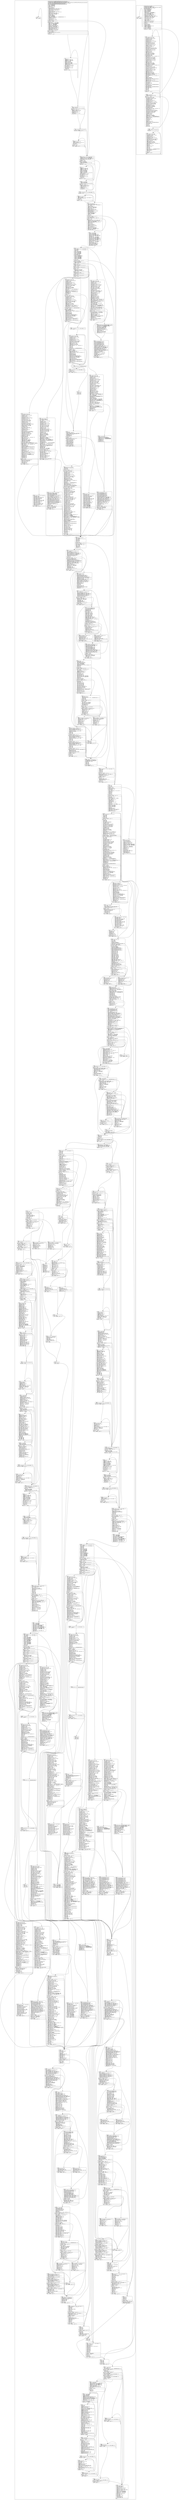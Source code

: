 digraph f {
subgraph "cluster__Z13mcx_main_loopPhPfS0_PjP6float4S3_S3_S0_S1_S0_S0_S0_Pm" {
node [fontname="Courier",fontsize=10,shape=Mrecord];
"_Z13mcx_main_loopPhPfS0_PjP6float4S3_S3_S0_S1_S0_S0_S0_Pm"
[label="{<entry>	.global		_Z13mcx_main_loopPhPfS0_PjP6float4S3_S3_S0_S1_S0_S0_S0_Pm\l	.type		_Z13mcx_main_loopPhPfS0_PjP6float4S3_S3_S0_S1_S0_S0_S0_Pm,@function\l	.size		_Z13mcx_main_loopPhPfS0_PjP6float4S3_S3_S0_S1_S0_S0_S0_Pm,(.L_277\ -\ _Z13mcx_main_loopPhPfS0_PjP6float4S3_S3_S0_S1_S0_S0_S0_Pm)\l	.other		_Z13mcx_main_loopPhPfS0_PjP6float4S3_S3_S0_S1_S0_S0_S0_Pm,\<no\ object\>\l_Z13mcx_main_loopPhPfS0_PjP6float4S3_S3_S0_S1_S0_S0_S0_Pm:\l.text._Z13mcx_main_loopPhPfS0_PjP6float4S3_S3_S0_S1_S0_S0_S0_Pm:\l\ \ MOV\ R1,\ c\[0x0\]\[0x20\];\l\{\ MOV\ R7,\ c\[0x3\]\[0x48d8\];\l\ \ S2R\ R5,\ SR_CTAID.X;\}\l\{\ IADD32I\ R1,\ R1,\ -0x10;\l\ \ SSY\ `(.L_4);\}\l\{\ MOV\ R10,\ c\[0x0\]\[0x8\];\l\ \ S2R\ R4,\ SR_TID.X;\}\l\ \ XMAD.MRG\ R6,\ R5.reuse,\ c\[0x0\]\ \[0x8\].H1,\ RZ;\l\ \ XMAD\ R0,\ R5.reuse,\ c\[0x0\]\ \[0x8\],\ R4;\l\ \ XMAD.PSL.CBCC\ R27,\ R5.H1,\ R6.H1,\ R0;\l\ \ SHL\ R6,\ R27,\ 0x1;\l\ \ XMAD\ R0,\ R7.reuse,\ c\[0x0\]\ \[0x8\],\ RZ;\l\ \ SHL\ R8,\ R6.reuse,\ 0x2;\l\ \ XMAD.MRG\ R5,\ R7.reuse,\ c\[0x0\]\ \[0x8\].H1,\ RZ;\l\ \ SHR\ R9,\ R6,\ 0x1e;\l\ \ IADD\ R6.CC,\ R8,\ c\[0x0\]\[0x150\];\l\ \ XMAD.PSL.CBCC\ R0,\ R7.H1,\ R5.H1,\ R0;\l\ \ IADD.X\ R7,\ R9,\ c\[0x0\]\[0x154\];\l\ \ LDG.E\ R26,\ \[R6\];\l\ \ LDG.E\ R25,\ \[R6+0x4\];\l\ \ MOV\ R8,\ c\[0x3\]\[0x489c\];\l\ \ MOV\ R5,\ c\[0x3\]\[0x482c\];\l\ \ FSETP.LEU.FTZ.AND\ P0,\ PT,\ R8,\ 1.1920928955078125e-07,\ PT;\l\ \ ICMP.EQ\ R8,\ RZ,\ R0,\ R5;\l\ \ LOP.OR\ R9,\ R1,\ c\[0x0\]\[0x4\];\l\ \ SHL\ R5,\ R10,\ 0x2;\l\ \ SHL\ R16,\ R4,\ 0x2;\l\ \ LOP32I.AND\ R0,\ R9,\ 0xffffff;\l|<exit0>\{\ IADD\ R17,\ R5,\ R8;\l\ \ @P0\ SYNC\ (*\"TARGET=\ .L_4\ \"*);\}\l|<exitpost0>\ \ MOV32I\ R8,\ 0x1;\l\ \ IADD\ R6,\ R8.reuse,\ c\[0x3\]\[0x4884\];\l\ \ IADD\ R7,\ R8.reuse,\ c\[0x3\]\[0x4888\];\l\ \ IADD\ R6,\ R6,\ -c\[0x3\]\[0x4878\];\l\ \ IADD\ R7,\ R7,\ -c\[0x3\]\[0x487c\];\l\ \ IADD\ R8,\ R8,\ c\[0x3\]\[0x488c\];\l\ \ XMAD\ R9,\ R7.reuse,\ R6.reuse,\ RZ;\l\ \ XMAD.MRG\ R6,\ R7.reuse,\ R6.H1,\ RZ;\l\ \ IADD\ R8,\ R8,\ -c\[0x3\]\[0x4880\];\l\ \ XMAD.PSL.CBCC\ R6,\ R7.H1,\ R6.H1,\ R9;\l\ \ XMAD\ R7,\ R6.reuse,\ R8.reuse,\ RZ;\l\ \ XMAD.MRG\ R8,\ R6,\ R8.H1,\ RZ;\l\ \ XMAD.PSL.CBCC\ R6,\ R6.H1,\ R8.H1,\ R7;\l\ \ ISETP.EQ.AND\ P0,\ PT,\ R6,\ RZ,\ PT;\l\ \ ISETP.NE.OR\ P0,\ PT,\ R4,\ RZ,\ P0;\l|<exit1>\ \ @P0\ SYNC\ (*\"TARGET=\ .L_4\ \"*);\l|<exitpost1>\ \ MOV\ R7,\ c\[0x2\]\[0x0\];\l\ \ VABSDIFF.U32.U32.ACC\ RZ.CC,\ RZ,\ R6,\ R7;\l|<exit2>\{\ MOV\ R7,\ RZ;\l\ \ BRA\ CC.LE,\ `(.L_5);\}\l}"]
"_Z13mcx_main_loopPhPfS0_PjP6float4S3_S3_S0_S1_S0_S0_S0_Pm":exit0:e -> ".L_4":entry:n [style=solid];
"_Z13mcx_main_loopPhPfS0_PjP6float4S3_S3_S0_S1_S0_S0_S0_Pm":exit1:e -> ".L_4":entry:n [style=solid];
"_Z13mcx_main_loopPhPfS0_PjP6float4S3_S3_S0_S1_S0_S0_S0_Pm":exit2:e -> ".L_5":entry:n [style=solid];
"_Z13mcx_main_loopPhPfS0_PjP6float4S3_S3_S0_S1_S0_S0_S0_Pm":exit2:s -> ".L_6":entry:n [style=solid];
node [fontname="Courier",fontsize=10,shape=Mrecord];
".L_6"
[label="{<entry>.L_6:\l\ \ MOV\ R12,\ R7;\l\ \ IADD32I\ R8,\ R7.reuse,\ 0x1;\l\ \ IADD32I\ R10,\ R7.reuse,\ 0x2;\l\ \ IADD32I\ R11,\ R7.reuse,\ 0x3;\l\ \ IADD32I\ R7,\ R7,\ 0x4;\l\ \ MOV\ R9,\ c\[0x2\]\[0x0\];\l\ \ IADD\ R13,\ R12,\ R17.reuse;\l\ \ IADD\ R12,\ R8,\ R17.reuse;\l\ \ IADD\ R10,\ R10,\ R17.reuse;\l\ \ VABSDIFF.U32.U32.ACC\ RZ.CC,\ R7,\ R6,\ R9;\l\ \ IADD\ R8,\ R11,\ R17;\l\ \ SHF.L.U64\ R13,\ RZ,\ 0x2,\ R13;\l\{\ SHF.L.U64\ R11,\ RZ,\ 0x2,\ R12;\l\ \ STS\ \[R13\],\ RZ;\}\l\{\ SHF.L.U64\ R9,\ RZ,\ 0x2,\ R10;\l\ \ STS\ \[R11\],\ RZ;\}\l\{\ SHF.L.U64\ R8,\ RZ,\ 0x2,\ R8;\l\ \ STS\ \[R9\],\ RZ;\}\l\ \ STS\ \[R8\],\ RZ;\l|<exit0>\ \ BRA\ CC.GT,\ `(.L_6);\l}"]
".L_6":exit0:e -> ".L_6":entry:n [style=solid];
".L_6":exit0:s -> ".L_5":entry:n [style=solid];
node [fontname="Courier",fontsize=10,shape=Mrecord];
".L_5"
[label="{<entry>.L_5:\l\ \ MOV\ R8,\ c\[0x2\]\[0x4\];\l\ \ VABSDIFF.U32.U32.ACC\ RZ.CC,\ R7,\ R6,\ R8;\l|<exit0>\ \ BRA\ CC.LE,\ `(.L_7);\l|<exitpost0>\ \ IADD32I\ R8,\ R7.reuse,\ 0x1;\l\ \ IADD\ R9,\ R7.reuse,\ R17.reuse;\l\ \ IADD\ R10,\ R8,\ R17;\l\ \ SHF.L.U64\ R8,\ RZ,\ 0x2,\ R9;\l\{\ IADD32I\ R7,\ R7,\ 0x2;\l\ \ STS\ \[R8\],\ RZ;\}\l\ \ SHF.L.U64\ R9,\ RZ,\ 0x2,\ R10;\l\ \ STS\ \[R9\],\ RZ;\l}"]
".L_5":exit0:e -> ".L_7":entry:n [style=solid];
".L_5":exitpost0:s -> ".L_7":entry:n [style=solid];
node [fontname="Courier",fontsize=10,shape=Mrecord];
".L_7"
[label="{<entry>.L_7:\l\ \ ISETP.LT.U32.AND\ P0,\ PT,\ R7,\ R6,\ PT;\l|<exit0>\ \ @!P0\ SYNC\ (*\"TARGET=\ .L_4\ \"*);\l}"]
".L_7":exit0:e -> ".L_4":entry:n [style=solid];
".L_7":exit0:s -> ".L_8":entry:n [style=solid];
node [fontname="Courier",fontsize=10,shape=Mrecord];
".L_8"
[label="{<entry>.L_8:\l\ \ IADD32I\ R8,\ R7.reuse,\ 0x1;\l\ \ IADD\ R7,\ R7,\ R17;\l\ \ ISETP.LT.U32.AND\ P0,\ PT,\ R8,\ R6,\ PT;\l\ \ SHF.L.U64\ R9,\ RZ,\ 0x2,\ R7;\l\{\ MOV\ R7,\ R8;\l\ \ STS\ \[R9\],\ RZ;\}\l|<exit0>\ \ @P0\ BRA\ `(.L_8);\l|<exit1>\ \ SYNC\ (*\"TARGET=\ .L_4\ \"*);\l}"]
".L_8":exit0:e -> ".L_8":entry:n [style=solid];
".L_8":exit1:e -> ".L_4":entry:n [style=solid];
node [fontname="Courier",fontsize=10,shape=Mrecord];
".L_4"
[label="{<entry>.L_4:\l\ \ ISETP.EQ.AND\ P0,\ PT,\ RZ,\ c\[0x3\]\[0x48d8\],\ PT;\l\ \ XMAD\ R6,\ R4.reuse,\ c\[0x3\]\ \[0x48d8\],\ RZ;\l\ \ XMAD.MRG\ R7,\ R4.reuse,\ c\[0x3\]\ \[0x48d8\].H1,\ RZ;\l\ \ ISETP.EQ.OR\ P0,\ PT,\ RZ,\ c\[0x3\]\[0x482c\],\ P0;\l\ \ XMAD.PSL.CBCC\ R4,\ R4.H1,\ R7.H1,\ R6;\l|<exit0>\{\ IADD\ R18,\ R4,\ R5;\l\ \ @P0\ BRA\ `(.L_9);\}\l|<exitpost0>\ \ MOV32I\ R6,\ 0xfffffffd;\l\ \ MOV\ R4,\ c\[0x3\]\[0x48d8\];\l\ \ VABSDIFF.U32.U32.ACC\ RZ.CC,\ RZ,\ R4,\ R6;\l|<exit1>\{\ MOV\ R4,\ RZ;\l\ \ BRA\ CC.LE,\ `(.L_10);\}\l}"]
".L_4":exit0:e -> ".L_9":entry:n [style=solid];
".L_4":exit1:e -> ".L_10":entry:n [style=solid];
".L_4":exit1:s -> ".L_11":entry:n [style=solid];
node [fontname="Courier",fontsize=10,shape=Mrecord];
".L_11"
[label="{<entry>.L_11:\l\ \ MOV\ R9,\ R4;\l\ \ IADD32I\ R5,\ R4.reuse,\ 0x1;\l\ \ IADD32I\ R7,\ R4.reuse,\ 0x2;\l\ \ IADD32I\ R8,\ R4.reuse,\ 0x3;\l\ \ IADD32I\ R4,\ R4,\ 0x4;\l\ \ MOV\ R11,\ c\[0x3\]\[0x48d8\];\l\ \ IADD\ R10,\ R9,\ R18.reuse;\l\ \ IADD\ R9,\ R5,\ R18.reuse;\l\ \ IADD\ R7,\ R7,\ R18.reuse;\l\ \ VABSDIFF.U32.U32.ACC\ RZ.CC,\ R4,\ R11,\ R6;\l\ \ IADD\ R5,\ R8,\ R18;\l\ \ SHF.L.U64\ R10,\ RZ,\ 0x2,\ R10;\l\{\ SHF.L.U64\ R8,\ RZ,\ 0x2,\ R9;\l\ \ STS\ \[R10\],\ RZ;\}\l\{\ SHF.L.U64\ R7,\ RZ,\ 0x2,\ R7;\l\ \ STS\ \[R8\],\ RZ;\}\l\{\ SHF.L.U64\ R5,\ RZ,\ 0x2,\ R5;\l\ \ STS\ \[R7\],\ RZ;\}\l\ \ STS\ \[R5\],\ RZ;\l|<exit0>\ \ BRA\ CC.GT,\ `(.L_11);\l}"]
".L_11":exit0:e -> ".L_11":entry:n [style=solid];
".L_11":exit0:s -> ".L_10":entry:n [style=solid];
node [fontname="Courier",fontsize=10,shape=Mrecord];
".L_10"
[label="{<entry>.L_10:\l\ \ MOV32I\ R5,\ 0xffffffff;\l\ \ MOV\ R6,\ c\[0x3\]\[0x48d8\];\l\ \ VABSDIFF.U32.U32.ACC\ RZ.CC,\ R4,\ R6,\ R5;\l|<exit0>\ \ BRA\ CC.LE,\ `(.L_12);\l|<exitpost0>\ \ IADD32I\ R5,\ R4.reuse,\ 0x1;\l\ \ IADD\ R6,\ R4.reuse,\ R18.reuse;\l\ \ IADD\ R7,\ R5,\ R18;\l\ \ SHF.L.U64\ R5,\ RZ,\ 0x2,\ R6;\l\{\ IADD32I\ R4,\ R4,\ 0x2;\l\ \ STS\ \[R5\],\ RZ;\}\l\ \ SHF.L.U64\ R6,\ RZ,\ 0x2,\ R7;\l\ \ STS\ \[R6\],\ RZ;\l}"]
".L_10":exit0:e -> ".L_12":entry:n [style=solid];
".L_10":exitpost0:s -> ".L_12":entry:n [style=solid];
node [fontname="Courier",fontsize=10,shape=Mrecord];
".L_12"
[label="{<entry>.L_12:\l\ \ ISETP.LT.U32.AND\ P0,\ PT,\ R4,\ c\[0x3\]\[0x48d8\],\ PT;\l|<exit0>\ \ @!P0\ BRA\ `(.L_9);\l}"]
".L_12":exit0:e -> ".L_9":entry:n [style=solid];
".L_12":exit0:s -> ".L_13":entry:n [style=solid];
node [fontname="Courier",fontsize=10,shape=Mrecord];
".L_13"
[label="{<entry>.L_13:\l\ \ IADD32I\ R5,\ R4.reuse,\ 0x1;\l\ \ IADD\ R4,\ R4,\ R18;\l\ \ ISETP.LT.U32.AND\ P0,\ PT,\ R5,\ c\[0x3\]\[0x48d8\],\ PT;\l\ \ SHF.L.U64\ R6,\ RZ,\ 0x2,\ R4;\l\{\ MOV\ R4,\ R5;\l\ \ STS\ \[R6\],\ RZ;\}\l|<exit0>\ \ @P0\ BRA\ `(.L_13);\l}"]
".L_13":exit0:e -> ".L_13":entry:n [style=solid];
".L_13":exit0:s -> ".L_9":entry:n [style=solid];
node [fontname="Courier",fontsize=10,shape=Mrecord];
".L_9"
[label="{<entry>.L_9:\l\{\ SHL\ R4,\ R27.reuse,\ 0x2;\l\ \ F2I.FTZ.S32.F32.TRUNC\ R13,\ R1;\}\l\{\ ISETP.LT.AND\ P0,\ PT,\ R27,\ c\[0x3\]\[0x4908\],\ PT;\l\ \ SSY\ `(.L_14);\}\l\ \ SHL\ R5,\ R4.reuse,\ 0x2;\l\ \ SHR\ R6,\ R4,\ 0x1e;\l\ \ IADD\ R4.CC,\ R5,\ c\[0x0\]\[0x158\];\l\ \ IADD.X\ R5,\ R6,\ c\[0x0\]\[0x15c\];\l\{\ SEL\ R6,\ RZ,\ 0x1,\ !P0;\l\ \ LDG.E\ R9,\ \[R4\];\}\l\{\ IADD\ R12,\ R6,\ c\[0x3\]\[0x4904\];\l\ \ LDG.E\ R8,\ \[R4+0x4\];\}\l\{\ ISETP.GE.AND\ P1,\ PT,\ R13,\ R12,\ PT;\l\ \ LDG.E\ R11,\ \[R4+0x8\];\}\l\{\ PSETP.AND.AND\ P0,\ PT,\ PT,\ PT,\ PT;\l\ \ LDG.E\ R10,\ \[R4+0xc\];\}\l\ \ SHF.L.U64\ R19,\ RZ,\ 0x2,\ R16;\l\ \ MOV\ R36,\ c\[0x3\]\[0x48e4\];\l\ \ MOV32I\ R7,\ 0xbf800000;\l\ \ MOV\ R37,\ RZ;\l\ \ MOV\ R5,\ RZ;\l|<exit0>\{\ MOV\ R40,\ RZ;\l\ \ @P1\ SYNC\ (*\"TARGET=\ .L_14\ \"*);\}\l|<exitpost0>\ \ MOV\ R4,\ c\[0x3\]\[0x48fc\];\l\ \ ISETP.NE.AND\ P1,\ PT,\ R4,\ -0x3e7,\ PT;\l|<exit1>\ \ @P1\ BRA\ `(.L_15);\l|<exitpost1>\ \ MOV32I\ R4,\ 0x1;\l\ \ XMAD\ R5,\ R27.reuse,\ c\[0x3\]\ \[0x4904\],\ R13;\l\ \ XMAD.MRG\ R6,\ R27.reuse,\ c\[0x3\]\ \[0x4904\].H1,\ RZ;\l\ \ IADD\ R4,\ -R4,\ c\[0x3\]\[0x4908\];\l\ \ XMAD.PSL.CBCC\ R5,\ R27.H1.reuse,\ R6.H1,\ R5;\l\ \ IMNMX\ R4,\ R27,\ R4,\ PT;\l\ \ IADD\ R4,\ R4,\ R5;\l\ \ SHL\ R4,\ R4,\ 0x1;\l\ \ SHL\ R5,\ R4.reuse,\ 0x3;\l\ \ IADD32I\ R6,\ R4.reuse,\ 0x1;\l\ \ SHR\ R8,\ R4,\ 0x1d;\l\ \ IADD\ R4.CC,\ R5,\ c\[0x0\]\[0x158\];\l\ \ SHL\ R7,\ R6.reuse,\ 0x3;\l\ \ SHR\ R9,\ R6,\ 0x1d;\l\ \ IADD.X\ R5,\ R8,\ c\[0x0\]\[0x15c\];\l\ \ IADD\ R6.CC,\ R7,\ c\[0x0\]\[0x158\];\l\{\ IADD.X\ R7,\ R9,\ c\[0x0\]\[0x15c\]\ \ SLOT\ 0;\l\ \ LDG.E.64\ R8,\ \[R4\]\ \ SLOT\ 1;\}\l\ \ LDG.E.64\ R10,\ \[R6\];\l}"]
".L_9":exit0:e -> ".L_14":entry:n [style=solid];
".L_9":exit1:e -> ".L_15":entry:n [style=solid];
".L_9":exitpost1:s -> ".L_15":entry:n [style=solid];
node [fontname="Courier",fontsize=10,shape=Mrecord];
".L_15"
[label="{<entry>.L_15:\l\ \ MOV\ R13,\ c\[0x3\]\[0x48b4\];\l\ \ MOV\ R29,\ c\[0x3\]\[0x48b0\];\l\ \ FMUL.FTZ\ R4,\ R13,\ c\[0x3\]\[0x48b4\];\l\ \ MOV\ R14,\ c\[0x3\]\[0x48b8\];\l\ \ FFMA.FTZ\ R4,\ R29,\ c\[0x3\]\[0x48b0\],\ R4;\l\ \ FFMA.FTZ\ R4,\ R14,\ c\[0x3\]\[0x48b8\],\ R4;\l\ \ MUFU.RSQ\ R4,\ R4;\l\ \ FMUL.FTZ\ R6,\ R14,\ c\[0x3\]\[0x4850\];\l\ \ FMUL.FTZ\ R5,\ R13,\ c\[0x3\]\[0x4858\];\l\ \ FMUL.FTZ\ R7,\ R29.reuse,\ c\[0x3\]\[0x4854\];\l\ \ I2F.F32.U32\ R31,\ c\[0x3\]\ \[0x48f0\];\l\ \ FFMA.FTZ\ R6,\ R29,\ c\[0x3\]\[0x4858\],\ -R6;\l\ \ FFMA.FTZ\ R5,\ R14,\ c\[0x3\]\[0x4854\],\ -R5;\l\ \ MOV\ R29,\ c\[0x3\]\[0xc\];\l\ \ FFMA.FTZ\ R7,\ R13,\ c\[0x3\]\[0x4850\],\ -R7;\l\ \ FMUL.FTZ\ R32,\ R4,\ c\[0x3\]\[0x48bc\];\l\ \ MOV32I\ R13,\ 0x1;\l\ \ FMUL.FTZ\ R30,\ R29,\ c\[0x3\]\[0xc\];\l\ \ MOV\ R14,\ c\[0x3\]\[0x48a0\];\l\ \ FADD.FTZ\ R29,\ R29,\ c\[0x3\]\[0xc\];\l\ \ FMUL.FTZ\ R34,\ R5,\ R32.reuse;\l\ \ FMUL.FTZ\ R33,\ R6,\ R32.reuse;\l\ \ FMUL.FTZ\ R32,\ R7,\ R32;\l}"]
".L_15":entry:s -> ".L_51":entry:n [style=solid];
node [fontname="Courier",fontsize=10,shape=Mrecord];
".L_51"
[label="{<entry>.L_51:\l\{\ ISETP.EQ.AND\ P1,\ PT,\ RZ,\ c\[0x3\]\[0x48f4\],\ PT;\l\ \ SSY\ `(.L_16);\}\l\ \ ISETP.EQ.AND\ P2,\ PT,\ RZ,\ c\[0x3\]\[0x48a4\],\ PT;\l\ \ MOV\ R41,\ R11;\l\ \ MOV\ R42,\ R10;\l\ \ MOV\ R4,\ c\[0x3\]\[0x4850\];\l\{\ MOV\ R5,\ c\[0x3\]\[0x4854\];\l\ \ @!P1\ STL.64\ \[R0\],\ R8;\}\l\ \ MOV\ R6,\ c\[0x3\]\[0x4858\];\l\ \ MOV\ R7,\ c\[0x3\]\[0x485c\];\l\{\ @!P1\ MOV\ R43,\ R41;\l\ \ STS.128\ \[R19\],\ R4;\}\l\{\ MOV\ R37,\ c\[0x3\]\[0x4844\];\l\ \ @!P1\ STL.64\ \[R0+0x8\],\ R42;\}\l\ \ MOV\ R35,\ c\[0x3\]\[0x4840\];\l\ \ MOV\ R38,\ c\[0x3\]\[0x48e4\];\l\ \ MOV\ R39,\ c\[0x3\]\[0x48e0\];\l\ \ MOV\ R40,\ c\[0x3\]\[0x4848\];\l\ \ MOV\ R36,\ c\[0x3\]\[0x484c\];\l\ \ MOV\ R10,\ R42;\l|<exit0>\{\ MOV\ R11,\ R41;\l\ \ @P2\ SYNC\ (*\"TARGET=\ .L_16\ \"*);\}\l|<exitpost0>\ \ MOV\ R43,\ c\[0x3\]\[0x48a4\];\l\ \ IADD32I\ R4,\ R43,\ -0x4;\l\ \ ISETP.LT.U32.AND\ P1,\ PT,\ R4,\ 0x3,\ PT;\l|<exit1>\ \ @P1\ BRA\ `(.L_17);\l|<exitpost1>\ \ IADD32I\ R4,\ R43,\ -0x9;\l\ \ ISETP.LT.U32.AND\ P1,\ PT,\ R4,\ 0x2,\ PT;\l|<exit2>\ \ @P1\ BRA\ `(.L_18);\l|<exitpost2>\ \ ISETP.GT.U32.AND\ P1,\ PT,\ R43,\ 0xb,\ PT;\l|<exit3>\ \ @P1\ BRA\ `(.L_19);\l|<exitpost3>\ \ MOV32I\ R4,\ 0x1;\l\ \ SHL\ R4,\ R4,\ c\[0x3\]\[0x48a4\];\l\ \ LOP32I.AND\ R5,\ R4,\ 0x86;\l\ \ ISETP.NE.AND\ P1,\ PT,\ R5,\ RZ,\ PT;\l|<exit4>\ \ @P1\ BRA\ `(.L_20);\l|<exitpost4>\ \ LOP32I.AND\ R4,\ R4,\ 0x108;\l\ \ ISETP.NE.AND\ P1,\ PT,\ R4,\ RZ,\ PT;\l|<exit5>\ \ @P1\ BRA\ `(.L_21);\l|<exitpost5>\ \ ISETP.EQ.AND\ P1,\ PT,\ R43,\ 0xb,\ PT;\l|<exit6>\ \ @P1\ BRA\ `(.L_22);\l}"]
".L_51":exit0:e -> ".L_16":entry:n [style=solid];
".L_51":exit1:e -> ".L_17":entry:n [style=solid];
".L_51":exit2:e -> ".L_18":entry:n [style=solid];
".L_51":exit3:e -> ".L_19":entry:n [style=solid];
".L_51":exit4:e -> ".L_20":entry:n [style=solid];
".L_51":exit5:e -> ".L_21":entry:n [style=solid];
".L_51":exit6:e -> ".L_22":entry:n [style=solid];
".L_51":exit6:s -> ".L_19":entry:n [style=solid];
node [fontname="Courier",fontsize=10,shape=Mrecord];
".L_19"
[label="{<entry>.L_19:\l\ \ LOP32I.AND\ R4,\ R43,\ 0xfffffffe;\l\ \ ISETP.NE.AND\ P1,\ PT,\ R4,\ 0xc,\ PT;\l\ \ MOV\ R10,\ R42;\l|<exit0>\{\ MOV\ R11,\ R41;\l\ \ @P1\ SYNC\ (*\"TARGET=\ .L_16\ \"*);\}\l|<exitpost0>\ \ SHF.L.U64\ R6,\ R8,\ 0x17,\ R9;\l\ \ SHF.L.U64\ R5,\ RZ,\ 0x17,\ R8;\l\ \ SHF.R.U64\ R4,\ R42,\ 0x5,\ R41.reuse;\l\ \ LOP.XOR\ R11,\ R6,\ R9;\l\ \ LOP.XOR\ R9,\ R5,\ R8;\l\ \ SHF.R.U64.HI\ R6,\ RZ,\ 0x5,\ R41;\l\ \ LOP.XOR\ R4,\ R4,\ R42;\l\ \ SHF.R.U64\ R7,\ R9,\ 0x12,\ R11.reuse;\l\ \ LOP.XOR\ R5,\ R6,\ R41;\l\ \ SHF.R.U64.HI\ R6,\ RZ,\ 0x12,\ R11.reuse;\l\ \ LOP3.LUT\ R10,\ R7,\ R4,\ R9,\ 0x96;\l\ \ LOP3.LUT\ R11,\ R6,\ R5,\ R11,\ 0x96;\l\ \ IADD\ R4.CC,\ R10,\ R42;\l\ \ IADD.X\ R5,\ R11,\ R41;\l\ \ LOP32I.AND\ R5,\ R5,\ 0xfffff;\l\ \ LOP32I.OR\ R5,\ R5,\ 0x3ff00000;\l\ \ F2F.F32.F64\ R6,\ R4;\l\ \ DSETP.LT.AND\ P1,\ PT,\ \|R4\|,\ c\[0x2\]\[0x8\],\ PT;\l\ \ MOV\ R4,\ c\[0x3\]\[0x48b0\];\l\ \ MOV\ R8,\ R42;\l\ \ MOV\ R9,\ R41;\l\ \ @P1\ FMUL\ R6,\ R6,\ 1.175494350822287508e-38;\l\ \ ISETP.NE.AND\ P1,\ PT,\ R43,\ 0xc,\ PT;\l\ \ FADD.FTZ\ R5,\ R6,\ -1;\l\ \ MOV\ R6,\ c\[0x3\]\[0x48b4\];\l\ \ FFMA.FTZ\ R40,\ R5,\ c\[0x3\]\[0x48b8\],\ R40;\l\ \ FFMA.FTZ\ R35,\ R5.reuse,\ R4,\ c\[0x3\]\[0x4840\];\l|<exit1>\{\ FFMA.FTZ\ R37,\ R5,\ R6,\ c\[0x3\]\[0x4844\];\l\ \ @P1\ SYNC\ (*\"TARGET=\ .L_16\ \"*);\}\l|<exitpost1>\ \ SHF.L.U64\ R4,\ R42,\ 0x17,\ R41;\l\ \ SHF.L.U64\ R5,\ RZ,\ 0x17,\ R42;\l\ \ LOP.XOR\ R9,\ R4,\ R41;\l\ \ SHF.R.U64.HI\ R4,\ RZ,\ 0x5,\ R11.reuse;\l\ \ LOP.XOR\ R7,\ R5,\ R42;\l\ \ SHF.R.U64\ R5,\ R10,\ 0x5,\ R11;\l\ \ SHF.R.U64.HI\ R6,\ RZ,\ 0x12,\ R9.reuse;\l\ \ LOP3.LUT\ R4,\ R9,\ R4,\ R11.reuse,\ 0x96;\l\ \ SHF.R.U64\ R8,\ R7.reuse,\ 0x12,\ R9;\l\ \ LOP3.LUT\ R7,\ R7,\ R5,\ R10,\ 0x96;\l\ \ LOP.XOR\ R5,\ R4,\ R6;\l\ \ SHF.L.U64\ R6,\ R10,\ 0x17,\ R11;\l\ \ SHF.L.U64\ R4,\ RZ,\ 0x17,\ R10;\l\ \ LOP.XOR\ R8,\ R7,\ R8;\l\ \ LOP.XOR\ R42,\ R6,\ R11;\l\ \ LOP.XOR\ R41,\ R4,\ R10;\l\ \ SHF.R.U64\ R6,\ R8,\ 0x5,\ R5.reuse;\l\ \ SHF.R.U64.HI\ R7,\ RZ,\ 0x5,\ R5;\l\ \ SHF.R.U64\ R9,\ R41.reuse,\ 0x12,\ R42.reuse;\l\ \ LOP3.LUT\ R4,\ R41,\ R6,\ R8,\ 0x96;\l\ \ LOP3.LUT\ R6,\ R42,\ R7,\ R5.reuse,\ 0x96;\l\ \ SHF.R.U64.HI\ R7,\ RZ,\ 0x12,\ R42;\l\ \ SHF.L.U64\ R46,\ R8,\ 0x17,\ R5;\l\ \ LOP.XOR\ R43,\ R4,\ R9;\l\ \ SHF.L.U64\ R9,\ RZ,\ 0x17,\ R8;\l\ \ LOP.XOR\ R44,\ R6,\ R7;\l\ \ LOP.XOR\ R47,\ R46,\ R5;\l\ \ LOP.XOR\ R42,\ R9,\ R8;\l\ \ SHF.R.U64\ R9,\ R43,\ 0x5,\ R44.reuse;\l\ \ SHF.R.U64.HI\ R41,\ RZ,\ 0x5,\ R44;\l\ \ LOP3.LUT\ R9,\ R42.reuse,\ R9,\ R43,\ 0x96;\l\ \ SHF.R.U64\ R42,\ R42,\ 0x12,\ R47.reuse;\l\ \ IADD\ R6.CC,\ R43,\ R8;\l\ \ LOP3.LUT\ R41,\ R47,\ R41,\ R44,\ 0x96;\l\ \ SHF.R.U64.HI\ R46,\ RZ,\ 0x12,\ R47;\l\ \ LOP.XOR\ R42,\ R9,\ R42;\l\ \ IADD.X\ R4,\ R44,\ R5;\l\ \ LOP.XOR\ R41,\ R41,\ R46;\l\ \ IADD\ R48.CC,\ R42,\ R43;\l\ \ IADD.X\ R9,\ R41,\ R44;\l\ \ IADD\ R46.CC,\ R8,\ R10;\l\ \ LOP32I.AND\ R9,\ R9,\ 0xfffff;\l\ \ IADD.X\ R5,\ R5,\ R11;\l\{\ LOP32I.OR\ R49,\ R9,\ 0x3ff00000\ \ SLOT\ 0;\l\ \ LDS.U.128\ R8,\ \[R19\]\ \ SLOT\ 1;\}\l\{\ LOP32I.AND\ R4,\ R4,\ 0xfffff;\l\ \ F2F.F32.F64\ R45,\ R48;\}\l\{\ LOP32I.AND\ R5,\ R5,\ 0xfffff;\l\ \ DSETP.LT.AND\ P1,\ PT,\ \|R48\|,\ c\[0x2\]\[0x8\],\ PT;\}\l\ \ LOP32I.OR\ R7,\ R4,\ 0x3ff00000;\l\{\ LOP32I.OR\ R47,\ R5,\ 0x3ff00000;\l\ \ DSETP.LT.AND\ P2,\ PT,\ \|R6\|,\ c\[0x2\]\[0x8\],\ PT;\}\l\{\ @P1\ FMUL\ R45,\ R45,\ 1.175494350822287508e-38\ \ SLOT\ 0;\l\ \ DSETP.LT.AND\ P1,\ PT,\ \|R46\|,\ c\[0x2\]\[0x8\],\ PT\ \ SLOT\ 1;\}\l\ \ F2F.F32.F64\ R4,\ R6;\l\ \ FADD.FTZ\ R7,\ R45,\ -1;\l\ \ FFMA.FTZ\ R6,\ R8,\ -R8,\ c\[0x2\]\[0x10\];\l\ \ FSETP.GT.FTZ.AND\ P3,\ PT,\ R7,\ 0.5,\ PT;\l\ \ FFMA.FTZ\ R45,\ R9,\ -R9,\ R6;\l\{\ MOV32I\ R7,\ 0x3f800000;\l\ \ MUFU.SQRT\ R45,\ R45;\}\l\ \ @P2\ FMUL\ R4,\ R4,\ 1.175494350822287508e-38;\l\ \ FADD.FTZ\ R6,\ R4,\ -1;\l\ \ F2F.F32.F64\ R5,\ R46;\l\ \ @P1\ FMUL\ R5,\ R5,\ 1.175494350822287508e-38;\l\ \ FADD.FTZ\ R4,\ R5,\ -1;\l\ \ FADD.FTZ\ R5,\ R6,\ R6;\l\ \ SEL\ R6,\ R7,\ c\[0x2\]\[0x14\],\ P3;\l\ \ FFMA.FTZ\ R7,\ R4,\ -2,\ R7;\l\ \ FADD.FTZ\ R5,\ -R5,\ 1;\l\ \ FMUL.FTZ\ R46,\ R45,\ R6;\l\ \ FMUL.FTZ\ R6,\ R7,\ R9;\l\ \ FMUL.FTZ\ R4,\ R5,\ R10;\l\ \ FMUL.FTZ\ R45,\ R8,\ R46.reuse;\l\ \ FFMA.FTZ\ R6,\ R5,\ R8,\ -R6;\l\ \ FFMA.FTZ\ R4,\ R9,\ R46,\ -R4;\l\ \ FFMA.FTZ\ R5,\ R7,\ R10,\ -R45;\l\ \ MOV\ R7,\ R11;\l\{\ MOV\ R8,\ R43;\l\ \ STS.128\ \[R19\],\ R4;\}\l\ \ MOV\ R9,\ R44;\l\ \ MOV\ R10,\ R42;\l|<exit2>\{\ MOV\ R11,\ R41;\l\ \ SYNC\ (*\"TARGET=\ .L_16\ \"*);\}\l}"]
".L_19":exit0:e -> ".L_16":entry:n [style=solid];
".L_19":exit1:e -> ".L_16":entry:n [style=solid];
".L_19":exit2:e -> ".L_16":entry:n [style=solid];
node [fontname="Courier",fontsize=10,shape=Mrecord];
".L_22"
[label="{<entry>.L_22:\l\ \ SHF.L.U64\ R4,\ R8,\ 0x17,\ R9;\l\ \ SHF.L.U64\ R5,\ RZ,\ 0x17,\ R8;\l\ \ SHF.R.U64\ R7,\ R42,\ 0x5,\ R41.reuse;\l\ \ LOP.XOR\ R6,\ R4,\ R9;\l\ \ LOP.XOR\ R4,\ R5,\ R8;\l\ \ SHF.R.U64.HI\ R8,\ RZ,\ 0x5,\ R41;\l\ \ LOP.XOR\ R10,\ R7,\ R42;\l\ \ SHF.R.U64.HI\ R7,\ RZ,\ 0x12,\ R6.reuse;\l\ \ SHF.R.U64\ R5,\ R4,\ 0x12,\ R6;\l\ \ LOP.XOR\ R8,\ R8,\ R41;\l\ \ SHF.L.U64\ R9,\ RZ,\ 0x17,\ R42;\l\ \ LOP3.LUT\ R5,\ R5,\ R10,\ R4,\ 0x96;\l\ \ SHF.L.U64\ R10,\ R42,\ 0x17,\ R41;\l\ \ LOP3.LUT\ R4,\ R7,\ R8,\ R6,\ 0x96;\l\ \ LOP.XOR\ R8,\ R9,\ R42;\l\ \ LOP.XOR\ R10,\ R10,\ R41;\l\ \ SHF.R.U64\ R6,\ R5,\ 0x5,\ R4.reuse;\l\ \ SHF.R.U64.HI\ R7,\ RZ,\ 0x5,\ R4;\l\ \ SHF.R.U64\ R9,\ R8.reuse,\ 0x12,\ R10.reuse;\l\ \ LOP3.LUT\ R6,\ R8,\ R6,\ R5,\ 0x96;\l\ \ LOP3.LUT\ R7,\ R10,\ R7,\ R4,\ 0x96;\l\ \ SHF.R.U64.HI\ R10,\ RZ,\ 0x12,\ R10;\l\ \ LOP.XOR\ R8,\ R6,\ R9;\l\ \ LOP.XOR\ R9,\ R7,\ R10;\l\ \ SHF.L.U64\ R10,\ RZ,\ 0x17,\ R5;\l\ \ SHF.L.U64\ R11,\ R5.reuse,\ 0x17,\ R4;\l\ \ IADD\ R6.CC,\ R5,\ R8;\l\ \ LOP.XOR\ R43,\ R10,\ R5;\l\ \ SHF.R.U64\ R10,\ R8,\ 0x5,\ R9;\l\ \ LOP.XOR\ R44,\ R11,\ R4;\l\ \ IADD.X\ R7,\ R4,\ R9;\l\ \ SHF.R.U64.HI\ R11,\ RZ,\ 0x5,\ R9.reuse;\l\ \ LOP3.LUT\ R10,\ R43.reuse,\ R10,\ R8,\ 0x96;\l\ \ SHF.R.U64\ R43,\ R43,\ 0x12,\ R44;\l\ \ LOP32I.AND\ R7,\ R7,\ 0xfffff;\l\ \ LOP3.LUT\ R11,\ R44,\ R11,\ R9,\ 0x96;\l\ \ SHF.R.U64.HI\ R44,\ RZ,\ 0x12,\ R44;\l\ \ LOP.XOR\ R10,\ R10,\ R43;\l\ \ LOP32I.OR\ R7,\ R7,\ 0x3ff00000;\l\{\ LOP.XOR\ R11,\ R11,\ R44;\l\ \ F2F.F32.F64\ R46,\ R6;\}\l\{\ IADD\ R44.CC,\ R10,\ R8;\l\ \ DSETP.LT.AND\ P1,\ PT,\ \|R6\|,\ c\[0x2\]\[0x8\],\ PT;\}\l\ \ IADD.X\ R43,\ R11,\ R9;\l\ \ IADD\ R42.CC,\ R5,\ R42;\l\ \ LOP32I.AND\ R43,\ R43,\ 0xfffff;\l\ \ IADD.X\ R4,\ R4,\ R41;\l\ \ LOP32I.OR\ R45,\ R43,\ 0x3ff00000;\l\ \ LOP32I.AND\ R4,\ R4,\ 0xfffff;\l\ \ LOP32I.OR\ R5,\ R4,\ 0x3ff00000;\l\{\ MOV\ R4,\ R42\ \ SLOT\ 0;\l\ \ LDS.U.32\ R42,\ \[R19+0x8\]\ \ SLOT\ 1;\}\l\{\ @P1\ FMUL\ R46,\ R46,\ 1.175494350822287508e-38\ \ SLOT\ 0;\l\ \ DSETP.LT.AND\ P1,\ PT,\ \|R44\|,\ c\[0x2\]\[0x8\],\ PT\ \ SLOT\ 1;\}\l\{\ FADD.FTZ\ R6,\ R46,\ -1;\l\ \ DSETP.LT.AND\ P2,\ PT,\ \|R4\|,\ c\[0x2\]\[0x8\],\ PT;\}\l\ \ MUFU.LG2\ R6,\ R6;\l\ \ F2F.F32.F64\ R43,\ R44;\l\ \ MOV32I\ R44,\ 0x3f800000;\l\ \ @P1\ FMUL\ R43,\ R43,\ 1.175494350822287508e-38;\l\ \ FADD.FTZ\ R7,\ R43,\ -1;\l\ \ FSET.GT.FTZ.AND\ R43,\ R42,\ c\[0x2\]\[0x18\],\ PT;\l\ \ F2F.F32.F64\ R41,\ R4;\l\ \ FMUL32I.FTZ\ R4,\ R6,\ 0.69314718246459960938;\l\ \ FMUL.FTZ\ R5,\ R4,\ -2;\l\ \ MUFU.SQRT\ R4,\ R5;\l\ \ FFMA.FTZ\ R6,\ R7,\ -2,\ R44;\l\ \ FSET.LT.FTZ.AND\ R44,\ R42,\ c\[0x2\]\[0x1c\],\ PT;\l\ \ FMUL.FTZ\ R6,\ R4,\ R6;\l\ \ LOP.AND.NZ\ P1,\ RZ,\ R43,\ R44;\l\ \ @P2\ FMUL\ R41,\ R41,\ 1.175494350822287508e-38;\l\ \ FADD.FTZ\ R7,\ R41,\ -1;\l\ \ FMUL.FTZ\ R6,\ R6,\ c\[0x3\]\[0x48b0\];\l\ \ FMUL32I.FTZ\ R4,\ R7,\ 6.2831854820251464844;\l\ \ RRO.SINCOS\ R5,\ R6;\l\ \ MUFU.SIN\ R44,\ R5;\l\ \ MUFU.COS\ R43,\ R5;\l\ \ RRO.SINCOS\ R4,\ R4;\l\ \ MUFU.SIN\ R46,\ R4;\l\ \ MUFU.COS\ R41,\ R4;\l|<exit0>\ \ @P1\ BRA\ `(.L_23);\l|<exitpost0>\ \ FSETP.GT.FTZ.AND\ P1,\ PT,\ R42,\ RZ,\ PT;\l\ \ FADD.FTZ\ R6,\ -R43.reuse,\ -RZ;\l\ \ FMUL.FTZ\ R5,\ R46,\ R44.reuse;\l\ \ FMUL.FTZ\ R4,\ R41,\ R44;\l\ \ STS.64\ \[R19\],\ R4;\l\ \ SEL\ R6,\ R43,\ R6,\ P1;\l\ \ STS\ \[R19+0x8\],\ R6;\l|<exit1>\ \ SYNC\ (*\"TARGET=\ .L_16\ \"*);\l}"]
".L_22":exit0:e -> ".L_23":entry:n [style=solid];
".L_22":exit1:e -> ".L_16":entry:n [style=solid];
node [fontname="Courier",fontsize=10,shape=Mrecord];
".L_23"
[label="{<entry>.L_23:\l\{\ FFMA.FTZ\ R45,\ R42,\ -R42,\ c\[0x2\]\[0x10\];\l\ \ LDS.U.128\ R4,\ \[R19\];\}\l\ \ MUFU.RSQ\ R47,\ R45;\l\ \ FMUL.FTZ\ R48,\ R46.reuse,\ R5.reuse;\l\ \ FMUL.FTZ\ R51,\ R46,\ R4.reuse;\l\ \ FMUL.FTZ\ R46,\ R42.reuse,\ R4;\l\ \ FMUL.FTZ\ R50,\ R42,\ R5;\l\ \ FMUL.FTZ\ R6,\ R44,\ R47;\l\ \ FFMA.FTZ\ R44,\ R41.reuse,\ R46,\ -R48;\l\ \ FFMA.FTZ\ R47,\ R41.reuse,\ R50,\ R51;\l\ \ FMUL.FTZ\ R48,\ R45,\ R6;\l\ \ FMUL.FTZ\ R46,\ R6.reuse,\ R44;\l\ \ FMUL.FTZ\ R6,\ R6,\ R47;\l\ \ FMUL.FTZ\ R41,\ R41,\ R48;\l\ \ FFMA.FTZ\ R4,\ R43.reuse,\ R4,\ R46;\l\ \ FFMA.FTZ\ R5,\ R43.reuse,\ R5,\ R6;\l\ \ FFMA.FTZ\ R6,\ R43,\ R42,\ -R41;\l\ \ STS.128\ \[R19\],\ R4;\l|<exit0>\ \ SYNC\ (*\"TARGET=\ .L_16\ \"*);\l}"]
".L_23":exit0:e -> ".L_16":entry:n [style=solid];
node [fontname="Courier",fontsize=10,shape=Mrecord];
".L_21"
[label="{<entry>.L_21:\l\{\ SHF.L.U64\ R4,\ R8,\ 0x17,\ R9;\l\ \ LDS.U.32\ R35,\ \[R19+0x8\];\}\l\{\ SHF.L.U64\ R5,\ RZ,\ 0x17,\ R8;\l\ \ SSY\ `(.L_24);\}\l\ \ SHF.R.U64\ R7,\ R42,\ 0x5,\ R41.reuse;\l\ \ LOP.XOR\ R6,\ R4,\ R9;\l\ \ LOP.XOR\ R4,\ R5,\ R8;\l\ \ SHF.R.U64.HI\ R8,\ RZ,\ 0x5,\ R41;\l\ \ LOP.XOR\ R10,\ R7,\ R42;\l\ \ SHF.R.U64\ R5,\ R4,\ 0x12,\ R6.reuse;\l\ \ LOP.XOR\ R9,\ R8,\ R41;\l\ \ SHF.R.U64.HI\ R7,\ RZ,\ 0x12,\ R6;\l\ \ LOP3.LUT\ R8,\ R5,\ R10,\ R4,\ 0x96;\l\ \ SHF.L.U64\ R4,\ R42,\ 0x17,\ R41;\l\ \ SHF.L.U64\ R5,\ RZ,\ 0x17,\ R42;\l\ \ LOP3.LUT\ R9,\ R7,\ R9,\ R6,\ 0x96;\l\ \ LOP.XOR\ R4,\ R4,\ R41;\l\ \ LOP.XOR\ R5,\ R5,\ R42;\l\ \ SHF.R.U64\ R7,\ R8,\ 0x5,\ R9.reuse;\l\ \ SHF.R.U64.HI\ R10,\ RZ,\ 0x5,\ R9;\l\ \ SHF.R.U64\ R6,\ R5.reuse,\ 0x12,\ R4.reuse;\l\ \ LOP3.LUT\ R5,\ R5,\ R7,\ R8,\ 0x96;\l\ \ LOP3.LUT\ R7,\ R4,\ R10,\ R9,\ 0x96;\l\ \ SHF.R.U64.HI\ R4,\ RZ,\ 0x12,\ R4;\l\ \ LOP.XOR\ R10,\ R5,\ R6;\l\ \ LOP.XOR\ R11,\ R7,\ R4;\l\ \ IADD\ R6.CC,\ R8.reuse,\ R10;\l\ \ IADD.X\ R4,\ R9.reuse,\ R11;\l\ \ LOP32I.AND\ R4,\ R4,\ 0xfffff;\l\ \ LOP32I.OR\ R7,\ R4,\ 0x3ff00000;\l\{\ IADD\ R4.CC,\ R8,\ R42;\l\ \ F2F.F32.F64\ R38,\ R6;\}\l\{\ IADD.X\ R5,\ R9,\ R41;\l\ \ DSETP.LT.AND\ P3,\ PT,\ \|R6\|,\ c\[0x2\]\[0x8\],\ PT;\}\l\ \ LOP32I.AND\ R5,\ R5,\ 0xfffff;\l\ \ LOP32I.OR\ R5,\ R5,\ 0x3ff00000;\l\{\ ISETP.EQ.AND\ P1,\ PT,\ R43,\ 0x8,\ PT;\l\ \ DSETP.LT.AND\ P2,\ PT,\ \|R4\|,\ c\[0x2\]\[0x8\],\ PT;\}\l\ \ FSET.GT.FTZ.AND\ R7,\ R35,\ c\[0x2\]\[0x18\],\ PT;\l\ \ @P3\ FMUL\ R38,\ R38,\ 1.175494350822287508e-38;\l\ \ F2F.F32.F64\ R37,\ R4;\l\ \ FADD.FTZ\ R4,\ R38,\ -1;\l\ \ @!P1\ MUFU.LG2\ R5,\ R4;\l\ \ @!P1\ FMUL32I.FTZ\ R4,\ R5,\ -0.69314718246459960938;\l\ \ MUFU.SQRT\ R5,\ R4;\l\ \ @P2\ FMUL\ R37,\ R37,\ 1.175494350822287508e-38;\l\ \ FADD.FTZ\ R6,\ R37,\ -1;\l\ \ FSET.LT.FTZ.AND\ R37,\ R35,\ c\[0x2\]\[0x1c\],\ PT;\l\ \ FMUL32I.FTZ\ R6,\ R6,\ 6.2831854820251464844;\l\ \ LOP.AND.NZ\ P1,\ RZ,\ R7,\ R37;\l\ \ RRO.SINCOS\ R38,\ R6;\l\ \ MUFU.COS\ R7,\ R38;\l\ \ MUFU.SIN\ R6,\ R38;\l\ \ FMUL.FTZ\ R37,\ R5,\ c\[0x3\]\[0x48b0\];\l\ \ @!P1\ FMUL.FTZ\ R5,\ R7,\ R37.reuse;\l|<exit0>\{\ @!P1\ FMUL.FTZ\ R39,\ R6,\ R37;\l\ \ @!P1\ SYNC\ (*\"TARGET=\ .L_24\ \"*);\}\l|<exitpost0>\{\ FFMA.FTZ\ R38,\ R35,\ -R35,\ c\[0x2\]\[0x10\];\l\ \ LDS.U.64\ R4,\ \[R19\];\}\l\ \ MUFU.RSQ\ R39,\ R38;\l\ \ FMUL.FTZ\ R41,\ R35.reuse,\ R5.reuse;\l\ \ FMUL.FTZ\ R5,\ R6.reuse,\ R5;\l\ \ FMUL.FTZ\ R40,\ R35,\ R4.reuse;\l\ \ FMUL.FTZ\ R6,\ R6,\ R4;\l\ \ FMUL.FTZ\ R4,\ R37,\ R39;\l\ \ FFMA.FTZ\ R5,\ R7.reuse,\ R40,\ -R5;\l\ \ FFMA.FTZ\ R6,\ R7.reuse,\ R41,\ R6;\l\ \ FMUL.FTZ\ R37,\ R38,\ R4;\l\ \ FMUL.FTZ\ R5,\ R4.reuse,\ R5;\l\ \ FMUL.FTZ\ R39,\ R4,\ R6;\l|<exit1>\{\ FFMA.FTZ\ R40,\ R7,\ -R37,\ c\[0x3\]\[0x4848\];\l\ \ SYNC\ (*\"TARGET=\ .L_24\ \"*);\}\l}"]
".L_21":exit0:e -> ".L_24":entry:n [style=solid];
".L_21":exit1:e -> ".L_24":entry:n [style=solid];
node [fontname="Courier",fontsize=10,shape=Mrecord];
".L_24"
[label="{<entry>.L_24:\l\{\ FADD.FTZ\ R37,\ R39.reuse,\ c\[0x3\]\[0x4844\];\l\ \ F2F.FTZ.F32.F32.FLOOR\ R4,\ R40;\}\l\{\ FADD.FTZ\ R35,\ R5,\ c\[0x3\]\[0x4840\];\l\ \ F2I.FTZ.S32.F32.FLOOR\ R6,\ R37;\}\l\ \ FSET.LT.FTZ.AND\ R39,\ R39,\ -c\[0x3\]\[0x4844\],\ PT;\l\ \ F2I.FTZ.S32.F32.TRUNC\ R4,\ R4;\l\ \ FSET.LT.FTZ.AND\ R5,\ R5,\ -c\[0x3\]\[0x4840\],\ PT;\l\ \ FSET.LT.FTZ.AND\ R42,\ R40,\ RZ,\ PT;\l\ \ FSET.GE.FTZ.AND\ R41,\ R37,\ c\[0x3\]\[0x4864\],\ PT;\l\ \ XMAD\ R7,\ R4,\ c\[0x3\]\ \[0x4870\],\ RZ;\l\ \ XMAD.MRG\ R38,\ R4.reuse,\ c\[0x3\]\ \[0x4870\].H1,\ RZ;\l\ \ XMAD.PSL.CBCC\ R4,\ R4.H1,\ R38.H1,\ R7;\l\{\ LOP3.LUT\ R38,\ R42,\ R5,\ R39,\ 0xfe\ \ SLOT\ 0;\l\ \ F2I.FTZ.S32.F32.FLOOR\ R5,\ R35\ \ SLOT\ 1;\}\l\ \ FSET.GE.FTZ.AND\ R39,\ R35,\ c\[0x3\]\[0x4860\],\ PT;\l\ \ LOP3.LUT\ R38,\ R41,\ R38,\ R39,\ 0xfe;\l\ \ FSET.GE.FTZ.AND\ R39,\ R40,\ c\[0x3\]\[0x4868\],\ PT;\l\ \ XMAD.MRG\ R7,\ R6.reuse,\ c\[0x3\]\ \[0x486c\].H1,\ RZ;\l\ \ XMAD\ R4,\ R6.reuse,\ c\[0x3\]\ \[0x486c\],\ R4;\l\ \ LOP.OR.NZ\ P1,\ RZ,\ R38,\ R39;\l\ \ XMAD.PSL.CBCC\ R4,\ R6.H1,\ R7.H1,\ R4;\l\ \ MOV\ R38,\ RZ;\l|<exit0>\{\ IADD\ R39,\ R4,\ R5;\l\ \ @P1\ SYNC\ (*\"TARGET=\ .L_16\ \"*);\}\l|<exitpost0>\ \ IADD\ R4.CC,\ R39,\ c\[0x0\]\[0x140\];\l\ \ IADD.X\ R5,\ RZ,\ c\[0x0\]\[0x144\];\l\ \ LDG.E.U8\ R38,\ \[R4\];\l|<exit1>\ \ SYNC\ (*\"TARGET=\ .L_16\ \"*);\l}"]
".L_24":exit0:e -> ".L_16":entry:n [style=solid];
".L_24":exit1:e -> ".L_16":entry:n [style=solid];
node [fontname="Courier",fontsize=10,shape=Mrecord];
".L_20"
[label="{<entry>.L_20:\l\ \ SHF.L.U64\ R4,\ R8,\ 0x17,\ R9;\l\ \ SHF.L.U64\ R5,\ RZ,\ 0x17,\ R8;\l\ \ SHF.R.U64\ R7,\ R42,\ 0x5,\ R41.reuse;\l\ \ LOP.XOR\ R6,\ R4,\ R9;\l\ \ LOP.XOR\ R4,\ R5,\ R8;\l\ \ SHF.R.U64.HI\ R8,\ RZ,\ 0x5,\ R41;\l\ \ LOP.XOR\ R10,\ R7,\ R42;\l\ \ SHF.R.U64\ R5,\ R4,\ 0x12,\ R6.reuse;\l\ \ LOP.XOR\ R8,\ R8,\ R41;\l\ \ SHF.R.U64.HI\ R7,\ RZ,\ 0x12,\ R6.reuse;\l\ \ LOP3.LUT\ R9,\ R5,\ R10,\ R4,\ 0x96;\l\ \ LOP3.LUT\ R6,\ R7,\ R8,\ R6,\ 0x96;\l\ \ IADD\ R4.CC,\ R9,\ R42;\l\ \ IADD.X\ R5,\ R6,\ R41;\l\ \ LOP32I.AND\ R5,\ R5,\ 0xfffff;\l\ \ LOP32I.OR\ R5,\ R5,\ 0x3ff00000;\l\ \ F2F.F32.F64\ R7,\ R4;\l\ \ DSETP.LT.AND\ P1,\ PT,\ \|R4\|,\ c\[0x2\]\[0x8\],\ PT;\l\ \ MOV\ R5,\ R6;\l\ \ @P1\ FMUL\ R7,\ R7,\ 1.175494350822287508e-38;\l\ \ FADD.FTZ\ R4,\ R7,\ -1;\l\ \ ISETP.EQ.AND\ P1,\ PT,\ R43,\ 0x2,\ PT;\l\ \ FMUL32I.FTZ\ R4,\ R4,\ 6.2831854820251464844;\l\ \ RRO.SINCOS\ R7,\ R4;\l\ \ MUFU.SIN\ R38,\ R7;\l\ \ MUFU.COS\ R35,\ R7;\l|<exit0>\{\ MOV\ R4,\ R9;\l\ \ @P1\ BRA\ `(.L_25);\}\l|<exitpost0>\ \ SHF.L.U64\ R7,\ R42,\ 0x17,\ R41;\l\ \ SHF.L.U64\ R8,\ RZ,\ 0x17,\ R42;\l\ \ SHF.R.U64\ R6,\ R4,\ 0x5,\ R5.reuse;\l\ \ LOP.XOR\ R9,\ R7,\ R41;\l\ \ LOP.XOR\ R8,\ R8,\ R42;\l\ \ SHF.R.U64.HI\ R7,\ RZ,\ 0x5,\ R5;\l\ \ LOP.XOR\ R6,\ R6,\ R4;\l\ \ SHF.R.U64\ R11,\ R8,\ 0x12,\ R9.reuse;\l\ \ LOP.XOR\ R7,\ R7,\ R5;\l\ \ SHF.R.U64.HI\ R36,\ RZ,\ 0x12,\ R9.reuse;\l\ \ LOP3.LUT\ R10,\ R11,\ R6,\ R8,\ 0x96;\l\ \ LOP3.LUT\ R11,\ R36,\ R7,\ R9,\ 0x96;\l\ \ IADD\ R6.CC,\ R10,\ R4;\l\ \ IADD.X\ R7,\ R11,\ R5;\l\ \ LOP32I.AND\ R7,\ R7,\ 0xfffff;\l\ \ LOP32I.OR\ R7,\ R7,\ 0x3ff00000;\l\ \ F2F.F32.F64\ R8,\ R6;\l\ \ DSETP.LT.AND\ P1,\ PT,\ \|R6\|,\ c\[0x2\]\[0x8\],\ PT;\l\ \ ISETP.EQ.AND\ P2,\ PT,\ R43,\ 0x1,\ PT;\l\ \ @P1\ FMUL\ R8,\ R8,\ 1.175494350822287508e-38;\l\ \ FADD.FTZ\ R6,\ R8,\ -1;\l|<exit1>\{\ @!P2\ FMUL32I.FTZ\ R8,\ R6,\ 3.1415927410125732422;\l\ \ @!P2\ BRA\ `(.L_26);\}\l|<exitpost1>\ \ MOV32I\ R7,\ 0x3f800000;\l\ \ FFMA.FTZ\ R36,\ R6,\ 2,\ -R7;\l\ \ FADD.FTZ\ R6,\ \|R36\|.reuse,\ -RZ;\l\ \ FSETP.GT.FTZ.AND\ P1,\ PT,\ \|R36\|,\ c\[0x2\]\[0x20\],\ PT;\l\ \ FADD.FTZ\ R7,\ -R6,\ 1;\l\ \ FMUL.FTZ\ R7,\ R7,\ 0.5;\l\ \ @P1\ MUFU.SQRT\ R6,\ R7;\l\ \ MOV32I\ R9,\ 0x3c94d2e9;\l\ \ FMUL.FTZ\ R8,\ R6,\ R6;\l\ \ FFMA.FTZ\ R9,\ R8,\ c\[0x2\]\[0x24\],\ R9;\l\ \ FFMA.FTZ\ R9,\ R9,\ R8.reuse,\ c\[0x2\]\[0x28\];\l\ \ FFMA.FTZ\ R9,\ R9,\ R8,\ c\[0x2\]\[0x2c\];\l\ \ FFMA.FTZ\ R9,\ R9,\ R8,\ c\[0x2\]\[0x30\];\l\ \ FMUL.FTZ\ R8,\ R8,\ R9;\l\ \ FFMA.FTZ\ R6,\ R8,\ R6,\ R6;\l\ \ FADD.FTZ\ R8,\ R6.reuse,\ R6;\l\ \ FADD32I.FTZ\ R6,\ -R6,\ 1.5707963705062866211;\l\ \ FSETP.LT.FTZ.AND\ P2,\ PT,\ R36,\ RZ,\ PT;\l\ \ SEL\ R6,\ R8,\ R6,\ P1;\l\ \ FADD32I.FTZ\ R7,\ -R6,\ 3.1415927410125732422;\l|<exit2>\{\ SEL\ R8,\ R7,\ R6,\ P2;\l\ \ BRA\ `(.L_26);\}\l}"]
".L_20":exit0:e -> ".L_25":entry:n [style=solid];
".L_20":exit1:e -> ".L_26":entry:n [style=solid];
".L_20":exit2:e -> ".L_26":entry:n [style=solid];
node [fontname="Courier",fontsize=10,shape=Mrecord];
".L_25"
[label="{<entry>.L_25:\l\{\ FSETP.LT.FTZ.AND\ P1,\ PT,\ RZ,\ c\[0x3\]\[0x48b4\],\ PT;\l\ \ SSY\ `(.L_27);\}\l}"]
".L_25":entry:s -> ".L_30":entry:n [style=solid];
node [fontname="Courier",fontsize=10,shape=Mrecord];
".L_30"
[label="{<entry>.L_30:\l\ \ SHF.L.U64\ R6,\ R42,\ 0x17,\ R41;\l\ \ SHF.L.U64\ R7,\ RZ,\ 0x17,\ R42;\l\ \ SHF.R.U64\ R9,\ R4,\ 0x5,\ R5.reuse;\l\ \ LOP.XOR\ R8,\ R6,\ R41;\l\ \ LOP.XOR\ R6,\ R7,\ R42;\l\ \ SHF.R.U64.HI\ R10,\ RZ,\ 0x5,\ R5;\l\ \ LOP.XOR\ R36,\ R9,\ R4;\l\ \ SHF.R.U64\ R7,\ R6,\ 0x12,\ R8.reuse;\l\ \ LOP.XOR\ R10,\ R10,\ R5;\l\ \ SHF.R.U64.HI\ R9,\ RZ,\ 0x12,\ R8.reuse;\l\ \ LOP3.LUT\ R11,\ R7,\ R36,\ R6,\ 0x96;\l\ \ LOP3.LUT\ R8,\ R9,\ R10,\ R8,\ 0x96;\l\ \ IADD\ R6.CC,\ R11,\ R4.reuse;\l\ \ IADD.X\ R7,\ R8,\ R5;\l\ \ LOP32I.AND\ R7,\ R7,\ 0xfffff;\l\ \ LOP32I.OR\ R7,\ R7,\ 0x3ff00000;\l\ \ F2F.F32.F64\ R9,\ R6;\l\ \ DSETP.LT.AND\ P2,\ PT,\ \|R6\|,\ c\[0x2\]\[0x8\],\ PT;\l\ \ MOV\ R42,\ R4;\l\ \ MOV\ R41,\ R5;\l\ \ MOV\ R4,\ R11;\l\ \ MOV\ R5,\ R8;\l\ \ @P2\ FMUL\ R9,\ R9,\ 1.175494350822287508e-38;\l|<exit0>\{\ FADD.FTZ\ R6,\ R9,\ -1;\l\ \ @P1\ BRA\ `(.L_28);\}\l|<exitpost0>\ \ MOV32I\ R7,\ 0x3f800000;\l\ \ FFMA.FTZ\ R10,\ R6,\ 2,\ -R7;\l\ \ FADD.FTZ\ R6,\ \|R10\|.reuse,\ -RZ;\l\ \ FSETP.GT.FTZ.AND\ P2,\ PT,\ \|R10\|,\ c\[0x2\]\[0x20\],\ PT;\l\ \ FADD.FTZ\ R7,\ -R6,\ 1;\l\ \ FMUL.FTZ\ R7,\ R7,\ 0.5;\l\ \ @P2\ MUFU.SQRT\ R6,\ R7;\l\ \ MOV32I\ R9,\ 0x3c94d2e9;\l\ \ FMUL.FTZ\ R8,\ R6,\ R6;\l\ \ FFMA.FTZ\ R9,\ R8,\ c\[0x2\]\[0x24\],\ R9;\l\ \ FFMA.FTZ\ R9,\ R9,\ R8.reuse,\ c\[0x2\]\[0x28\];\l\ \ FFMA.FTZ\ R9,\ R9,\ R8,\ c\[0x2\]\[0x2c\];\l\ \ FFMA.FTZ\ R9,\ R9,\ R8,\ c\[0x2\]\[0x30\];\l\ \ FMUL.FTZ\ R8,\ R8,\ R9;\l\ \ FFMA.FTZ\ R6,\ R8,\ R6,\ R6;\l\ \ FADD.FTZ\ R8,\ R6.reuse,\ R6;\l\ \ FADD32I.FTZ\ R6,\ -R6,\ 1.5707963705062866211;\l\ \ FSETP.LT.FTZ.AND\ P3,\ PT,\ R10,\ RZ,\ PT;\l\ \ SEL\ R6,\ R8,\ R6,\ P2;\l\ \ FADD32I.FTZ\ R7,\ -R6,\ 3.1415927410125732422;\l|<exit1>\{\ SEL\ R8,\ R7,\ R6,\ P3;\l\ \ BRA\ `(.L_29);\}\l}"]
".L_30":exit0:e -> ".L_28":entry:n [style=solid];
".L_30":exit1:e -> ".L_29":entry:n [style=solid];
node [fontname="Courier",fontsize=10,shape=Mrecord];
".L_28"
[label="{<entry>.L_28:\l\ \ FMUL32I.FTZ\ R8,\ R6,\ 6.2831854820251464844;\l}"]
".L_28":entry:s -> ".L_29":entry:n [style=solid];
node [fontname="Courier",fontsize=10,shape=Mrecord];
".L_29"
[label="{<entry>.L_29:\l\ \ FSETP.GT.FTZ.AND\ P2,\ PT,\ R8,\ c\[0x3\]\[0x48b0\],\ PT;\l|<exit0>\{\ MOV\ R40,\ R42;\l\ \ @P2\ BRA\ `(.L_30);\}\l|<exit1>\ \ SYNC\ (*\"TARGET=\ .L_27\ \"*);\l}"]
".L_29":exit0:e -> ".L_30":entry:n [style=solid];
".L_29":exit1:e -> ".L_27":entry:n [style=solid];
node [fontname="Courier",fontsize=10,shape=Mrecord];
".L_27"
[label="{<entry>.L_27:\l\ \ MOV\ R10,\ R4;\l\ \ MOV\ R11,\ R5;\l\ \ MOV\ R4,\ R40;\l\ \ MOV\ R5,\ R41;\l}"]
".L_27":entry:s -> ".L_26":entry:n [style=solid];
node [fontname="Courier",fontsize=10,shape=Mrecord];
".L_26"
[label="{<entry>.L_26:\l\{\ MOV\ R9,\ R5;\l\ \ LDS.U.32\ R42,\ \[R19+0x8\];\}\l\ \ FSET.GT.FTZ.AND\ R6,\ R42.reuse,\ c\[0x2\]\[0x18\],\ PT;\l\ \ FSET.LT.FTZ.AND\ R7,\ R42,\ c\[0x2\]\[0x1c\],\ PT;\l\ \ LOP.AND.NZ\ P1,\ RZ,\ R6,\ R7;\l\ \ RRO.SINCOS\ R6,\ R8;\l\ \ MUFU.SIN\ R36,\ R6;\l\ \ MUFU.COS\ R39,\ R6;\l|<exit0>\{\ MOV\ R8,\ R4;\l\ \ @P1\ BRA\ `(.L_31);\}\l|<exitpost0>\ \ FSETP.GT.FTZ.AND\ P1,\ PT,\ R42,\ RZ,\ PT;\l\ \ FADD.FTZ\ R6,\ -R39,\ -RZ;\l\ \ FMUL.FTZ\ R5,\ R38,\ R36.reuse;\l\ \ FMUL.FTZ\ R4,\ R35,\ R36;\l\{\ MOV\ R37,\ c\[0x3\]\[0x4844\];\l\ \ STS.64\ \[R19\],\ R4;\}\l\ \ MOV\ R35,\ c\[0x3\]\[0x4840\];\l\ \ MOV\ R38,\ c\[0x3\]\[0x48e4\];\l\ \ SEL\ R6,\ R39,\ R6,\ P1;\l\{\ MOV\ R39,\ c\[0x3\]\[0x48e0\];\l\ \ STS\ \[R19+0x8\],\ R6;\}\l\ \ MOV\ R40,\ c\[0x3\]\[0x4848\];\l|<exit1>\{\ MOV\ R36,\ c\[0x3\]\[0x484c\];\l\ \ SYNC\ (*\"TARGET=\ .L_16\ \"*);\}\l}"]
".L_26":exit0:e -> ".L_31":entry:n [style=solid];
".L_26":exit1:e -> ".L_16":entry:n [style=solid];
node [fontname="Courier",fontsize=10,shape=Mrecord];
".L_31"
[label="{<entry>.L_31:\l\{\ FFMA.FTZ\ R43,\ R42,\ -R42,\ c\[0x2\]\[0x10\];\l\ \ LDS.U.128\ R4,\ \[R19\];\}\l\ \ MUFU.RSQ\ R45,\ R43;\l\ \ FMUL.FTZ\ R40,\ R38.reuse,\ R5.reuse;\l\ \ FMUL.FTZ\ R41,\ R38,\ R4.reuse;\l\ \ FMUL.FTZ\ R37,\ R42.reuse,\ R4;\l\ \ FMUL.FTZ\ R38,\ R42,\ R5;\l\ \ FMUL.FTZ\ R6,\ R45,\ R36;\l\ \ FFMA.FTZ\ R36,\ R35.reuse,\ R37,\ -R40;\l\ \ FFMA.FTZ\ R40,\ R35.reuse,\ R38,\ R41;\l\ \ FMUL.FTZ\ R38,\ R43,\ R6;\l\ \ FMUL.FTZ\ R37,\ R6.reuse,\ R36;\l\ \ FMUL.FTZ\ R6,\ R6,\ R40;\l\ \ FMUL.FTZ\ R36,\ R35,\ R38;\l\ \ FFMA.FTZ\ R4,\ R39.reuse,\ R4,\ R37;\l\ \ FFMA.FTZ\ R5,\ R39,\ R5,\ R6;\l\ \ FFMA.FTZ\ R6,\ R42,\ R39,\ -R36;\l\{\ MOV\ R37,\ c\[0x3\]\[0x4844\];\l\ \ STS.128\ \[R19\],\ R4;\}\l\ \ MOV\ R35,\ c\[0x3\]\[0x4840\];\l\ \ MOV\ R38,\ c\[0x3\]\[0x48e4\];\l\ \ MOV\ R39,\ c\[0x3\]\[0x48e0\];\l\ \ MOV\ R40,\ c\[0x3\]\[0x4848\];\l|<exit0>\{\ MOV\ R36,\ c\[0x3\]\[0x484c\];\l\ \ SYNC\ (*\"TARGET=\ .L_16\ \"*);\}\l}"]
".L_31":exit0:e -> ".L_16":entry:n [style=solid];
node [fontname="Courier",fontsize=10,shape=Mrecord];
".L_18"
[label="{<entry>.L_18:\l\ \ SHF.L.U64\ R4,\ R8,\ 0x17,\ R9;\l\ \ SHF.L.U64\ R5,\ RZ,\ 0x17,\ R8;\l\ \ SHF.R.U64\ R7,\ R42,\ 0x5,\ R41.reuse;\l\ \ LOP.XOR\ R6,\ R4,\ R9;\l\ \ LOP.XOR\ R4,\ R5,\ R8;\l\ \ SHF.R.U64.HI\ R8,\ RZ,\ 0x5,\ R41;\l\ \ LOP.XOR\ R10,\ R7,\ R42;\l\ \ SHF.R.U64.HI\ R7,\ RZ,\ 0x12,\ R6.reuse;\l\ \ SHF.R.U64\ R5,\ R4,\ 0x12,\ R6.reuse;\l\ \ LOP.XOR\ R9,\ R8,\ R41;\l\ \ LOP3.LUT\ R8,\ R5,\ R10,\ R4,\ 0x96;\l\ \ LOP3.LUT\ R9,\ R7,\ R9,\ R6,\ 0x96;\l\ \ SHF.L.U64\ R7,\ RZ,\ 0x17,\ R42;\l\ \ SHF.L.U64\ R6,\ R42,\ 0x17,\ R41;\l\ \ SHF.R.U64\ R10,\ R8,\ 0x5,\ R9.reuse;\l\ \ LOP.XOR\ R7,\ R7,\ R42;\l\ \ LOP.XOR\ R6,\ R6,\ R41;\l\ \ SHF.R.U64.HI\ R11,\ RZ,\ 0x5,\ R9;\l\ \ LOP3.LUT\ R10,\ R7.reuse,\ R10,\ R8,\ 0x96;\l\ \ SHF.R.U64\ R7,\ R7,\ 0x12,\ R6.reuse;\l\ \ LOP3.LUT\ R11,\ R6,\ R11,\ R9,\ 0x96;\l\ \ IADD\ R4.CC,\ R8,\ R42;\l\ \ SHF.R.U64.HI\ R6,\ RZ,\ 0x12,\ R6;\l\ \ LOP.XOR\ R10,\ R10,\ R7;\l\ \ IADD.X\ R5,\ R9.reuse,\ R41;\l\ \ LOP.XOR\ R11,\ R11,\ R6;\l\ \ IADD\ R6.CC,\ R8,\ R10;\l\ \ LOP32I.AND\ R5,\ R5,\ 0xfffff;\l\ \ IADD.X\ R7,\ R9,\ R11;\l\ \ LOP32I.OR\ R5,\ R5,\ 0x3ff00000;\l\{\ LOP32I.AND\ R7,\ R7,\ 0xfffff;\l\ \ F2F.F32.F64\ R35,\ R4;\}\l\{\ LOP32I.OR\ R7,\ R7,\ 0x3ff00000;\l\ \ DSETP.LT.AND\ P1,\ PT,\ \|R4\|,\ c\[0x2\]\[0x8\],\ PT;\}\l\ \ DSETP.LT.AND\ P2,\ PT,\ \|R6\|,\ c\[0x2\]\[0x8\],\ PT;\l\ \ MOV\ R4,\ c\[0x3\]\[0x48b0\];\l\ \ MOV\ R5,\ c\[0x3\]\[0x48b4\];\l\ \ @P1\ FMUL\ R35,\ R35,\ 1.175494350822287508e-38;\l\ \ ISETP.EQ.AND\ P1,\ PT,\ R43,\ 0xa,\ PT;\l\ \ F2F.F32.F64\ R37,\ R6;\l\ \ FADD.FTZ\ R6,\ R35,\ -1;\l\ \ MOV\ R35,\ c\[0x3\]\[0x48b8\];\l\ \ FFMA.FTZ\ R4,\ R6.reuse,\ R4,\ c\[0x3\]\[0x4840\];\l\ \ FFMA.FTZ\ R36,\ R6.reuse,\ R5,\ c\[0x3\]\[0x4844\];\l\ \ FFMA.FTZ\ R5,\ R6,\ R35,\ c\[0x3\]\[0x4848\];\l\ \ @P2\ FMUL\ R37,\ R37,\ 1.175494350822287508e-38;\l\ \ FADD.FTZ\ R7,\ R37,\ -1;\l\ \ FFMA.FTZ\ R35,\ R7,\ R34,\ R4;\l\ \ FFMA.FTZ\ R37,\ R7.reuse,\ R33,\ R36;\l\ \ FFMA.FTZ\ R40,\ R7.reuse,\ R32,\ R5;\l|<exit0>\{\ FMUL.FTZ\ R4,\ R7,\ c\[0x3\]\[0x48c4\];\l\ \ @P1\ BRA\ `(.L_32);\}\l|<exitpost0>\ \ MOV\ R5,\ R6;\l\ \ FFMA.FTZ\ R4,\ R5,\ c\[0x3\]\[0x48c0\],\ R4;\l\ \ FADD.FTZ\ R4,\ R4,\ c\[0x3\]\[0x48c8\];\l\ \ FMUL32I.FTZ\ R4,\ R4,\ 6.2831854820251464844;\l\ \ MOV\ R5,\ c\[0x3\]\[0x48cc\];\l\ \ RRO.SINCOS\ R6,\ R4;\l\ \ MUFU.COS\ R4,\ R6;\l\ \ FADD.FTZ\ R5,\ -R5,\ 1;\l|<exit1>\{\ FMUL.FTZ\ R4,\ R4,\ R5;\l\ \ BRA\ `(.L_33);\}\l}"]
".L_18":exit0:e -> ".L_32":entry:n [style=solid];
".L_18":exit1:e -> ".L_33":entry:n [style=solid];
node [fontname="Courier",fontsize=10,shape=Mrecord];
".L_32"
[label="{<entry>.L_32:\l\ \ MOV\ R5,\ c\[0x3\]\[0x48c0\];\l\ \ FADD.FTZ\ R7,\ R4,\ c\[0x3\]\[0x48cc\];\l\ \ FFMA.FTZ\ R4,\ R6,\ R5,\ c\[0x3\]\[0x48c8\];\l\ \ FMUL32I.FTZ\ R5,\ R7,\ 6.2831854820251464844;\l\ \ FMUL32I.FTZ\ R4,\ R4,\ 6.2831854820251464844;\l\ \ RRO.SINCOS\ R5,\ R5;\l\ \ MUFU.SIN\ R5,\ R5;\l\ \ RRO.SINCOS\ R6,\ R4;\l\ \ MUFU.SIN\ R4,\ R6;\l\ \ FMUL.FTZ\ R4,\ R4,\ R5;\l}"]
".L_32":entry:s -> ".L_33":entry:n [style=solid];
node [fontname="Courier",fontsize=10,shape=Mrecord];
".L_33"
[label="{<entry>.L_33:\l\{\ FSET.LT.FTZ.AND\ R39,\ R37,\ RZ,\ PT;\l\ \ F2F.FTZ.F32.F32.FLOOR\ R6,\ R37;\}\l\{\ FSET.LT.FTZ.AND\ R38,\ R35,\ RZ,\ PT;\l\ \ F2I.FTZ.S32.F32.FLOOR\ R5,\ R40;\}\l\{\ FSET.LT.FTZ.AND\ R41,\ R40,\ RZ,\ PT;\l\ \ F2F.FTZ.F32.F32.FLOOR\ R42,\ R35;\}\l\{\ LOP3.LUT\ R38,\ R41,\ R38,\ R39,\ 0xfe;\l\ \ F2I.FTZ.S32.F32.TRUNC\ R6,\ R6;\}\l\ \ FSET.GE.FTZ.AND\ R39,\ R35,\ c\[0x3\]\[0x4860\],\ PT;\l\ \ FSET.GE.FTZ.AND\ R41,\ R37,\ c\[0x3\]\[0x4864\],\ PT;\l\ \ XMAD\ R7,\ R5.reuse,\ c\[0x3\]\ \[0x4870\],\ RZ;\l\ \ XMAD.MRG\ R36,\ R5.reuse,\ c\[0x3\]\ \[0x4870\].H1,\ RZ;\l\ \ LOP3.LUT\ R38,\ R41,\ R38,\ R39,\ 0xfe;\l\ \ FSET.GE.FTZ.AND\ R39,\ R40,\ c\[0x3\]\[0x4868\],\ PT;\l\{\ XMAD.PSL.CBCC\ R5,\ R5.H1,\ R36.H1,\ R7\ \ SLOT\ 0;\l\ \ F2I.FTZ.S32.F32.TRUNC\ R7,\ R42\ \ SLOT\ 1;\}\l\ \ XMAD.MRG\ R36,\ R6,\ c\[0x3\]\ \[0x486c\].H1,\ RZ;\l\ \ LOP.OR.NZ\ P1,\ RZ,\ R38,\ R39;\l\ \ XMAD\ R5,\ R6.reuse,\ c\[0x3\]\ \[0x486c\],\ R5;\l\ \ FADD.FTZ\ R41,\ R4,\ 1;\l\ \ XMAD.PSL.CBCC\ R4,\ R6.H1,\ R36.H1,\ R5;\l\ \ FMUL.FTZ\ R36,\ R41,\ 0.5;\l\ \ MOV\ R38,\ RZ;\l|<exit0>\{\ IADD\ R39,\ R4,\ R7;\l\ \ @P1\ SYNC\ (*\"TARGET=\ .L_16\ \"*);\}\l|<exitpost0>\ \ IADD\ R4.CC,\ R39,\ c\[0x0\]\[0x140\];\l\ \ IADD.X\ R5,\ RZ,\ c\[0x0\]\[0x144\];\l\ \ LDG.E.U8\ R38,\ \[R4\];\l|<exit1>\ \ SYNC\ (*\"TARGET=\ .L_16\ \"*);\l}"]
".L_33":exit0:e -> ".L_16":entry:n [style=solid];
".L_33":exit1:e -> ".L_16":entry:n [style=solid];
node [fontname="Courier",fontsize=10,shape=Mrecord];
".L_17"
[label="{<entry>.L_17:\l\ \ SHF.L.U64\ R4,\ R8,\ 0x17,\ R9;\l\ \ SHF.L.U64\ R5,\ RZ,\ 0x17,\ R8;\l\ \ SHF.R.U64\ R7,\ R42,\ 0x5,\ R41.reuse;\l\ \ LOP.XOR\ R6,\ R4,\ R9;\l\ \ LOP.XOR\ R4,\ R5,\ R8;\l\ \ SHF.R.U64.HI\ R8,\ RZ,\ 0x5,\ R41;\l\ \ LOP.XOR\ R10,\ R7,\ R42;\l\ \ SHF.R.U64.HI\ R7,\ RZ,\ 0x12,\ R6.reuse;\l\ \ SHF.R.U64\ R5,\ R4,\ 0x12,\ R6.reuse;\l\ \ LOP.XOR\ R9,\ R8,\ R41;\l\ \ LOP3.LUT\ R8,\ R5,\ R10,\ R4,\ 0x96;\l\ \ LOP3.LUT\ R9,\ R7,\ R9,\ R6,\ 0x96;\l\ \ SHF.L.U64\ R7,\ RZ,\ 0x17,\ R42;\l\ \ SHF.L.U64\ R6,\ R42,\ 0x17,\ R41;\l\ \ SHF.R.U64\ R10,\ R8,\ 0x5,\ R9.reuse;\l\ \ LOP.XOR\ R7,\ R7,\ R42;\l\ \ LOP.XOR\ R6,\ R6,\ R41;\l\ \ SHF.R.U64.HI\ R11,\ RZ,\ 0x5,\ R9;\l\ \ LOP3.LUT\ R10,\ R7.reuse,\ R10,\ R8,\ 0x96;\l\ \ SHF.R.U64\ R7,\ R7,\ 0x12,\ R6.reuse;\l\ \ LOP3.LUT\ R11,\ R6,\ R11,\ R9,\ 0x96;\l\ \ IADD\ R4.CC,\ R8,\ R42;\l\ \ SHF.R.U64.HI\ R6,\ RZ,\ 0x12,\ R6;\l\ \ LOP.XOR\ R10,\ R10,\ R7;\l\ \ IADD.X\ R5,\ R9.reuse,\ R41;\l\ \ LOP.XOR\ R11,\ R11,\ R6;\l\ \ IADD\ R6.CC,\ R8,\ R10;\l\ \ LOP32I.AND\ R5,\ R5,\ 0xfffff;\l\ \ IADD.X\ R7,\ R9,\ R11;\l\ \ LOP32I.OR\ R5,\ R5,\ 0x3ff00000;\l\{\ LOP32I.AND\ R7,\ R7,\ 0xfffff;\l\ \ F2F.F32.F64\ R35,\ R4;\}\l\{\ LOP32I.OR\ R7,\ R7,\ 0x3ff00000;\l\ \ DSETP.LT.AND\ P1,\ PT,\ \|R4\|,\ c\[0x2\]\[0x8\],\ PT;\}\l\ \ DSETP.LT.AND\ P2,\ PT,\ \|R6\|,\ c\[0x2\]\[0x8\],\ PT;\l\ \ MOV\ R5,\ c\[0x3\]\[0x48b0\];\l\ \ @P1\ FMUL\ R35,\ R35,\ 1.175494350822287508e-38;\l\ \ ISETP.EQ.AND\ P1,\ PT,\ R43,\ 0x5,\ PT;\l\ \ FADD.FTZ\ R4,\ R35,\ -1;\l\ \ MOV\ R35,\ c\[0x3\]\[0x48b8\];\l\ \ FFMA.FTZ\ R38,\ R4,\ R35,\ c\[0x3\]\[0x4848\];\l\ \ F2F.F32.F64\ R37,\ R6;\l\ \ MOV\ R7,\ c\[0x3\]\[0x48b4\];\l\ \ FFMA.FTZ\ R6,\ R4.reuse,\ R5,\ c\[0x3\]\[0x4840\];\l\ \ FFMA.FTZ\ R7,\ R4,\ R7,\ c\[0x3\]\[0x4844\];\l\ \ @P2\ FMUL\ R37,\ R37,\ 1.175494350822287508e-38;\l\ \ FADD.FTZ\ R5,\ R37,\ -1;\l\ \ FFMA.FTZ\ R35,\ R5,\ c\[0x3\]\[0x48c0\],\ R6;\l\ \ FFMA.FTZ\ R37,\ R5.reuse,\ c\[0x3\]\[0x48c4\],\ R7;\l|<exit0>\{\ FFMA.FTZ\ R40,\ R5,\ c\[0x3\]\[0x48c8\],\ R38;\l\ \ @P1\ BRA\ `(.L_34);\}\l|<exitpost0>\ \ ISETP.NE.AND\ P1,\ PT,\ R43,\ 0x6,\ PT;\l|<exit1>\ \ @P1\ BRA\ `(.L_35);\l|<exitpost1>\ \ F2F.FTZ.F32.F32.FLOOR\ R7,\ c\[0x3\]\[0x48cc\];\l\ \ F2F.FTZ.F32.F32.FLOOR\ R6,\ c\[0x3\]\[0x48bc\];\l\ \ FMUL.FTZ\ R5,\ R5,\ R7;\l\ \ FFMA.FTZ\ R4,\ R4,\ R6,\ R5;\l\ \ FADD.FTZ\ R4,\ R4,\ c\[0x3\]\[0x48bc\];\l\ \ FADD.FTZ\ R4,\ -R6,\ R4;\l\ \ MOV32I\ R5,\ 0x3f800000;\l\ \ FMUL32I.FTZ\ R4,\ R4,\ 6.2831854820251464844;\l\ \ FADD.FTZ\ R5,\ R5,\ -c\[0x3\]\[0x48cc\];\l\ \ RRO.SINCOS\ R6,\ R4;\l\ \ MUFU.COS\ R4,\ R6;\l\ \ FADD.FTZ\ R5,\ R7,\ R5;\l\ \ FFMA.FTZ\ R4,\ R4,\ R5,\ c\[0x2\]\[0x10\];\l|<exit2>\{\ FMUL.FTZ\ R36,\ R4,\ 0.5;\l\ \ BRA\ `(.L_35);\}\l}"]
".L_17":exit0:e -> ".L_34":entry:n [style=solid];
".L_17":exit1:e -> ".L_35":entry:n [style=solid];
".L_17":exit2:e -> ".L_35":entry:n [style=solid];
node [fontname="Courier",fontsize=10,shape=Mrecord];
".L_34"
[label="{<entry>.L_34:\l\{\ FMUL32I.FTZ\ R6,\ R5,\ 0.99980002641677856445\ \ SLOT\ 0;\l\ \ F2I.FTZ.S32.F32.TRUNC\ R5,\ c\[0x3\]\ \[0x48bc\]\ \ SLOT\ 1;\}\l\ \ FMUL32I.FTZ\ R7,\ R4,\ 0.99980002641677856445;\l\ \ FMUL.FTZ\ R4,\ R6,\ c\[0x3\]\[0x48cc\];\l\{\ FMUL.FTZ\ R6,\ R7,\ c\[0x3\]\[0x48bc\];\l\ \ F2I.FTZ.S32.F32.TRUNC\ R4,\ R4;\}\l\ \ F2I.FTZ.S32.F32.TRUNC\ R6,\ R6;\l\ \ XMAD\ R6,\ R5.reuse,\ R4.reuse,\ R6;\l\ \ XMAD.MRG\ R4,\ R5,\ R4.H1,\ RZ;\l\ \ XMAD.PSL.CBCC\ R4,\ R5.H1,\ R4.H1,\ R6;\l\ \ SHL\ R5,\ R4.reuse,\ 0x2;\l\ \ SHR\ R6,\ R4,\ 0x1e;\l\ \ IADD\ R4.CC,\ R5,\ c\[0x0\]\[0x188\];\l\ \ IADD.X\ R5,\ R6,\ c\[0x0\]\[0x18c\];\l\ \ LDG.E\ R36,\ \[R4\];\l}"]
".L_34":entry:s -> ".L_35":entry:n [style=solid];
node [fontname="Courier",fontsize=10,shape=Mrecord];
".L_35"
[label="{<entry>.L_35:\l\{\ FSET.LT.FTZ.AND\ R39,\ R37,\ RZ,\ PT;\l\ \ F2F.FTZ.F32.F32.FLOOR\ R5,\ R37;\}\l\{\ FSET.LT.FTZ.AND\ R38,\ R35,\ RZ,\ PT;\l\ \ F2I.FTZ.S32.F32.FLOOR\ R4,\ R40;\}\l\{\ FSET.LT.FTZ.AND\ R41,\ R40,\ RZ,\ PT;\l\ \ F2F.FTZ.F32.F32.FLOOR\ R42,\ R35;\}\l\{\ LOP3.LUT\ R38,\ R41,\ R38,\ R39,\ 0xfe;\l\ \ F2I.FTZ.S32.F32.TRUNC\ R7,\ R5;\}\l\ \ XMAD.MRG\ R6,\ R4.reuse,\ c\[0x3\]\ \[0x4870\].H1,\ RZ;\l\ \ XMAD\ R5,\ R4,\ c\[0x3\]\ \[0x4870\],\ RZ;\l\ \ FSET.GE.FTZ.AND\ R39,\ R35,\ c\[0x3\]\[0x4860\],\ PT;\l\ \ FSET.GE.FTZ.AND\ R41,\ R37,\ c\[0x3\]\[0x4864\],\ PT;\l\{\ XMAD.PSL.CBCC\ R4,\ R4.H1,\ R6.H1,\ R5\ \ SLOT\ 0;\l\ \ F2I.FTZ.S32.F32.TRUNC\ R6,\ R42\ \ SLOT\ 1;\}\l\ \ LOP3.LUT\ R38,\ R41,\ R38,\ R39,\ 0xfe;\l\ \ FSET.GE.FTZ.AND\ R39,\ R40,\ c\[0x3\]\[0x4868\],\ PT;\l\ \ XMAD.MRG\ R5,\ R7.reuse,\ c\[0x3\]\ \[0x486c\].H1,\ RZ;\l\ \ XMAD\ R4,\ R7,\ c\[0x3\]\ \[0x486c\],\ R4;\l\ \ LOP.OR.NZ\ P1,\ RZ,\ R38,\ R39;\l\ \ XMAD.PSL.CBCC\ R4,\ R7.H1,\ R5.H1,\ R4;\l\ \ IADD\ R39,\ R4,\ R6;\l\ \ @!P1\ IADD\ R4.CC,\ R39,\ c\[0x0\]\[0x140\];\l\ \ MOV\ R38,\ RZ;\l\ \ @!P1\ IADD.X\ R5,\ RZ,\ c\[0x0\]\[0x144\];\l\ \ @!P1\ LDG.E.U8\ R38,\ \[R4\];\l\ \ DEPBAR.LE\ SB5,\ 0x1;\l\ \ MOV\ R6,\ R36;\l|<exit0>\{\ @!P1\ MOV\ R36,\ R6;\l\ \ SYNC\ (*\"TARGET=\ .L_16\ \"*);\}\l}"]
".L_35":exit0:e -> ".L_16":entry:n [style=solid];
node [fontname="Courier",fontsize=10,shape=Mrecord];
".L_16"
[label="{<entry>.L_16:\l\{\ LOP32I.AND\ R4,\ R38,\ 0x7f;\l\ \ SSY\ `(.L_36);\}\l\ \ ISETP.NE.AND\ P1,\ PT,\ R4,\ RZ,\ PT;\l\ \ MOV\ R6,\ R38;\l\ \ MOV\ R4,\ R36;\l\ \ MOV\ R5,\ R40;\l\ \ MOV\ R45,\ R37;\l\ \ MOV\ R7,\ RZ;\l|<exit0>\{\ MOV\ R38,\ R39;\l\ \ @P1\ SYNC\ (*\"TARGET=\ .L_36\ \"*);\}\l|<exitpost0>\{\ MOV\ R7,\ R39\ \ SLOT\ 0;\l\ \ LDS.U.128\ R36,\ \[R19\]\ \ SLOT\ 1;\}\l\{\ MOV\ R41,\ R35;\l\ \ PBK\ `(.L_37);\}\l\ \ MOV\ R42,\ R45;\l\ \ MOV32I\ R43,\ 0x1;\l\ \ MOV\ R40,\ RZ;\l}"]
".L_16":exit0:e -> ".L_36":entry:n [style=solid];
".L_16":exitpost0:s -> ".L_40":entry:n [style=solid];
node [fontname="Courier",fontsize=10,shape=Mrecord];
".L_40"
[label="{<entry>.L_40:\l\{\ FSET.GE.FTZ.AND\ R35,\ R41.reuse,\ RZ,\ PT;\l\ \ SSY\ `(.L_38);\}\l\ \ FSET.GE.FTZ.AND\ R44,\ R42.reuse,\ RZ,\ PT;\l\ \ FSET.GE.FTZ.AND\ R45,\ R5,\ RZ,\ PT;\l\ \ FSET.LT.FTZ.AND\ R46,\ R41,\ c\[0x3\]\[0x4860\],\ PT;\l\ \ FSET.LT.FTZ.AND\ R48,\ R42,\ c\[0x3\]\[0x4864\],\ PT;\l\ \ LOP3.LUT\ R35,\ R45,\ R35,\ R44,\ 0x80;\l\ \ FSET.LT.FTZ.AND\ R44,\ R5,\ c\[0x3\]\[0x4868\],\ PT;\l\ \ LOP3.LUT\ R35,\ R48,\ R35,\ R46,\ 0x80;\l\ \ LOP.AND.NZ\ P1,\ RZ,\ R35,\ R44;\l\ \ MOV\ R35,\ R5;\l|<exit0>\{\ MOV\ R5,\ R41;\l\ \ @!P1\ SYNC\ (*\"TARGET=\ .L_38\ \"*);\}\l|<exitpost0>\ \ F2I.FTZ.S32.F32.FLOOR\ R41,\ R35;\l\ \ F2I.FTZ.S32.F32.FLOOR\ R44,\ R42;\l\ \ XMAD\ R46,\ R41.reuse,\ c\[0x3\]\ \[0x4870\],\ RZ;\l\ \ XMAD.MRG\ R47,\ R41.reuse,\ c\[0x3\]\ \[0x4870\].H1,\ RZ;\l\{\ XMAD.PSL.CBCC\ R41,\ R41.H1,\ R47.H1,\ R46\ \ SLOT\ 0;\l\ \ F2I.FTZ.S32.F32.FLOOR\ R46,\ R5\ \ SLOT\ 1;\}\l\ \ XMAD.MRG\ R47,\ R44.reuse,\ c\[0x3\]\ \[0x486c\].H1,\ RZ;\l\ \ XMAD\ R41,\ R44,\ c\[0x3\]\ \[0x486c\],\ R41;\l\ \ XMAD.PSL.CBCC\ R41,\ R44.H1,\ R47.H1,\ R41;\l\ \ IADD\ R41,\ R41,\ R46;\l\ \ SHR\ R44,\ R41.reuse,\ 0x1f;\l\ \ IADD\ R41.CC,\ R41,\ c\[0x0\]\[0x140\];\l\ \ IADD.X\ R45,\ R44,\ c\[0x0\]\[0x144\];\l\ \ MOV\ R44,\ R41;\l\ \ LDG.E.U8\ R41,\ \[R44\];\l\ \ LOP32I.AND\ R41,\ R41,\ 0x7f;\l\ \ I2I.S32.S16\ R41,\ R41;\l\ \ ISETP.EQ.AND\ P1,\ PT,\ R41,\ RZ,\ PT;\l|<exit1>\ \ @!P1\ BRA\ `(.L_39);\l|<exit2>\ \ SYNC\ (*\"TARGET=\ .L_38\ \"*);\l}"]
".L_40":exit0:e -> ".L_38":entry:n [style=solid];
".L_40":exit1:e -> ".L_39":entry:n [style=solid];
".L_40":exit2:e -> ".L_38":entry:n [style=solid];
node [fontname="Courier",fontsize=10,shape=Mrecord];
".L_38"
[label="{<entry>.L_38:\l\ \ FSET.GEU.FTZ.AND\ R41,\ R5.reuse,\ RZ,\ PT;\l\ \ FSET.GTU.FTZ.AND\ R44,\ R36.reuse,\ RZ,\ PT;\l\ \ FSET.LTU.FTZ.AND\ R46,\ R36,\ RZ,\ PT;\l\ \ FSET.LTU.FTZ.AND\ R45,\ R5,\ c\[0x3\]\[0x4860\],\ PT;\l\ \ LOP.OR\ R44,\ R41,\ R44;\l\ \ LOP3.LUT.NZ\ P1,\ RZ,\ R44,\ R45,\ R46,\ 0xe0;\l\ \ MOV32I\ R46,\ 0xffffffff;\l\ \ MOV\ R41,\ R5;\l\ \ MOV\ R45,\ R42;\l\ \ MOV\ R47,\ R35;\l|<exit0>\{\ MOV\ R44,\ R4;\l\ \ @!P1\ BRK\ (*\"TARGET=\ .L_37\ \"*);\}\l|<exitpost0>\ \ FSET.GEU.FTZ.AND\ R41,\ R42.reuse,\ RZ,\ PT;\l\ \ FSET.GTU.FTZ.AND\ R44,\ R37.reuse,\ RZ,\ PT;\l\ \ FSET.LTU.FTZ.AND\ R47,\ R37,\ RZ,\ PT;\l\ \ FSET.LTU.FTZ.AND\ R45,\ R42,\ c\[0x3\]\[0x4864\],\ PT;\l\ \ LOP.OR\ R44,\ R41,\ R44;\l\ \ LOP3.LUT.NZ\ P1,\ RZ,\ R44,\ R45,\ R47,\ 0xe0;\l\ \ MOV\ R41,\ R5;\l\ \ MOV\ R45,\ R42;\l\ \ MOV\ R47,\ R35;\l|<exit1>\{\ MOV\ R44,\ R4;\l\ \ @!P1\ BRK\ (*\"TARGET=\ .L_37\ \"*);\}\l|<exitpost1>\ \ FSET.GEU.FTZ.AND\ R41,\ R35.reuse,\ RZ,\ PT;\l\ \ FSET.GTU.FTZ.AND\ R44,\ R38.reuse,\ RZ,\ PT;\l\ \ FSET.LTU.FTZ.AND\ R47,\ R38,\ RZ,\ PT;\l\ \ FSET.LTU.FTZ.AND\ R45,\ R35,\ c\[0x3\]\[0x4868\],\ PT;\l\ \ LOP.OR\ R44,\ R41,\ R44;\l\ \ LOP3.LUT.NZ\ P1,\ RZ,\ R44,\ R45,\ R47,\ 0xe0;\l\ \ MOV\ R41,\ R5;\l\ \ MOV\ R45,\ R42;\l\ \ MOV\ R47,\ R35;\l|<exit2>\{\ MOV\ R44,\ R4;\l\ \ @!P1\ BRK\ (*\"TARGET=\ .L_37\ \"*);\}\l|<exitpost2>\ \ ISETP.LE.U32.AND\ P1,\ PT,\ R43.reuse,\ c\[0x3\]\[0x48f0\],\ PT;\l\ \ FADD.FTZ\ R41,\ R36,\ R5;\l\ \ FADD.FTZ\ R42,\ R37,\ R42;\l\ \ FADD.FTZ\ R5,\ R38,\ R35;\l\ \ FADD.FTZ\ R40,\ R40,\ c\[0x3\]\[0x48a0\];\l|<exit3>\{\ IADD32I\ R43,\ R43,\ 0x1;\l\ \ @P1\ BRA\ `(.L_40);\}\l|<exitpost3>\ \ MOV\ R45,\ R42;\l\ \ MOV\ R47,\ R5;\l|<exit4>\{\ MOV\ R44,\ R4;\l\ \ BRK\ (*\"TARGET=\ .L_37\ \"*);\}\l}"]
".L_38":exit0:e -> ".L_37":entry:n [style=solid];
".L_38":exit1:e -> ".L_37":entry:n [style=solid];
".L_38":exit2:e -> ".L_37":entry:n [style=solid];
".L_38":exit3:e -> ".L_40":entry:n [style=solid];
".L_38":exit4:e -> ".L_37":entry:n [style=solid];
node [fontname="Courier",fontsize=10,shape=Mrecord];
".L_39"
[label="{<entry>.L_39:\l\{\ FADD.FTZ\ R35,\ -R38,\ R35;\l\ \ PBK\ `(.L_41);\}\l\{\ FADD.FTZ\ R43,\ -R37,\ R42;\l\ \ F2I.FTZ.S32.F32.FLOOR\ R41,\ R35;\}\l\{\ FSETP.GT.FTZ.AND\ P1,\ PT,\ R36,\ RZ,\ PT;\l\ \ F2I.FTZ.S32.F32.FLOOR\ R44,\ R43;\}\l\ \ XMAD\ R42,\ R41.reuse,\ c\[0x3\]\ \[0x4870\],\ RZ;\l\ \ XMAD.MRG\ R47,\ R41.reuse,\ c\[0x3\]\ \[0x4870\].H1,\ RZ;\l\ \ XMAD.PSL.CBCC\ R42,\ R41.H1,\ R47.H1,\ R42;\l\ \ FADD.FTZ\ R41,\ -R36,\ R5;\l\{\ XMAD.MRG\ R47,\ R44.reuse,\ c\[0x3\]\ \[0x486c\].H1,\ RZ;\l\ \ F2I.FTZ.S32.F32.FLOOR\ R46,\ R41;\}\l\ \ FSETP.GT.FTZ.AND\ P2,\ PT,\ R37,\ RZ,\ PT;\l\ \ XMAD\ R5,\ R44.reuse,\ c\[0x3\]\ \[0x486c\],\ R42;\l\ \ FSETP.GT.FTZ.AND\ P3,\ PT,\ R38,\ RZ,\ PT;\l\ \ XMAD.PSL.CBCC\ R5,\ R44.H1,\ R47.H1,\ R5;\l\ \ SEL\ R42,\ RZ,\ 0x1,\ !P1;\l\{\ IADD\ R49,\ R5,\ R46;\l\ \ I2F.F32.S32\ R45,\ R42;\}\l\ \ MOV\ R5,\ R35;\l\ \ MOV\ R35,\ R43;\l\ \ SEL\ R43,\ RZ,\ 0x1,\ !P2;\l\{\ SEL\ R44,\ RZ,\ 0x1,\ !P3;\l\ \ I2F.F32.S32\ R46,\ R43;\}\l\{\ FADD.FTZ\ R40,\ R40,\ -c\[0x3\]\[0x48a0\];\l\ \ I2F.F32.S32\ R47,\ R44;\}\l\ \ MOV\ R48,\ RZ;\l}"]
".L_39":entry:s -> ".L_46":entry:n [style=solid];
node [fontname="Courier",fontsize=10,shape=Mrecord];
".L_46"
[label="{<entry>.L_46:\l\{\ FSET.LTU.FTZ.AND\ R50,\ R41.reuse,\ RZ,\ PT;\l\ \ SSY\ `(.L_42);\}\l\ \ FSET.LTU.FTZ.AND\ R51,\ R35.reuse,\ RZ,\ PT;\l\ \ FSET.LTU.FTZ.AND\ R52,\ R5,\ RZ,\ PT;\l\ \ FSET.GEU.FTZ.AND\ R53,\ R41,\ c\[0x3\]\[0x4860\],\ PT;\l\ \ FSET.GEU.FTZ.AND\ R55,\ R35,\ c\[0x3\]\[0x4864\],\ PT;\l\ \ LOP3.LUT\ R50,\ R52,\ R50,\ R51,\ 0xfe;\l\ \ FSET.GEU.FTZ.AND\ R51,\ R5,\ c\[0x3\]\[0x4868\],\ PT;\l\ \ LOP3.LUT\ R50,\ R55,\ R50,\ R53,\ 0xfe;\l\ \ LOP.OR.NZ\ P1,\ RZ,\ R51,\ R50;\l|<exit0>\ \ @P1\ SYNC\ (*\"TARGET=\ .L_42\ \"*);\l|<exitpost0>\ \ SHR\ R50,\ R49.reuse,\ 0x1f;\l\ \ IADD\ R52.CC,\ R49,\ c\[0x0\]\[0x140\];\l\ \ IADD.X\ R51,\ R50,\ c\[0x0\]\[0x144\];\l\ \ MOV\ R50,\ R52;\l\ \ LDG.E.U8\ R50,\ \[R50\];\l\ \ LOP32I.AND\ R52,\ R50,\ 0x7f;\l\ \ I2I.S32.S16\ R52,\ R52;\l\ \ ISETP.NE.AND\ P1,\ PT,\ R52,\ RZ,\ PT;\l|<exit1>\{\ MOV\ R52,\ R50;\l\ \ @P1\ BRK\ (*\"TARGET=\ .L_41\ \"*);\}\l|<exit2>\ \ SYNC\ (*\"TARGET=\ .L_42\ \"*);\l}"]
".L_46":exit0:e -> ".L_42":entry:n [style=solid];
".L_46":exit1:e -> ".L_41":entry:n [style=solid];
".L_46":exit2:e -> ".L_42":entry:n [style=solid];
node [fontname="Courier",fontsize=10,shape=Mrecord];
".L_42"
[label="{<entry>.L_42:\l\ \ F2F.FTZ.F32.F32.FLOOR\ R28,\ R41;\l\ \ F2F.FTZ.F32.F32.FLOOR\ R49,\ R35;\l\ \ F2F.FTZ.F32.F32.FLOOR\ R50,\ R5;\l\ \ MUFU.RCP\ R53,\ R36;\l\ \ MUFU.RCP\ R52,\ R37;\l\ \ MUFU.RCP\ R51,\ R38;\l\{\ FADD.FTZ\ R28,\ R45,\ R28;\l\ \ SSY\ `(.L_43);\}\l\ \ FADD.FTZ\ R49,\ R46,\ R49;\l\ \ FADD.FTZ\ R50,\ R47,\ R50;\l\ \ FADD.FTZ\ R28,\ -R41,\ R28;\l\ \ FADD.FTZ\ R49,\ -R35,\ R49;\l\ \ FADD.FTZ\ R50,\ -R5,\ R50;\l\ \ FMUL.FTZ\ R28,\ R28,\ R53;\l\ \ FMUL.FTZ\ R49,\ R49,\ R52;\l\ \ FMUL.FTZ\ R50,\ R50,\ R51;\l\ \ FMNMX.FTZ\ R51,\ \|R28\|,\ \|R49\|,\ PT;\l\ \ FMNMX.FTZ\ R50,\ \|R50\|,\ R51,\ PT;\l\ \ FSETP.EQ.FTZ.AND\ P1,\ PT,\ R50,\ \|R28\|,\ PT;\l\ \ FADD.FTZ\ R28,\ \|R49\|,\ -RZ;\l\ \ @!P1\ FSETP.EQ.FTZ.AND\ P2,\ PT,\ R50,\ R28,\ PT;\l\ \ MOV\ R28,\ RZ;\l\ \ @!P1\ MOV32I\ R49,\ 0x1;\l\ \ @!P1\ SEL\ R28,\ R49,\ 0x2,\ P2;\l\ \ ISETP.EQ.AND\ P1,\ PT,\ R28,\ RZ,\ PT;\l\ \ FFMA.FTZ\ R41,\ R50.reuse,\ R36,\ R41;\l\ \ FFMA.FTZ\ R35,\ R50.reuse,\ R37,\ R35;\l|<exit0>\{\ FFMA.FTZ\ R5,\ R50,\ R38,\ R5;\l\ \ @P1\ BRA\ `(.L_44);\}\l|<exitpost0>\ \ ISETP.EQ.AND\ P1,\ PT,\ R28,\ 0x1,\ PT;\l|<exit1>\ \ @P1\ BRA\ `(.L_45);\l|<exitpost1>\{\ FSETP.LT.FTZ.AND\ P1,\ PT,\ R38,\ RZ,\ PT;\l\ \ F2I.FTZ.S32.F32\ R5,\ R5;\}\l\{\ SEL\ R49,\ RZ,\ 0x1,\ !P1;\l\ \ I2F.F32.S32\ R5,\ R5;\}\l\ \ IADD\ R51,\ R44,\ -R49;\l\ \ FADD.FTZ\ R5,\ R31.reuse,\ R5;\l\ \ LOP3.LUT\ R51,\ R51,\ c\[0x2\]\[0x34\],\ R5,\ 0x78;\l\ \ IADD\ R5,\ R5,\ R51;\l|<exit2>\{\ FADD.FTZ\ R5,\ -R31,\ R5;\l\ \ SYNC\ (*\"TARGET=\ .L_43\ \"*);\}\l}"]
".L_42":exit0:e -> ".L_44":entry:n [style=solid];
".L_42":exit1:e -> ".L_45":entry:n [style=solid];
".L_42":exit2:e -> ".L_43":entry:n [style=solid];
node [fontname="Courier",fontsize=10,shape=Mrecord];
".L_45"
[label="{<entry>.L_45:\l\{\ FSETP.LT.FTZ.AND\ P1,\ PT,\ R37,\ RZ,\ PT;\l\ \ F2I.FTZ.S32.F32\ R35,\ R35;\}\l\{\ SEL\ R52,\ RZ,\ 0x1,\ !P1;\l\ \ I2F.F32.S32\ R49,\ R35;\}\l\ \ FADD.FTZ\ R35,\ R31.reuse,\ R49;\l\ \ IADD\ R49,\ R43,\ -R52;\l\ \ LOP3.LUT\ R49,\ R49,\ c\[0x2\]\[0x34\],\ R35,\ 0x78;\l\ \ IADD\ R49,\ R35,\ R49;\l|<exit0>\{\ FADD.FTZ\ R35,\ -R31,\ R49;\l\ \ SYNC\ (*\"TARGET=\ .L_43\ \"*);\}\l}"]
".L_45":exit0:e -> ".L_43":entry:n [style=solid];
node [fontname="Courier",fontsize=10,shape=Mrecord];
".L_44"
[label="{<entry>.L_44:\l\{\ FSETP.LT.FTZ.AND\ P1,\ PT,\ R36,\ RZ,\ PT;\l\ \ F2I.FTZ.S32.F32\ R41,\ R41;\}\l\{\ SEL\ R49,\ RZ,\ 0x1,\ !P1;\l\ \ I2F.F32.S32\ R41,\ R41;\}\l\ \ IADD\ R51,\ R42,\ -R49;\l\ \ FADD.FTZ\ R41,\ R31.reuse,\ R41;\l\ \ LOP3.LUT\ R51,\ R51,\ c\[0x2\]\[0x34\],\ R41,\ 0x78;\l\ \ IADD\ R41,\ R41,\ R51;\l|<exit0>\{\ FADD.FTZ\ R41,\ -R31,\ R41;\l\ \ SYNC\ (*\"TARGET=\ .L_43\ \"*);\}\l}"]
".L_44":exit0:e -> ".L_43":entry:n [style=solid];
node [fontname="Courier",fontsize=10,shape=Mrecord];
".L_43"
[label="{<entry>.L_43:\l\{\ ISETP.LT.AND\ P1,\ PT,\ R48.reuse,\ 0x4,\ PT;\l\ \ F2F.FTZ.F32.F32.FLOOR\ R49,\ R5;\}\l\{\ FFMA.FTZ\ R40,\ R50,\ c\[0x3\]\[0x48a0\],\ R40;\l\ \ F2F.FTZ.F32.F32.FLOOR\ R51,\ R35;\}\l\{\ IADD32I\ R48,\ R48,\ 0x1;\l\ \ F2F.FTZ.F32.F32.FLOOR\ R52,\ R41;\}\l\ \ F2I.FTZ.S32.F32.TRUNC\ R49,\ R49;\l\ \ F2I.FTZ.S32.F32.TRUNC\ R51,\ R51;\l\ \ F2I.FTZ.S32.F32.TRUNC\ R52,\ R52;\l\ \ XMAD\ R54,\ R49,\ c\[0x3\]\ \[0x4870\],\ RZ;\l\ \ XMAD.MRG\ R55,\ R49.reuse,\ c\[0x3\]\ \[0x4870\].H1,\ RZ;\l\ \ XMAD.PSL.CBCC\ R49,\ R49.H1,\ R55.H1,\ R54;\l\ \ XMAD.MRG\ R54,\ R51.reuse,\ c\[0x3\]\ \[0x486c\].H1,\ RZ;\l\ \ XMAD\ R49,\ R51,\ c\[0x3\]\ \[0x486c\],\ R49;\l\ \ XMAD.PSL.CBCC\ R49,\ R51.H1,\ R54.H1,\ R49;\l|<exit0>\{\ IADD\ R49,\ R49,\ R52;\l\ \ @P1\ BRA\ `(.L_46);\}\l|<exitpost0>\ \ SHR\ R42,\ R49.reuse,\ 0x1f;\l\ \ IADD\ R44.CC,\ R49,\ c\[0x0\]\[0x140\];\l\ \ IADD.X\ R43,\ R42,\ c\[0x0\]\[0x144\];\l\ \ MOV\ R42,\ R44;\l\ \ LDG.E.U8\ R52,\ \[R42\];\l|<exit1>\ \ BRK\ (*\"TARGET=\ .L_41\ \"*);\l}"]
".L_43":exit0:e -> ".L_46":entry:n [style=solid];
".L_43":exit1:e -> ".L_41":entry:n [style=solid];
node [fontname="Courier",fontsize=10,shape=Mrecord];
".L_41"
[label="{<entry>.L_41:\l\{\ MOV\ R46,\ R49;\l\ \ I2I.U32.U16\ R42,\ R52;\}\l\ \ LOP32I.AND\ R42,\ R42,\ 0x7f;\l\ \ SHF.L.U64\ R42,\ RZ,\ 0x4,\ R42;\l\ \ LDC\ R43,\ c\[0x3\]\[R42+0xc\];\l\ \ MOV\ R42,\ c\[0x3\]\[0x48d0\];\l\ \ ICMP.EQ\ R48,\ RZ,\ R40,\ R42;\l\ \ FSETP.EQ.FTZ.AND\ P1,\ PT,\ R43,\ c\[0x3\]\[0xc\],\ PT;\l\ \ MOV\ R45,\ R35;\l\ \ MOV\ R47,\ R5;\l\ \ MOV\ R44,\ R4;\l|<exit0>\{\ MOV\ R40,\ R48;\l\ \ @P1\ BRK\ (*\"TARGET=\ .L_37\ \"*);\}\l|<exitpost0>\{\ ISETP.EQ.AND\ P2,\ PT,\ R28.reuse,\ RZ,\ PT;\l\ \ SSY\ `(.L_47);\}\l\ \ ISETP.EQ.AND\ P3,\ PT,\ R28,\ 0x1,\ PT;\l\ \ SHL\ R44,\ R16,\ 0x2;\l\ \ IADD32I\ R42,\ R44.reuse,\ 0x4;\l\ \ IADD32I\ R40,\ R44,\ 0x8;\l\ \ @!P2\ SEL\ R44,\ R42,\ R40,\ P3;\l\{\ MOV\ R42,\ R43;\l\ \ LDS.U.32\ R44,\ \[R44\];\}\l\ \ FMUL.FTZ\ R46,\ R42,\ R42;\l\ \ MUFU.RCP\ R40,\ R46;\l\ \ FMUL.FTZ\ R40,\ R30,\ R40;\l\ \ FFMA.FTZ\ R43,\ R44,\ -R44,\ c\[0x2\]\[0x10\];\l\ \ FFMA.FTZ\ R45,\ R40,\ -R43,\ c\[0x2\]\[0x10\];\l\ \ FSETP.LEU.FTZ.AND\ P1,\ PT,\ R45,\ RZ,\ PT;\l\ \ MOV\ R43,\ R5;\l\ \ MOV\ R40,\ R48;\l\ \ MOV32I\ R5,\ 0x3f800000;\l|<exit1>\{\ FADD.FTZ\ R44,\ \|R44\|,\ -RZ;\l\ \ @P1\ SYNC\ (*\"TARGET=\ .L_47\ \"*);\}\l|<exitpost1>\{\ MOV\ R5,\ R44;\l\ \ MUFU.SQRT\ R48,\ R45;\}\l\ \ MOV\ R44,\ R46;\l\ \ FMUL.FTZ\ R47,\ R29,\ R42;\l\ \ FMUL.FTZ\ R50,\ R5,\ R44;\l\ \ FMUL.FTZ\ R46,\ R30,\ R48;\l\ \ FMUL.FTZ\ R51,\ R48,\ R46;\l\ \ FMUL.FTZ\ R46,\ R44,\ R45;\l\ \ FMUL.FTZ\ R44,\ R30,\ R5;\l\ \ FMUL.FTZ\ R47,\ R5.reuse,\ R47;\l\ \ FFMA.FTZ\ R50,\ R5.reuse,\ R50,\ R51;\l\ \ FFMA.FTZ\ R5,\ R5,\ R44,\ R46;\l\ \ FFMA.FTZ\ R46,\ R47,\ R48,\ R50;\l\ \ MUFU.RCP\ R46,\ R46;\l\ \ FFMA.FTZ\ R44,\ R47.reuse,\ R48.reuse,\ R5.reuse;\l\{\ FFMA.FTZ\ R45,\ R47.reuse,\ -R48.reuse,\ R50;\l\ \ MUFU.RCP\ R44,\ R44;\}\l\ \ FFMA.FTZ\ R5,\ R47,\ -R48,\ R5;\l\ \ FMUL.FTZ\ R47,\ R45,\ R46;\l\ \ FFMA.FTZ\ R5,\ R5,\ R44,\ R47;\l|<exit2>\{\ FMUL.FTZ\ R5,\ R5,\ 0.5;\l\ \ SYNC\ (*\"TARGET=\ .L_47\ \"*);\}\l}"]
".L_41":exit0:e -> ".L_37":entry:n [style=solid];
".L_41":exit1:e -> ".L_47":entry:n [style=solid];
".L_41":exit2:e -> ".L_47":entry:n [style=solid];
node [fontname="Courier",fontsize=10,shape=Mrecord];
".L_47"
[label="{<entry>.L_47:\l\ \ FADD.FTZ\ R5,\ -R5,\ 1;\l\ \ FMUL.FTZ\ R44,\ R4,\ R5;\l\ \ FSETP.LEU.FTZ.AND\ P1,\ PT,\ R44,\ 1.1920928955078125e-07,\ PT;\l\ \ MOV\ R46,\ R49;\l\ \ MOV\ R45,\ R35;\l|<exit0>\{\ MOV\ R47,\ R43;\l\ \ @P1\ BRK\ (*\"TARGET=\ .L_37\ \"*);\}\l|<exitpost0>\ \ MUFU.RCP\ R4,\ R42;\l\ \ SSY\ `(.L_48);\l\ \ FMUL.FTZ\ R47,\ R4,\ c\[0x3\]\[0xc\];\l\ \ FMUL.FTZ\ R4,\ R36,\ R47.reuse;\l\ \ FMUL.FTZ\ R5,\ R37,\ R47.reuse;\l\{\ FMUL.FTZ\ R36,\ R38,\ R47;\l\ \ STS.64\ \[R19\],\ R4;\}\l\ \ STS\ \[R19+0x8\],\ R36;\l|<exit1>\ \ @P2\ BRA\ `(.L_49);\l|<exit2>\{\ FFMA.FTZ\ R38,\ R4,\ -R4,\ c\[0x2\]\[0x10\];\l\ \ @P3\ BRA\ `(.L_50);\}\l|<exitpost2>\ \ FSETP.GT.FTZ.AND\ P1,\ PT,\ R36.reuse,\ RZ,\ PT;\l\ \ FSETP.LT.FTZ.AND\ P2,\ PT,\ R36,\ RZ,\ PT;\l\ \ FFMA.FTZ\ R4,\ R5,\ -R5,\ R38;\l\ \ MUFU.SQRT\ R4,\ R4;\l\ \ SEL\ R36,\ RZ,\ 0x1,\ !P1;\l\ \ SEL\ R37,\ RZ,\ 0x1,\ !P2;\l\ \ IADD\ R5,\ R36,\ -R37;\l\ \ I2F.F32.S32\ R5,\ R5;\l\ \ FMUL.FTZ\ R5,\ R4,\ R5;\l\ \ STS\ \[R19+0x8\],\ R5;\l|<exit3>\ \ SYNC\ (*\"TARGET=\ .L_48\ \"*);\l}"]
".L_47":exit0:e -> ".L_37":entry:n [style=solid];
".L_47":exit1:e -> ".L_49":entry:n [style=solid];
".L_47":exit2:e -> ".L_50":entry:n [style=solid];
".L_47":exit3:e -> ".L_48":entry:n [style=solid];
node [fontname="Courier",fontsize=10,shape=Mrecord];
".L_50"
[label="{<entry>.L_50:\l\ \ FSETP.GT.FTZ.AND\ P1,\ PT,\ R5.reuse,\ RZ,\ PT;\l\ \ FSETP.LT.FTZ.AND\ P2,\ PT,\ R5,\ RZ,\ PT;\l\ \ FFMA.FTZ\ R4,\ R36,\ -R36,\ R38;\l\ \ MUFU.SQRT\ R4,\ R4;\l\ \ SEL\ R5,\ RZ,\ 0x1,\ !P1;\l\ \ SEL\ R28,\ RZ,\ 0x1,\ !P2;\l\ \ IADD\ R5,\ R5,\ -R28;\l\ \ I2F.F32.S32\ R5,\ R5;\l\ \ MOV32I\ R28,\ 0x1;\l\ \ FMUL.FTZ\ R5,\ R4,\ R5;\l\ \ STS\ \[R19+0x4\],\ R5;\l|<exit0>\ \ SYNC\ (*\"TARGET=\ .L_48\ \"*);\l}"]
".L_50":exit0:e -> ".L_48":entry:n [style=solid];
node [fontname="Courier",fontsize=10,shape=Mrecord];
".L_49"
[label="{<entry>.L_49:\l\ \ FSETP.GT.FTZ.AND\ P1,\ PT,\ R4.reuse,\ RZ,\ PT;\l\ \ FSETP.LT.FTZ.AND\ P2,\ PT,\ R4,\ RZ,\ PT;\l\ \ FFMA.FTZ\ R5,\ R5,\ -R5,\ c\[0x2\]\[0x10\];\l\ \ FFMA.FTZ\ R4,\ R36,\ -R36,\ R5;\l\{\ SEL\ R28,\ RZ,\ 0x1,\ !P1;\l\ \ MUFU.SQRT\ R4,\ R4;\}\l\ \ SEL\ R37,\ RZ,\ 0x1,\ !P2;\l\ \ IADD\ R5,\ R28,\ -R37;\l\ \ I2F.F32.S32\ R5,\ R5;\l\ \ MOV\ R28,\ RZ;\l\ \ FMUL.FTZ\ R5,\ R4,\ R5;\l\ \ STS\ \[R19\],\ R5;\l|<exit0>\ \ SYNC\ (*\"TARGET=\ .L_48\ \"*);\l}"]
".L_49":exit0:e -> ".L_48":entry:n [style=solid];
node [fontname="Courier",fontsize=10,shape=Mrecord];
".L_48"
[label="{<entry>.L_48:\l\ \ MOV\ R46,\ R49;\l\ \ MOV\ R45,\ R35;\l|<exit0>\{\ MOV\ R47,\ R43;\l\ \ BRK\ (*\"TARGET=\ .L_37\ \"*);\}\l}"]
".L_48":exit0:e -> ".L_37":entry:n [style=solid];
node [fontname="Courier",fontsize=10,shape=Mrecord];
".L_37"
[label="{<entry>.L_37:\l\ \ ISETP.LT.AND\ P1,\ PT,\ R46,\ RZ,\ PT;\l\ \ @!P1\ IADD\ R36.CC,\ R46,\ c\[0x0\]\[0x140\];\l\ \ @!P1\ IADD.X\ R37,\ RZ,\ c\[0x0\]\[0x144\];\l\ \ @!P1\ LDG.E.U8\ R6,\ \[R36\];\l\ \ MOV\ R38,\ R7;\l\ \ MOV\ R4,\ R44;\l\ \ MOV\ R5,\ R47;\l\ \ MOV\ R35,\ R41;\l\ \ MOV\ R7,\ R40;\l|<exit0>\{\ @!P1\ MOV\ R38,\ R46;\l\ \ SYNC\ (*\"TARGET=\ .L_36\ \"*);\}\l}"]
".L_37":exit0:e -> ".L_36":entry:n [style=solid];
node [fontname="Courier",fontsize=10,shape=Mrecord];
".L_36"
[label="{<entry>.L_36:\l\ \ ISETP.GT.U32.AND\ P1,\ PT,\ R13,\ c\[0x3\]\[0x48f0\],\ PT;\l\ \ MOV\ R40,\ R35;\l\ \ MOV\ R37,\ R5;\l\ \ MOV\ R35,\ R7;\l\ \ MOV\ R5,\ R45;\l\ \ MOV\ R36,\ R6;\l|<exit0>\{\ MOV\ R7,\ R4;\l\ \ @P1\ SYNC\ (*\"TARGET=\ .L_14\ \"*);\}\l|<exitpost0>\ \ FSETP.LE.FTZ.AND\ P1,\ PT,\ R4,\ c\[0x3\]\[0x4898\],\ PT;\l\ \ LOP32I.AND\ R6,\ R36,\ 0x7f;\l\ \ ISETP.EQ.OR\ P1,\ PT,\ R6,\ RZ,\ P1;\l|<exit1>\{\ IADD32I\ R13,\ R13,\ 0x1;\l\ \ @P1\ BRA\ `(.L_51);\}\l|<exitpost1>\ \ MOV\ R2,\ R6;\l\ \ SHL\ R2,\ R2,\ 0x4;\l\ \ LDC.64\ R2,\ c\[0x3\]\[R2+0x8\];\l\ \ PSETP.AND.AND\ P0,\ PT,\ !PT,\ PT,\ PT;\l\ \ FADD.FTZ\ R25,\ R25,\ R4;\l\ \ MOV\ R15,\ R4;\l|<exit2>\{\ MOV\ R7,\ R4;\l\ \ SYNC\ (*\"TARGET=\ .L_14\ \"*);\}\l}"]
".L_36":exit0:e -> ".L_14":entry:n [style=solid];
".L_36":exit1:e -> ".L_51":entry:n [style=solid];
".L_36":exit2:e -> ".L_14":entry:n [style=solid];
node [fontname="Courier",fontsize=10,shape=Mrecord];
".L_14"
[label="{<entry>.L_14:\l\ \ MOV\ R6,\ R37;\l\ \ MOV\ R4,\ R40;\l|<exit0>\{\ MOV\ R13,\ R35;\l\ \ @P0\ BRA\ `(.L_52);\}\l|<exitpost0>\{\ FADD.FTZ\ R29,\ R1,\ 1;\l\ \ I2F.F32.S32\ R12,\ R12;\}\l\{\ MOV\ R46,\ R15;\l\ \ SSY\ `(.L_53);\}\l\ \ FSETP.LTU.FTZ.AND\ P0,\ PT,\ R12,\ R29,\ PT;\l\ \ MOV\ R34,\ R10;\l\ \ MOV\ R35,\ R11;\l\ \ MOV\ R42,\ R8;\l\ \ MOV\ R43,\ R9;\l\ \ MOV\ R33,\ R3;\l\ \ MOV\ R12,\ RZ;\l|<exit1>\{\ MOV\ R15,\ R29;\l\ \ @P0\ SYNC\ (*\"TARGET=\ .L_53\ \"*);\}\l|<exitpost1>\{\ MOV\ R41,\ R4;\l\ \ LDS.U.128\ R8,\ \[R19\];\}\l\{\ MOV\ R52,\ R13;\l\ \ I2F.F32.U32\ R30,\ c\[0x3\]\ \[0x4880\];\}\l\{\ MOV\ R4,\ c\[0x3\]\[0xc\];\l\ \ PBK\ `(.L_54);\}\l\ \ LOP32I.AND\ R49,\ R36,\ 0x7f;\l\ \ MUFU.RCP\ R3,\ R10;\l\ \ MUFU.RCP\ R9,\ R9;\l\ \ MUFU.RCP\ R32,\ R8;\l\ \ LOP32I.AND\ R11,\ R36,\ 0x80;\l\ \ MOV\ R40,\ R5;\l\ \ MOV\ R44,\ R6;\l\{\ FADD.FTZ\ R8,\ R3,\ -RZ\ \ SLOT\ 0;\l\ \ I2F.F32.U32\ R3,\ c\[0x3\]\ \[0x48f0\]\ \ SLOT\ 1;\}\l\ \ MOV\ R47,\ R7;\l\ \ MOV\ R31,\ c\[0x3\]\[0x4908\];\l\ \ MOV\ R36,\ c\[0x3\]\[0x4904\];\l\ \ MOV\ R29,\ c\[0x3\]\[0x48dc\];\l\ \ MOV\ R37,\ RZ;\l\ \ MOV\ R45,\ RZ;\l\ \ MOV32I\ R28,\ 0xffffffff;\l\ \ FADD.FTZ\ R15,\ R1,\ 1;\l\ \ FMUL.FTZ\ R13,\ R4.reuse,\ c\[0x3\]\[0xc\];\l\ \ FADD.FTZ\ R12,\ R4,\ c\[0x3\]\[0xc\];\l\ \ FADD.FTZ\ R9,\ R9,\ -RZ;\l\ \ FADD.FTZ\ R10,\ R32,\ -RZ;\l}"]
".L_14":exit0:e -> ".L_52":entry:n [style=solid];
".L_14":exit1:e -> ".L_53":entry:n [style=solid];
".L_14":exitpost1:s -> ".L_203":entry:n [style=solid];
node [fontname="Courier",fontsize=10,shape=Mrecord];
".L_203"
[label="{<entry>.L_203:\l\{\ FSETP.GTU.FTZ.AND\ P0,\ PT,\ R37,\ RZ,\ PT;\l\ \ SSY\ `(.L_55);\}\l\ \ MOV\ R32,\ R46;\l\ \ MOV\ R53,\ R37;\l\ \ MOV\ R50,\ R42;\l\ \ MOV\ R51,\ R43;\l|<exit0>\{\ MOV\ R48,\ R36;\l\ \ @P0\ SYNC\ (*\"TARGET=\ .L_55\ \"*);\}\l|<exitpost0>\ \ MOV\ R7,\ R51;\l\ \ MOV\ R6,\ R50;\l\ \ MOV\ R50,\ R34;\l\ \ MOV\ R51,\ R35;\l\ \ SHF.L.U64\ R5,\ R6,\ 0x17,\ R7;\l\ \ SHF.L.U64\ R4,\ RZ,\ 0x17,\ R6;\l\ \ LOP.XOR\ R34,\ R5,\ R7;\l\ \ LOP.XOR\ R7,\ R4,\ R6;\l\ \ SHF.R.U64\ R4,\ R50,\ 0x5,\ R51.reuse;\l\ \ SHF.R.U64.HI\ R5,\ RZ,\ 0x5,\ R51;\l\ \ SHF.R.U64\ R6,\ R7.reuse,\ 0x12,\ R34;\l\ \ LOP3.LUT\ R4,\ R7,\ R4,\ R50,\ 0x96;\l\ \ LOP3.LUT\ R5,\ R34,\ R5,\ R51,\ 0x96;\l\ \ SHF.R.U64.HI\ R7,\ RZ,\ 0x12,\ R34;\l\ \ LOP.XOR\ R34,\ R4,\ R6;\l\ \ LOP.XOR\ R35,\ R5,\ R7;\l\ \ IADD\ R6.CC,\ R50,\ R34;\l\ \ IADD.X\ R4,\ R51,\ R35;\l\ \ LOP32I.AND\ R4,\ R4,\ 0xfffff;\l\ \ LOP32I.OR\ R5,\ R4,\ 0x3ff00000;\l\ \ MOV\ R4,\ R6;\l\ \ F2F.F32.F64\ R6,\ R4;\l\ \ DSETP.LT.AND\ P0,\ PT,\ \|R4\|,\ c\[0x2\]\[0x8\],\ PT;\l\ \ @P0\ FMUL\ R6,\ R6,\ 1.175494350822287508e-38;\l\ \ FADD.FTZ\ R4,\ R6,\ -1;\l\ \ FSETP.GEU.FTZ.AND\ P0,\ PT,\ R47,\ 1,\ PT;\l\ \ FADD.FTZ\ R4,\ R4,\ 1.1920928955078125e-07;\l\ \ MUFU.LG2\ R4,\ R4;\l|<exit1>\{\ FMUL32I.FTZ\ R53,\ R4,\ -0.69314718246459960938;\l\ \ @P0\ SYNC\ (*\"TARGET=\ .L_55\ \"*);\}\l|<exitpost1>\{\ SHF.L.U64\ R4,\ RZ,\ 0x17,\ R50;\l\ \ SSY\ `(.L_56);\}\l\ \ MOV\ R9,\ R34;\l\ \ MOV\ R10,\ R35;\l\ \ SHF.L.U64\ R5,\ R50,\ 0x17,\ R51;\l\ \ LOP.XOR\ R6,\ R4,\ R50;\l\ \ SHF.R.U64\ R4,\ R9,\ 0x5,\ R10;\l\ \ LOP.XOR\ R7,\ R5,\ R51;\l\ \ SHF.R.U64.HI\ R5,\ RZ,\ 0x5,\ R10.reuse;\l\ \ LOP3.LUT\ R4,\ R6.reuse,\ R4,\ R9,\ 0x96;\l\ \ SHF.R.U64\ R6,\ R6,\ 0x12,\ R7.reuse;\l\ \ LOP3.LUT\ R5,\ R7,\ R5,\ R10,\ 0x96;\l\ \ SHF.R.U64.HI\ R7,\ RZ,\ 0x12,\ R7;\l\ \ LOP.XOR\ R50,\ R4,\ R6;\l\ \ LOP.XOR\ R51,\ R5,\ R7;\l\ \ IADD\ R6.CC,\ R50,\ R9;\l\ \ IADD.X\ R4,\ R51,\ R10;\l\ \ LOP32I.AND\ R4,\ R4,\ 0xfffff;\l\ \ SHF.L.U64\ R7,\ R9,\ 0x17,\ R10;\l\ \ LOP32I.OR\ R5,\ R4,\ 0x3ff00000;\l\ \ MOV\ R4,\ R6;\l\{\ SHF.L.U64\ R6,\ RZ,\ 0x17,\ R9;\l\ \ F2F.F32.F64\ R8,\ R4;\}\l\{\ LOP.XOR\ R10,\ R7,\ R10;\l\ \ DSETP.LT.AND\ P0,\ PT,\ \|R4\|,\ c\[0x2\]\[0x8\],\ PT;\}\l\ \ SHF.R.U64\ R7,\ R50,\ 0x5,\ R51;\l\ \ LOP.XOR\ R36,\ R6,\ R9;\l\ \ SHF.R.U64.HI\ R9,\ RZ,\ 0x5,\ R51.reuse;\l\ \ LOP3.LUT\ R6,\ R36.reuse,\ R7,\ R50,\ 0x96;\l\ \ SHF.R.U64\ R35,\ R36,\ 0x12,\ R10.reuse;\l\ \ LOP3.LUT\ R7,\ R10,\ R9,\ R51,\ 0x96;\l\ \ SHF.R.U64.HI\ R9,\ RZ,\ 0x12,\ R10;\l\ \ LOP.XOR\ R34,\ R6,\ R35;\l\ \ LOP.XOR\ R35,\ R7,\ R9;\l\ \ IADD\ R9.CC,\ R34,\ R50;\l\ \ IADD.X\ R6,\ R35,\ R51;\l\ \ LOP32I.AND\ R6,\ R6,\ 0xfffff;\l\ \ LOP32I.OR\ R7,\ R6,\ 0x3ff00000;\l\ \ MOV\ R6,\ R9;\l\{\ @P0\ FMUL\ R8,\ R8,\ 1.175494350822287508e-38;\l\ \ DSETP.LT.AND\ P1,\ PT,\ \|R6\|,\ c\[0x2\]\[0x8\],\ PT;\}\l\ \ FADD.FTZ\ R4,\ R8,\ -1;\l\ \ FSETP.GT.FTZ.AND\ P0,\ PT,\ R2,\ 1.1920928955078125e-07,\ PT;\l\ \ FMUL32I.FTZ\ R4,\ R4,\ 6.2831854820251464844;\l\ \ RRO.SINCOS\ R5,\ R4;\l\ \ MUFU.SIN\ R10,\ R5;\l\ \ MUFU.COS\ R8,\ R5;\l\ \ F2F.F32.F64\ R9,\ R6;\l\ \ @P1\ FMUL\ R9,\ R9,\ 1.175494350822287508e-38;\l|<exit2>\{\ FADD.FTZ\ R4,\ R9,\ -1;\l\ \ @P0\ BRA\ `(.L_57);\}\l|<exitpost2>\ \ MOV32I\ R2,\ 0x3f800000;\l\ \ FFMA.FTZ\ R2,\ R4,\ 2,\ -R2;\l\ \ FADD.FTZ\ R4,\ \|R2\|.reuse,\ -RZ;\l\ \ FSETP.GT.FTZ.AND\ P0,\ PT,\ \|R2\|,\ c\[0x2\]\[0x20\],\ PT;\l\ \ FADD.FTZ\ R5,\ -R4,\ 1;\l\ \ FMUL.FTZ\ R5,\ R5,\ 0.5;\l\ \ @P0\ MUFU.SQRT\ R4,\ R5;\l\ \ MOV32I\ R7,\ 0x3c94d2e9;\l\ \ FMUL.FTZ\ R6,\ R4,\ R4;\l\ \ FFMA.FTZ\ R7,\ R6,\ c\[0x2\]\[0x24\],\ R7;\l\ \ FFMA.FTZ\ R7,\ R7,\ R6.reuse,\ c\[0x2\]\[0x28\];\l\ \ FFMA.FTZ\ R7,\ R7,\ R6,\ c\[0x2\]\[0x2c\];\l\ \ FFMA.FTZ\ R7,\ R7,\ R6,\ c\[0x2\]\[0x30\];\l\ \ FMUL.FTZ\ R6,\ R6,\ R7;\l\ \ FFMA.FTZ\ R4,\ R6,\ R4,\ R4;\l\ \ FADD.FTZ\ R6,\ R4.reuse,\ R4;\l\ \ FADD32I.FTZ\ R4,\ -R4,\ 1.5707963705062866211;\l\ \ FSETP.LT.FTZ.AND\ P1,\ PT,\ R2,\ RZ,\ PT;\l\ \ SEL\ R2,\ R6,\ R4,\ P0;\l\ \ FADD32I.FTZ\ R4,\ -R2,\ 3.1415927410125732422;\l\ \ SEL\ R2,\ R4,\ R2,\ P1;\l\ \ RRO.SINCOS\ R4,\ R2;\l\ \ MUFU.SIN\ R9,\ R4;\l\ \ MUFU.COS\ R2,\ R4;\l|<exit3>\ \ SYNC\ (*\"TARGET=\ .L_56\ \"*);\l}"]
".L_203":exit0:e -> ".L_55":entry:n [style=solid];
".L_203":exit1:e -> ".L_55":entry:n [style=solid];
".L_203":exit2:e -> ".L_57":entry:n [style=solid];
".L_203":exit3:e -> ".L_56":entry:n [style=solid];
node [fontname="Courier",fontsize=10,shape=Mrecord];
".L_57"
[label="{<entry>.L_57:\l\ \ FADD.FTZ\ R5,\ R2.reuse,\ R2;\l\ \ FADD.FTZ\ R6,\ -R2.reuse,\ 1;\l\{\ FFMA.FTZ\ R6,\ R5,\ R4,\ R6\ \ SLOT\ 0;\l\ \ MUFU.RCP\ R5,\ R5\ \ SLOT\ 1;\}\l\{\ FFMA.FTZ\ R4,\ R2.reuse,\ -R2.reuse,\ c\[0x2\]\[0x10\];\l\ \ MUFU.RCP\ R6,\ R6;\}\l\ \ FFMA.FTZ\ R7,\ R2,\ R2,\ c\[0x2\]\[0x10\];\l\ \ FMUL.FTZ\ R2,\ R4,\ R6;\l\ \ FFMA.FTZ\ R2,\ R2,\ -R2,\ R7;\l\ \ FMUL.FTZ\ R2,\ R2,\ R5;\l\ \ FMNMX.FTZ\ R2,\ R2,\ 1,\ PT;\l\ \ FMNMX.FTZ\ R2,\ R2,\ -1,\ !PT;\l\ \ FADD.FTZ\ R4,\ \|R2\|.reuse,\ -RZ;\l\ \ FSETP.GT.FTZ.AND\ P0,\ PT,\ \|R2\|,\ c\[0x2\]\[0x20\],\ PT;\l\ \ FADD.FTZ\ R6,\ -R4,\ 1;\l\ \ FMUL.FTZ\ R6,\ R6,\ 0.5;\l\ \ @P0\ MUFU.SQRT\ R4,\ R6;\l\ \ MOV32I\ R7,\ 0x3c94d2e9;\l\ \ FMUL.FTZ\ R5,\ R4,\ R4;\l\ \ FFMA.FTZ\ R7,\ R5,\ c\[0x2\]\[0x24\],\ R7;\l\ \ FFMA.FTZ\ R7,\ R7,\ R5.reuse,\ c\[0x2\]\[0x28\];\l\ \ FFMA.FTZ\ R7,\ R7,\ R5,\ c\[0x2\]\[0x2c\];\l\ \ FFMA.FTZ\ R7,\ R7,\ R5,\ c\[0x2\]\[0x30\];\l\ \ FMUL.FTZ\ R5,\ R5,\ R7;\l\ \ FFMA.FTZ\ R4,\ R5,\ R4,\ R4;\l\ \ FADD.FTZ\ R5,\ R4.reuse,\ R4;\l\ \ FADD32I.FTZ\ R4,\ -R4,\ 1.5707963705062866211;\l\ \ FSETP.LT.FTZ.AND\ P1,\ PT,\ R2,\ RZ,\ PT;\l\ \ SEL\ R4,\ R5,\ R4,\ P0;\l\ \ FADD32I.FTZ\ R5,\ -R4,\ 3.1415927410125732422;\l\ \ SEL\ R4,\ R5,\ R4,\ P1;\l\ \ RRO.SINCOS\ R4,\ R4;\l\ \ MUFU.SIN\ R9,\ R4;\l|<exit0>\ \ SYNC\ (*\"TARGET=\ .L_56\ \"*);\l}"]
".L_57":exit0:e -> ".L_56":entry:n [style=solid];
node [fontname="Courier",fontsize=10,shape=Mrecord];
".L_56"
[label="{<entry>.L_56:\l\ \ LDS.U.32\ R43,\ \[R19+0x8\];\l\ \ SSY\ `(.L_58);\l\ \ FSET.GT.FTZ.AND\ R4,\ R43.reuse,\ c\[0x2\]\[0x18\],\ PT;\l\ \ FSET.LT.FTZ.AND\ R5,\ R43,\ c\[0x2\]\[0x1c\],\ PT;\l\ \ LOP.AND.NZ\ P0,\ RZ,\ R4,\ R5;\l|<exit0>\ \ @P0\ BRA\ `(.L_59);\l|<exitpost0>\ \ FSETP.GT.FTZ.AND\ P0,\ PT,\ R43,\ RZ,\ PT;\l\ \ FADD.FTZ\ R7,\ -R2.reuse,\ -RZ;\l\ \ FMUL.FTZ\ R5,\ R10,\ R9.reuse;\l\ \ FMUL.FTZ\ R4,\ R8,\ R9;\l\ \ STS.64\ \[R19\],\ R4;\l\ \ SEL\ R2,\ R2,\ R7,\ P0;\l\ \ STS\ \[R19+0x8\],\ R2;\l|<exit1>\ \ SYNC\ (*\"TARGET=\ .L_58\ \"*);\l}"]
".L_56":exit0:e -> ".L_59":entry:n [style=solid];
".L_56":exit1:e -> ".L_58":entry:n [style=solid];
node [fontname="Courier",fontsize=10,shape=Mrecord];
".L_59"
[label="{<entry>.L_59:\l\{\ FFMA.FTZ\ R36,\ R43,\ -R43,\ c\[0x2\]\[0x10\];\l\ \ LDS.U.128\ R4,\ \[R19\];\}\l\ \ MUFU.RSQ\ R42,\ R36;\l\ \ FMUL.FTZ\ R37,\ R10.reuse,\ R5.reuse;\l\ \ FMUL.FTZ\ R55,\ R10,\ R4.reuse;\l\ \ FMUL.FTZ\ R10,\ R43.reuse,\ R4;\l\ \ FMUL.FTZ\ R46,\ R43,\ R5;\l\ \ FMUL.FTZ\ R6,\ R9,\ R42;\l\ \ FFMA.FTZ\ R9,\ R8.reuse,\ R10,\ -R37;\l\ \ FFMA.FTZ\ R37,\ R8.reuse,\ R46,\ R55;\l\ \ FMUL.FTZ\ R10,\ R36,\ R6;\l\ \ FMUL.FTZ\ R9,\ R6.reuse,\ R9;\l\ \ FMUL.FTZ\ R55,\ R6,\ R37;\l\ \ FMUL.FTZ\ R8,\ R8,\ R10;\l\ \ FFMA.FTZ\ R4,\ R2.reuse,\ R4,\ R9;\l\ \ FFMA.FTZ\ R5,\ R2.reuse,\ R5,\ R55;\l\ \ FFMA.FTZ\ R6,\ R2,\ R43,\ -R8;\l\ \ STS.128\ \[R19\],\ R4;\l|<exit0>\ \ SYNC\ (*\"TARGET=\ .L_58\ \"*);\l}"]
".L_59":exit0:e -> ".L_58":entry:n [style=solid];
node [fontname="Courier",fontsize=10,shape=Mrecord];
".L_58"
[label="{<entry>.L_58:\l\ \ LDS.U.128\ R4,\ \[R19\];\l\ \ MUFU.RCP\ R4,\ R4;\l\ \ MUFU.RCP\ R5,\ R5;\l\ \ MUFU.RCP\ R6,\ R6;\l\ \ FADD.FTZ\ R2,\ R7,\ 1;\l\ \ STS\ \[R19+0xc\],\ R2;\l\ \ FADD.FTZ\ R10,\ R4,\ -RZ;\l\ \ FADD.FTZ\ R9,\ R5,\ -RZ;\l|<exit0>\{\ FADD.FTZ\ R8,\ R6,\ -RZ;\l\ \ SYNC\ (*\"TARGET=\ .L_55\ \"*);\}\l}"]
".L_58":exit0:e -> ".L_55":entry:n [style=solid];
node [fontname="Courier",fontsize=10,shape=Mrecord];
".L_55"
[label="{<entry>.L_55:\l\{\ LOP32I.AND\ R2,\ R49,\ 0x7f;\l\ \ SSY\ `(.L_60);\}\l\ \ MOV\ R42,\ R34;\l\ \ MOV\ R43,\ R35;\l\ \ SHL\ R4,\ R2,\ 0x4;\l\ \ LDC.64\ R36,\ c\[0x3\]\[R4\];\l\ \ LDC.64\ R34,\ c\[0x3\]\[R4+0x8\];\l\ \ ISETP.EQ.AND\ P0,\ PT,\ RZ,\ c\[0x3\]\[0x490c\],\ PT;\l|<exit0>\{\ @!P0\ MOV\ R55,\ c\[0x3\]\[0x480c\];\l\ \ @!P0\ SYNC\ (*\"TARGET=\ .L_60\ \"*);\}\l|<exitpost0>\ \ LDS.U.32\ R6,\ \[R19\];\l\ \ LDS.U.32\ R5,\ \[R19+0x4\];\l\ \ LDS.U.32\ R7,\ \[R19+0x8\];\l\ \ F2F.FTZ.F32.F32.FLOOR\ R20,\ R41;\l\{\ FSETP.GT.FTZ.AND\ P0,\ PT,\ R6,\ RZ,\ PT;\l\ \ F2F.FTZ.F32.F32.FLOOR\ R28,\ R40;\}\l\{\ FSETP.GT.FTZ.AND\ P1,\ PT,\ R5,\ RZ,\ PT;\l\ \ F2F.FTZ.F32.F32.FLOOR\ R56,\ R44;\}\l\ \ FSETP.GT.FTZ.AND\ P2,\ PT,\ R7,\ RZ,\ PT;\l\ \ SEL\ R46,\ RZ,\ 0x1,\ !P0;\l\ \ I2F.F32.S32\ R21,\ R46;\l\ \ SEL\ R54,\ RZ,\ 0x1,\ !P1;\l\ \ I2F.F32.S32\ R22,\ R54;\l\ \ SEL\ R4,\ RZ,\ 0x1,\ !P2;\l\ \ I2F.F32.S32\ R55,\ R4;\l\ \ FADD.FTZ\ R20,\ R20,\ R21;\l\ \ FADD.FTZ\ R21,\ R22,\ R28;\l\ \ FADD.FTZ\ R55,\ R55,\ R56;\l\ \ FADD.FTZ\ R20,\ -R41,\ R20;\l\ \ FADD.FTZ\ R22,\ -R40,\ R21;\l\ \ FADD.FTZ\ R55,\ -R44,\ R55;\l\ \ FMUL.FTZ\ R20,\ R10,\ R20;\l\ \ FMUL.FTZ\ R21,\ R9,\ R22;\l\ \ FMUL.FTZ\ R22,\ R8,\ R55;\l\ \ FMNMX.FTZ\ R28,\ \|R20\|,\ \|R21\|,\ PT;\l\ \ FMNMX.FTZ\ R55,\ \|R22\|,\ R28,\ PT;\l\ \ FSETP.EQ.FTZ.AND\ P0,\ PT,\ R55,\ \|R20\|,\ PT;\l\ \ FADD.FTZ\ R20,\ \|R21\|,\ -RZ;\l\ \ MOV\ R28,\ RZ;\l\ \ @!P0\ FSETP.EQ.FTZ.AND\ P1,\ PT,\ R55,\ R20,\ PT;\l\ \ @!P0\ MOV32I\ R20,\ 0x1;\l\ \ @!P0\ SEL\ R28,\ R20,\ 0x2,\ P1;\l\ \ ISETP.EQ.AND\ P0,\ PT,\ R28,\ RZ,\ PT;\l\ \ FFMA.FTZ\ R21,\ R55.reuse,\ R6,\ R41;\l\ \ FFMA.FTZ\ R20,\ R55.reuse,\ R5,\ R40;\l|<exit1>\{\ FFMA.FTZ\ R22,\ R55,\ R7,\ R44;\l\ \ @P0\ BRA\ `(.L_61);\}\l|<exitpost1>\ \ ISETP.EQ.AND\ P0,\ PT,\ R28,\ 0x1,\ PT;\l|<exit2>\ \ @P0\ BRA\ `(.L_62);\l|<exitpost2>\{\ FSETP.LT.FTZ.AND\ P0,\ PT,\ R7,\ RZ,\ PT;\l\ \ F2I.FTZ.S32.F32\ R5,\ R22;\}\l\{\ SEL\ R6,\ RZ,\ 0x1,\ !P0;\l\ \ I2F.F32.S32\ R5,\ R5;\}\l\ \ IADD\ R4,\ R4,\ -R6;\l\ \ FADD.FTZ\ R5,\ R3.reuse,\ R5;\l\ \ LOP3.LUT\ R4,\ R4,\ c\[0x2\]\[0x34\],\ R5,\ 0x78;\l\ \ IADD\ R4,\ R5,\ R4;\l|<exit3>\{\ FADD.FTZ\ R22,\ -R3,\ R4;\l\ \ SYNC\ (*\"TARGET=\ .L_60\ \"*);\}\l}"]
".L_55":exit0:e -> ".L_60":entry:n [style=solid];
".L_55":exit1:e -> ".L_61":entry:n [style=solid];
".L_55":exit2:e -> ".L_62":entry:n [style=solid];
".L_55":exit3:e -> ".L_60":entry:n [style=solid];
node [fontname="Courier",fontsize=10,shape=Mrecord];
".L_62"
[label="{<entry>.L_62:\l\{\ FSETP.LT.FTZ.AND\ P0,\ PT,\ R5,\ RZ,\ PT;\l\ \ F2I.FTZ.S32.F32\ R4,\ R20;\}\l\{\ SEL\ R5,\ RZ,\ 0x1,\ !P0;\l\ \ I2F.F32.S32\ R4,\ R4;\}\l\ \ IADD\ R5,\ R54,\ -R5;\l\ \ FADD.FTZ\ R4,\ R3,\ R4;\l\ \ LOP3.LUT\ R5,\ R5,\ c\[0x2\]\[0x34\],\ R4,\ 0x78;\l\ \ IADD\ R4,\ R4,\ R5;\l\ \ MOV32I\ R28,\ 0x1;\l|<exit0>\{\ FADD.FTZ\ R20,\ -R3,\ R4;\l\ \ SYNC\ (*\"TARGET=\ .L_60\ \"*);\}\l}"]
".L_62":exit0:e -> ".L_60":entry:n [style=solid];
node [fontname="Courier",fontsize=10,shape=Mrecord];
".L_61"
[label="{<entry>.L_61:\l\{\ FSETP.LT.FTZ.AND\ P0,\ PT,\ R6,\ RZ,\ PT;\l\ \ F2I.FTZ.S32.F32\ R4,\ R21;\}\l\{\ SEL\ R5,\ RZ,\ 0x1,\ !P0;\l\ \ I2F.F32.S32\ R4,\ R4;\}\l\ \ IADD\ R5,\ R46,\ -R5;\l\ \ FADD.FTZ\ R4,\ R3,\ R4;\l\ \ LOP3.LUT\ R5,\ R5,\ c\[0x2\]\[0x34\],\ R4,\ 0x78;\l\ \ IADD\ R4,\ R4,\ R5;\l\ \ MOV\ R28,\ RZ;\l|<exit0>\{\ FADD.FTZ\ R21,\ -R3,\ R4;\l\ \ SYNC\ (*\"TARGET=\ .L_60\ \"*);\}\l}"]
".L_61":exit0:e -> ".L_60":entry:n [style=solid];
node [fontname="Courier",fontsize=10,shape=Mrecord];
".L_60"
[label="{<entry>.L_60:\l\ \ FMUL.FTZ\ R4,\ R37,\ R55;\l\{\ FMNMX.FTZ\ R55,\ R53,\ R4,\ PT\ \ SLOT\ 0;\l\ \ MUFU.RCP\ R4,\ R37\ \ SLOT\ 1;\}\l\ \ FSETP.EQ.FTZ.AND\ P0,\ PT,\ R55,\ R53,\ PT;\l\ \ ISETP.NE.OR\ P1,\ PT,\ RZ,\ c\[0x3\]\[0x490c\],\ P0;\l\ \ FMUL.FTZ\ R54,\ R4,\ R55;\l\{\ FMUL.FTZ\ R46,\ R36,\ R54;\l\ \ @P1\ LDS.U.128\ R4,\ \[R19\];\}\l\ \ FMUL32I.FTZ\ R46,\ R46,\ -1.4426950216293334961;\l\ \ ISETP.EQ.AND\ P0,\ PT,\ RZ,\ c\[0x3\]\[0x482c\],\ PT;\l\ \ @!P1\ MOV\ R57,\ R20;\l\ \ @!P1\ MOV\ R56,\ R21;\l\ \ RRO.EX2\ R58,\ R46;\l\ \ MUFU.EX2\ R58,\ R58;\l\ \ @!P1\ MOV\ R46,\ R22;\l\ \ FMUL.FTZ\ R59,\ R35,\ R54;\l\ \ FADD.FTZ\ R37,\ R53,\ -R55;\l\ \ @P1\ FFMA.FTZ\ R57,\ R54.reuse,\ R5,\ R40;\l\ \ @P1\ FFMA.FTZ\ R56,\ R54.reuse,\ R4,\ R41;\l\ \ @P1\ FFMA.FTZ\ R46,\ R54,\ R6,\ R44;\l\ \ FADD.FTZ\ R4,\ R45,\ R54;\l\ \ FFMA.FTZ\ R40,\ R59,\ c\[0x3\]\[0x481c\],\ R52;\l\ \ FMUL.FTZ\ R41,\ R47,\ R58;\l\ \ MOV\ R44,\ R57;\l|<exit0>\{\ MOV\ R45,\ R56;\l\ \ @P0\ BRA\ `(.L_63);\}\l|<exitpost0>\ \ IADD32I\ R5,\ R2,\ -0x1;\l\ \ IADD\ R2,\ R5,\ R18;\l\ \ SHF.L.U64\ R7,\ RZ,\ 0x2,\ R2;\l\ \ LDS.U.32\ R5,\ \[R7\];\l\ \ FADD.FTZ\ R2,\ R54,\ R5;\l\ \ STS\ \[R7\],\ R2;\l}"]
".L_60":exit0:e -> ".L_63":entry:n [style=solid];
".L_60":exitpost0:s -> ".L_63":entry:n [style=solid];
node [fontname="Courier",fontsize=10,shape=Mrecord];
".L_63"
[label="{<entry>.L_63:\l\{\ FSET.LT.FTZ.AND\ R47,\ R44,\ RZ,\ PT;\l\ \ F2F.FTZ.F32.F32.FLOOR\ R2,\ R46;\}\l\{\ FSET.LT.FTZ.AND\ R6,\ R45,\ RZ,\ PT;\l\ \ F2I.FTZ.S32.F32.FLOOR\ R5,\ R44;\}\l\{\ FSET.LT.FTZ.AND\ R53,\ R46,\ RZ,\ PT;\l\ \ SSY\ `(.L_64);\}\l\{\ LOP3.LUT\ R6,\ R53,\ R6,\ R47,\ 0xfe;\l\ \ F2I.FTZ.S32.F32.TRUNC\ R2,\ R2;\}\l\ \ FSET.GE.FTZ.AND\ R47,\ R45,\ c\[0x3\]\[0x4860\],\ PT;\l\ \ FSET.GE.FTZ.AND\ R53,\ R44,\ c\[0x3\]\[0x4864\],\ PT;\l\ \ XMAD\ R7,\ R2,\ c\[0x3\]\ \[0x4870\],\ RZ;\l\ \ XMAD.MRG\ R52,\ R2.reuse,\ c\[0x3\]\ \[0x4870\].H1,\ RZ;\l\ \ LOP3.LUT\ R6,\ R53,\ R6,\ R47,\ 0xfe;\l\{\ XMAD.PSL.CBCC\ R2,\ R2.H1,\ R52.H1,\ R7\ \ SLOT\ 0;\l\ \ F2I.FTZ.S32.F32.FLOOR\ R7,\ R45\ \ SLOT\ 1;\}\l\ \ FSET.GE.FTZ.AND\ R52,\ R46,\ c\[0x3\]\[0x4868\],\ PT;\l\ \ XMAD.MRG\ R47,\ R5.reuse,\ c\[0x3\]\ \[0x486c\].H1,\ RZ;\l\ \ XMAD\ R2,\ R5,\ c\[0x3\]\ \[0x486c\],\ R2;\l\ \ LOP.OR.NZ\ P1,\ RZ,\ R6,\ R52;\l\ \ XMAD.PSL.CBCC\ R2,\ R5.H1,\ R47.H1,\ R2;\l\ \ IADD\ R47,\ R2,\ R7;\l\ \ @!P1\ IADD\ R52.CC,\ R47.reuse,\ c\[0x0\]\[0x140\];\l\ \ @!P1\ IADD.X\ R53,\ RZ,\ c\[0x0\]\[0x144\];\l\ \ @!P1\ LDG.E.U8\ R2,\ \[R52\];\l\ \ ISETP.NE.AND\ P2,\ PT,\ R47,\ R38,\ PT;\l\ \ LOP.OR\ R7,\ R11,\ R49;\l\ \ ISETP.NE.AND\ P2,\ PT,\ R38,\ RZ,\ P2;\l\ \ MOV\ R49,\ RZ;\l\ \ ISETP.NE.AND\ P2,\ PT,\ R7,\ RZ,\ P2;\l\ \ MOV\ R6,\ R4;\l\ \ @!P1\ LOP32I.AND\ R49,\ R2.reuse,\ 0x7f;\l\ \ @!P1\ LOP32I.AND\ R11,\ R2,\ 0x80;\l|<exit0>\{\ MOV\ R2,\ R32;\l\ \ @!P2\ SYNC\ (*\"TARGET=\ .L_64\ \"*);\}\l|<exitpost0>\ \ FSETP.GE.FTZ.AND\ P1,\ PT,\ R40.reuse,\ c\[0x3\]\[0x4810\],\ PT;\l\ \ FSETP.LT.FTZ.AND\ P2,\ PT,\ R40,\ c\[0x3\]\[0x4814\],\ PT;\l\ \ ISETP.NE.AND\ P1,\ PT,\ RZ,\ c\[0x3\]\[0x4820\],\ P1;\l\ \ PSETP.AND.AND\ P1,\ PT,\ P1,\ P2,\ PT;\l\ \ MOV\ R6,\ RZ;\l|<exit1>\{\ MOV\ R2,\ R41;\l\ \ @!P1\ SYNC\ (*\"TARGET=\ .L_64\ \"*);\}\l|<exitpost1>\{\ MOV\ R6,\ c\[0x3\]\[0x4900\];\l\ \ SSY\ `(.L_65);\}\l\ \ FADD.FTZ\ R2,\ R40,\ -c\[0x3\]\[0x4810\];\l\ \ ISETP.EQ.AND\ P1,\ PT,\ R6,\ 0x2,\ PT;\l\ \ FMUL.FTZ\ R2,\ R2,\ c\[0x3\]\[0x4830\];\l\ \ F2I.FTZ.S32.F32.FLOOR\ R5,\ R2;\l|<exit2>\ \ @P1\ BRA\ `(.L_66);\l|<exitpost2>\ \ MOV\ R2,\ c\[0x3\]\[0x48fc\];\l\ \ ISETP.EQ.AND\ P1,\ PT,\ R6,\ 0x3,\ PT;\l\ \ ISET.EQ.AND\ RZ.CC,\ R2,\ -0x3e7,\ PT;\l|<exit3>\ \ @P1\ BRA\ CC.NEU,\ `(.L_67);\l|<exitpost3>\ \ FSETP.EQ.FTZ.AND\ P1,\ PT,\ R36,\ RZ,\ PT;\l|<exit4>\{\ MOV\ R2,\ RZ;\l\ \ @P1\ SYNC\ (*\"TARGET=\ .L_65\ \"*);\}\l|<exitpost4>\{\ FADD.FTZ\ R2,\ R32,\ -R41;\l\ \ MUFU.RCP\ R4,\ R36;\}\l|<exit5>\{\ FMUL.FTZ\ R2,\ R2,\ R4;\l\ \ SYNC\ (*\"TARGET=\ .L_65\ \"*);\}\l}"]
".L_63":exit0:e -> ".L_64":entry:n [style=solid];
".L_63":exit1:e -> ".L_64":entry:n [style=solid];
".L_63":exit2:e -> ".L_66":entry:n [style=solid];
".L_63":exit3:e -> ".L_67":entry:n [style=solid];
".L_63":exit4:e -> ".L_65":entry:n [style=solid];
".L_63":exit5:e -> ".L_65":entry:n [style=solid];
node [fontname="Courier",fontsize=10,shape=Mrecord];
".L_67"
[label="{<entry>.L_67:\l\{\ MOV\ R36,\ c\[0x3\]\[0x4904\];\l\ \ F2I.FTZ.S32.F32.TRUNC\ R5,\ R15;\}\l\ \ IADD32I\ R2,\ R31,\ -0x1;\l\ \ XMAD.MRG\ R53,\ R36.reuse,\ R27.H1.reuse,\ RZ;\l\ \ IMNMX\ R2,\ R27,\ R2,\ PT;\l\ \ XMAD\ R6,\ R36.reuse,\ R27.reuse,\ R5;\l\ \ XMAD\ R32,\ R36,\ R27,\ R2;\l\ \ XMAD.PSL.CBCC\ R31,\ R36.H1.reuse,\ R53.H1.reuse,\ R6;\l\ \ IADD\ R6,\ R2,\ R31;\l\ \ XMAD.PSL.CBCC\ R2,\ R36.H1,\ R53.H1,\ R32;\l\ \ SHL\ R31,\ R6.reuse,\ 0x2;\l\ \ IADD\ R2,\ R2,\ R5;\l\ \ SHR\ R6,\ R6,\ 0x1e;\l\ \ IADD\ R54.CC,\ R31,\ c\[0x0\]\[0x198\];\l\ \ SHL\ R5,\ R2.reuse,\ 0x2;\l\ \ IADD.X\ R55,\ R6,\ c\[0x0\]\[0x19c\];\l\{\ IADD\ R52.CC,\ R5,\ c\[0x0\]\[0x190\]\ \ SLOT\ 0;\l\ \ LDG.E\ R5,\ \[R54\]\ \ SLOT\ 1;\}\l\ \ SHR\ R2,\ R2,\ 0x1e;\l\ \ IADD.X\ R53,\ R2,\ c\[0x0\]\[0x194\];\l\ \ LDG.E\ R2,\ \[R52\];\l\ \ FADD.FTZ\ R5,\ R5,\ -c\[0x3\]\[0x4810\];\l\ \ FMUL.FTZ\ R5,\ R5,\ c\[0x3\]\[0x4830\];\l\ \ F2I.FTZ.S32.F32.FLOOR\ R5,\ R5;\l|<exit0>\{\ FMUL.FTZ\ R2,\ R4,\ R2;\l\ \ SYNC\ (*\"TARGET=\ .L_65\ \"*);\}\l}"]
".L_67":exit0:e -> ".L_65":entry:n [style=solid];
node [fontname="Courier",fontsize=10,shape=Mrecord];
".L_66"
[label="{<entry>.L_66:\l|<exit0>\{\ FADD.FTZ\ R2,\ R32,\ -R41;\l\ \ SYNC\ (*\"TARGET=\ .L_65\ \"*);\}\l}"]
".L_66":exit0:e -> ".L_65":entry:n [style=solid];
node [fontname="Courier",fontsize=10,shape=Mrecord];
".L_65"
[label="{<entry>.L_65:\l\ \ ISETP.EQ.AND\ P1,\ PT,\ RZ,\ c\[0x3\]\[0x48ec\],\ PT;\l|<exit0>\ \ @P1\ BRA\ `(.L_68);\l|<exitpost0>\ \ XMAD\ R4,\ R5.reuse,\ c\[0x3\]\ \[0x4874\],\ R38;\l\ \ XMAD.MRG\ R6,\ R5.reuse,\ c\[0x3\]\ \[0x4874\].H1,\ RZ;\l\ \ XMAD.PSL.CBCC\ R4,\ R5.H1,\ R6.H1,\ R4;\l\ \ SHL\ R5,\ R4.reuse,\ 0x2;\l\ \ SHR.U32\ R4,\ R4,\ 0x1e;\l\ \ IADD\ R6.CC,\ R5,\ c\[0x0\]\[0x148\];\l\ \ IADD.X\ R5,\ R4,\ c\[0x0\]\[0x14c\];\l\ \ MOV\ R4,\ R6;\l\{\ MOV\ R6,\ RZ;\l\ \ RED.E.ADD.F32.FTZ.RN\ \[R4\],\ R2;\}\l\ \ MOV\ R48,\ c\[0x3\]\[0x4904\];\l|<exit1>\{\ MOV\ R2,\ R41;\l\ \ SYNC\ (*\"TARGET=\ .L_64\ \"*);\}\l}"]
".L_65":exit0:e -> ".L_68":entry:n [style=solid];
".L_65":exit1:e -> ".L_64":entry:n [style=solid];
node [fontname="Courier",fontsize=10,shape=Mrecord];
".L_68"
[label="{<entry>.L_68:\l\ \ MOV\ R4,\ c\[0x3\]\[0x489c\];\l\ \ FSETP.GT.FTZ.AND\ P1,\ PT,\ R4,\ 1.1920928955078125e-07,\ PT;\l|<exit0>\ \ @P1\ BRA\ `(.L_69);\l|<exitpost0>\ \ XMAD\ R4,\ R5.reuse,\ c\[0x3\]\ \[0x4874\],\ R38;\l\ \ XMAD.MRG\ R6,\ R5.reuse,\ c\[0x3\]\ \[0x4874\].H1,\ RZ;\l\ \ XMAD.PSL.CBCC\ R4,\ R5.H1,\ R6.H1,\ R4;\l\ \ SHL\ R5,\ R4.reuse,\ 0x2;\l\ \ SHR.U32\ R4,\ R4,\ 0x1e;\l\ \ IADD\ R6.CC,\ R5,\ c\[0x0\]\[0x148\];\l\ \ IADD.X\ R5,\ R4,\ c\[0x0\]\[0x14c\];\l\ \ MOV\ R4,\ R6;\l\ \ LDG.E\ R31,\ \[R4\];\l\ \ MOV\ R6,\ RZ;\l\ \ MOV\ R48,\ c\[0x3\]\[0x4904\];\l\ \ FADD.FTZ\ R31,\ R2,\ R31;\l\{\ MOV\ R2,\ R41;\l\ \ STG.E\ \[R4\],\ R31;\}\l|<exit1>\ \ SYNC\ (*\"TARGET=\ .L_64\ \"*);\l}"]
".L_68":exit0:e -> ".L_69":entry:n [style=solid];
".L_68":exit1:e -> ".L_64":entry:n [style=solid];
node [fontname="Courier",fontsize=10,shape=Mrecord];
".L_69"
[label="{<entry>.L_69:\l\ \ I2F.F32.U32\ R4,\ c\[0x3\]\ \[0x4884\];\l\ \ FADD.FTZ\ R4,\ R4,\ 1;\l\ \ FSETP.GEU.FTZ.AND\ P1,\ PT,\ R45,\ R4,\ PT;\l|<exit0>\ \ @P1\ BRA\ `(.L_70);\l|<exitpost0>\ \ I2F.F32.U32\ R4,\ c\[0x3\]\ \[0x4888\];\l\ \ I2F.F32.U32\ R6,\ c\[0x3\]\ \[0x4878\];\l\ \ FADD.FTZ\ R31,\ R4,\ 1;\l\ \ FSET.LTU.FTZ.AND\ R4,\ R45,\ R6,\ PT;\l\ \ FSET.GEU.FTZ.AND\ R31,\ R44,\ R31,\ PT;\l\ \ LOP.OR.NZ\ P1,\ RZ,\ R4,\ R31;\l|<exit1>\ \ @P1\ BRA\ `(.L_70);\l|<exitpost1>\{\ FSET.LTU.FTZ.AND\ R53,\ R46,\ R30,\ PT;\l\ \ I2F.F32.U32\ R4,\ c\[0x3\]\ \[0x488c\];\}\l\ \ I2F.F32.U32\ R31,\ c\[0x3\]\ \[0x487c\];\l\ \ FADD.FTZ\ R4,\ R4,\ 1;\l\ \ FSET.LTU.FTZ.AND\ R54,\ R44,\ R31,\ PT;\l\ \ FSET.GEU.FTZ.AND\ R4,\ R46,\ R4,\ PT;\l\ \ LOP3.LUT.NZ\ P1,\ RZ,\ R54,\ R4,\ R53,\ 0xfe;\l|<exit2>\ \ @P1\ BRA\ `(.L_70);\l|<exitpost2>\{\ FADD.FTZ\ R4,\ -R30,\ R46;\l\ \ SSY\ `(.L_71);\}\l\{\ FADD.FTZ\ R5,\ R44,\ -R31;\l\ \ F2I.FTZ.S32.F32.TRUNC\ R4,\ R4;\}\l\{\ FADD.FTZ\ R6,\ R45,\ -R6;\l\ \ F2I.FTZ.S32.F32.TRUNC\ R5,\ R5;\}\l\{\ XMAD\ R31,\ R4.reuse,\ c\[0x3\]\ \[0x4894\],\ RZ;\l\ \ F2I.FTZ.S32.F32.TRUNC\ R6,\ R6;\}\l\ \ XMAD.MRG\ R53,\ R4.reuse,\ c\[0x3\]\ \[0x4894\].H1,\ RZ;\l\ \ XMAD.PSL.CBCC\ R4,\ R4.H1,\ R53.H1,\ R31;\l\ \ XMAD.MRG\ R31,\ R5,\ c\[0x3\]\ \[0x4890\].H1,\ RZ;\l\ \ XMAD\ R4,\ R5.reuse,\ c\[0x3\]\ \[0x4890\],\ R4;\l\ \ XMAD.PSL.CBCC\ R4,\ R5.H1,\ R31.H1,\ R4;\l\ \ IADD\ R4,\ R4,\ R6;\l\ \ IADD\ R4,\ R4,\ R17;\l\ \ SHF.L.U64\ R6,\ RZ,\ 0x2,\ R4;\l\ \ LDS.U.32\ R4,\ \[R6\];\l\ \ FADD\ R5,\ R2,\ R4;\l}"]
".L_69":exit0:e -> ".L_70":entry:n [style=solid];
".L_69":exit1:e -> ".L_70":entry:n [style=solid];
".L_69":exit2:e -> ".L_70":entry:n [style=solid];
".L_69":exitpost2:s -> ".L_72":entry:n [style=solid];
node [fontname="Courier",fontsize=10,shape=Mrecord];
".L_72"
[label="{<entry>.L_72:\l\ \ ATOMS.CAS\ R5,\ \[R6\],\ R4,\ R5;\l\ \ ISETP.EQ.U32.AND\ P1,\ PT,\ R4,\ R5,\ PT;\l\ \ @!P1\ MOV\ R4,\ R5;\l|<exit0>\{\ @!P1\ FADD\ R5,\ R2,\ R4;\l\ \ @!P1\ BRA\ `(.L_72);\}\l|<exit1>\ \ SYNC\ (*\"TARGET=\ .L_71\ \"*);\l}"]
".L_72":exit0:e -> ".L_72":entry:n [style=solid];
".L_72":exit1:e -> ".L_71":entry:n [style=solid];
node [fontname="Courier",fontsize=10,shape=Mrecord];
".L_71"
[label="{<entry>.L_71:\l\ \ MOV\ R6,\ RZ;\l\ \ MOV\ R48,\ c\[0x3\]\[0x4904\];\l|<exit0>\{\ MOV\ R2,\ R41;\l\ \ SYNC\ (*\"TARGET=\ .L_64\ \"*);\}\l}"]
".L_71":exit0:e -> ".L_64":entry:n [style=solid];
node [fontname="Courier",fontsize=10,shape=Mrecord];
".L_70"
[label="{<entry>.L_70:\l\ \ XMAD\ R4,\ R5.reuse,\ c\[0x3\]\ \[0x4874\],\ R38;\l\ \ XMAD.MRG\ R6,\ R5.reuse,\ c\[0x3\]\ \[0x4874\].H1,\ RZ;\l\ \ XMAD.PSL.CBCC\ R4,\ R5.H1,\ R6.H1,\ R4;\l\ \ SHL\ R5,\ R4.reuse,\ 0x2;\l\ \ SHR.U32\ R4,\ R4,\ 0x1e;\l\ \ IADD\ R6.CC,\ R5,\ c\[0x0\]\[0x148\];\l\ \ IADD.X\ R5,\ R4,\ c\[0x0\]\[0x14c\];\l\ \ MOV\ R4,\ R6;\l\ \ LDG.E\ R31,\ \[R4\];\l\ \ MOV\ R6,\ RZ;\l\ \ MOV\ R48,\ c\[0x3\]\[0x4904\];\l\ \ FADD.FTZ\ R31,\ R2,\ R31;\l\{\ MOV\ R2,\ R41;\l\ \ STG.E\ \[R4\],\ R31;\}\l|<exit0>\ \ SYNC\ (*\"TARGET=\ .L_64\ \"*);\l}"]
".L_70":exit0:e -> ".L_64":entry:n [style=solid];
node [fontname="Courier",fontsize=10,shape=Mrecord];
".L_64"
[label="{<entry>.L_64:\l\ \ ISETP.EQ.AND\ P1,\ PT,\ R49,\ RZ,\ PT;\l\ \ MOV\ R31,\ R2;\l\ \ MOV\ R36,\ R48;\l\ \ MOV\ R32,\ R6;\l|<exit0>\{\ MOV\ R2,\ R34;\l\ \ @P1\ BRA\ `(.L_73);\}\l|<exitpost0>\ \ FSETP.GT.FTZ.AND\ P2,\ PT,\ R40,\ c\[0x3\]\[0x4814\],\ PT;\l|<exit1>\ \ @P2\ BRA\ `(.L_74);\l|<exit2>\ \ BRA\ `(.L_75);\l}"]
".L_64":exit0:e -> ".L_73":entry:n [style=solid];
".L_64":exit1:e -> ".L_74":entry:n [style=solid];
".L_64":exit2:e -> ".L_75":entry:n [style=solid];
node [fontname="Courier",fontsize=10,shape=Mrecord];
".L_73"
[label="{<entry>.L_73:\l\ \ ISET.EQ.AND\ R6,\ RZ,\ c\[0x3\]\[0x4824\],\ PT;\l\ \ FSET.EQ.FTZ.AND\ R4,\ R33,\ c\[0x3\]\[0xc\],\ PT;\l\ \ FSET.GT.FTZ.AND\ R5,\ R40,\ c\[0x3\]\[0x4814\],\ PT;\l\ \ LOP3.LUT.NZ\ P2,\ RZ,\ R6,\ R4,\ R5,\ 0xfe;\l|<exit0>\ \ @P2\ BRA\ `(.L_74);\l}"]
".L_73":exit0:e -> ".L_74":entry:n [style=solid];
".L_73":exit0:s -> ".L_75":entry:n [style=solid];
node [fontname="Courier",fontsize=10,shape=Mrecord];
".L_75"
[label="{<entry>.L_75:\l\ \ ISETP.EQ.AND\ P2,\ PT,\ RZ,\ c\[0x3\]\[0x4824\],\ PT;\l\ \ MOV\ R52,\ R40;\l\ \ MOV\ R6,\ R45;\l\ \ MOV\ R5,\ R44;\l\ \ MOV\ R4,\ R46;\l|<exit0>\{\ MOV\ R48,\ R41;\l\ \ @P2\ BRA\ `(.L_76);\}\l|<exitpost0>\ \ SHL\ R34,\ R49,\ 0x4;\l\ \ LDC\ R4,\ c\[0x3\]\[R34+0xc\];\l\ \ MOV\ R52,\ R40;\l\ \ MOV\ R6,\ R45;\l\ \ MOV\ R5,\ R44;\l\ \ MOV\ R48,\ R41;\l\ \ FSETP.EQ.FTZ.AND\ P2,\ PT,\ R33,\ R4,\ PT;\l|<exit1>\{\ MOV\ R4,\ R46;\l\ \ @P2\ BRA\ `(.L_76);\}\l|<exitpost1>\{\ ISETP.EQ.AND\ P2,\ PT,\ R28.reuse,\ 0x1,\ PT;\l\ \ LDC.64\ R34,\ c\[0x3\]\[R34+0x8\];\}\l\{\ ISETP.EQ.AND\ P3,\ PT,\ R28,\ RZ,\ PT;\l\ \ SSY\ `(.L_77);\}\l\ \ SHL\ R53,\ R16,\ 0x2;\l\ \ IADD32I\ R2,\ R53.reuse,\ 0x4;\l\ \ IADD32I\ R4,\ R53,\ 0x8;\l\ \ @!P3\ SEL\ R53,\ R2,\ R4,\ P2;\l\ \ LDS.U.32\ R4,\ \[R53\];\l\ \ FMUL.FTZ\ R6,\ R35,\ R35;\l\ \ MUFU.RCP\ R2,\ R6;\l\ \ FMUL.FTZ\ R48,\ R33,\ R33;\l\ \ FMUL.FTZ\ R5,\ R2,\ R48;\l\ \ FFMA.FTZ\ R2,\ R4,\ -R4,\ c\[0x2\]\[0x10\];\l\ \ FFMA.FTZ\ R52,\ R2,\ -R5,\ c\[0x2\]\[0x10\];\l\ \ FSETP.LEU.FTZ.AND\ P4,\ PT,\ R52,\ RZ,\ PT;\l\ \ MOV32I\ R2,\ 0x3f800000;\l|<exit2>\{\ FADD.FTZ\ R4,\ \|R4\|,\ -RZ;\l\ \ @P4\ SYNC\ (*\"TARGET=\ .L_77\ \"*);\}\l|<exitpost2>\ \ MOV\ R2,\ R6;\l\ \ MOV\ R5,\ R48;\l\ \ MOV\ R48,\ R52;\l\{\ FADD.FTZ\ R6,\ R33,\ R33;\l\ \ MUFU.SQRT\ R52,\ R48;\}\l\ \ FMUL.FTZ\ R54,\ R2,\ R4;\l\ \ FMUL.FTZ\ R55,\ R5,\ R48;\l\ \ FMUL.FTZ\ R6,\ R35,\ R6;\l\ \ FMUL.FTZ\ R53,\ R2,\ R48;\l\ \ FMUL.FTZ\ R2,\ R4.reuse,\ R5;\l\ \ FFMA.FTZ\ R54,\ R4.reuse,\ R54,\ R55;\l\ \ FMUL.FTZ\ R5,\ R4.reuse,\ R6;\l\ \ FFMA.FTZ\ R2,\ R4,\ R2,\ R53;\l\ \ FFMA.FTZ\ R53,\ R5.reuse,\ R52.reuse,\ R54.reuse;\l\ \ MUFU.RCP\ R53,\ R53;\l\ \ FFMA.FTZ\ R4,\ R5.reuse,\ R52.reuse,\ R2.reuse;\l\{\ FFMA.FTZ\ R6,\ R5.reuse,\ -R52.reuse,\ R54;\l\ \ MUFU.RCP\ R4,\ R4;\}\l\ \ FFMA.FTZ\ R2,\ R5,\ -R52,\ R2;\l\ \ FMUL.FTZ\ R5,\ R6,\ R53;\l\ \ FFMA.FTZ\ R2,\ R2,\ R4,\ R5;\l|<exit3>\{\ FMUL.FTZ\ R2,\ R2,\ 0.5;\l\ \ SYNC\ (*\"TARGET=\ .L_77\ \"*);\}\l}"]
".L_75":exit0:e -> ".L_76":entry:n [style=solid];
".L_75":exit1:e -> ".L_76":entry:n [style=solid];
".L_75":exit2:e -> ".L_77":entry:n [style=solid];
".L_75":exit3:e -> ".L_77":entry:n [style=solid];
node [fontname="Courier",fontsize=10,shape=Mrecord];
".L_77"
[label="{<entry>.L_77:\l\ \ FSETP.GEU.FTZ.AND\ P4,\ PT,\ R2,\ 1,\ PT;\l\ \ MOV\ R52,\ R42;\l|<exit0>\{\ MOV\ R53,\ R43;\l\ \ @P4\ BRA\ `(.L_78);\}\l|<exitpost0>\ \ SHF.L.U64\ R5,\ RZ,\ 0x17,\ R50;\l\ \ SHF.L.U64\ R48,\ R50,\ 0x17,\ R51;\l\ \ SHF.R.U64\ R4,\ R42,\ 0x5,\ R43.reuse;\l\ \ LOP.XOR\ R53,\ R5,\ R50;\l\ \ LOP.XOR\ R48,\ R48,\ R51;\l\ \ SHF.R.U64.HI\ R5,\ RZ,\ 0x5,\ R43;\l\ \ LOP3.LUT\ R4,\ R53.reuse,\ R4,\ R42,\ 0x96;\l\ \ SHF.R.U64\ R6,\ R53,\ 0x12,\ R48.reuse;\l\ \ LOP3.LUT\ R5,\ R48,\ R5,\ R43,\ 0x96;\l\ \ SHF.R.U64.HI\ R48,\ RZ,\ 0x12,\ R48;\l\ \ LOP.XOR\ R52,\ R4,\ R6;\l\ \ LOP.XOR\ R53,\ R5,\ R48;\l\ \ IADD\ R6.CC,\ R42,\ R52;\l\ \ IADD.X\ R4,\ R43,\ R53;\l\ \ LOP32I.AND\ R4,\ R4,\ 0xfffff;\l\ \ LOP32I.OR\ R5,\ R4,\ 0x3ff00000;\l\ \ MOV\ R4,\ R6;\l\ \ F2F.F32.F64\ R6,\ R4;\l\ \ DSETP.LT.AND\ P4,\ PT,\ \|R4\|,\ c\[0x2\]\[0x8\],\ PT;\l\ \ @P4\ FMUL\ R6,\ R6,\ 1.175494350822287508e-38;\l\ \ FADD.FTZ\ R4,\ R6,\ -1;\l\ \ FSETP.GT.FTZ.AND\ P4,\ PT,\ R4,\ R2,\ PT;\l|<exit1>\ \ @P4\ BRA\ `(.L_79);\l|<exitpost1>\ \ MOV\ R50,\ R42;\l\ \ MOV\ R51,\ R43;\l}"]
".L_77":exit0:e -> ".L_78":entry:n [style=solid];
".L_77":exit1:e -> ".L_79":entry:n [style=solid];
".L_77":exitpost1:s -> ".L_78":entry:n [style=solid];
node [fontname="Courier",fontsize=10,shape=Mrecord];
".L_78"
[label="{<entry>.L_78:\l\{\ MOV\ R42,\ R52;\l\ \ SSY\ `(.L_80);\}\l|<exit0>\{\ MOV\ R43,\ R53;\l\ \ @P3\ BRA\ `(.L_81);\}\l|<exitpost0>\ \ @!P2\ LDS.U.32\ R2,\ \[R19+0x8\];\l\ \ @!P2\ FADD.FTZ\ R4,\ -R2,\ -RZ;\l\ \ @!P2\ STS\ \[R19+0x8\],\ R4;\l\ \ @P2\ LDS.U.32\ R2,\ \[R19+0x4\];\l\ \ @P2\ FADD.FTZ\ R2,\ -R2,\ -RZ;\l\ \ @P2\ STS\ \[R19+0x4\],\ R2;\l|<exit1>\ \ SYNC\ (*\"TARGET=\ .L_80\ \"*);\l}"]
".L_78":exit0:e -> ".L_81":entry:n [style=solid];
".L_78":exit1:e -> ".L_80":entry:n [style=solid];
node [fontname="Courier",fontsize=10,shape=Mrecord];
".L_81"
[label="{<entry>.L_81:\l\ \ LDS.U.32\ R2,\ \[R19\];\l\ \ FADD.FTZ\ R2,\ -R2,\ -RZ;\l\ \ STS\ \[R19\],\ R2;\l|<exit0>\ \ SYNC\ (*\"TARGET=\ .L_80\ \"*);\l}"]
".L_81":exit0:e -> ".L_80":entry:n [style=solid];
node [fontname="Courier",fontsize=10,shape=Mrecord];
".L_80"
[label="{<entry>.L_80:\l\ \ LDS.U.128\ R4,\ \[R19\];\l\ \ SSY\ `(.L_82);\l\{\ FSETP.GT.FTZ.AND\ P0,\ PT,\ R4.reuse,\ RZ,\ PT;\l\ \ MUFU.RCP\ R5,\ R5;\}\l\{\ FSETP.LT.FTZ.AND\ P1,\ PT,\ R4,\ RZ,\ PT\ \ SLOT\ 0;\l\ \ MUFU.RCP\ R4,\ R4\ \ SLOT\ 1;\}\l\ \ MUFU.RCP\ R6,\ R6;\l\ \ SEL\ R2,\ RZ,\ 0x1,\ !P0;\l\ \ SEL\ R7,\ RZ,\ 0x1,\ !P1;\l\ \ FADD.FTZ\ R10,\ R4,\ -RZ;\l\ \ FADD.FTZ\ R9,\ R5,\ -RZ;\l\ \ FADD.FTZ\ R8,\ R6,\ -RZ;\l|<exit0>\{\ IADD\ R2,\ R2,\ -R7;\l\ \ @P3\ BRA\ `(.L_83);\}\l|<exit1>\ \ @P2\ BRA\ `(.L_84);\l|<exitpost1>\{\ MOV\ R6,\ R45;\l\ \ F2I.FTZ.S32.F32\ R4,\ R46;\}\l\ \ MOV\ R5,\ R44;\l\ \ I2F.F32.S32\ R4,\ R4;\l\ \ FADD.FTZ\ R4,\ R3.reuse,\ R4;\l\ \ LOP3.LUT\ R2,\ R2,\ c\[0x2\]\[0x34\],\ R4,\ 0x78;\l\ \ IADD\ R2,\ R4,\ R2;\l|<exit2>\{\ FADD.FTZ\ R4,\ -R3,\ R2;\l\ \ SYNC\ (*\"TARGET=\ .L_82\ \"*);\}\l}"]
".L_80":exit0:e -> ".L_83":entry:n [style=solid];
".L_80":exit1:e -> ".L_84":entry:n [style=solid];
".L_80":exit2:e -> ".L_82":entry:n [style=solid];
node [fontname="Courier",fontsize=10,shape=Mrecord];
".L_84"
[label="{<entry>.L_84:\l\{\ MOV\ R6,\ R45;\l\ \ F2I.FTZ.S32.F32\ R4,\ R44;\}\l\ \ I2F.F32.S32\ R4,\ R4;\l\ \ FADD.FTZ\ R4,\ R3.reuse,\ R4;\l\ \ LOP3.LUT\ R2,\ R2,\ c\[0x2\]\[0x34\],\ R4,\ 0x78;\l\ \ IADD\ R2,\ R4,\ R2;\l|<exit0>\{\ FADD.FTZ\ R5,\ -R3,\ R2;\l\ \ BRA\ `(.L_85);\}\l}"]
".L_84":exit0:e -> ".L_85":entry:n [style=solid];
node [fontname="Courier",fontsize=10,shape=Mrecord];
".L_83"
[label="{<entry>.L_83:\l\{\ MOV\ R5,\ R44;\l\ \ F2I.FTZ.S32.F32\ R4,\ R45;\}\l\ \ I2F.F32.S32\ R4,\ R4;\l\ \ FADD.FTZ\ R4,\ R3.reuse,\ R4;\l\ \ LOP3.LUT\ R2,\ R2,\ c\[0x2\]\[0x34\],\ R4,\ 0x78;\l\ \ IADD\ R2,\ R4,\ R2;\l\ \ FADD.FTZ\ R6,\ -R3,\ R2;\l}"]
".L_83":entry:s -> ".L_85":entry:n [style=solid];
node [fontname="Courier",fontsize=10,shape=Mrecord];
".L_85"
[label="{<entry>.L_85:\l|<exit0>\{\ MOV\ R4,\ R46;\l\ \ SYNC\ (*\"TARGET=\ .L_82\ \"*);\}\l}"]
".L_85":exit0:e -> ".L_82":entry:n [style=solid];
node [fontname="Courier",fontsize=10,shape=Mrecord];
".L_82"
[label="{<entry>.L_82:\l\ \ IADD\ R44.CC,\ R38,\ c\[0x0\]\[0x140\];\l\ \ IADD.X\ R45,\ RZ,\ c\[0x0\]\[0x144\];\l\ \ LDG.E.U8\ R2,\ \[R44\];\l\ \ MOV\ R52,\ R40;\l\ \ MOV\ R47,\ R38;\l\ \ LOP32I.AND\ R49,\ R2,\ 0x7f;\l\ \ SHL\ R7,\ R49,\ 0x4;\l\ \ LDC.64\ R34,\ c\[0x3\]\[R7+0x8\];\l|<exit0>\{\ MOV\ R2,\ R34;\l\ \ BRA\ `(.L_86);\}\l}"]
".L_82":exit0:e -> ".L_86":entry:n [style=solid];
node [fontname="Courier",fontsize=10,shape=Mrecord];
".L_79"
[label="{<entry>.L_79:\l|<exit0>\{\ MOV\ R2,\ R34;\l\ \ @P1\ BRA\ `(.L_87);\}\l|<exitpost0>\ \ LDS.U.128\ R4,\ \[R19\];\l\ \ MUFU.RCP\ R8,\ R35;\l\ \ SSY\ `(.L_88);\l\ \ FMUL.FTZ\ R51,\ R33,\ R8;\l\ \ FMUL.FTZ\ R6,\ R51.reuse,\ R6;\l\ \ FMUL.FTZ\ R4,\ R51.reuse,\ R4;\l\ \ FMUL.FTZ\ R5,\ R51,\ R5;\l\ \ STS.64\ \[R19\],\ R4;\l\{\ MOV\ R7,\ R6;\l\ \ STS\ \[R19+0x8\],\ R6;\}\l|<exit1>\ \ @P3\ BRA\ `(.L_89);\l|<exit2>\{\ FFMA.FTZ\ R6,\ R4,\ -R4,\ c\[0x2\]\[0x10\];\l\ \ @P2\ BRA\ `(.L_90);\}\l|<exitpost2>\ \ FSETP.GT.FTZ.AND\ P0,\ PT,\ R7.reuse,\ RZ,\ PT;\l\ \ FSETP.LT.FTZ.AND\ P1,\ PT,\ R7,\ RZ,\ PT;\l\ \ FFMA.FTZ\ R6,\ R5,\ -R5,\ R6;\l\ \ MUFU.SQRT\ R6,\ R6;\l\ \ SEL\ R7,\ RZ,\ 0x1,\ !P0;\l\ \ SEL\ R8,\ RZ,\ 0x1,\ !P1;\l\ \ IADD\ R7,\ R7,\ -R8;\l\ \ I2F.F32.S32\ R7,\ R7;\l\ \ FMUL.FTZ\ R8,\ R6,\ R7;\l\ \ STS\ \[R19+0x8\],\ R8;\l|<exit3>\{\ MOV\ R7,\ R8;\l\ \ SYNC\ (*\"TARGET=\ .L_88\ \"*);\}\l}"]
".L_79":exit0:e -> ".L_87":entry:n [style=solid];
".L_79":exit1:e -> ".L_89":entry:n [style=solid];
".L_79":exit2:e -> ".L_90":entry:n [style=solid];
".L_79":exit3:e -> ".L_88":entry:n [style=solid];
node [fontname="Courier",fontsize=10,shape=Mrecord];
".L_90"
[label="{<entry>.L_90:\l\ \ FSETP.GT.FTZ.AND\ P0,\ PT,\ R5.reuse,\ RZ,\ PT;\l\ \ FSETP.LT.FTZ.AND\ P1,\ PT,\ R5,\ RZ,\ PT;\l\ \ FFMA.FTZ\ R6,\ R7,\ -R7,\ R6;\l\ \ SEL\ R5,\ RZ,\ 0x1,\ !P0;\l\ \ SEL\ R8,\ RZ,\ 0x1,\ !P1;\l\{\ IADD\ R8,\ R5,\ -R8\ \ SLOT\ 0;\l\ \ MUFU.SQRT\ R5,\ R6\ \ SLOT\ 1;\}\l\ \ I2F.F32.S32\ R8,\ R8;\l\ \ FMUL.FTZ\ R5,\ R5,\ R8;\l\ \ STS\ \[R19+0x4\],\ R5;\l|<exit0>\ \ SYNC\ (*\"TARGET=\ .L_88\ \"*);\l}"]
".L_90":exit0:e -> ".L_88":entry:n [style=solid];
node [fontname="Courier",fontsize=10,shape=Mrecord];
".L_89"
[label="{<entry>.L_89:\l\ \ FSETP.GT.FTZ.AND\ P0,\ PT,\ R4.reuse,\ RZ,\ PT;\l\ \ FSETP.LT.FTZ.AND\ P1,\ PT,\ R4,\ RZ,\ PT;\l\ \ FFMA.FTZ\ R4,\ R5,\ -R5,\ c\[0x2\]\[0x10\];\l\ \ SEL\ R8,\ RZ,\ 0x1,\ !P0;\l\ \ SEL\ R9,\ RZ,\ 0x1,\ !P1;\l\ \ FFMA.FTZ\ R6,\ R7,\ -R7,\ R4;\l\ \ MUFU.SQRT\ R4,\ R6;\l\ \ IADD\ R8,\ R8,\ -R9;\l\ \ I2F.F32.S32\ R9,\ R8;\l\ \ FMUL.FTZ\ R4,\ R4,\ R9;\l\ \ STS\ \[R19\],\ R4;\l|<exit0>\ \ SYNC\ (*\"TARGET=\ .L_88\ \"*);\l}"]
".L_89":exit0:e -> ".L_88":entry:n [style=solid];
node [fontname="Courier",fontsize=10,shape=Mrecord];
".L_88"
[label="{<entry>.L_88:\l\{\ MOV\ R50,\ R42;\l\ \ MUFU.RCP\ R8,\ R4;\}\l\{\ MOV\ R51,\ R43;\l\ \ MUFU.RCP\ R9,\ R5;\}\l\{\ MOV\ R42,\ R52;\l\ \ MUFU.RCP\ R7,\ R7;\}\l\ \ MOV\ R43,\ R53;\l\ \ MOV\ R52,\ R40;\l\ \ MOV\ R6,\ R45;\l\ \ MOV\ R5,\ R44;\l\ \ MOV\ R4,\ R46;\l\ \ FADD.FTZ\ R10,\ R8,\ -RZ;\l\ \ FADD.FTZ\ R9,\ R9,\ -RZ;\l\ \ FADD.FTZ\ R8,\ R7,\ -RZ;\l}"]
".L_88":entry:s -> ".L_86":entry:n [style=solid];
node [fontname="Courier",fontsize=10,shape=Mrecord];
".L_86"
[label="{<entry>.L_86:\l|<exit0>\{\ MOV\ R48,\ R41;\l\ \ BRA\ `(.L_76);\}\l}"]
".L_86":exit0:e -> ".L_76":entry:n [style=solid];
node [fontname="Courier",fontsize=10,shape=Mrecord];
".L_87"
[label="{<entry>.L_87:\l\{\ FSETP.LTU.FTZ.AND\ P1,\ PT,\ R41,\ RZ,\ PT;\l\ \ SSY\ `(.L_91);\}\l|<exit0>\ \ @P1\ SYNC\ (*\"TARGET=\ .L_91\ \"*);\l|<exit1>\{\ FADD.FTZ\ R26,\ R26,\ R41;\l\ \ @P0\ SYNC\ (*\"TARGET=\ .L_91\ \"*);\}\l|<exitpost1>\{\ LOP32I.AND\ R4,\ R7,\ 0x80;\l\ \ SSY\ `(.L_92);\}\l\ \ ISETP.EQ.AND\ P0,\ PT,\ R4,\ RZ,\ PT;\l|<exit2>\ \ @P0\ SYNC\ (*\"TARGET=\ .L_92\ \"*);\l|<exitpost2>\{\ MOV\ R29,\ RZ;\l\ \ LDS.U.32\ R11,\ \[R19+0xc\];\}\l\ \ SSY\ `(.L_93);\l}"]
".L_87":exit0:e -> ".L_91":entry:n [style=solid];
".L_87":exit1:e -> ".L_91":entry:n [style=solid];
".L_87":exit2:e -> ".L_92":entry:n [style=solid];
".L_87":exitpost2:s -> ".L_94":entry:n [style=solid];
node [fontname="Courier",fontsize=10,shape=Mrecord];
".L_94"
[label="{<entry>.L_94:\l\ \ ISETP.GE.U32.AND\ P0,\ PT,\ R29,\ c\[0x3\]\[0x48dc\],\ PT;\l|<exit0>\{\ MOV\ R4,\ RZ;\l\ \ @P0\ SYNC\ (*\"TARGET=\ .L_93\ \"*);\}\l|<exitpost0>\ \ SHL\ R33,\ R29,\ 0x4;\l\ \ LDC.64\ R6,\ c\[0x3\]\[R33+0x800\];\l\ \ LDC.64\ R4,\ c\[0x3\]\[R33+0x808\];\l\ \ FADD.FTZ\ R7,\ -R44,\ R7;\l\ \ FADD.FTZ\ R6,\ -R45,\ R6;\l\ \ FMUL.FTZ\ R7,\ R7,\ R7;\l\ \ FADD.FTZ\ R34,\ -R46,\ R4;\l\ \ FFMA.FTZ\ R4,\ R6,\ R6,\ R7;\l\ \ FMUL.FTZ\ R5,\ R5,\ R5;\l\ \ FFMA.FTZ\ R4,\ R34,\ R34,\ R4;\l\ \ FSETP.GEU.FTZ.AND\ P0,\ PT,\ R4,\ R5,\ PT;\l\ \ IADD32I\ R4,\ R29,\ 0x1;\l|<exit1>\{\ MOV\ R29,\ R4;\l\ \ @P0\ BRA\ `(.L_94);\}\l|<exit2>\ \ SYNC\ (*\"TARGET=\ .L_93\ \"*);\l}"]
".L_94":exit0:e -> ".L_93":entry:n [style=solid];
".L_94":exit1:e -> ".L_94":entry:n [style=solid];
".L_94":exit2:e -> ".L_93":entry:n [style=solid];
node [fontname="Courier",fontsize=10,shape=Mrecord];
".L_93"
[label="{<entry>.L_93:\l\ \ ISETP.EQ.AND\ P0,\ PT,\ R4,\ RZ,\ PT;\l|<exit0>\ \ @P0\ SYNC\ (*\"TARGET=\ .L_92\ \"*);\l|<exitpost0>\{\ PSETP.AND.AND\ P0,\ PT,\ PT,\ PT,\ PT;\l\ \ S2R\ R6,\ SR_LANEID;\}\l\ \ VOTE.ALL\ R5,\ PT,\ P0;\l\ \ FLO.U32\ R33,\ R5;\l\ \ POPC\ R29,\ R5;\l\ \ MOV\ R7,\ c\[0x0\]\[0x184\];\l\ \ ISETP.EQ.U32.AND\ P0,\ PT,\ R33,\ R6,\ PT;\l\ \ MOV\ R6,\ c\[0x0\]\[0x180\];\l\ \ @P0\ ATOM.E.ADD\ R6,\ \[R6\],\ R29;\l\ \ S2R\ R7,\ SR_LTMASK;\l\ \ LOP.AND\ R5,\ R7,\ R5;\l\ \ POPC\ R7,\ R5;\l\ \ SHFL.IDX\ PT,\ R5,\ R6,\ R33,\ 0x1f;\l\ \ IADD\ R7,\ R5,\ R7;\l\ \ ISETP.GE.U32.AND\ P0,\ PT,\ R7,\ c\[0x3\]\[0x48d4\],\ PT;\l|<exit1>\ \ @P0\ SYNC\ (*\"TARGET=\ .L_92\ \"*);\l|<exitpost1>\ \ MOV\ R6,\ c\[0x3\]\[0x48f4\];\l\ \ LOP32I.AND\ R5,\ R6,\ 0x7fffffff;\l\ \ ISETP.EQ.AND\ P0,\ PT,\ R5,\ RZ,\ PT;\l|<exit2>\ \ @P0\ BRA\ `(.L_95);\l|<exitpost2>\ \ SHL\ R5,\ R6,\ 0x1;\l\ \ MOV\ R6,\ c\[0x2\]\[0x0\];\l\ \ VABSDIFF.U32.U32.ACC\ RZ.CC,\ RZ,\ R5,\ R6;\l\ \ MOV\ R6,\ RZ;\l\ \ MOV\ R29,\ R7.reuse;\l|<exit3>\{\ MOV\ R33,\ R7;\l\ \ BRA\ CC.LE,\ `(.L_96);\}\l|<exitpost3>\ \ MOV\ R34,\ R7.reuse;\l\ \ MOV\ R36,\ R7.reuse;\l\ \ MOV\ R38,\ R7.reuse;\l\ \ MOV\ R48,\ R7;\l}"]
".L_93":exit0:e -> ".L_92":entry:n [style=solid];
".L_93":exit1:e -> ".L_92":entry:n [style=solid];
".L_93":exit2:e -> ".L_95":entry:n [style=solid];
".L_93":exit3:e -> ".L_96":entry:n [style=solid];
".L_93":exitpost3:s -> ".L_97":entry:n [style=solid];
node [fontname="Courier",fontsize=10,shape=Mrecord];
".L_97"
[label="{<entry>.L_97:\l\ \ SHL\ R49,\ R6.reuse,\ 0x3;\l\ \ IADD\ R54,\ R49,\ R0.reuse;\l\ \ LDL.64\ R54,\ \[R54\];\l\ \ IADD32I\ R57,\ R6,\ 0x1;\l\ \ SHL\ R49,\ R57,\ 0x3;\l\ \ IADD\ R50,\ R49,\ R0;\l\{\ ISCADD\ R49,\ R48,\ R6,\ 0x1;\l\ \ LDL.64\ R50,\ \[R50\];\}\l\ \ SHL\ R56,\ R49.reuse,\ 0x3;\l\ \ SHR.U32\ R49,\ R49,\ 0x1d;\l\ \ ISCADD\ R58,\ R38,\ R57,\ 0x1;\l\ \ IADD\ R56.CC,\ R56,\ c\[0x0\]\[0x1a0\];\l\ \ IADD32I\ R62,\ R6,\ 0x2;\l\ \ SHL\ R59,\ R58.reuse,\ 0x3;\l\ \ IADD.X\ R57,\ R49,\ c\[0x0\]\[0x1a4\];\l\ \ IADD32I\ R49,\ R6,\ 0x3;\l\ \ SHR.U32\ R60,\ R58,\ 0x1d;\l\ \ SHL\ R58,\ R62,\ 0x3;\l\ \ IADD\ R39,\ R58,\ R0;\l\ \ STG.E.64\ \[R56\],\ R54;\l\ \ IADD\ R54.CC,\ R59,\ c\[0x0\]\[0x1a0\];\l\ \ SHL\ R59,\ R49,\ 0x3;\l\ \ IADD.X\ R61,\ R60,\ c\[0x0\]\[0x1a4\];\l\ \ IADD\ R63,\ R59,\ R0;\l\{\ MOV\ R60,\ R54\ \ SLOT\ 0;\l\ \ LDL.64\ R54,\ \[R39\]\ \ SLOT\ 1;\}\l\{\ ISCADD\ R58,\ R36,\ R62,\ 0x1;\l\ \ LDL.64\ R56,\ \[R63\];\}\l\{\ ISCADD\ R59,\ R34,\ R49,\ 0x1;\l\ \ STG.E.64\ \[R60\],\ R50;\}\l\ \ SHL\ R49,\ R58,\ 0x3;\l\ \ SHR.U32\ R62,\ R58,\ 0x1d;\l\ \ SHL\ R58,\ R59,\ 0x3;\l\ \ IADD\ R60.CC,\ R49,\ c\[0x0\]\[0x1a0\];\l\ \ SHR.U32\ R49,\ R59,\ 0x1d;\l\ \ IADD32I\ R6,\ R6,\ 0x4;\l\ \ MOV\ R63,\ c\[0x2\]\[0x0\];\l\ \ IADD.X\ R59,\ R62,\ c\[0x0\]\[0x1a4\];\l\ \ IADD\ R50.CC,\ R58,\ c\[0x0\]\[0x1a0\];\l\ \ IADD.X\ R51,\ R49,\ c\[0x0\]\[0x1a4\];\l\ \ VABSDIFF.U32.U32.ACC\ RZ.CC,\ R6,\ R5,\ R63;\l\ \ MOV\ R61,\ R59;\l\ \ STG.E.64\ \[R60\],\ R54;\l\ \ STG.E.64\ \[R50\],\ R56;\l|<exit0>\ \ BRA\ CC.GT,\ `(.L_97);\l}"]
".L_97":exit0:e -> ".L_97":entry:n [style=solid];
".L_97":exit0:s -> ".L_96":entry:n [style=solid];
node [fontname="Courier",fontsize=10,shape=Mrecord];
".L_96"
[label="{<entry>.L_96:\l\ \ MOV\ R36,\ c\[0x2\]\[0x4\];\l\ \ VABSDIFF.U32.U32.ACC\ RZ.CC,\ R6,\ R5,\ R36;\l|<exit0>\ \ BRA\ CC.LE,\ `(.L_98);\l|<exitpost0>\ \ IADD32I\ R36,\ R6.reuse,\ 0x1;\l\ \ SHL\ R34,\ R6,\ 0x3;\l\ \ SHL\ R49,\ R36,\ 0x3;\l\ \ IADD\ R38,\ R34,\ R0.reuse;\l\ \ LDL.64\ R54,\ \[R38\];\l\ \ IADD\ R56,\ R49,\ R0;\l\ \ LDL.64\ R56,\ \[R56\];\l\ \ ISCADD\ R33,\ R33,\ R6,\ 0x1;\l\ \ ISCADD\ R29,\ R29,\ R36,\ 0x1;\l\ \ SHL\ R34,\ R33.reuse,\ 0x3;\l\ \ SHR.U32\ R36,\ R33,\ 0x1d;\l\ \ SHL\ R33,\ R29,\ 0x3;\l\ \ IADD\ R48.CC,\ R34,\ c\[0x0\]\[0x1a0\];\l\ \ SHR.U32\ R29,\ R29,\ 0x1d;\l\ \ IADD.X\ R49,\ R36,\ c\[0x0\]\[0x1a4\];\l\ \ IADD\ R50.CC,\ R33,\ c\[0x0\]\[0x1a0\];\l\ \ IADD32I\ R6,\ R6,\ 0x2;\l\ \ IADD.X\ R51,\ R29,\ c\[0x0\]\[0x1a4\];\l\ \ STG.E.64\ \[R48\],\ R54;\l\ \ STG.E.64\ \[R50\],\ R56;\l}"]
".L_96":exit0:e -> ".L_98":entry:n [style=solid];
".L_96":exitpost0:s -> ".L_98":entry:n [style=solid];
node [fontname="Courier",fontsize=10,shape=Mrecord];
".L_98"
[label="{<entry>.L_98:\l\ \ ISETP.LT.U32.AND\ P0,\ PT,\ R6,\ R5,\ PT;\l|<exit0>\ \ @!P0\ BRA\ `(.L_95);\l}"]
".L_98":exit0:e -> ".L_95":entry:n [style=solid];
".L_98":exit0:s -> ".L_99":entry:n [style=solid];
node [fontname="Courier",fontsize=10,shape=Mrecord];
".L_99"
[label="{<entry>.L_99:\l\ \ SHL\ R29,\ R6.reuse,\ 0x3;\l\ \ IADD\ R34,\ R29,\ R0;\l\ \ LDL.64\ R50,\ \[R34\];\l\ \ ISCADD\ R29,\ R7,\ R6,\ 0x1;\l\ \ IADD32I\ R36,\ R6,\ 0x1;\l\ \ SHL\ R33,\ R29,\ 0x3;\l\ \ ISETP.LT.U32.AND\ P0,\ PT,\ R36,\ R5,\ PT;\l\ \ SHR.U32\ R6,\ R29,\ 0x1d;\l\ \ IADD\ R48.CC,\ R33,\ c\[0x0\]\[0x1a0\];\l\ \ IADD.X\ R49,\ R6,\ c\[0x0\]\[0x1a4\];\l\ \ MOV\ R6,\ R36;\l\ \ STG.E.64\ \[R48\],\ R50;\l|<exit0>\ \ @P0\ BRA\ `(.L_99);\l}"]
".L_99":exit0:e -> ".L_99":entry:n [style=solid];
".L_99":exit0:s -> ".L_95":entry:n [style=solid];
node [fontname="Courier",fontsize=10,shape=Mrecord];
".L_95"
[label="{<entry>.L_95:\l\{\ MOV\ R5,\ c\[0x3\]\[0x48d8\];\l\ \ I2F.F32.U32\ R33,\ R4;\}\l\ \ IADD32I\ R5,\ R5,\ 0x2;\l\ \ XMAD\ R6,\ R5.reuse,\ R7.reuse,\ RZ;\l\ \ XMAD.MRG\ R7,\ R5.reuse,\ R7.H1,\ RZ;\l\ \ XMAD.PSL.CBCC\ R29,\ R5.H1,\ R7.H1,\ R6;\l\ \ SHL\ R6,\ R29,\ 0x2;\l\ \ IADD32I\ R5,\ R29.reuse,\ 0x1;\l\ \ SHR.U32\ R7,\ R29,\ 0x1e;\l\ \ IADD\ R34.CC,\ R6,\ c\[0x0\]\[0x178\];\l\ \ SHL\ R6,\ R5.reuse,\ 0x2;\l\ \ ISETP.EQ.AND\ P0,\ PT,\ RZ,\ c\[0x3\]\[0x48d8\],\ PT;\l\ \ SHR.U32\ R5,\ R5,\ 0x1e;\l\ \ IADD.X\ R36,\ R7,\ c\[0x0\]\[0x17c\];\l\ \ IADD\ R6.CC,\ R6,\ c\[0x0\]\[0x178\];\l\ \ MOV\ R4,\ R34;\l\ \ IADD.X\ R7,\ R5,\ c\[0x0\]\[0x17c\];\l\ \ MOV\ R5,\ R36;\l\ \ STG.E\ \[R4\],\ R33;\l\ \ STG.E\ \[R6\],\ R11;\l|<exit0>\ \ @P0\ SYNC\ (*\"TARGET=\ .L_92\ \"*);\l|<exitpost0>\ \ MOV\ R4,\ RZ;\l\ \ MOV32I\ R6,\ 0xfffffffd;\l\ \ MOV\ R5,\ c\[0x3\]\[0x48d8\];\l\ \ VABSDIFF.U32.U32.ACC\ RZ.CC,\ R4,\ R5,\ R6;\l|<exit1>\{\ IADD32I\ R5,\ R29,\ 0x2;\l\ \ BRA\ CC.LE,\ `(.L_100);\}\l}"]
".L_95":exit0:e -> ".L_92":entry:n [style=solid];
".L_95":exit1:e -> ".L_100":entry:n [style=solid];
".L_95":exit1:s -> ".L_101":entry:n [style=solid];
node [fontname="Courier",fontsize=10,shape=Mrecord];
".L_101"
[label="{<entry>.L_101:\l\ \ IADD\ R7,\ R5,\ R4;\l\ \ IADD32I\ R36,\ R4.reuse,\ 0x1;\l\ \ IADD\ R34,\ R4.reuse,\ R18;\l\ \ IADD32I\ R48,\ R4.reuse,\ 0x2;\l\ \ IADD32I\ R51,\ R4,\ 0x3;\l\ \ SHL\ R11,\ R7,\ 0x2;\l\ \ IADD\ R29,\ R5.reuse,\ R36;\l\ \ SHR.U32\ R33,\ R7,\ 0x1e;\l\ \ SHF.L.U64\ R54,\ RZ,\ 0x2,\ R34;\l\ \ IADD\ R7,\ R36,\ R18.reuse;\l\ \ IADD\ R50,\ R48,\ R18;\l\ \ IADD\ R38,\ R5,\ R48;\l\ \ IADD\ R34.CC,\ R11,\ c\[0x0\]\[0x178\];\l\ \ IADD\ R48,\ R51,\ R18;\l\ \ SHL\ R36,\ R29.reuse,\ 0x2;\l\ \ IADD\ R11,\ R5,\ R51;\l\ \ SHR.U32\ R49,\ R29,\ 0x1e;\l\ \ IADD.X\ R59,\ R33,\ c\[0x0\]\[0x17c\];\l\ \ SHF.L.U64\ R51,\ RZ,\ 0x2,\ R48;\l\ \ IADD\ R58.CC,\ R36,\ c\[0x0\]\[0x178\];\l\ \ SHL\ R48,\ R38.reuse,\ 0x2;\l\ \ SHF.L.U64\ R29,\ RZ,\ 0x2,\ R50;\l\{\ SHF.L.U64\ R56,\ RZ,\ 0x2,\ R7\ \ SLOT\ 0;\l\ \ LDS.U.32\ R7,\ \[R54\]\ \ SLOT\ 1;\}\l\{\ SHR.U32\ R50,\ R38,\ 0x1e\ \ SLOT\ 0;\l\ \ LDS.U.32\ R38,\ \[R51\]\ \ SLOT\ 1;\}\l\{\ IADD.X\ R51,\ R49,\ c\[0x0\]\[0x17c\];\l\ \ LDS.U.32\ R33,\ \[R56\];\}\l\{\ IADD\ R54.CC,\ R48,\ c\[0x0\]\[0x178\];\l\ \ LDS.U.32\ R29,\ \[R29\];\}\l\ \ SHL\ R36,\ R11,\ 0x2;\l\ \ SHR.U32\ R11,\ R11,\ 0x1e;\l\ \ IADD32I\ R4,\ R4,\ 0x4;\l\ \ MOV\ R49,\ c\[0x3\]\[0x48d8\];\l\ \ IADD.X\ R55,\ R50,\ c\[0x0\]\[0x17c\];\l\ \ IADD\ R56.CC,\ R36,\ c\[0x0\]\[0x178\];\l\ \ IADD.X\ R57,\ R11,\ c\[0x0\]\[0x17c\];\l\ \ VABSDIFF.U32.U32.ACC\ RZ.CC,\ R4,\ R49,\ R6;\l\ \ MOV\ R48,\ R34;\l\ \ MOV\ R49,\ R59;\l\{\ MOV\ R50,\ R58;\l\ \ STG.E\ \[R48\],\ R7;\}\l\ \ STG.E\ \[R50\],\ R33;\l\ \ STG.E\ \[R54\],\ R29;\l\ \ STG.E\ \[R56\],\ R38;\l|<exit0>\ \ BRA\ CC.GT,\ `(.L_101);\l}"]
".L_101":exit0:e -> ".L_101":entry:n [style=solid];
".L_101":exit0:s -> ".L_100":entry:n [style=solid];
node [fontname="Courier",fontsize=10,shape=Mrecord];
".L_100"
[label="{<entry>.L_100:\l\ \ MOV32I\ R6,\ 0xffffffff;\l\ \ MOV\ R7,\ c\[0x3\]\[0x48d8\];\l\ \ VABSDIFF.U32.U32.ACC\ RZ.CC,\ R4,\ R7,\ R6;\l|<exit0>\ \ BRA\ CC.LE,\ `(.L_102);\l|<exitpost0>\ \ IADD32I\ R36,\ R4.reuse,\ 0x1;\l\ \ IADD\ R6,\ R4,\ R18.reuse;\l\ \ IADD\ R11,\ R36,\ R18;\l\ \ SHF.L.U64\ R6,\ RZ,\ 0x2,\ R6;\l\ \ IADD\ R7,\ R5.reuse,\ R4;\l\{\ SHF.L.U64\ R29,\ RZ,\ 0x2,\ R11\ \ SLOT\ 0;\l\ \ LDS.U.32\ R11,\ \[R6\]\ \ SLOT\ 1;\}\l\{\ IADD\ R34,\ R5,\ R36;\l\ \ LDS.U.32\ R29,\ \[R29\];\}\l\ \ SHL\ R33,\ R7,\ 0x2;\l\ \ SHR.U32\ R7,\ R7,\ 0x1e;\l\ \ IADD\ R6.CC,\ R33,\ c\[0x0\]\[0x178\];\l\ \ SHL\ R33,\ R34.reuse,\ 0x2;\l\ \ SHR.U32\ R34,\ R34,\ 0x1e;\l\ \ IADD.X\ R7,\ R7,\ c\[0x0\]\[0x17c\];\l\{\ IADD\ R48.CC,\ R33,\ c\[0x0\]\[0x178\];\l\ \ STG.E\ \[R6\],\ R11;\}\l\ \ IADD32I\ R4,\ R4,\ 0x2;\l\ \ IADD.X\ R49,\ R34,\ c\[0x0\]\[0x17c\];\l\ \ STG.E\ \[R48\],\ R29;\l}"]
".L_100":exit0:e -> ".L_102":entry:n [style=solid];
".L_100":exitpost0:s -> ".L_102":entry:n [style=solid];
node [fontname="Courier",fontsize=10,shape=Mrecord];
".L_102"
[label="{<entry>.L_102:\l\ \ ISETP.LT.U32.AND\ P0,\ PT,\ R4,\ c\[0x3\]\[0x48d8\],\ PT;\l|<exit0>\ \ @!P0\ SYNC\ (*\"TARGET=\ .L_92\ \"*);\l}"]
".L_102":exit0:e -> ".L_92":entry:n [style=solid];
".L_102":exit0:s -> ".L_103":entry:n [style=solid];
node [fontname="Courier",fontsize=10,shape=Mrecord];
".L_103"
[label="{<entry>.L_103:\l\ \ IADD\ R6,\ R4.reuse,\ R18;\l\ \ SHF.L.U64\ R11,\ RZ,\ 0x2,\ R6;\l\ \ LDS.U.32\ R11,\ \[R11\];\l\ \ IADD\ R6,\ R5,\ R4;\l\ \ IADD32I\ R29,\ R4,\ 0x1;\l\ \ SHL\ R7,\ R6,\ 0x2;\l\ \ ISETP.LT.U32.AND\ P0,\ PT,\ R29,\ c\[0x3\]\[0x48d8\],\ PT;\l\ \ SHR.U32\ R4,\ R6,\ 0x1e;\l\ \ IADD\ R6.CC,\ R7,\ c\[0x0\]\[0x178\];\l\ \ IADD.X\ R7,\ R4,\ c\[0x0\]\[0x17c\];\l\{\ MOV\ R4,\ R29;\l\ \ STG.E\ \[R6\],\ R11;\}\l|<exit0>\ \ @P0\ BRA\ `(.L_103);\l|<exit1>\ \ SYNC\ (*\"TARGET=\ .L_92\ \"*);\l}"]
".L_103":exit0:e -> ".L_103":entry:n [style=solid];
".L_103":exit1:e -> ".L_92":entry:n [style=solid];
node [fontname="Courier",fontsize=10,shape=Mrecord];
".L_92"
[label="{<entry>.L_92:\l\ \ ISETP.EQ.AND\ P0,\ PT,\ RZ,\ c\[0x3\]\[0x48d8\],\ PT;\l|<exit0>\{\ MOV\ R29,\ c\[0x3\]\[0x48dc\];\l\ \ @P0\ SYNC\ (*\"TARGET=\ .L_91\ \"*);\}\l|<exitpost0>\ \ MOV\ R4,\ RZ;\l\ \ MOV32I\ R38,\ 0xfffffffd;\l\ \ MOV\ R5,\ c\[0x3\]\[0x48d8\];\l\ \ VABSDIFF.U32.U32.ACC\ RZ.CC,\ R4,\ R5,\ R38;\l|<exit1>\ \ BRA\ CC.LE,\ `(.L_104);\l}"]
".L_92":exit0:e -> ".L_91":entry:n [style=solid];
".L_92":exit1:e -> ".L_104":entry:n [style=solid];
".L_92":exit1:s -> ".L_105":entry:n [style=solid];
node [fontname="Courier",fontsize=10,shape=Mrecord];
".L_105"
[label="{<entry>.L_105:\l\ \ MOV\ R33,\ R4;\l\ \ IADD32I\ R5,\ R4.reuse,\ 0x1;\l\ \ IADD32I\ R7,\ R4.reuse,\ 0x2;\l\ \ IADD32I\ R11,\ R4.reuse,\ 0x3;\l\ \ IADD32I\ R4,\ R4,\ 0x4;\l\ \ MOV\ R49,\ c\[0x3\]\[0x48d8\];\l\ \ IADD\ R34,\ R33,\ R18.reuse;\l\ \ IADD\ R33,\ R5,\ R18.reuse;\l\ \ IADD\ R6,\ R7,\ R18.reuse;\l\ \ VABSDIFF.U32.U32.ACC\ RZ.CC,\ R4,\ R49,\ R38;\l\ \ IADD\ R5,\ R11,\ R18;\l\ \ SHF.L.U64\ R11,\ RZ,\ 0x2,\ R34;\l\{\ SHF.L.U64\ R7,\ RZ,\ 0x2,\ R33;\l\ \ STS\ \[R11\],\ RZ;\}\l\{\ SHF.L.U64\ R6,\ RZ,\ 0x2,\ R6;\l\ \ STS\ \[R7\],\ RZ;\}\l\{\ SHF.L.U64\ R5,\ RZ,\ 0x2,\ R5;\l\ \ STS\ \[R6\],\ RZ;\}\l\ \ STS\ \[R5\],\ RZ;\l|<exit0>\ \ BRA\ CC.GT,\ `(.L_105);\l}"]
".L_105":exit0:e -> ".L_105":entry:n [style=solid];
".L_105":exit0:s -> ".L_104":entry:n [style=solid];
node [fontname="Courier",fontsize=10,shape=Mrecord];
".L_104"
[label="{<entry>.L_104:\l\ \ MOV32I\ R5,\ 0xffffffff;\l\ \ MOV\ R6,\ c\[0x3\]\[0x48d8\];\l\ \ VABSDIFF.U32.U32.ACC\ RZ.CC,\ R4,\ R6,\ R5;\l|<exit0>\ \ BRA\ CC.LE,\ `(.L_106);\l|<exitpost0>\ \ IADD32I\ R7,\ R4.reuse,\ 0x1;\l\ \ IADD\ R5,\ R4.reuse,\ R18.reuse;\l\ \ IADD\ R6,\ R7,\ R18;\l\ \ SHF.L.U64\ R5,\ RZ,\ 0x2,\ R5;\l\{\ IADD32I\ R4,\ R4,\ 0x2;\l\ \ STS\ \[R5\],\ RZ;\}\l\ \ SHF.L.U64\ R6,\ RZ,\ 0x2,\ R6;\l\ \ STS\ \[R6\],\ RZ;\l}"]
".L_104":exit0:e -> ".L_106":entry:n [style=solid];
".L_104":exitpost0:s -> ".L_106":entry:n [style=solid];
node [fontname="Courier",fontsize=10,shape=Mrecord];
".L_106"
[label="{<entry>.L_106:\l\ \ ISETP.LT.U32.AND\ P0,\ PT,\ R4,\ c\[0x3\]\[0x48d8\],\ PT;\l|<exit0>\ \ @!P0\ SYNC\ (*\"TARGET=\ .L_91\ \"*);\l}"]
".L_106":exit0:e -> ".L_91":entry:n [style=solid];
".L_106":exit0:s -> ".L_107":entry:n [style=solid];
node [fontname="Courier",fontsize=10,shape=Mrecord];
".L_107"
[label="{<entry>.L_107:\l\ \ IADD32I\ R6,\ R4.reuse,\ 0x1;\l\ \ IADD\ R4,\ R4,\ R18;\l\ \ ISETP.LT.U32.AND\ P0,\ PT,\ R6,\ c\[0x3\]\[0x48d8\],\ PT;\l\ \ SHF.L.U64\ R5,\ RZ,\ 0x2,\ R4;\l\{\ MOV\ R4,\ R6;\l\ \ STS\ \[R5\],\ RZ;\}\l|<exit0>\ \ @P0\ BRA\ `(.L_107);\l|<exit1>\ \ SYNC\ (*\"TARGET=\ .L_91\ \"*);\l}"]
".L_107":exit0:e -> ".L_107":entry:n [style=solid];
".L_107":exit1:e -> ".L_91":entry:n [style=solid];
node [fontname="Courier",fontsize=10,shape=Mrecord];
".L_91"
[label="{<entry>.L_91:\l\{\ ISETP.LT.AND\ P0,\ PT,\ R27,\ c\[0x3\]\[0x4908\],\ PT;\l\ \ F2I.FTZ.S32.F32.TRUNC\ R11,\ R15;\}\l\{\ SEL\ R4,\ RZ,\ 0x1,\ !P0;\l\ \ SSY\ `(.L_108);\}\l\ \ IADD\ R4,\ R4,\ c\[0x3\]\[0x4904\];\l\ \ ISETP.GE.AND\ P1,\ PT,\ R11,\ R4,\ PT;\l\ \ PSETP.AND.AND\ P0,\ PT,\ PT,\ PT,\ PT;\l\ \ MOV\ R5,\ R40;\l\ \ MOV\ R7,\ R41;\l\ \ MOV\ R6,\ R37;\l\ \ MOV\ R4,\ RZ;\l\ \ MOV\ R50,\ R52;\l\ \ MOV\ R51,\ R53;\l\ \ MOV\ R40,\ R42;\l|<exit0>\{\ MOV\ R41,\ R43;\l\ \ @P1\ SYNC\ (*\"TARGET=\ .L_108\ \"*);\}\l|<exitpost0>\ \ MOV\ R4,\ c\[0x3\]\[0x48fc\];\l\ \ ISETP.NE.AND\ P0,\ PT,\ R4,\ -0x3e7,\ PT;\l\ \ MOV\ R4,\ R11;\l\ \ MOV\ R40,\ R42;\l|<exit1>\{\ MOV\ R41,\ R43;\l\ \ @P0\ BRA\ `(.L_109);\}\l|<exitpost1>\ \ MOV32I\ R6,\ 0x1;\l\ \ XMAD\ R5,\ R27.reuse,\ c\[0x3\]\ \[0x4904\],\ R4;\l\ \ XMAD.MRG\ R8,\ R27.reuse,\ c\[0x3\]\ \[0x4904\].H1,\ RZ;\l\ \ IADD\ R4,\ -R6,\ c\[0x3\]\[0x4908\];\l\ \ XMAD.PSL.CBCC\ R5,\ R27.H1.reuse,\ R8.H1,\ R5;\l\ \ IMNMX\ R4,\ R27,\ R4,\ PT;\l\ \ IADD\ R4,\ R4,\ R5;\l\ \ SHL\ R4,\ R4,\ 0x1;\l\ \ SHL\ R5,\ R4.reuse,\ 0x3;\l\ \ IADD32I\ R6,\ R4.reuse,\ 0x1;\l\ \ SHR\ R7,\ R4,\ 0x1d;\l\ \ IADD\ R8.CC,\ R5,\ c\[0x0\]\[0x158\];\l\ \ SHL\ R4,\ R6.reuse,\ 0x3;\l\ \ SHR\ R5,\ R6,\ 0x1d;\l\ \ IADD.X\ R9,\ R7,\ c\[0x0\]\[0x15c\];\l\ \ IADD\ R6.CC,\ R4,\ c\[0x0\]\[0x158\];\l\ \ MOV\ R4,\ R8;\l\ \ IADD.X\ R7,\ R5,\ c\[0x0\]\[0x15c\];\l\{\ MOV\ R5,\ R9;\l\ \ LDG.E.64\ R52,\ \[R6\];\}\l\ \ LDG.E.64\ R40,\ \[R4\];\l}"]
".L_91":exit0:e -> ".L_108":entry:n [style=solid];
".L_91":exit1:e -> ".L_109":entry:n [style=solid];
".L_91":exitpost1:s -> ".L_109":entry:n [style=solid];
node [fontname="Courier",fontsize=10,shape=Mrecord];
".L_109"
[label="{<entry>.L_109:\l\ \ MOV\ R4,\ c\[0x3\]\[0x48b4\];\l\ \ MOV\ R7,\ c\[0x3\]\[0x48b8\];\l\ \ MOV\ R6,\ c\[0x3\]\[0x48b0\];\l\ \ FMUL.FTZ\ R5,\ R4.reuse,\ c\[0x3\]\[0x48b4\];\l\ \ FMUL.FTZ\ R8,\ R4,\ c\[0x3\]\[0x4858\];\l\ \ FMUL.FTZ\ R9,\ R7,\ c\[0x3\]\[0x4850\];\l\ \ FMUL.FTZ\ R10,\ R6.reuse,\ c\[0x3\]\[0x4854\];\l\ \ FFMA.FTZ\ R5,\ R6.reuse,\ c\[0x3\]\[0x48b0\],\ R5;\l\ \ FFMA.FTZ\ R36,\ R7,\ c\[0x3\]\[0x4854\],\ -R8;\l\ \ FFMA.FTZ\ R33,\ R6,\ c\[0x3\]\[0x4858\],\ -R9;\l\ \ FFMA.FTZ\ R34,\ R4,\ c\[0x3\]\[0x4850\],\ -R10;\l\ \ MOV\ R42,\ R52;\l\ \ MOV\ R43,\ R53;\l\ \ FFMA.FTZ\ R37,\ R7,\ c\[0x3\]\[0x48b8\],\ R5;\l\ \ MOV32I\ R38,\ 0x1;\l}"]
".L_109":entry:s -> ".L_145":entry:n [style=solid];
node [fontname="Courier",fontsize=10,shape=Mrecord];
".L_145"
[label="{<entry>.L_145:\l\{\ ISETP.EQ.AND\ P0,\ PT,\ RZ,\ c\[0x3\]\[0x48f4\],\ PT;\l\ \ SSY\ `(.L_110);\}\l\ \ ISETP.EQ.AND\ P1,\ PT,\ RZ,\ c\[0x3\]\[0x48a4\],\ PT;\l\ \ MOV\ R47,\ R43;\l\ \ MOV\ R46,\ R42;\l\ \ MOV\ R43,\ c\[0x3\]\[0x48e0\];\l\{\ MOV\ R4,\ c\[0x3\]\[0x4850\];\l\ \ @!P0\ STL.64\ \[R0\],\ R40;\}\l\{\ MOV\ R5,\ c\[0x3\]\[0x4854\];\l\ \ @!P0\ STL.64\ \[R0+0x8\],\ R46;\}\l\ \ MOV\ R6,\ c\[0x3\]\[0x4858\];\l\ \ MOV\ R7,\ c\[0x3\]\[0x485c\];\l\{\ MOV\ R14,\ c\[0x3\]\[0x48e4\];\l\ \ STS.128\ \[R19\],\ R4;\}\l\ \ MOV\ R10,\ c\[0x3\]\[0x4840\];\l\ \ MOV\ R44,\ c\[0x3\]\[0x4844\];\l\ \ MOV\ R45,\ c\[0x3\]\[0x4848\];\l\ \ MOV\ R42,\ c\[0x3\]\[0x484c\];\l\ \ MOV\ R11,\ R43;\l\ \ MOV\ R8,\ R46;\l|<exit0>\{\ MOV\ R9,\ R47;\l\ \ @P1\ SYNC\ (*\"TARGET=\ .L_110\ \"*);\}\l|<exitpost0>\ \ MOV\ R4,\ c\[0x3\]\[0x48a4\];\l\ \ IADD32I\ R5,\ R4,\ -0x4;\l\ \ ISETP.LT.U32.AND\ P0,\ PT,\ R5,\ 0x3,\ PT;\l|<exit1>\ \ @P0\ BRA\ `(.L_111);\l|<exitpost1>\ \ IADD32I\ R5,\ R4,\ -0x9;\l\ \ ISETP.LT.U32.AND\ P0,\ PT,\ R5,\ 0x2,\ PT;\l|<exit2>\ \ @P0\ BRA\ `(.L_112);\l|<exitpost2>\ \ ISETP.GT.U32.AND\ P0,\ PT,\ R4,\ 0xb,\ PT;\l|<exit3>\ \ @P0\ BRA\ `(.L_113);\l|<exitpost3>\ \ MOV32I\ R5,\ 0x1;\l\ \ SHL\ R5,\ R5,\ c\[0x3\]\[0x48a4\];\l\ \ LOP32I.AND\ R6,\ R5,\ 0x86;\l\ \ ISETP.NE.AND\ P0,\ PT,\ R6,\ RZ,\ PT;\l|<exit4>\ \ @P0\ BRA\ `(.L_114);\l|<exitpost4>\ \ LOP32I.AND\ R5,\ R5,\ 0x108;\l\ \ ISETP.NE.AND\ P0,\ PT,\ R5,\ RZ,\ PT;\l|<exit5>\ \ @P0\ BRA\ `(.L_115);\l|<exitpost5>\ \ ISETP.EQ.AND\ P0,\ PT,\ R4,\ 0xb,\ PT;\l|<exit6>\ \ @P0\ BRA\ `(.L_116);\l}"]
".L_145":exit0:e -> ".L_110":entry:n [style=solid];
".L_145":exit1:e -> ".L_111":entry:n [style=solid];
".L_145":exit2:e -> ".L_112":entry:n [style=solid];
".L_145":exit3:e -> ".L_113":entry:n [style=solid];
".L_145":exit4:e -> ".L_114":entry:n [style=solid];
".L_145":exit5:e -> ".L_115":entry:n [style=solid];
".L_145":exit6:e -> ".L_116":entry:n [style=solid];
".L_145":exit6:s -> ".L_113":entry:n [style=solid];
node [fontname="Courier",fontsize=10,shape=Mrecord];
".L_113"
[label="{<entry>.L_113:\l\ \ LOP32I.AND\ R5,\ R4,\ 0xfffffffe;\l\ \ ISETP.NE.AND\ P0,\ PT,\ R5,\ 0xc,\ PT;\l\ \ MOV\ R11,\ R43;\l\ \ MOV\ R8,\ R46;\l|<exit0>\{\ MOV\ R9,\ R47;\l\ \ @P0\ SYNC\ (*\"TARGET=\ .L_110\ \"*);\}\l|<exitpost0>\ \ SHF.L.U64\ R7,\ R40,\ 0x17,\ R41;\l\ \ SHF.L.U64\ R6,\ RZ,\ 0x17,\ R40;\l\ \ SHF.R.U64\ R5,\ R46,\ 0x5,\ R47.reuse;\l\ \ LOP.XOR\ R11,\ R7,\ R41;\l\ \ LOP.XOR\ R8,\ R6,\ R40;\l\ \ SHF.R.U64.HI\ R6,\ RZ,\ 0x5,\ R47;\l\ \ LOP.XOR\ R5,\ R5,\ R46;\l\ \ SHF.R.U64\ R7,\ R8,\ 0x12,\ R11.reuse;\l\ \ LOP.XOR\ R6,\ R6,\ R47;\l\ \ SHF.R.U64.HI\ R9,\ RZ,\ 0x12,\ R11.reuse;\l\ \ LOP3.LUT\ R8,\ R7,\ R5,\ R8,\ 0x96;\l\ \ LOP3.LUT\ R9,\ R9,\ R6,\ R11,\ 0x96;\l\ \ IADD\ R6.CC,\ R8,\ R46.reuse;\l\ \ IADD.X\ R5,\ R9,\ R47;\l\ \ LOP32I.AND\ R5,\ R5,\ 0xfffff;\l\ \ LOP32I.OR\ R7,\ R5,\ 0x3ff00000;\l\ \ F2F.F32.F64\ R5,\ R6;\l\ \ DSETP.LT.AND\ P0,\ PT,\ \|R6\|,\ c\[0x2\]\[0x8\],\ PT;\l\ \ MOV\ R40,\ R46;\l\ \ MOV\ R41,\ R47;\l\ \ @P0\ FMUL\ R5,\ R5,\ 1.175494350822287508e-38;\l\ \ ISETP.NE.AND\ P0,\ PT,\ R4,\ 0xc,\ PT;\l\ \ FADD.FTZ\ R11,\ R5,\ -1;\l\ \ FFMA.FTZ\ R7,\ R11.reuse,\ c\[0x3\]\[0x48b0\],\ R10;\l\ \ FFMA.FTZ\ R44,\ R11.reuse,\ c\[0x3\]\[0x48b4\],\ R44;\l\ \ FFMA.FTZ\ R45,\ R11,\ c\[0x3\]\[0x48b8\],\ R45;\l\ \ MOV\ R11,\ R43;\l|<exit1>\{\ MOV\ R10,\ R7;\l\ \ @P0\ SYNC\ (*\"TARGET=\ .L_110\ \"*);\}\l|<exitpost1>\ \ SHF.L.U64\ R4,\ R46,\ 0x17,\ R47;\l\ \ SHF.L.U64\ R5,\ RZ,\ 0x17,\ R46;\l\ \ LOP.XOR\ R11,\ R4,\ R47;\l\ \ SHF.R.U64.HI\ R4,\ RZ,\ 0x5,\ R9.reuse;\l\ \ LOP.XOR\ R10,\ R5,\ R46;\l\ \ SHF.R.U64\ R5,\ R8,\ 0x5,\ R9;\l\ \ SHF.R.U64.HI\ R6,\ RZ,\ 0x12,\ R11.reuse;\l\ \ LOP3.LUT\ R4,\ R11,\ R4,\ R9,\ 0x96;\l\ \ SHF.R.U64\ R11,\ R10.reuse,\ 0x12,\ R11;\l\ \ LOP3.LUT\ R5,\ R10,\ R5,\ R8.reuse,\ 0x96;\l\ \ SHF.L.U64\ R10,\ RZ,\ 0x17,\ R8;\l\ \ LOP.XOR\ R6,\ R4,\ R6;\l\ \ SHF.L.U64\ R4,\ R8,\ 0x17,\ R9;\l\ \ LOP.XOR\ R5,\ R5,\ R11;\l\ \ LOP.XOR\ R10,\ R10,\ R8;\l\ \ LOP.XOR\ R40,\ R4,\ R9;\l\ \ SHF.R.U64\ R4,\ R5,\ 0x5,\ R6.reuse;\l\ \ SHF.R.U64.HI\ R11,\ RZ,\ 0x5,\ R6;\l\ \ SHF.R.U64\ R41,\ R10.reuse,\ 0x12,\ R40.reuse;\l\ \ LOP3.LUT\ R4,\ R10,\ R4,\ R5,\ 0x96;\l\ \ LOP3.LUT\ R10,\ R40,\ R11,\ R6,\ 0x96;\l\ \ SHF.R.U64.HI\ R11,\ RZ,\ 0x12,\ R40;\l\ \ LOP.XOR\ R40,\ R4,\ R41;\l\ \ LOP.XOR\ R41,\ R10,\ R11;\l\ \ SHF.L.U64\ R10,\ RZ,\ 0x17,\ R5;\l\ \ SHF.L.U64\ R11,\ R5,\ 0x17,\ R6;\l\ \ LOP.XOR\ R47,\ R10,\ R5;\l\ \ SHF.R.U64\ R10,\ R40,\ 0x5,\ R41.reuse;\l\ \ LOP.XOR\ R46,\ R11,\ R6;\l\ \ SHF.R.U64.HI\ R11,\ RZ,\ 0x5,\ R41;\l\ \ LOP3.LUT\ R10,\ R47.reuse,\ R10,\ R40,\ 0x96;\l\ \ SHF.R.U64\ R47,\ R47,\ 0x12,\ R46.reuse;\l\ \ IADD\ R48.CC,\ R40,\ R5;\l\ \ LOP3.LUT\ R11,\ R46,\ R11,\ R41,\ 0x96;\l\ \ LOP.XOR\ R47,\ R10,\ R47;\l\ \ SHF.R.U64.HI\ R10,\ RZ,\ 0x12,\ R46;\l\ \ IADD.X\ R4,\ R41,\ R6;\l\ \ IADD\ R50.CC,\ R47,\ R40;\l\ \ LOP.XOR\ R46,\ R11,\ R10;\l\ \ IADD.X\ R10,\ R46,\ R41;\l\ \ LOP32I.AND\ R10,\ R10,\ 0xfffff;\l\ \ LOP32I.OR\ R11,\ R10,\ 0x3ff00000;\l\ \ MOV\ R10,\ R50;\l\{\ IADD\ R50.CC,\ R5,\ R8;\l\ \ F2F.F32.F64\ R52,\ R10;\}\l\{\ LOP32I.AND\ R4,\ R4,\ 0xfffff;\l\ \ DSETP.LT.AND\ P0,\ PT,\ \|R10\|,\ c\[0x2\]\[0x8\],\ PT;\}\l\{\ IADD.X\ R5,\ R6,\ R9\ \ SLOT\ 0;\l\ \ LDS.U.128\ R8,\ \[R19\]\ \ SLOT\ 1;\}\l\ \ LOP32I.OR\ R49,\ R4,\ 0x3ff00000;\l\{\ LOP32I.AND\ R5,\ R5,\ 0xfffff;\l\ \ DSETP.LT.AND\ P1,\ PT,\ \|R48\|,\ c\[0x2\]\[0x8\],\ PT;\}\l\ \ LOP32I.OR\ R51,\ R5,\ 0x3ff00000;\l\ \ FFMA.FTZ\ R6,\ R8,\ -R8,\ c\[0x2\]\[0x10\];\l\{\ @P0\ FMUL\ R52,\ R52,\ 1.175494350822287508e-38\ \ SLOT\ 0;\l\ \ DSETP.LT.AND\ P0,\ PT,\ \|R50\|,\ c\[0x2\]\[0x8\],\ PT\ \ SLOT\ 1;\}\l\ \ F2F.F32.F64\ R4,\ R48;\l\ \ FADD.FTZ\ R48,\ R52,\ -1;\l\ \ FFMA.FTZ\ R49,\ R9,\ -R9,\ R6;\l\{\ FSETP.GT.FTZ.AND\ P2,\ PT,\ R48,\ 0.5,\ PT;\l\ \ MUFU.SQRT\ R49,\ R49;\}\l\ \ @P1\ FMUL\ R4,\ R4,\ 1.175494350822287508e-38;\l\ \ FADD.FTZ\ R6,\ R4,\ -1;\l\ \ F2F.F32.F64\ R5,\ R50;\l\ \ MOV32I\ R50,\ 0x3f800000;\l\ \ @P0\ FMUL\ R5,\ R5,\ 1.175494350822287508e-38;\l\ \ FADD.FTZ\ R4,\ R5,\ -1;\l\ \ FADD.FTZ\ R5,\ R6,\ R6;\l\ \ SEL\ R6,\ R50,\ c\[0x2\]\[0x14\],\ P2;\l\ \ FFMA.FTZ\ R48,\ R4,\ -2,\ R50;\l\ \ FMUL.FTZ\ R50,\ R49,\ R6;\l\ \ FADD.FTZ\ R5,\ -R5,\ 1;\l\ \ FMUL.FTZ\ R6,\ R48,\ R9;\l\ \ FMUL.FTZ\ R49,\ R8,\ R50;\l\ \ FMUL.FTZ\ R4,\ R5,\ R10;\l\ \ FFMA.FTZ\ R6,\ R5,\ R8,\ -R6;\l\ \ FFMA.FTZ\ R5,\ R48,\ R10,\ -R49;\l\ \ MOV\ R10,\ R7;\l\ \ FFMA.FTZ\ R4,\ R9,\ R50,\ -R4;\l\ \ MOV\ R7,\ R11;\l\{\ MOV\ R11,\ R43;\l\ \ STS.128\ \[R19\],\ R4;\}\l\ \ MOV\ R8,\ R47;\l|<exit2>\{\ MOV\ R9,\ R46;\l\ \ SYNC\ (*\"TARGET=\ .L_110\ \"*);\}\l}"]
".L_113":exit0:e -> ".L_110":entry:n [style=solid];
".L_113":exit1:e -> ".L_110":entry:n [style=solid];
".L_113":exit2:e -> ".L_110":entry:n [style=solid];
node [fontname="Courier",fontsize=10,shape=Mrecord];
".L_116"
[label="{<entry>.L_116:\l\ \ SHF.L.U64\ R4,\ R40,\ 0x17,\ R41;\l\ \ SHF.L.U64\ R5,\ RZ,\ 0x17,\ R40;\l\ \ SHF.R.U64\ R7,\ R46,\ 0x5,\ R47.reuse;\l\ \ SHF.R.U64.HI\ R8,\ RZ,\ 0x5,\ R47;\l\ \ LOP.XOR\ R6,\ R4,\ R41;\l\ \ LOP.XOR\ R4,\ R5,\ R40;\l\ \ LOP.XOR\ R11,\ R7,\ R46;\l\ \ LOP.XOR\ R8,\ R8,\ R47;\l\ \ SHF.R.U64.HI\ R7,\ RZ,\ 0x12,\ R6.reuse;\l\ \ SHF.R.U64\ R5,\ R4,\ 0x12,\ R6;\l\ \ SHF.L.U64\ R9,\ R46,\ 0x17,\ R47;\l\ \ LOP3.LUT\ R5,\ R5,\ R11,\ R4,\ 0x96;\l\ \ SHF.L.U64\ R11,\ RZ,\ 0x17,\ R46;\l\ \ LOP3.LUT\ R4,\ R7,\ R8,\ R6,\ 0x96;\l\ \ LOP.XOR\ R9,\ R9,\ R47;\l\ \ LOP.XOR\ R8,\ R11,\ R46;\l\ \ SHF.R.U64\ R6,\ R5,\ 0x5,\ R4.reuse;\l\ \ SHF.R.U64.HI\ R7,\ RZ,\ 0x5,\ R4;\l\ \ SHF.R.U64\ R11,\ R8.reuse,\ 0x12,\ R9.reuse;\l\ \ LOP3.LUT\ R6,\ R8,\ R6,\ R5,\ 0x96;\l\ \ LOP3.LUT\ R7,\ R9,\ R7,\ R4,\ 0x96;\l\ \ SHF.R.U64.HI\ R8,\ RZ,\ 0x12,\ R9;\l\ \ LOP.XOR\ R40,\ R6,\ R11;\l\ \ LOP.XOR\ R41,\ R7,\ R8;\l\ \ SHF.L.U64\ R7,\ RZ,\ 0x17,\ R5;\l\ \ SHF.L.U64\ R11,\ R5.reuse,\ 0x17,\ R4;\l\ \ IADD\ R48.CC,\ R5,\ R40;\l\ \ LOP.XOR\ R9,\ R7,\ R5;\l\ \ SHF.R.U64\ R7,\ R40,\ 0x5,\ R41;\l\ \ LOP.XOR\ R11,\ R11,\ R4;\l\ \ IADD.X\ R6,\ R4,\ R41;\l\ \ SHF.R.U64.HI\ R8,\ RZ,\ 0x5,\ R41.reuse;\l\ \ LOP3.LUT\ R7,\ R9.reuse,\ R7,\ R40,\ 0x96;\l\ \ SHF.R.U64\ R50,\ R9,\ 0x12,\ R11;\l\ \ LOP32I.AND\ R6,\ R6,\ 0xfffff;\l\ \ LOP3.LUT\ R9,\ R11,\ R8,\ R41,\ 0x96;\l\ \ LOP.XOR\ R8,\ R7,\ R50;\l\ \ LOP32I.OR\ R49,\ R6,\ 0x3ff00000;\l\{\ SHF.R.U64.HI\ R7,\ RZ,\ 0x12,\ R11;\l\ \ F2F.F32.F64\ R6,\ R48;\}\l\{\ IADD\ R50.CC,\ R8,\ R40\ \ SLOT\ 0;\l\ \ DSETP.LT.AND\ P0,\ PT,\ \|R48\|,\ c\[0x2\]\[0x8\],\ PT\ \ SLOT\ 1;\}\l\ \ LOP.XOR\ R9,\ R9,\ R7;\l\ \ IADD.X\ R7,\ R9,\ R41;\l\ \ IADD\ R11.CC,\ R5,\ R46;\l\ \ LOP32I.AND\ R7,\ R7,\ 0xfffff;\l\ \ IADD.X\ R4,\ R4,\ R47;\l\ \ LOP32I.OR\ R51,\ R7,\ 0x3ff00000;\l\ \ LOP32I.AND\ R4,\ R4,\ 0xfffff;\l\ \ LOP32I.OR\ R5,\ R4,\ 0x3ff00000;\l\{\ MOV\ R4,\ R11\ \ SLOT\ 0;\l\ \ LDS.U.32\ R11,\ \[R19+0x8\]\ \ SLOT\ 1;\}\l\{\ @P0\ FMUL\ R6,\ R6,\ 1.175494350822287508e-38\ \ SLOT\ 0;\l\ \ DSETP.LT.AND\ P0,\ PT,\ \|R50\|,\ c\[0x2\]\[0x8\],\ PT\ \ SLOT\ 1;\}\l\{\ FADD.FTZ\ R6,\ R6,\ -1;\l\ \ DSETP.LT.AND\ P1,\ PT,\ \|R4\|,\ c\[0x2\]\[0x8\],\ PT;\}\l\{\ MOV32I\ R48,\ 0x3f800000;\l\ \ MUFU.LG2\ R6,\ R6;\}\l\ \ FSET.GT.FTZ.AND\ R47,\ R11,\ c\[0x2\]\[0x18\],\ PT;\l\ \ F2F.F32.F64\ R7,\ R50;\l\ \ @P0\ FMUL\ R7,\ R7,\ 1.175494350822287508e-38;\l\ \ FADD.FTZ\ R7,\ R7,\ -1;\l\ \ F2F.F32.F64\ R46,\ R4;\l\ \ FMUL32I.FTZ\ R4,\ R6,\ 0.69314718246459960938;\l\ \ FMUL.FTZ\ R5,\ R4,\ -2;\l\ \ MUFU.SQRT\ R4,\ R5;\l\ \ FFMA.FTZ\ R6,\ R7,\ -2,\ R48;\l\ \ FSET.LT.FTZ.AND\ R48,\ R11,\ c\[0x2\]\[0x1c\],\ PT;\l\ \ FMUL.FTZ\ R6,\ R4,\ R6;\l\ \ LOP.AND.NZ\ P0,\ RZ,\ R47,\ R48;\l\ \ @P1\ FMUL\ R46,\ R46,\ 1.175494350822287508e-38;\l\ \ FADD.FTZ\ R7,\ R46,\ -1;\l\ \ FMUL.FTZ\ R6,\ R6,\ c\[0x3\]\[0x48b0\];\l\ \ FMUL32I.FTZ\ R4,\ R7,\ 6.2831854820251464844;\l\ \ RRO.SINCOS\ R5,\ R6;\l\ \ MUFU.SIN\ R49,\ R5;\l\ \ MUFU.COS\ R46,\ R5;\l\ \ RRO.SINCOS\ R4,\ R4;\l\ \ MUFU.SIN\ R47,\ R4;\l\ \ MUFU.COS\ R48,\ R4;\l|<exit0>\ \ @P0\ BRA\ `(.L_117);\l|<exitpost0>\ \ FSETP.GT.FTZ.AND\ P0,\ PT,\ R11,\ RZ,\ PT;\l\ \ FADD.FTZ\ R7,\ -R46.reuse,\ -RZ;\l\ \ FMUL.FTZ\ R5,\ R47,\ R49.reuse;\l\ \ FMUL.FTZ\ R4,\ R48,\ R49;\l\{\ MOV\ R11,\ R43;\l\ \ STS.64\ \[R19\],\ R4;\}\l\ \ SEL\ R6,\ R46,\ R7,\ P0;\l\ \ STS\ \[R19+0x8\],\ R6;\l|<exit1>\ \ SYNC\ (*\"TARGET=\ .L_110\ \"*);\l}"]
".L_116":exit0:e -> ".L_117":entry:n [style=solid];
".L_116":exit1:e -> ".L_110":entry:n [style=solid];
node [fontname="Courier",fontsize=10,shape=Mrecord];
".L_117"
[label="{<entry>.L_117:\l\{\ FFMA.FTZ\ R50,\ R11,\ -R11,\ c\[0x2\]\[0x10\];\l\ \ LDS.U.128\ R4,\ \[R19\];\}\l\ \ MUFU.RSQ\ R51,\ R50;\l\ \ FMUL.FTZ\ R53,\ R47.reuse,\ R5.reuse;\l\ \ FMUL.FTZ\ R55,\ R47,\ R4.reuse;\l\ \ FMUL.FTZ\ R6,\ R11.reuse,\ R4;\l\ \ FMUL.FTZ\ R54,\ R11,\ R5;\l\ \ FMUL.FTZ\ R47,\ R49,\ R51;\l\ \ FFMA.FTZ\ R6,\ R48.reuse,\ R6,\ -R53;\l\ \ FFMA.FTZ\ R52,\ R48.reuse,\ R54,\ R55;\l\ \ FMUL.FTZ\ R51,\ R50,\ R47;\l\ \ FMUL.FTZ\ R49,\ R47.reuse,\ R6;\l\ \ FMUL.FTZ\ R47,\ R47,\ R52;\l\ \ FMUL.FTZ\ R48,\ R48,\ R51;\l\ \ FFMA.FTZ\ R4,\ R46.reuse,\ R4,\ R49;\l\ \ FFMA.FTZ\ R5,\ R46.reuse,\ R5,\ R47;\l\ \ FFMA.FTZ\ R6,\ R46,\ R11,\ -R48;\l\{\ MOV\ R11,\ R43;\l\ \ STS.128\ \[R19\],\ R4;\}\l|<exit0>\ \ SYNC\ (*\"TARGET=\ .L_110\ \"*);\l}"]
".L_117":exit0:e -> ".L_110":entry:n [style=solid];
node [fontname="Courier",fontsize=10,shape=Mrecord];
".L_115"
[label="{<entry>.L_115:\l\{\ SHF.L.U64\ R6,\ R40,\ 0x17,\ R41;\l\ \ SSY\ `(.L_118);\}\l\ \ SHF.L.U64\ R5,\ RZ,\ 0x17,\ R40;\l\ \ SHF.R.U64\ R7,\ R46,\ 0x5,\ R47.reuse;\l\ \ SHF.R.U64.HI\ R8,\ RZ,\ 0x5,\ R47;\l\ \ LOP.XOR\ R6,\ R6,\ R41;\l\ \ LOP.XOR\ R5,\ R5,\ R40;\l\ \ LOP.XOR\ R10,\ R7,\ R46;\l\ \ LOP.XOR\ R9,\ R8,\ R47;\l\ \ SHF.R.U64\ R7,\ R5,\ 0x12,\ R6.reuse;\l\ \ SHF.R.U64.HI\ R8,\ RZ,\ 0x12,\ R6;\l\ \ LOP3.LUT\ R40,\ R7,\ R10,\ R5,\ 0x96;\l\ \ SHF.L.U64\ R5,\ R46,\ 0x17,\ R47;\l\ \ SHF.L.U64\ R7,\ RZ,\ 0x17,\ R46;\l\ \ LOP3.LUT\ R41,\ R8,\ R9,\ R6,\ 0x96;\l\ \ LOP.XOR\ R6,\ R5,\ R47;\l\ \ LOP.XOR\ R5,\ R7,\ R46;\l\ \ SHF.R.U64\ R10,\ R40,\ 0x5,\ R41.reuse;\l\ \ SHF.R.U64.HI\ R8,\ RZ,\ 0x5,\ R41;\l\ \ SHF.R.U64\ R7,\ R5.reuse,\ 0x12,\ R6.reuse;\l\ \ LOP3.LUT\ R9,\ R5,\ R10,\ R40,\ 0x96;\l\ \ LOP3.LUT\ R10,\ R6,\ R8,\ R41,\ 0x96;\l\ \ SHF.R.U64.HI\ R5,\ RZ,\ 0x12,\ R6;\l\ \ LOP.XOR\ R8,\ R9,\ R7;\l\ \ LOP.XOR\ R9,\ R10,\ R5;\l\ \ IADD\ R10.CC,\ R40.reuse,\ R8;\l\ \ IADD.X\ R5,\ R41.reuse,\ R9;\l\ \ IADD\ R6.CC,\ R40,\ R46;\l\ \ LOP32I.AND\ R5,\ R5,\ 0xfffff;\l\ \ LOP32I.OR\ R11,\ R5,\ 0x3ff00000;\l\{\ IADD.X\ R5,\ R41,\ R47;\l\ \ F2F.F32.F64\ R43,\ R10;\}\l\{\ LOP32I.AND\ R5,\ R5,\ 0xfffff;\l\ \ DSETP.LT.AND\ P2,\ PT,\ \|R10\|,\ c\[0x2\]\[0x8\],\ PT;\}\l\{\ LOP32I.OR\ R7,\ R5,\ 0x3ff00000;\l\ \ LDS.U.32\ R10,\ \[R19+0x8\];\}\l\{\ ISETP.EQ.AND\ P0,\ PT,\ R4,\ 0x8,\ PT;\l\ \ DSETP.LT.AND\ P1,\ PT,\ \|R6\|,\ c\[0x2\]\[0x8\],\ PT;\}\l\ \ @P2\ FMUL\ R43,\ R43,\ 1.175494350822287508e-38;\l\ \ FADD.FTZ\ R4,\ R43,\ -1;\l\ \ @!P0\ MUFU.LG2\ R5,\ R4;\l\ \ @!P0\ FMUL32I.FTZ\ R4,\ R5,\ -0.69314718246459960938;\l\ \ F2F.F32.F64\ R14,\ R6;\l\ \ MUFU.SQRT\ R5,\ R4;\l\ \ FSET.GT.FTZ.AND\ R7,\ R10,\ c\[0x2\]\[0x18\],\ PT;\l\ \ FMUL.FTZ\ R44,\ R5,\ c\[0x3\]\[0x48b0\];\l\ \ @P1\ FMUL\ R14,\ R14,\ 1.175494350822287508e-38;\l\ \ FADD.FTZ\ R6,\ R14,\ -1;\l\ \ FSET.LT.FTZ.AND\ R14,\ R10,\ c\[0x2\]\[0x1c\],\ PT;\l\ \ FMUL32I.FTZ\ R6,\ R6,\ 6.2831854820251464844;\l\ \ LOP.AND.NZ\ P0,\ RZ,\ R7,\ R14;\l\ \ RRO.SINCOS\ R11,\ R6;\l\ \ MUFU.COS\ R7,\ R11;\l\ \ MUFU.SIN\ R6,\ R11;\l\ \ @!P0\ FMUL.FTZ\ R5,\ R7,\ R44;\l|<exit0>\{\ @!P0\ FMUL.FTZ\ R14,\ R6,\ R44;\l\ \ @!P0\ SYNC\ (*\"TARGET=\ .L_118\ \"*);\}\l|<exitpost0>\{\ FFMA.FTZ\ R11,\ R10,\ -R10,\ c\[0x2\]\[0x10\];\l\ \ LDS.U.64\ R4,\ \[R19\];\}\l\ \ MUFU.RSQ\ R14,\ R11;\l\ \ FMUL.FTZ\ R45,\ R10.reuse,\ R4.reuse;\l\ \ FMUL.FTZ\ R46,\ R10,\ R5.reuse;\l\ \ FMUL.FTZ\ R10,\ R6.reuse,\ R5;\l\ \ FMUL.FTZ\ R48,\ R6,\ R4;\l\ \ FMUL.FTZ\ R4,\ R44,\ R14;\l\ \ FFMA.FTZ\ R5,\ R7.reuse,\ R45,\ -R10;\l\ \ FFMA.FTZ\ R6,\ R7.reuse,\ R46,\ R48;\l\ \ FMUL.FTZ\ R10,\ R11,\ R4;\l\ \ FMUL.FTZ\ R5,\ R4.reuse,\ R5;\l\ \ FMUL.FTZ\ R14,\ R4,\ R6;\l|<exit1>\{\ FFMA.FTZ\ R45,\ R7,\ -R10,\ c\[0x3\]\[0x4848\];\l\ \ SYNC\ (*\"TARGET=\ .L_118\ \"*);\}\l}"]
".L_115":exit0:e -> ".L_118":entry:n [style=solid];
".L_115":exit1:e -> ".L_118":entry:n [style=solid];
node [fontname="Courier",fontsize=10,shape=Mrecord];
".L_118"
[label="{<entry>.L_118:\l\{\ FADD.FTZ\ R44,\ R14.reuse,\ c\[0x3\]\[0x4844\];\l\ \ F2F.FTZ.F32.F32.FLOOR\ R4,\ R45;\}\l\{\ FSET.LT.FTZ.AND\ R11,\ R14,\ -c\[0x3\]\[0x4844\],\ PT;\l\ \ F2I.FTZ.S32.F32.FLOOR\ R6,\ R44;\}\l\ \ FADD.FTZ\ R43,\ R5,\ c\[0x3\]\[0x4840\];\l\ \ F2I.FTZ.S32.F32.TRUNC\ R4,\ R4;\l\ \ FSET.LT.FTZ.AND\ R5,\ R5,\ -c\[0x3\]\[0x4840\],\ PT;\l\ \ FSET.LT.FTZ.AND\ R14,\ R45,\ RZ,\ PT;\l\ \ FSET.GE.FTZ.AND\ R48,\ R44,\ c\[0x3\]\[0x4864\],\ PT;\l\ \ XMAD\ R7,\ R4,\ c\[0x3\]\ \[0x4870\],\ RZ;\l\ \ XMAD.MRG\ R10,\ R4.reuse,\ c\[0x3\]\ \[0x4870\].H1,\ RZ;\l\ \ XMAD.PSL.CBCC\ R4,\ R4.H1,\ R10.H1,\ R7;\l\{\ LOP3.LUT\ R10,\ R14,\ R5,\ R11,\ 0xfe\ \ SLOT\ 0;\l\ \ F2I.FTZ.S32.F32.FLOOR\ R5,\ R43\ \ SLOT\ 1;\}\l\ \ FSET.GE.FTZ.AND\ R11,\ R43,\ c\[0x3\]\[0x4860\],\ PT;\l\ \ LOP3.LUT\ R10,\ R48,\ R10,\ R11,\ 0xfe;\l\ \ FSET.GE.FTZ.AND\ R11,\ R45,\ c\[0x3\]\[0x4868\],\ PT;\l\ \ XMAD.MRG\ R7,\ R6.reuse,\ c\[0x3\]\ \[0x486c\].H1,\ RZ;\l\ \ XMAD\ R4,\ R6.reuse,\ c\[0x3\]\ \[0x486c\],\ R4;\l\ \ LOP.OR.NZ\ P0,\ RZ,\ R10,\ R11;\l\ \ XMAD.PSL.CBCC\ R4,\ R6.H1,\ R7.H1,\ R4;\l\ \ MOV\ R14,\ RZ;\l\ \ MOV\ R10,\ R43;\l|<exit0>\{\ IADD\ R11,\ R4,\ R5;\l\ \ @P0\ SYNC\ (*\"TARGET=\ .L_110\ \"*);\}\l|<exitpost0>\ \ IADD\ R4.CC,\ R11,\ c\[0x0\]\[0x140\];\l\ \ IADD.X\ R5,\ RZ,\ c\[0x0\]\[0x144\];\l\ \ LDG.E.U8\ R14,\ \[R4\];\l|<exit1>\{\ MOV\ R10,\ R43;\l\ \ SYNC\ (*\"TARGET=\ .L_110\ \"*);\}\l}"]
".L_118":exit0:e -> ".L_110":entry:n [style=solid];
".L_118":exit1:e -> ".L_110":entry:n [style=solid];
node [fontname="Courier",fontsize=10,shape=Mrecord];
".L_114"
[label="{<entry>.L_114:\l\ \ SHF.L.U64\ R6,\ R40,\ 0x17,\ R41;\l\ \ SHF.L.U64\ R5,\ RZ,\ 0x17,\ R40;\l\ \ SHF.R.U64\ R7,\ R46,\ 0x5,\ R47.reuse;\l\ \ LOP.XOR\ R6,\ R6,\ R41;\l\ \ LOP.XOR\ R5,\ R5,\ R40;\l\ \ SHF.R.U64.HI\ R8,\ RZ,\ 0x5,\ R47;\l\ \ LOP.XOR\ R10,\ R7,\ R46;\l\ \ SHF.R.U64\ R7,\ R5,\ 0x12,\ R6.reuse;\l\ \ LOP.XOR\ R9,\ R8,\ R47;\l\ \ SHF.R.U64.HI\ R8,\ RZ,\ 0x12,\ R6.reuse;\l\ \ LOP3.LUT\ R5,\ R7,\ R10,\ R5,\ 0x96;\l\ \ LOP3.LUT\ R8,\ R8,\ R9,\ R6,\ 0x96;\l\ \ IADD\ R6.CC,\ R5,\ R46;\l\ \ IADD.X\ R7,\ R8,\ R47;\l\ \ LOP32I.AND\ R7,\ R7,\ 0xfffff;\l\ \ LOP32I.OR\ R7,\ R7,\ 0x3ff00000;\l\ \ F2F.F32.F64\ R9,\ R6;\l\ \ DSETP.LT.AND\ P0,\ PT,\ \|R6\|,\ c\[0x2\]\[0x8\],\ PT;\l\ \ @P0\ FMUL\ R9,\ R9,\ 1.175494350822287508e-38;\l\ \ FADD.FTZ\ R6,\ R9,\ -1;\l\ \ ISETP.EQ.AND\ P0,\ PT,\ R4,\ 0x2,\ PT;\l\ \ FMUL32I.FTZ\ R6,\ R6,\ 6.2831854820251464844;\l\ \ RRO.SINCOS\ R7,\ R6;\l\ \ MUFU.SIN\ R11,\ R7;\l\ \ MUFU.COS\ R10,\ R7;\l\ \ MOV\ R6,\ R5;\l|<exit0>\{\ MOV\ R5,\ R8;\l\ \ @P0\ BRA\ `(.L_119);\}\l|<exitpost0>\ \ SHF.L.U64\ R8,\ R46,\ 0x17,\ R47;\l\ \ SHF.L.U64\ R9,\ RZ,\ 0x17,\ R46;\l\ \ SHF.R.U64\ R7,\ R6,\ 0x5,\ R5.reuse;\l\ \ LOP.XOR\ R14,\ R8,\ R47;\l\ \ LOP.XOR\ R9,\ R9,\ R46;\l\ \ SHF.R.U64.HI\ R8,\ RZ,\ 0x5,\ R5;\l\ \ LOP.XOR\ R7,\ R7,\ R6;\l\ \ SHF.R.U64\ R40,\ R9,\ 0x12,\ R14.reuse;\l\ \ LOP.XOR\ R8,\ R8,\ R5;\l\ \ SHF.R.U64.HI\ R41,\ RZ,\ 0x12,\ R14.reuse;\l\ \ LOP3.LUT\ R40,\ R40,\ R7,\ R9,\ 0x96;\l\ \ LOP3.LUT\ R42,\ R41,\ R8,\ R14,\ 0x96;\l\ \ IADD\ R8.CC,\ R40,\ R6;\l\ \ IADD.X\ R7,\ R42,\ R5;\l\ \ LOP32I.AND\ R7,\ R7,\ 0xfffff;\l\ \ LOP32I.OR\ R9,\ R7,\ 0x3ff00000;\l\ \ F2F.F32.F64\ R7,\ R8;\l\ \ DSETP.LT.AND\ P0,\ PT,\ \|R8\|,\ c\[0x2\]\[0x8\],\ PT;\l\ \ ISETP.EQ.AND\ P1,\ PT,\ R4,\ 0x1,\ PT;\l\ \ MOV\ R8,\ R40;\l\ \ MOV\ R9,\ R42;\l\ \ @!P1\ MOV\ R4,\ R6;\l\ \ @P0\ FMUL\ R7,\ R7,\ 1.175494350822287508e-38;\l\ \ FADD.FTZ\ R14,\ R7,\ -1;\l|<exit1>\{\ @!P1\ FMUL32I.FTZ\ R7,\ R14,\ 3.1415927410125732422;\l\ \ @!P1\ BRA\ `(.L_120);\}\l|<exitpost1>\ \ MOV32I\ R4,\ 0x3f800000;\l\ \ FFMA.FTZ\ R4,\ R14,\ 2,\ -R4;\l\ \ FADD.FTZ\ R7,\ \|R4\|.reuse,\ -RZ;\l\ \ FSETP.GT.FTZ.AND\ P0,\ PT,\ \|R4\|,\ c\[0x2\]\[0x20\],\ PT;\l\ \ FADD.FTZ\ R14,\ -R7,\ 1;\l\ \ FMUL.FTZ\ R14,\ R14,\ 0.5;\l\ \ @P0\ MUFU.SQRT\ R7,\ R14;\l\ \ MOV32I\ R41,\ 0x3c94d2e9;\l\ \ FMUL.FTZ\ R40,\ R7,\ R7;\l\ \ FFMA.FTZ\ R41,\ R40,\ c\[0x2\]\[0x24\],\ R41;\l\ \ FFMA.FTZ\ R41,\ R41,\ R40.reuse,\ c\[0x2\]\[0x28\];\l\ \ FFMA.FTZ\ R41,\ R41,\ R40,\ c\[0x2\]\[0x2c\];\l\ \ FFMA.FTZ\ R41,\ R41,\ R40,\ c\[0x2\]\[0x30\];\l\ \ FMUL.FTZ\ R40,\ R40,\ R41;\l\ \ FFMA.FTZ\ R7,\ R40,\ R7,\ R7;\l\ \ FADD.FTZ\ R40,\ R7.reuse,\ R7;\l\ \ FADD32I.FTZ\ R7,\ -R7,\ 1.5707963705062866211;\l\ \ FSETP.LT.FTZ.AND\ P1,\ PT,\ R4,\ RZ,\ PT;\l\ \ SEL\ R7,\ R40,\ R7,\ P0;\l\ \ FADD32I.FTZ\ R14,\ -R7,\ 3.1415927410125732422;\l\ \ MOV\ R4,\ R6;\l|<exit2>\{\ SEL\ R7,\ R14,\ R7,\ P1;\l\ \ BRA\ `(.L_120);\}\l}"]
".L_114":exit0:e -> ".L_119":entry:n [style=solid];
".L_114":exit1:e -> ".L_120":entry:n [style=solid];
".L_114":exit2:e -> ".L_120":entry:n [style=solid];
node [fontname="Courier",fontsize=10,shape=Mrecord];
".L_119"
[label="{<entry>.L_119:\l\{\ FSETP.LT.FTZ.AND\ P2,\ PT,\ RZ,\ c\[0x3\]\[0x48b4\],\ PT;\l\ \ SSY\ `(.L_121);\}\l}"]
".L_119":entry:s -> ".L_124":entry:n [style=solid];
node [fontname="Courier",fontsize=10,shape=Mrecord];
".L_124"
[label="{<entry>.L_124:\l\ \ SHF.L.U64\ R4,\ R46,\ 0x17,\ R47;\l\ \ SHF.L.U64\ R7,\ RZ,\ 0x17,\ R46;\l\ \ SHF.R.U64\ R8,\ R6,\ 0x5,\ R5.reuse;\l\ \ LOP.XOR\ R9,\ R4,\ R47;\l\ \ LOP.XOR\ R4,\ R7,\ R46;\l\ \ SHF.R.U64.HI\ R14,\ RZ,\ 0x5,\ R5;\l\ \ LOP.XOR\ R41,\ R8,\ R6;\l\ \ SHF.R.U64\ R7,\ R4,\ 0x12,\ R9.reuse;\l\ \ LOP.XOR\ R14,\ R14,\ R5;\l\ \ SHF.R.U64.HI\ R8,\ RZ,\ 0x12,\ R9.reuse;\l\ \ LOP3.LUT\ R4,\ R7,\ R41,\ R4,\ 0x96;\l\ \ LOP3.LUT\ R7,\ R8,\ R14,\ R9,\ 0x96;\l\ \ IADD\ R8.CC,\ R4,\ R6.reuse;\l\ \ IADD.X\ R9,\ R7,\ R5;\l\ \ LOP32I.AND\ R9,\ R9,\ 0xfffff;\l\ \ LOP32I.OR\ R9,\ R9,\ 0x3ff00000;\l\ \ F2F.F32.F64\ R14,\ R8;\l\ \ DSETP.LT.AND\ P0,\ PT,\ \|R8\|,\ c\[0x2\]\[0x8\],\ PT;\l\ \ MOV\ R46,\ R6;\l\ \ MOV\ R47,\ R5;\l\ \ MOV\ R6,\ R4;\l\ \ MOV\ R5,\ R7;\l\ \ @P0\ FMUL\ R14,\ R14,\ 1.175494350822287508e-38;\l|<exit0>\{\ FADD.FTZ\ R4,\ R14,\ -1;\l\ \ @P2\ BRA\ `(.L_122);\}\l|<exitpost0>\ \ MOV32I\ R7,\ 0x3f800000;\l\ \ FFMA.FTZ\ R4,\ R4,\ 2,\ -R7;\l\ \ FADD.FTZ\ R7,\ \|R4\|.reuse,\ -RZ;\l\ \ FSETP.GT.FTZ.AND\ P0,\ PT,\ \|R4\|,\ c\[0x2\]\[0x20\],\ PT;\l\ \ FADD.FTZ\ R8,\ -R7,\ 1;\l\ \ FMUL.FTZ\ R8,\ R8,\ 0.5;\l\ \ @P0\ MUFU.SQRT\ R7,\ R8;\l\ \ MOV32I\ R14,\ 0x3c94d2e9;\l\ \ FMUL.FTZ\ R9,\ R7,\ R7;\l\ \ FFMA.FTZ\ R14,\ R9,\ c\[0x2\]\[0x24\],\ R14;\l\ \ FFMA.FTZ\ R14,\ R14,\ R9.reuse,\ c\[0x2\]\[0x28\];\l\ \ FFMA.FTZ\ R14,\ R14,\ R9,\ c\[0x2\]\[0x2c\];\l\ \ FFMA.FTZ\ R14,\ R14,\ R9,\ c\[0x2\]\[0x30\];\l\ \ FMUL.FTZ\ R9,\ R9,\ R14;\l\ \ FFMA.FTZ\ R7,\ R9,\ R7,\ R7;\l\ \ FADD.FTZ\ R9,\ R7.reuse,\ R7;\l\ \ FADD32I.FTZ\ R7,\ -R7,\ 1.5707963705062866211;\l\ \ FSETP.LT.FTZ.AND\ P1,\ PT,\ R4,\ RZ,\ PT;\l\ \ SEL\ R4,\ R9,\ R7,\ P0;\l\ \ FADD32I.FTZ\ R7,\ -R4,\ 3.1415927410125732422;\l|<exit1>\{\ SEL\ R7,\ R7,\ R4,\ P1;\l\ \ BRA\ `(.L_123);\}\l}"]
".L_124":exit0:e -> ".L_122":entry:n [style=solid];
".L_124":exit1:e -> ".L_123":entry:n [style=solid];
node [fontname="Courier",fontsize=10,shape=Mrecord];
".L_122"
[label="{<entry>.L_122:\l\ \ FMUL32I.FTZ\ R7,\ R4,\ 6.2831854820251464844;\l}"]
".L_122":entry:s -> ".L_123":entry:n [style=solid];
node [fontname="Courier",fontsize=10,shape=Mrecord];
".L_123"
[label="{<entry>.L_123:\l\ \ FSETP.GT.FTZ.AND\ P0,\ PT,\ R7,\ c\[0x3\]\[0x48b0\],\ PT;\l|<exit0>\{\ MOV\ R4,\ R6;\l\ \ @P0\ BRA\ `(.L_124);\}\l|<exit1>\ \ SYNC\ (*\"TARGET=\ .L_121\ \"*);\l}"]
".L_123":exit0:e -> ".L_124":entry:n [style=solid];
".L_123":exit1:e -> ".L_121":entry:n [style=solid];
node [fontname="Courier",fontsize=10,shape=Mrecord];
".L_121"
[label="{<entry>.L_121:\l\ \ MOV\ R8,\ R4;\l\ \ MOV\ R9,\ R5;\l\ \ MOV\ R4,\ R46;\l\ \ MOV\ R5,\ R47;\l}"]
".L_121":entry:s -> ".L_120":entry:n [style=solid];
node [fontname="Courier",fontsize=10,shape=Mrecord];
".L_120"
[label="{<entry>.L_120:\l\{\ MOV\ R41,\ R5;\l\ \ LDS.U.32\ R47,\ \[R19+0x8\];\}\l\ \ FSET.GT.FTZ.AND\ R6,\ R47.reuse,\ c\[0x2\]\[0x18\],\ PT;\l\ \ FSET.LT.FTZ.AND\ R40,\ R47,\ c\[0x2\]\[0x1c\],\ PT;\l\ \ LOP.AND.NZ\ P0,\ RZ,\ R6,\ R40;\l\ \ RRO.SINCOS\ R6,\ R7;\l\ \ MUFU.SIN\ R44,\ R6;\l\ \ MUFU.COS\ R14,\ R6;\l|<exit0>\{\ MOV\ R40,\ R4;\l\ \ @P0\ BRA\ `(.L_125);\}\l|<exitpost0>\ \ FSETP.GT.FTZ.AND\ P0,\ PT,\ R47,\ RZ,\ PT;\l\ \ FADD.FTZ\ R7,\ -R14,\ -RZ;\l\ \ FMUL.FTZ\ R5,\ R11,\ R44.reuse;\l\ \ FMUL.FTZ\ R4,\ R10,\ R44;\l\{\ MOV\ R11,\ c\[0x3\]\[0x48e0\];\l\ \ STS.64\ \[R19\],\ R4;\}\l\ \ MOV\ R10,\ c\[0x3\]\[0x4840\];\l\ \ MOV\ R44,\ c\[0x3\]\[0x4844\];\l\ \ SEL\ R6,\ R14,\ R7,\ P0;\l\{\ MOV\ R14,\ c\[0x3\]\[0x48e4\];\l\ \ STS\ \[R19+0x8\],\ R6;\}\l\ \ MOV\ R45,\ c\[0x3\]\[0x4848\];\l|<exit1>\{\ MOV\ R42,\ c\[0x3\]\[0x484c\];\l\ \ SYNC\ (*\"TARGET=\ .L_110\ \"*);\}\l}"]
".L_120":exit0:e -> ".L_125":entry:n [style=solid];
".L_120":exit1:e -> ".L_110":entry:n [style=solid];
node [fontname="Courier",fontsize=10,shape=Mrecord];
".L_125"
[label="{<entry>.L_125:\l\{\ FFMA.FTZ\ R49,\ R47,\ -R47,\ c\[0x2\]\[0x10\];\l\ \ LDS.U.128\ R4,\ \[R19\];\}\l\ \ MUFU.RSQ\ R42,\ R49;\l\ \ FMUL.FTZ\ R45,\ R11.reuse,\ R5.reuse;\l\ \ FMUL.FTZ\ R48,\ R11,\ R4.reuse;\l\ \ FMUL.FTZ\ R11,\ R47.reuse,\ R4;\l\ \ FMUL.FTZ\ R43,\ R47,\ R5;\l\ \ FMUL.FTZ\ R6,\ R42,\ R44;\l\ \ FFMA.FTZ\ R11,\ R10.reuse,\ R11,\ -R45;\l\ \ FFMA.FTZ\ R43,\ R10.reuse,\ R43,\ R48;\l\ \ FMUL.FTZ\ R44,\ R49,\ R6;\l\ \ FMUL.FTZ\ R11,\ R6.reuse,\ R11;\l\ \ FMUL.FTZ\ R43,\ R6,\ R43;\l\ \ FMUL.FTZ\ R44,\ R10,\ R44;\l\ \ FFMA.FTZ\ R4,\ R14.reuse,\ R4,\ R11;\l\ \ FFMA.FTZ\ R5,\ R14,\ R5,\ R43;\l\ \ FFMA.FTZ\ R6,\ R47,\ R14,\ -R44;\l\{\ MOV\ R11,\ c\[0x3\]\[0x48e0\];\l\ \ STS.128\ \[R19\],\ R4;\}\l\ \ MOV\ R14,\ c\[0x3\]\[0x48e4\];\l\ \ MOV\ R10,\ c\[0x3\]\[0x4840\];\l\ \ MOV\ R44,\ c\[0x3\]\[0x4844\];\l\ \ MOV\ R45,\ c\[0x3\]\[0x4848\];\l|<exit0>\{\ MOV\ R42,\ c\[0x3\]\[0x484c\];\l\ \ SYNC\ (*\"TARGET=\ .L_110\ \"*);\}\l}"]
".L_125":exit0:e -> ".L_110":entry:n [style=solid];
node [fontname="Courier",fontsize=10,shape=Mrecord];
".L_112"
[label="{<entry>.L_112:\l\ \ SHF.L.U64\ R6,\ R40,\ 0x17,\ R41;\l\ \ SHF.L.U64\ R5,\ RZ,\ 0x17,\ R40;\l\ \ SHF.R.U64.HI\ R8,\ RZ,\ 0x5,\ R47.reuse;\l\ \ SHF.R.U64\ R7,\ R46,\ 0x5,\ R47;\l\ \ LOP.XOR\ R6,\ R6,\ R41;\l\ \ LOP.XOR\ R5,\ R5,\ R40;\l\ \ LOP.XOR\ R9,\ R8,\ R47;\l\ \ LOP.XOR\ R10,\ R7,\ R46;\l\ \ SHF.R.U64.HI\ R8,\ RZ,\ 0x12,\ R6.reuse;\l\ \ SHF.R.U64\ R7,\ R5,\ 0x12,\ R6.reuse;\l\ \ LOP3.LUT\ R41,\ R8,\ R9,\ R6,\ 0x96;\l\ \ LOP3.LUT\ R40,\ R7,\ R10,\ R5,\ 0x96;\l\ \ SHF.L.U64\ R9,\ RZ,\ 0x17,\ R46;\l\ \ SHF.L.U64\ R8,\ R46,\ 0x17,\ R47;\l\ \ SHF.R.U64\ R10,\ R40,\ 0x5,\ R41.reuse;\l\ \ LOP.XOR\ R9,\ R9,\ R46;\l\ \ LOP.XOR\ R8,\ R8,\ R47;\l\ \ SHF.R.U64.HI\ R11,\ RZ,\ 0x5,\ R41;\l\ \ LOP3.LUT\ R10,\ R9.reuse,\ R10,\ R40,\ 0x96;\l\ \ SHF.R.U64\ R9,\ R9,\ 0x12,\ R8.reuse;\l\ \ LOP3.LUT\ R11,\ R8,\ R11,\ R41,\ 0x96;\l\ \ IADD\ R6.CC,\ R40,\ R46;\l\ \ SHF.R.U64.HI\ R8,\ RZ,\ 0x12,\ R8;\l\ \ LOP.XOR\ R14,\ R10,\ R9;\l\ \ IADD.X\ R5,\ R41.reuse,\ R47;\l\ \ LOP.XOR\ R11,\ R11,\ R8;\l\ \ IADD\ R8.CC,\ R40,\ R14;\l\ \ LOP32I.AND\ R5,\ R5,\ 0xfffff;\l\ \ IADD.X\ R9,\ R41,\ R11;\l\ \ LOP32I.OR\ R7,\ R5,\ 0x3ff00000;\l\{\ LOP32I.AND\ R9,\ R9,\ 0xfffff;\l\ \ F2F.F32.F64\ R5,\ R6;\}\l\{\ LOP32I.OR\ R9,\ R9,\ 0x3ff00000;\l\ \ DSETP.LT.AND\ P0,\ PT,\ \|R6\|,\ c\[0x2\]\[0x8\],\ PT;\}\l\ \ MOV\ R42,\ c\[0x3\]\[0x48b4\];\l\ \ MUFU.RSQ\ R6,\ R37;\l\ \ DSETP.LT.AND\ P1,\ PT,\ \|R8\|,\ c\[0x2\]\[0x8\],\ PT;\l\ \ MOV\ R44,\ c\[0x3\]\[0x48b8\];\l\ \ FMUL.FTZ\ R43,\ R6,\ c\[0x3\]\[0x48bc\];\l\ \ MOV\ R6,\ c\[0x3\]\[0x48b0\];\l\ \ @P0\ FMUL\ R5,\ R5,\ 1.175494350822287508e-38;\l\ \ ISETP.EQ.AND\ P0,\ PT,\ R4,\ 0xa,\ PT;\l\ \ FADD.FTZ\ R7,\ R5,\ -1;\l\ \ FMUL.FTZ\ R45,\ R34,\ R43;\l\ \ FFMA.FTZ\ R4,\ R7.reuse,\ R6,\ c\[0x3\]\[0x4840\];\l\ \ FFMA.FTZ\ R5,\ R7.reuse,\ R42,\ c\[0x3\]\[0x4844\];\l\ \ FFMA.FTZ\ R6,\ R7,\ R44,\ c\[0x3\]\[0x4848\];\l\ \ F2F.F32.F64\ R10,\ R8;\l\ \ FMUL.FTZ\ R9,\ R36,\ R43;\l\ \ FMUL.FTZ\ R8,\ R33,\ R43;\l\ \ @P1\ FMUL\ R10,\ R10,\ 1.175494350822287508e-38;\l\ \ FADD.FTZ\ R43,\ R10,\ -1;\l\ \ FFMA.FTZ\ R10,\ R43.reuse,\ R9,\ R4;\l\ \ FFMA.FTZ\ R44,\ R43.reuse,\ R8,\ R5;\l\ \ FFMA.FTZ\ R45,\ R43,\ R45,\ R6;\l\ \ MOV\ R8,\ R14;\l\ \ MOV\ R9,\ R11;\l\ \ MOV\ R6,\ R7;\l|<exit0>\{\ FMUL.FTZ\ R4,\ R43,\ c\[0x3\]\[0x48c4\];\l\ \ @P0\ BRA\ `(.L_126);\}\l|<exitpost0>\ \ MOV\ R5,\ R7;\l\ \ FFMA.FTZ\ R4,\ R5,\ c\[0x3\]\[0x48c0\],\ R4;\l\ \ FADD.FTZ\ R4,\ R4,\ c\[0x3\]\[0x48c8\];\l\ \ FMUL32I.FTZ\ R4,\ R4,\ 6.2831854820251464844;\l\ \ MOV\ R5,\ c\[0x3\]\[0x48cc\];\l\ \ RRO.SINCOS\ R6,\ R4;\l\ \ MUFU.COS\ R4,\ R6;\l\ \ FADD.FTZ\ R5,\ -R5,\ 1;\l|<exit1>\{\ FMUL.FTZ\ R4,\ R4,\ R5;\l\ \ BRA\ `(.L_127);\}\l}"]
".L_112":exit0:e -> ".L_126":entry:n [style=solid];
".L_112":exit1:e -> ".L_127":entry:n [style=solid];
node [fontname="Courier",fontsize=10,shape=Mrecord];
".L_126"
[label="{<entry>.L_126:\l\ \ MOV\ R7,\ c\[0x3\]\[0x48c0\];\l\ \ FADD.FTZ\ R5,\ R4,\ c\[0x3\]\[0x48cc\];\l\ \ FFMA.FTZ\ R4,\ R6,\ R7,\ c\[0x3\]\[0x48c8\];\l\ \ FMUL32I.FTZ\ R5,\ R5,\ 6.2831854820251464844;\l\ \ FMUL32I.FTZ\ R4,\ R4,\ 6.2831854820251464844;\l\ \ RRO.SINCOS\ R5,\ R5;\l\ \ MUFU.SIN\ R5,\ R5;\l\ \ RRO.SINCOS\ R6,\ R4;\l\ \ MUFU.SIN\ R4,\ R6;\l\ \ FMUL.FTZ\ R4,\ R4,\ R5;\l}"]
".L_126":entry:s -> ".L_127":entry:n [style=solid];
node [fontname="Courier",fontsize=10,shape=Mrecord];
".L_127"
[label="{<entry>.L_127:\l\{\ FSET.LT.FTZ.AND\ R42,\ R44,\ RZ,\ PT;\l\ \ F2I.FTZ.S32.F32.FLOOR\ R5,\ R45;\}\l\{\ FSET.LT.FTZ.AND\ R11,\ R10.reuse,\ RZ,\ PT;\l\ \ F2I.FTZ.S32.F32.FLOOR\ R6,\ R44;\}\l\ \ FSET.LT.FTZ.AND\ R48,\ R45,\ RZ,\ PT;\l\ \ FSET.GE.FTZ.AND\ R43,\ R10,\ c\[0x3\]\[0x4860\],\ PT;\l\ \ XMAD\ R7,\ R5.reuse,\ c\[0x3\]\ \[0x4870\],\ RZ;\l\ \ XMAD.MRG\ R14,\ R5.reuse,\ c\[0x3\]\ \[0x4870\].H1,\ RZ;\l\{\ XMAD.PSL.CBCC\ R5,\ R5.H1,\ R14.H1,\ R7\ \ SLOT\ 0;\l\ \ F2I.FTZ.S32.F32.FLOOR\ R7,\ R10\ \ SLOT\ 1;\}\l\ \ LOP3.LUT\ R14,\ R48,\ R11,\ R42,\ 0xfe;\l\ \ FSET.GE.FTZ.AND\ R48,\ R44,\ c\[0x3\]\[0x4864\],\ PT;\l\ \ LOP3.LUT\ R14,\ R48,\ R14,\ R43,\ 0xfe;\l\ \ FSET.GE.FTZ.AND\ R43,\ R45,\ c\[0x3\]\[0x4868\],\ PT;\l\ \ XMAD.MRG\ R11,\ R6.reuse,\ c\[0x3\]\ \[0x486c\].H1,\ RZ;\l\ \ XMAD\ R5,\ R6,\ c\[0x3\]\ \[0x486c\],\ R5;\l\ \ LOP.OR.NZ\ P0,\ RZ,\ R14,\ R43;\l\ \ FADD.FTZ\ R4,\ R4,\ 1;\l\ \ XMAD.PSL.CBCC\ R5,\ R6.H1,\ R11.H1,\ R5;\l\ \ MOV\ R14,\ RZ;\l\ \ FMUL.FTZ\ R42,\ R4,\ 0.5;\l|<exit0>\{\ IADD\ R11,\ R5,\ R7;\l\ \ @P0\ SYNC\ (*\"TARGET=\ .L_110\ \"*);\}\l|<exitpost0>\ \ IADD\ R4.CC,\ R11,\ c\[0x0\]\[0x140\];\l\ \ IADD.X\ R5,\ RZ,\ c\[0x0\]\[0x144\];\l\ \ LDG.E.U8\ R14,\ \[R4\];\l|<exit1>\ \ SYNC\ (*\"TARGET=\ .L_110\ \"*);\l}"]
".L_127":exit0:e -> ".L_110":entry:n [style=solid];
".L_127":exit1:e -> ".L_110":entry:n [style=solid];
node [fontname="Courier",fontsize=10,shape=Mrecord];
".L_111"
[label="{<entry>.L_111:\l\ \ SHF.L.U64\ R6,\ R40,\ 0x17,\ R41;\l\ \ SHF.L.U64\ R5,\ RZ,\ 0x17,\ R40;\l\ \ SHF.R.U64.HI\ R8,\ RZ,\ 0x5,\ R47.reuse;\l\ \ SHF.R.U64\ R7,\ R46,\ 0x5,\ R47;\l\ \ LOP.XOR\ R6,\ R6,\ R41;\l\ \ LOP.XOR\ R5,\ R5,\ R40;\l\ \ LOP.XOR\ R9,\ R8,\ R47;\l\ \ LOP.XOR\ R10,\ R7,\ R46;\l\ \ SHF.R.U64.HI\ R8,\ RZ,\ 0x12,\ R6.reuse;\l\ \ SHF.R.U64\ R7,\ R5,\ 0x12,\ R6.reuse;\l\ \ LOP3.LUT\ R41,\ R8,\ R9,\ R6,\ 0x96;\l\ \ LOP3.LUT\ R40,\ R7,\ R10,\ R5,\ 0x96;\l\ \ SHF.L.U64\ R9,\ RZ,\ 0x17,\ R46;\l\ \ SHF.L.U64\ R8,\ R46,\ 0x17,\ R47;\l\ \ SHF.R.U64\ R10,\ R40,\ 0x5,\ R41.reuse;\l\ \ LOP.XOR\ R9,\ R9,\ R46;\l\ \ LOP.XOR\ R8,\ R8,\ R47;\l\ \ SHF.R.U64.HI\ R11,\ RZ,\ 0x5,\ R41;\l\ \ LOP3.LUT\ R10,\ R9.reuse,\ R10,\ R40,\ 0x96;\l\ \ SHF.R.U64\ R9,\ R9,\ 0x12,\ R8.reuse;\l\ \ LOP3.LUT\ R11,\ R8,\ R11,\ R41,\ 0x96;\l\ \ IADD\ R6.CC,\ R40,\ R46;\l\ \ SHF.R.U64.HI\ R8,\ RZ,\ 0x12,\ R8;\l\ \ LOP.XOR\ R10,\ R10,\ R9;\l\ \ IADD.X\ R5,\ R41.reuse,\ R47;\l\ \ LOP.XOR\ R11,\ R11,\ R8;\l\ \ IADD\ R8.CC,\ R40,\ R10;\l\ \ LOP32I.AND\ R5,\ R5,\ 0xfffff;\l\ \ IADD.X\ R9,\ R41,\ R11;\l\ \ LOP32I.OR\ R7,\ R5,\ 0x3ff00000;\l\{\ LOP32I.AND\ R9,\ R9,\ 0xfffff;\l\ \ F2F.F32.F64\ R5,\ R6;\}\l\{\ LOP32I.OR\ R9,\ R9,\ 0x3ff00000;\l\ \ DSETP.LT.AND\ P0,\ PT,\ \|R6\|,\ c\[0x2\]\[0x8\],\ PT;\}\l\ \ DSETP.LT.AND\ P1,\ PT,\ \|R8\|,\ c\[0x2\]\[0x8\],\ PT;\l\ \ MOV\ R6,\ c\[0x3\]\[0x48b0\];\l\ \ MOV\ R44,\ c\[0x3\]\[0x48b8\];\l\ \ @P0\ FMUL\ R5,\ R5,\ 1.175494350822287508e-38;\l\ \ ISETP.EQ.AND\ P0,\ PT,\ R4,\ 0x5,\ PT;\l\ \ FADD.FTZ\ R5,\ R5,\ -1;\l\ \ FFMA.FTZ\ R7,\ R5.reuse,\ R6,\ c\[0x3\]\[0x4840\];\l\ \ FFMA.FTZ\ R45,\ R5,\ R44,\ c\[0x3\]\[0x4848\];\l\ \ F2F.F32.F64\ R14,\ R8;\l\ \ MOV\ R8,\ c\[0x3\]\[0x48b4\];\l\ \ FFMA.FTZ\ R43,\ R5,\ R8,\ c\[0x3\]\[0x4844\];\l\ \ MOV\ R8,\ R10;\l\ \ MOV\ R9,\ R11;\l\ \ @P1\ FMUL\ R14,\ R14,\ 1.175494350822287508e-38;\l\ \ FADD.FTZ\ R6,\ R14,\ -1;\l\ \ FFMA.FTZ\ R10,\ R6.reuse,\ c\[0x3\]\[0x48c0\],\ R7;\l\ \ FFMA.FTZ\ R44,\ R6.reuse,\ c\[0x3\]\[0x48c4\],\ R43;\l|<exit0>\{\ FFMA.FTZ\ R45,\ R6,\ c\[0x3\]\[0x48c8\],\ R45;\l\ \ @P0\ BRA\ `(.L_128);\}\l|<exitpost0>\ \ ISETP.NE.AND\ P0,\ PT,\ R4,\ 0x6,\ PT;\l|<exit1>\ \ @P0\ BRA\ `(.L_129);\l|<exitpost1>\ \ F2F.FTZ.F32.F32.FLOOR\ R4,\ c\[0x3\]\[0x48cc\];\l\ \ F2F.FTZ.F32.F32.FLOOR\ R7,\ c\[0x3\]\[0x48bc\];\l\ \ FMUL.FTZ\ R6,\ R6,\ R4;\l\ \ FFMA.FTZ\ R5,\ R5,\ R7,\ R6;\l\ \ FADD.FTZ\ R5,\ R5,\ c\[0x3\]\[0x48bc\];\l\ \ FADD.FTZ\ R5,\ -R7,\ R5;\l\ \ MOV32I\ R6,\ 0x3f800000;\l\ \ FMUL32I.FTZ\ R5,\ R5,\ 6.2831854820251464844;\l\ \ FADD.FTZ\ R6,\ R6,\ -c\[0x3\]\[0x48cc\];\l\ \ RRO.SINCOS\ R5,\ R5;\l\ \ MUFU.COS\ R5,\ R5;\l\ \ FADD.FTZ\ R4,\ R4,\ R6;\l\ \ FFMA.FTZ\ R4,\ R5,\ R4,\ c\[0x2\]\[0x10\];\l|<exit2>\{\ FMUL.FTZ\ R42,\ R4,\ 0.5;\l\ \ BRA\ `(.L_129);\}\l}"]
".L_111":exit0:e -> ".L_128":entry:n [style=solid];
".L_111":exit1:e -> ".L_129":entry:n [style=solid];
".L_111":exit2:e -> ".L_129":entry:n [style=solid];
node [fontname="Courier",fontsize=10,shape=Mrecord];
".L_128"
[label="{<entry>.L_128:\l\{\ FMUL32I.FTZ\ R4,\ R6,\ 0.99980002641677856445\ \ SLOT\ 0;\l\ \ F2I.FTZ.S32.F32.TRUNC\ R6,\ c\[0x3\]\ \[0x48bc\]\ \ SLOT\ 1;\}\l\ \ FMUL32I.FTZ\ R5,\ R5,\ 0.99980002641677856445;\l\ \ FMUL.FTZ\ R4,\ R4,\ c\[0x3\]\[0x48cc\];\l\{\ FMUL.FTZ\ R5,\ R5,\ c\[0x3\]\[0x48bc\];\l\ \ F2I.FTZ.S32.F32.TRUNC\ R4,\ R4;\}\l\ \ F2I.FTZ.S32.F32.TRUNC\ R5,\ R5;\l\ \ XMAD\ R5,\ R6.reuse,\ R4.reuse,\ R5;\l\ \ XMAD.MRG\ R4,\ R6,\ R4.H1,\ RZ;\l\ \ XMAD.PSL.CBCC\ R4,\ R6.H1,\ R4.H1,\ R5;\l\ \ SHL\ R5,\ R4.reuse,\ 0x2;\l\ \ SHR\ R4,\ R4,\ 0x1e;\l\ \ IADD\ R6.CC,\ R5,\ c\[0x0\]\[0x188\];\l\ \ IADD.X\ R5,\ R4,\ c\[0x0\]\[0x18c\];\l\ \ MOV\ R4,\ R6;\l\ \ LDG.E\ R42,\ \[R4\];\l}"]
".L_128":entry:s -> ".L_129":entry:n [style=solid];
node [fontname="Courier",fontsize=10,shape=Mrecord];
".L_129"
[label="{<entry>.L_129:\l\{\ FSET.LT.FTZ.AND\ R14,\ R44,\ RZ,\ PT;\l\ \ F2I.FTZ.S32.F32.FLOOR\ R4,\ R45;\}\l\{\ FSET.LT.FTZ.AND\ R11,\ R10.reuse,\ RZ,\ PT;\l\ \ F2I.FTZ.S32.F32.FLOOR\ R5,\ R44;\}\l\ \ FSET.LT.FTZ.AND\ R48,\ R45,\ RZ,\ PT;\l\ \ LOP3.LUT\ R11,\ R48,\ R11,\ R14,\ 0xfe;\l\ \ FSET.GE.FTZ.AND\ R14,\ R10,\ c\[0x3\]\[0x4860\],\ PT;\l\ \ XMAD\ R6,\ R4,\ c\[0x3\]\ \[0x4870\],\ RZ;\l\ \ XMAD.MRG\ R7,\ R4.reuse,\ c\[0x3\]\ \[0x4870\].H1,\ RZ;\l\ \ FSET.GE.FTZ.AND\ R48,\ R44,\ c\[0x3\]\[0x4864\],\ PT;\l\{\ XMAD.PSL.CBCC\ R4,\ R4.H1,\ R7.H1,\ R6\ \ SLOT\ 0;\l\ \ F2I.FTZ.S32.F32.FLOOR\ R6,\ R10\ \ SLOT\ 1;\}\l\ \ LOP3.LUT\ R11,\ R48,\ R11,\ R14,\ 0xfe;\l\ \ FSET.GE.FTZ.AND\ R14,\ R45,\ c\[0x3\]\[0x4868\],\ PT;\l\ \ XMAD.MRG\ R7,\ R5,\ c\[0x3\]\ \[0x486c\].H1,\ RZ;\l\ \ XMAD\ R4,\ R5.reuse,\ c\[0x3\]\ \[0x486c\],\ R4;\l\ \ LOP.OR.NZ\ P0,\ RZ,\ R11,\ R14;\l\ \ XMAD.PSL.CBCC\ R4,\ R5.H1,\ R7.H1,\ R4;\l\ \ IADD\ R11,\ R4,\ R6;\l\ \ @!P0\ IADD\ R4.CC,\ R11,\ c\[0x0\]\[0x140\];\l\ \ MOV\ R14,\ RZ;\l\ \ @!P0\ IADD.X\ R5,\ RZ,\ c\[0x0\]\[0x144\];\l\ \ @!P0\ LDG.E.U8\ R14,\ \[R4\];\l\ \ DEPBAR.LE\ SB5,\ 0x1;\l\ \ MOV\ R6,\ R42;\l|<exit0>\{\ @!P0\ MOV\ R42,\ R6;\l\ \ SYNC\ (*\"TARGET=\ .L_110\ \"*);\}\l}"]
".L_129":exit0:e -> ".L_110":entry:n [style=solid];
node [fontname="Courier",fontsize=10,shape=Mrecord];
".L_110"
[label="{<entry>.L_110:\l\{\ MOV\ R47,\ R45;\l\ \ LDS.U.128\ R4,\ \[R19\];\}\l\{\ MOV\ R45,\ R10;\l\ \ SSY\ `(.L_130);\}\l\ \ MOV\ R43,\ R9;\l\ \ MOV\ R48,\ RZ;\l\{\ LOP32I.AND\ R7,\ R14,\ 0x7f;\l\ \ MUFU.RCP\ R46,\ R4;\}\l\{\ ISETP.NE.AND\ P0,\ PT,\ R7,\ RZ,\ PT;\l\ \ MUFU.RCP\ R49,\ R5;\}\l\{\ MOV\ R7,\ R42;\l\ \ MUFU.RCP\ R50,\ R6;\}\l\ \ MOV\ R42,\ R8;\l\ \ FADD.FTZ\ R10,\ R46,\ -RZ;\l\ \ FADD.FTZ\ R9,\ R49,\ -RZ;\l|<exit0>\{\ FADD.FTZ\ R8,\ R50,\ -RZ;\l\ \ @P0\ SYNC\ (*\"TARGET=\ .L_130\ \"*);\}\l|<exitpost0>\{\ MOV\ R46,\ R44;\l\ \ PBK\ `(.L_131);\}\l\ \ MOV\ R44,\ R47;\l\ \ MOV32I\ R48,\ 0x1;\l\ \ MOV\ R47,\ RZ;\l}"]
".L_110":exit0:e -> ".L_130":entry:n [style=solid];
".L_110":exitpost0:s -> ".L_134":entry:n [style=solid];
node [fontname="Courier",fontsize=10,shape=Mrecord];
".L_134"
[label="{<entry>.L_134:\l\{\ FSET.GE.FTZ.AND\ R49,\ R45.reuse,\ RZ,\ PT;\l\ \ SSY\ `(.L_132);\}\l\ \ FSET.GE.FTZ.AND\ R50,\ R46.reuse,\ RZ,\ PT;\l\ \ FSET.GE.FTZ.AND\ R51,\ R44,\ RZ,\ PT;\l\ \ FSET.LT.FTZ.AND\ R52,\ R45,\ c\[0x3\]\[0x4860\],\ PT;\l\ \ FSET.LT.FTZ.AND\ R54,\ R46,\ c\[0x3\]\[0x4864\],\ PT;\l\ \ LOP3.LUT\ R49,\ R51,\ R49,\ R50,\ 0x80;\l\ \ FSET.LT.FTZ.AND\ R50,\ R44,\ c\[0x3\]\[0x4868\],\ PT;\l\ \ LOP3.LUT\ R49,\ R54,\ R49,\ R52,\ 0x80;\l\ \ LOP.AND.NZ\ P0,\ RZ,\ R49,\ R50;\l|<exit0>\ \ @!P0\ SYNC\ (*\"TARGET=\ .L_132\ \"*);\l|<exitpost0>\ \ F2I.FTZ.S32.F32.FLOOR\ R49,\ R44;\l\ \ F2I.FTZ.S32.F32.FLOOR\ R50,\ R46;\l\ \ XMAD\ R51,\ R49.reuse,\ c\[0x3\]\ \[0x4870\],\ RZ;\l\ \ XMAD.MRG\ R52,\ R49.reuse,\ c\[0x3\]\ \[0x4870\].H1,\ RZ;\l\{\ XMAD.PSL.CBCC\ R49,\ R49.H1,\ R52.H1,\ R51\ \ SLOT\ 0;\l\ \ F2I.FTZ.S32.F32.FLOOR\ R51,\ R45\ \ SLOT\ 1;\}\l\ \ XMAD.MRG\ R52,\ R50.reuse,\ c\[0x3\]\ \[0x486c\].H1,\ RZ;\l\ \ XMAD\ R49,\ R50,\ c\[0x3\]\ \[0x486c\],\ R49;\l\ \ XMAD.PSL.CBCC\ R49,\ R50.H1,\ R52.H1,\ R49;\l\ \ IADD\ R49,\ R49,\ R51;\l\ \ SHR\ R50,\ R49.reuse,\ 0x1f;\l\ \ IADD\ R49.CC,\ R49,\ c\[0x0\]\[0x140\];\l\ \ IADD.X\ R51,\ R50,\ c\[0x0\]\[0x144\];\l\ \ MOV\ R50,\ R49;\l\ \ LDG.E.U8\ R49,\ \[R50\];\l\ \ LOP32I.AND\ R49,\ R49,\ 0x7f;\l\ \ I2I.S32.S16\ R49,\ R49;\l\ \ ISETP.EQ.AND\ P0,\ PT,\ R49,\ RZ,\ PT;\l|<exit1>\ \ @!P0\ BRA\ `(.L_133);\l|<exit2>\ \ SYNC\ (*\"TARGET=\ .L_132\ \"*);\l}"]
".L_134":exit0:e -> ".L_132":entry:n [style=solid];
".L_134":exit1:e -> ".L_133":entry:n [style=solid];
".L_134":exit2:e -> ".L_132":entry:n [style=solid];
node [fontname="Courier",fontsize=10,shape=Mrecord];
".L_132"
[label="{<entry>.L_132:\l\ \ FSET.GEU.FTZ.AND\ R49,\ R45.reuse,\ RZ,\ PT;\l\ \ FSET.GTU.FTZ.AND\ R50,\ R4.reuse,\ RZ,\ PT;\l\ \ FSET.LTU.FTZ.AND\ R52,\ R4,\ RZ,\ PT;\l\ \ FSET.LTU.FTZ.AND\ R51,\ R45,\ c\[0x3\]\[0x4860\],\ PT;\l\ \ LOP.OR\ R49,\ R49,\ R50;\l\ \ LOP3.LUT.NZ\ P0,\ RZ,\ R49,\ R51,\ R52,\ 0xe0;\l|<exit0>\{\ MOV32I\ R50,\ 0xffffffff;\l\ \ @!P0\ BRK\ (*\"TARGET=\ .L_131\ \"*);\}\l|<exitpost0>\ \ FSET.GEU.FTZ.AND\ R49,\ R46.reuse,\ RZ,\ PT;\l\ \ FSET.GTU.FTZ.AND\ R51,\ R5.reuse,\ RZ,\ PT;\l\ \ FSET.LTU.FTZ.AND\ R53,\ R5,\ RZ,\ PT;\l\ \ FSET.LTU.FTZ.AND\ R52,\ R46,\ c\[0x3\]\[0x4864\],\ PT;\l\ \ LOP.OR\ R51,\ R49,\ R51;\l\ \ LOP3.LUT.NZ\ P0,\ RZ,\ R51,\ R52,\ R53,\ 0xe0;\l|<exit1>\ \ @!P0\ BRK\ (*\"TARGET=\ .L_131\ \"*);\l|<exitpost1>\ \ FSET.GEU.FTZ.AND\ R49,\ R44.reuse,\ RZ,\ PT;\l\ \ FSET.GTU.FTZ.AND\ R51,\ R6.reuse,\ RZ,\ PT;\l\ \ FSET.LTU.FTZ.AND\ R53,\ R6,\ RZ,\ PT;\l\ \ FSET.LTU.FTZ.AND\ R52,\ R44,\ c\[0x3\]\[0x4868\],\ PT;\l\ \ LOP.OR\ R51,\ R49,\ R51;\l\ \ LOP3.LUT.NZ\ P0,\ RZ,\ R51,\ R52,\ R53,\ 0xe0;\l|<exit2>\ \ @!P0\ BRK\ (*\"TARGET=\ .L_131\ \"*);\l|<exitpost2>\ \ ISETP.LE.U32.AND\ P0,\ PT,\ R48.reuse,\ c\[0x3\]\[0x48f0\],\ PT;\l\ \ FADD.FTZ\ R45,\ R4,\ R45;\l\ \ FADD.FTZ\ R46,\ R5,\ R46;\l\ \ FADD.FTZ\ R44,\ R6,\ R44;\l\ \ FADD.FTZ\ R47,\ R47,\ c\[0x3\]\[0x48a0\];\l|<exit3>\{\ IADD32I\ R48,\ R48,\ 0x1;\l\ \ @P0\ BRA\ `(.L_134);\}\l|<exit4>\ \ BRK\ (*\"TARGET=\ .L_131\ \"*);\l}"]
".L_132":exit0:e -> ".L_131":entry:n [style=solid];
".L_132":exit1:e -> ".L_131":entry:n [style=solid];
".L_132":exit2:e -> ".L_131":entry:n [style=solid];
".L_132":exit3:e -> ".L_134":entry:n [style=solid];
".L_132":exit4:e -> ".L_131":entry:n [style=solid];
node [fontname="Courier",fontsize=10,shape=Mrecord];
".L_133"
[label="{<entry>.L_133:\l\{\ FADD.FTZ\ R44,\ -R6,\ R44;\l\ \ PBK\ `(.L_135);\}\l\{\ FADD.FTZ\ R46,\ -R5,\ R46;\l\ \ F2I.FTZ.S32.F32.FLOOR\ R48,\ R44;\}\l\{\ FADD.FTZ\ R45,\ -R4,\ R45;\l\ \ F2I.FTZ.S32.F32.FLOOR\ R49,\ R46;\}\l\ \ XMAD\ R50,\ R48.reuse,\ c\[0x3\]\ \[0x4870\],\ RZ;\l\ \ XMAD.MRG\ R51,\ R48.reuse,\ c\[0x3\]\ \[0x4870\].H1,\ RZ;\l\{\ XMAD.PSL.CBCC\ R48,\ R48.H1,\ R51.H1,\ R50\ \ SLOT\ 0;\l\ \ F2I.FTZ.S32.F32.FLOOR\ R50,\ R45\ \ SLOT\ 1;\}\l\ \ FSETP.GT.FTZ.AND\ P0,\ PT,\ R4,\ RZ,\ PT;\l\ \ FSETP.LT.FTZ.AND\ P3,\ PT,\ R4,\ RZ,\ PT;\l\ \ XMAD.MRG\ R51,\ R49.reuse,\ c\[0x3\]\ \[0x486c\].H1,\ RZ;\l\ \ FSETP.GT.FTZ.AND\ P1,\ PT,\ R5.reuse,\ RZ,\ PT;\l\ \ FSETP.LT.FTZ.AND\ P4,\ PT,\ R5,\ RZ,\ PT;\l\ \ XMAD\ R48,\ R49,\ c\[0x3\]\ \[0x486c\],\ R48;\l\ \ FSETP.GT.FTZ.AND\ P2,\ PT,\ R6,\ RZ,\ PT;\l\ \ FSETP.LT.FTZ.AND\ P5,\ PT,\ R6,\ RZ,\ PT;\l\ \ XMAD.PSL.CBCC\ R48,\ R49.H1,\ R51.H1,\ R48;\l\ \ SEL\ R49,\ RZ,\ 0x1,\ !P3;\l\ \ IADD\ R48,\ R48,\ R50;\l\ \ SEL\ R50,\ RZ,\ 0x1,\ !P0;\l\{\ SEL\ R52,\ RZ,\ 0x1,\ !P1;\l\ \ I2F.F32.S32\ R51,\ R50;\}\l\ \ SEL\ R54,\ RZ,\ 0x1,\ !P4;\l\ \ SEL\ R55,\ RZ,\ 0x1,\ !P2;\l\ \ SEL\ R56,\ RZ,\ 0x1,\ !P5;\l\ \ IADD\ R49,\ R50,\ -R49;\l\{\ IADD\ R50,\ R52,\ -R54\ \ SLOT\ 0;\l\ \ I2F.F32.S32\ R52,\ R52\ \ SLOT\ 1;\}\l\{\ IADD\ R54,\ R55,\ -R56\ \ SLOT\ 0;\l\ \ I2F.F32.S32\ R55,\ R55\ \ SLOT\ 1;\}\l\ \ FADD.FTZ\ R47,\ R47,\ -c\[0x3\]\[0x48a0\];\l\ \ MOV\ R53,\ RZ;\l}"]
".L_133":entry:s -> ".L_140":entry:n [style=solid];
node [fontname="Courier",fontsize=10,shape=Mrecord];
".L_140"
[label="{<entry>.L_140:\l\{\ FSET.LTU.FTZ.AND\ R56,\ R45.reuse,\ RZ,\ PT;\l\ \ SSY\ `(.L_136);\}\l\ \ FSET.LTU.FTZ.AND\ R57,\ R46.reuse,\ RZ,\ PT;\l\ \ FSET.LTU.FTZ.AND\ R58,\ R44,\ RZ,\ PT;\l\ \ FSET.GEU.FTZ.AND\ R59,\ R45,\ c\[0x3\]\[0x4860\],\ PT;\l\ \ FSET.GEU.FTZ.AND\ R61,\ R46,\ c\[0x3\]\[0x4864\],\ PT;\l\ \ LOP3.LUT\ R56,\ R58,\ R56,\ R57,\ 0xfe;\l\ \ FSET.GEU.FTZ.AND\ R57,\ R44,\ c\[0x3\]\[0x4868\],\ PT;\l\ \ LOP3.LUT\ R56,\ R61,\ R56,\ R59,\ 0xfe;\l\ \ LOP.OR.NZ\ P0,\ RZ,\ R57,\ R56;\l|<exit0>\ \ @P0\ SYNC\ (*\"TARGET=\ .L_136\ \"*);\l|<exitpost0>\ \ SHR\ R56,\ R48.reuse,\ 0x1f;\l\ \ IADD\ R58.CC,\ R48,\ c\[0x0\]\[0x140\];\l\ \ IADD.X\ R57,\ R56,\ c\[0x0\]\[0x144\];\l\ \ MOV\ R56,\ R58;\l\ \ LDG.E.U8\ R56,\ \[R56\];\l\ \ LOP32I.AND\ R58,\ R56,\ 0x7f;\l\ \ I2I.S32.S16\ R58,\ R58;\l\ \ ISETP.NE.AND\ P0,\ PT,\ R58,\ RZ,\ PT;\l|<exit1>\{\ MOV\ R58,\ R56;\l\ \ @P0\ BRK\ (*\"TARGET=\ .L_135\ \"*);\}\l|<exit2>\ \ SYNC\ (*\"TARGET=\ .L_136\ \"*);\l}"]
".L_140":exit0:e -> ".L_136":entry:n [style=solid];
".L_140":exit1:e -> ".L_135":entry:n [style=solid];
".L_140":exit2:e -> ".L_136":entry:n [style=solid];
node [fontname="Courier",fontsize=10,shape=Mrecord];
".L_136"
[label="{<entry>.L_136:\l\ \ F2F.FTZ.F32.F32.FLOOR\ R24,\ R45;\l\ \ F2F.FTZ.F32.F32.FLOOR\ R57,\ R46;\l\ \ F2F.FTZ.F32.F32.FLOOR\ R56,\ R44;\l\{\ FADD.FTZ\ R24,\ R51,\ R24;\l\ \ SSY\ `(.L_137);\}\l\ \ FADD.FTZ\ R48,\ R52,\ R57;\l\ \ FADD.FTZ\ R57,\ R55,\ R56;\l\ \ FADD.FTZ\ R24,\ -R45,\ R24;\l\ \ FADD.FTZ\ R48,\ -R46,\ R48;\l\ \ FADD.FTZ\ R58,\ -R44,\ R57;\l\ \ FMUL.FTZ\ R24,\ R10,\ R24;\l\ \ FMUL.FTZ\ R57,\ R9,\ R48;\l\ \ FMUL.FTZ\ R48,\ R8,\ R58;\l\ \ FMNMX.FTZ\ R58,\ \|R24\|,\ \|R57\|,\ PT;\l\ \ FMNMX.FTZ\ R59,\ \|R48\|,\ R58,\ PT;\l\ \ FSETP.EQ.FTZ.AND\ P0,\ PT,\ R59,\ \|R24\|,\ PT;\l\ \ FADD.FTZ\ R24,\ \|R57\|,\ -RZ;\l\ \ @!P0\ FSETP.EQ.FTZ.AND\ P1,\ PT,\ R59,\ R24,\ PT;\l\ \ MOV\ R24,\ RZ;\l\ \ @!P0\ MOV32I\ R48,\ 0x1;\l\ \ @!P0\ SEL\ R24,\ R48,\ 0x2,\ P1;\l\ \ ISETP.EQ.AND\ P0,\ PT,\ R24,\ RZ,\ PT;\l\ \ FFMA.FTZ\ R45,\ R59.reuse,\ R4,\ R45;\l\ \ FFMA.FTZ\ R46,\ R59.reuse,\ R5,\ R46;\l|<exit0>\{\ FFMA.FTZ\ R44,\ R59,\ R6,\ R44;\l\ \ @P0\ BRA\ `(.L_138);\}\l|<exitpost0>\ \ ISETP.EQ.AND\ P0,\ PT,\ R24,\ 0x1,\ PT;\l|<exit1>\ \ @P0\ BRA\ `(.L_139);\l|<exitpost1>\ \ F2I.FTZ.S32.F32\ R44,\ R44;\l\ \ I2F.F32.S32\ R44,\ R44;\l\ \ FADD.FTZ\ R44,\ R3.reuse,\ R44;\l\ \ LOP3.LUT\ R57,\ R54,\ c\[0x2\]\[0x34\],\ R44,\ 0x78;\l\ \ IADD\ R44,\ R44,\ R57;\l|<exit2>\{\ FADD.FTZ\ R44,\ -R3,\ R44;\l\ \ SYNC\ (*\"TARGET=\ .L_137\ \"*);\}\l}"]
".L_136":exit0:e -> ".L_138":entry:n [style=solid];
".L_136":exit1:e -> ".L_139":entry:n [style=solid];
".L_136":exit2:e -> ".L_137":entry:n [style=solid];
node [fontname="Courier",fontsize=10,shape=Mrecord];
".L_139"
[label="{<entry>.L_139:\l\ \ F2I.FTZ.S32.F32\ R46,\ R46;\l\ \ I2F.F32.S32\ R46,\ R46;\l\ \ FADD.FTZ\ R48,\ R3.reuse,\ R46;\l\ \ LOP3.LUT\ R46,\ R50,\ c\[0x2\]\[0x34\],\ R48,\ 0x78;\l\ \ IADD\ R46,\ R48,\ R46;\l|<exit0>\{\ FADD.FTZ\ R46,\ -R3,\ R46;\l\ \ SYNC\ (*\"TARGET=\ .L_137\ \"*);\}\l}"]
".L_139":exit0:e -> ".L_137":entry:n [style=solid];
node [fontname="Courier",fontsize=10,shape=Mrecord];
".L_138"
[label="{<entry>.L_138:\l\ \ F2I.FTZ.S32.F32\ R45,\ R45;\l\ \ I2F.F32.S32\ R45,\ R45;\l\ \ FADD.FTZ\ R48,\ R3.reuse,\ R45;\l\ \ LOP3.LUT\ R45,\ R49,\ c\[0x2\]\[0x34\],\ R48,\ 0x78;\l\ \ IADD\ R45,\ R48,\ R45;\l|<exit0>\{\ FADD.FTZ\ R45,\ -R3,\ R45;\l\ \ SYNC\ (*\"TARGET=\ .L_137\ \"*);\}\l}"]
".L_138":exit0:e -> ".L_137":entry:n [style=solid];
node [fontname="Courier",fontsize=10,shape=Mrecord];
".L_137"
[label="{<entry>.L_137:\l\{\ ISETP.LT.AND\ P0,\ PT,\ R53.reuse,\ 0x4,\ PT;\l\ \ F2F.FTZ.F32.F32.FLOOR\ R48,\ R44;\}\l\{\ FFMA.FTZ\ R47,\ R59,\ c\[0x3\]\[0x48a0\],\ R47;\l\ \ F2F.FTZ.F32.F32.FLOOR\ R56,\ R46;\}\l\{\ IADD32I\ R53,\ R53,\ 0x1;\l\ \ F2F.FTZ.F32.F32.FLOOR\ R58,\ R45;\}\l\ \ F2I.FTZ.S32.F32.TRUNC\ R48,\ R48;\l\ \ F2I.FTZ.S32.F32.TRUNC\ R57,\ R56;\l\ \ F2I.FTZ.S32.F32.TRUNC\ R58,\ R58;\l\ \ XMAD\ R61,\ R48,\ c\[0x3\]\ \[0x4870\],\ RZ;\l\ \ XMAD.MRG\ R62,\ R48.reuse,\ c\[0x3\]\ \[0x4870\].H1,\ RZ;\l\ \ XMAD.PSL.CBCC\ R48,\ R48.H1,\ R62.H1,\ R61;\l\ \ XMAD.MRG\ R62,\ R57.reuse,\ c\[0x3\]\ \[0x486c\].H1,\ RZ;\l\ \ XMAD\ R48,\ R57,\ c\[0x3\]\ \[0x486c\],\ R48;\l\ \ XMAD.PSL.CBCC\ R48,\ R57.H1,\ R62.H1,\ R48;\l|<exit0>\{\ IADD\ R48,\ R48,\ R58;\l\ \ @P0\ BRA\ `(.L_140);\}\l|<exitpost0>\ \ SHR\ R49,\ R48.reuse,\ 0x1f;\l\ \ IADD\ R50.CC,\ R48,\ c\[0x0\]\[0x140\];\l\ \ IADD.X\ R51,\ R49,\ c\[0x0\]\[0x144\];\l\ \ LDG.E.U8\ R58,\ \[R50\];\l|<exit1>\ \ BRK\ (*\"TARGET=\ .L_135\ \"*);\l}"]
".L_137":exit0:e -> ".L_140":entry:n [style=solid];
".L_137":exit1:e -> ".L_135":entry:n [style=solid];
node [fontname="Courier",fontsize=10,shape=Mrecord];
".L_135"
[label="{<entry>.L_135:\l\{\ MOV\ R50,\ c\[0x3\]\[0x48d0\];\l\ \ I2I.U32.U16\ R49,\ R58;\}\l\ \ LOP32I.AND\ R49,\ R49,\ 0x7f;\l\ \ SHF.L.U64\ R49,\ RZ,\ 0x4,\ R49;\l\ \ LDC\ R49,\ c\[0x3\]\[R49+0xc\];\l\ \ ICMP.EQ\ R51,\ RZ,\ R47,\ R50;\l\ \ MOV\ R50,\ R48;\l\ \ MOV\ R47,\ R51;\l\ \ FSETP.EQ.FTZ.AND\ P0,\ PT,\ R49,\ c\[0x3\]\[0xc\],\ PT;\l|<exit0>\ \ @P0\ BRK\ (*\"TARGET=\ .L_131\ \"*);\l|<exitpost0>\{\ ISETP.EQ.AND\ P1,\ PT,\ R24.reuse,\ RZ,\ PT;\l\ \ SSY\ `(.L_141);\}\l\ \ ISETP.EQ.AND\ P2,\ PT,\ R24,\ 0x1,\ PT;\l\ \ SHL\ R50,\ R16,\ 0x2;\l\ \ IADD32I\ R47,\ R50.reuse,\ 0x8;\l\ \ IADD32I\ R52,\ R50,\ 0x4;\l\ \ @!P1\ SEL\ R50,\ R52,\ R47,\ P2;\l\ \ LDS.U.32\ R50,\ \[R50\];\l\ \ FMUL.FTZ\ R54,\ R49,\ R49;\l\ \ MUFU.RCP\ R47,\ R54;\l\ \ FMUL.FTZ\ R47,\ R13,\ R47;\l\ \ FFMA.FTZ\ R52,\ R50,\ -R50,\ c\[0x2\]\[0x10\];\l\ \ FFMA.FTZ\ R53,\ R47,\ -R52,\ c\[0x2\]\[0x10\];\l\ \ FSETP.LEU.FTZ.AND\ P0,\ PT,\ R53,\ RZ,\ PT;\l\ \ MOV\ R47,\ R51;\l\ \ MOV32I\ R51,\ 0x3f800000;\l|<exit1>\{\ FADD.FTZ\ R52,\ \|R50\|,\ -RZ;\l\ \ @P0\ SYNC\ (*\"TARGET=\ .L_141\ \"*);\}\l|<exitpost1>\{\ MOV\ R51,\ R52;\l\ \ MUFU.SQRT\ R50,\ R53;\}\l\ \ MOV\ R52,\ R54;\l\ \ FMUL.FTZ\ R56,\ R12,\ R49;\l\ \ FMUL.FTZ\ R57,\ R51,\ R52;\l\ \ FMUL.FTZ\ R55,\ R13,\ R50;\l\ \ FMUL.FTZ\ R54,\ R52,\ R53;\l\ \ FMUL.FTZ\ R58,\ R50,\ R55;\l\ \ FMUL.FTZ\ R52,\ R13,\ R51;\l\ \ FMUL.FTZ\ R56,\ R51.reuse,\ R56;\l\ \ FFMA.FTZ\ R55,\ R51.reuse,\ R57,\ R58;\l\ \ FFMA.FTZ\ R51,\ R51,\ R52,\ R54;\l\ \ FFMA.FTZ\ R54,\ R56,\ R50,\ R55;\l\ \ MUFU.RCP\ R54,\ R54;\l\ \ FFMA.FTZ\ R52,\ R56.reuse,\ R50.reuse,\ R51.reuse;\l\{\ FFMA.FTZ\ R53,\ R56.reuse,\ -R50.reuse,\ R55;\l\ \ MUFU.RCP\ R52,\ R52;\}\l\ \ FFMA.FTZ\ R50,\ R56,\ -R50,\ R51;\l\ \ FMUL.FTZ\ R51,\ R53,\ R54;\l\ \ FFMA.FTZ\ R50,\ R50,\ R52,\ R51;\l|<exit2>\{\ FMUL.FTZ\ R51,\ R50,\ 0.5;\l\ \ SYNC\ (*\"TARGET=\ .L_141\ \"*);\}\l}"]
".L_135":exit0:e -> ".L_131":entry:n [style=solid];
".L_135":exit1:e -> ".L_141":entry:n [style=solid];
".L_135":exit2:e -> ".L_141":entry:n [style=solid];
node [fontname="Courier",fontsize=10,shape=Mrecord];
".L_141"
[label="{<entry>.L_141:\l\ \ FADD.FTZ\ R50,\ -R51,\ 1;\l\ \ FMUL.FTZ\ R7,\ R7,\ R50;\l\ \ FSETP.LEU.FTZ.AND\ P0,\ PT,\ R7,\ 1.1920928955078125e-07,\ PT;\l|<exit0>\{\ MOV\ R50,\ R48;\l\ \ @P0\ BRK\ (*\"TARGET=\ .L_131\ \"*);\}\l|<exitpost0>\ \ MUFU.RCP\ R49,\ R49;\l\ \ SSY\ `(.L_142);\l\ \ FMUL.FTZ\ R51,\ R49,\ c\[0x3\]\[0xc\];\l\ \ FMUL.FTZ\ R4,\ R4,\ R51.reuse;\l\ \ FMUL.FTZ\ R5,\ R5,\ R51.reuse;\l\{\ FMUL.FTZ\ R6,\ R6,\ R51;\l\ \ STS.64\ \[R19\],\ R4;\}\l\ \ STS\ \[R19+0x8\],\ R6;\l|<exit1>\ \ @P1\ BRA\ `(.L_143);\l|<exit2>\{\ FFMA.FTZ\ R4,\ R4,\ -R4,\ c\[0x2\]\[0x10\];\l\ \ @P2\ BRA\ `(.L_144);\}\l|<exitpost2>\ \ FSETP.GT.FTZ.AND\ P0,\ PT,\ R6.reuse,\ RZ,\ PT;\l\ \ FSETP.LT.FTZ.AND\ P1,\ PT,\ R6,\ RZ,\ PT;\l\ \ FFMA.FTZ\ R4,\ R5,\ -R5,\ R4;\l\ \ MUFU.SQRT\ R4,\ R4;\l\ \ SEL\ R6,\ RZ,\ 0x1,\ !P0;\l\ \ SEL\ R49,\ RZ,\ 0x1,\ !P1;\l\ \ IADD\ R5,\ R6,\ -R49;\l\ \ I2F.F32.S32\ R5,\ R5;\l\ \ FMUL.FTZ\ R5,\ R4,\ R5;\l\ \ STS\ \[R19+0x8\],\ R5;\l|<exit3>\ \ SYNC\ (*\"TARGET=\ .L_142\ \"*);\l}"]
".L_141":exit0:e -> ".L_131":entry:n [style=solid];
".L_141":exit1:e -> ".L_143":entry:n [style=solid];
".L_141":exit2:e -> ".L_144":entry:n [style=solid];
".L_141":exit3:e -> ".L_142":entry:n [style=solid];
node [fontname="Courier",fontsize=10,shape=Mrecord];
".L_144"
[label="{<entry>.L_144:\l\ \ FSETP.GT.FTZ.AND\ P0,\ PT,\ R5.reuse,\ RZ,\ PT;\l\ \ FSETP.LT.FTZ.AND\ P1,\ PT,\ R5,\ RZ,\ PT;\l\ \ FFMA.FTZ\ R4,\ R6,\ -R6,\ R4;\l\ \ MUFU.SQRT\ R4,\ R4;\l\ \ SEL\ R5,\ RZ,\ 0x1,\ !P0;\l\ \ SEL\ R24,\ RZ,\ 0x1,\ !P1;\l\ \ IADD\ R5,\ R5,\ -R24;\l\ \ I2F.F32.S32\ R5,\ R5;\l\ \ MOV32I\ R24,\ 0x1;\l\ \ FMUL.FTZ\ R5,\ R4,\ R5;\l\ \ STS\ \[R19+0x4\],\ R5;\l|<exit0>\ \ SYNC\ (*\"TARGET=\ .L_142\ \"*);\l}"]
".L_144":exit0:e -> ".L_142":entry:n [style=solid];
node [fontname="Courier",fontsize=10,shape=Mrecord];
".L_143"
[label="{<entry>.L_143:\l\ \ FSETP.GT.FTZ.AND\ P0,\ PT,\ R4.reuse,\ RZ,\ PT;\l\ \ FSETP.LT.FTZ.AND\ P1,\ PT,\ R4,\ RZ,\ PT;\l\ \ FFMA.FTZ\ R4,\ R5,\ -R5,\ c\[0x2\]\[0x10\];\l\ \ SEL\ R5,\ RZ,\ 0x1,\ !P0;\l\ \ SEL\ R24,\ RZ,\ 0x1,\ !P1;\l\ \ FFMA.FTZ\ R4,\ R6,\ -R6,\ R4;\l\ \ MUFU.SQRT\ R4,\ R4;\l\ \ IADD\ R5,\ R5,\ -R24;\l\ \ I2F.F32.S32\ R5,\ R5;\l\ \ MOV\ R24,\ RZ;\l\ \ FMUL.FTZ\ R5,\ R4,\ R5;\l\ \ STS\ \[R19\],\ R5;\l|<exit0>\ \ SYNC\ (*\"TARGET=\ .L_142\ \"*);\l}"]
".L_143":exit0:e -> ".L_142":entry:n [style=solid];
node [fontname="Courier",fontsize=10,shape=Mrecord];
".L_142"
[label="{<entry>.L_142:\l|<exit0>\{\ MOV\ R50,\ R48;\l\ \ BRK\ (*\"TARGET=\ .L_131\ \"*);\}\l}"]
".L_142":exit0:e -> ".L_131":entry:n [style=solid];
node [fontname="Courier",fontsize=10,shape=Mrecord];
".L_131"
[label="{<entry>.L_131:\l\ \ ISETP.LT.AND\ P0,\ PT,\ R50,\ RZ,\ PT;\l\ \ @!P0\ IADD\ R4.CC,\ R50,\ c\[0x0\]\[0x140\];\l\ \ @!P0\ IADD.X\ R5,\ RZ,\ c\[0x0\]\[0x144\];\l\ \ @!P0\ LDG.E.U8\ R14,\ \[R4\];\l\ \ MOV\ R48,\ R47.reuse;\l\ \ @!P0\ MOV\ R11,\ R50;\l\ \ @!P0\ MOV\ R48,\ R47;\l\ \ MOV\ R47,\ R44;\l|<exit0>\{\ MOV\ R44,\ R46;\l\ \ SYNC\ (*\"TARGET=\ .L_130\ \"*);\}\l}"]
".L_131":exit0:e -> ".L_130":entry:n [style=solid];
node [fontname="Courier",fontsize=10,shape=Mrecord];
".L_130"
[label="{<entry>.L_130:\l\ \ ISETP.GT.U32.AND\ P1,\ PT,\ R38,\ c\[0x3\]\[0x48f0\],\ PT;\l\ \ PSETP.AND.AND\ P0,\ PT,\ PT,\ PT,\ PT;\l\ \ MOV\ R46,\ R47;\l\ \ MOV\ R4,\ R14;\l\ \ MOV\ R5,\ R48;\l\ \ MOV\ R14,\ c\[0x3\]\[0x48a0\];\l\ \ MOV\ R47,\ R11;\l\ \ MOV\ R6,\ RZ;\l\ \ MOV\ R50,\ R42;\l|<exit0>\{\ MOV\ R51,\ R43;\l\ \ @P1\ SYNC\ (*\"TARGET=\ .L_108\ \"*);\}\l|<exitpost0>\ \ FSETP.LE.FTZ.AND\ P0,\ PT,\ R7,\ c\[0x3\]\[0x4898\],\ PT;\l\ \ LOP32I.AND\ R6,\ R4,\ 0x7f;\l\ \ ISETP.EQ.OR\ P0,\ PT,\ R6,\ RZ,\ P0;\l|<exit1>\{\ IADD32I\ R38,\ R38,\ 0x1;\l\ \ @P0\ BRA\ `(.L_145);\}\l|<exitpost1>\ \ MOV\ R2,\ R6;\l\ \ SHL\ R2,\ R2,\ 0x4;\l\ \ LDC.64\ R34,\ c\[0x3\]\[R2+0x8\];\l\ \ PSETP.AND.AND\ P0,\ PT,\ !PT,\ PT,\ PT;\l\ \ FADD.FTZ\ R25,\ R25,\ R7;\l\ \ MOV\ R50,\ R42;\l\ \ MOV\ R51,\ R43;\l\ \ MOV\ R31,\ R7;\l\ \ MOV\ R32,\ RZ;\l\ \ MOV\ R6,\ RZ;\l\ \ FADD.FTZ\ R15,\ R15,\ 1;\l|<exit2>\{\ MOV\ R2,\ R34;\l\ \ SYNC\ (*\"TARGET=\ .L_108\ \"*);\}\l}"]
".L_130":exit0:e -> ".L_108":entry:n [style=solid];
".L_130":exit1:e -> ".L_145":entry:n [style=solid];
".L_130":exit2:e -> ".L_108":entry:n [style=solid];
node [fontname="Courier",fontsize=10,shape=Mrecord];
".L_108"
[label="{<entry>.L_108:\l\ \ MOV\ R48,\ R7;\l\ \ MOV\ R33,\ R46;\l\ \ MOV\ R34,\ R44;\l\ \ MOV\ R37,\ R6;\l|<exit0>\{\ MOV\ R52,\ R5;\l\ \ @P0\ BRK\ (*\"TARGET=\ .L_54\ \"*);\}\l|<exitpost0>\ \ MOV\ R42,\ R50;\l\ \ MOV\ R43,\ R51;\l\ \ MOV\ R50,\ R40;\l\ \ MOV\ R51,\ R41;\l\ \ LOP32I.AND\ R11,\ R4.reuse,\ 0x80;\l\ \ LOP32I.AND\ R49,\ R4,\ 0x7f;\l|<exit1>\{\ MOV\ R36,\ c\[0x3\]\[0x4904\];\l\ \ BRA\ `(.L_146);\}\l}"]
".L_108":exit0:e -> ".L_54":entry:n [style=solid];
".L_108":exit1:e -> ".L_146":entry:n [style=solid];
node [fontname="Courier",fontsize=10,shape=Mrecord];
".L_74"
[label="{<entry>.L_74:\l\{\ FSETP.LTU.FTZ.AND\ P2,\ PT,\ R41,\ RZ,\ PT;\l\ \ SSY\ `(.L_147);\}\l|<exit0>\ \ @P2\ SYNC\ (*\"TARGET=\ .L_147\ \"*);\l|<exit1>\{\ FADD.FTZ\ R26,\ R26,\ R41;\l\ \ @P0\ SYNC\ (*\"TARGET=\ .L_147\ \"*);\}\l|<exitpost1>\{\ SHR.U32\ R4,\ R7,\ 0x7;\l\ \ SSY\ `(.L_148);\}\l\ \ LOP32I.AND\ R4,\ R4,\ 0x1;\l\ \ ISETP.EQ.U32.AND\ P0,\ PT,\ R4,\ 0x1,\ P1;\l|<exit2>\ \ @!P0\ SYNC\ (*\"TARGET=\ .L_148\ \"*);\l|<exitpost2>\{\ MOV\ R34,\ RZ;\l\ \ LDS.U.32\ R11,\ \[R19+0xc\];\}\l\ \ SSY\ `(.L_149);\l}"]
".L_74":exit0:e -> ".L_147":entry:n [style=solid];
".L_74":exit1:e -> ".L_147":entry:n [style=solid];
".L_74":exit2:e -> ".L_148":entry:n [style=solid];
".L_74":exitpost2:s -> ".L_150":entry:n [style=solid];
node [fontname="Courier",fontsize=10,shape=Mrecord];
".L_150"
[label="{<entry>.L_150:\l\ \ ISETP.GE.U32.AND\ P0,\ PT,\ R34,\ R29,\ PT;\l|<exit0>\{\ MOV\ R4,\ RZ;\l\ \ @P0\ SYNC\ (*\"TARGET=\ .L_149\ \"*);\}\l|<exitpost0>\ \ SHL\ R33,\ R34,\ 0x4;\l\ \ LDC.64\ R6,\ c\[0x3\]\[R33+0x800\];\l\ \ LDC.64\ R4,\ c\[0x3\]\[R33+0x808\];\l\ \ FADD.FTZ\ R7,\ -R44,\ R7;\l\ \ FADD.FTZ\ R6,\ -R45,\ R6;\l\ \ FMUL.FTZ\ R7,\ R7,\ R7;\l\ \ FADD.FTZ\ R38,\ -R46,\ R4;\l\ \ FFMA.FTZ\ R4,\ R6,\ R6,\ R7;\l\ \ FMUL.FTZ\ R5,\ R5,\ R5;\l\ \ FFMA.FTZ\ R4,\ R38,\ R38,\ R4;\l\ \ FSETP.GEU.FTZ.AND\ P0,\ PT,\ R4,\ R5,\ PT;\l\ \ IADD32I\ R4,\ R34,\ 0x1;\l|<exit1>\{\ MOV\ R34,\ R4;\l\ \ @P0\ BRA\ `(.L_150);\}\l|<exit2>\ \ SYNC\ (*\"TARGET=\ .L_149\ \"*);\l}"]
".L_150":exit0:e -> ".L_149":entry:n [style=solid];
".L_150":exit1:e -> ".L_150":entry:n [style=solid];
".L_150":exit2:e -> ".L_149":entry:n [style=solid];
node [fontname="Courier",fontsize=10,shape=Mrecord];
".L_149"
[label="{<entry>.L_149:\l\ \ ISETP.EQ.AND\ P0,\ PT,\ R4,\ RZ,\ PT;\l|<exit0>\ \ @P0\ SYNC\ (*\"TARGET=\ .L_148\ \"*);\l|<exitpost0>\{\ PSETP.AND.AND\ P0,\ PT,\ PT,\ PT,\ PT;\l\ \ S2R\ R6,\ SR_LANEID;\}\l\ \ VOTE.ALL\ R5,\ PT,\ P0;\l\ \ FLO.U32\ R33,\ R5;\l\ \ POPC\ R29,\ R5;\l\ \ MOV\ R7,\ c\[0x0\]\[0x184\];\l\ \ ISETP.EQ.U32.AND\ P0,\ PT,\ R33,\ R6,\ PT;\l\ \ MOV\ R6,\ c\[0x0\]\[0x180\];\l\ \ @P0\ ATOM.E.ADD\ R6,\ \[R6\],\ R29;\l\ \ S2R\ R7,\ SR_LTMASK;\l\ \ LOP.AND\ R5,\ R7,\ R5;\l\ \ POPC\ R7,\ R5;\l\ \ SHFL.IDX\ PT,\ R5,\ R6,\ R33,\ 0x1f;\l\ \ IADD\ R7,\ R5,\ R7;\l\ \ ISETP.GE.U32.AND\ P0,\ PT,\ R7,\ c\[0x3\]\[0x48d4\],\ PT;\l|<exit1>\ \ @P0\ SYNC\ (*\"TARGET=\ .L_148\ \"*);\l|<exitpost1>\ \ MOV\ R5,\ c\[0x3\]\[0x48f4\];\l\ \ LOP32I.AND\ R6,\ R5,\ 0x7fffffff;\l\ \ ISETP.EQ.AND\ P0,\ PT,\ R6,\ RZ,\ PT;\l|<exit2>\ \ @P0\ BRA\ `(.L_151);\l|<exitpost2>\ \ SHL\ R5,\ R5,\ 0x1;\l\ \ MOV\ R6,\ c\[0x2\]\[0x0\];\l\ \ VABSDIFF.U32.U32.ACC\ RZ.CC,\ RZ,\ R5,\ R6;\l\ \ MOV\ R6,\ RZ;\l\ \ MOV\ R29,\ R7.reuse;\l|<exit3>\{\ MOV\ R33,\ R7;\l\ \ BRA\ CC.LE,\ `(.L_152);\}\l|<exitpost3>\ \ MOV\ R34,\ R7.reuse;\l\ \ MOV\ R36,\ R7.reuse;\l\ \ MOV\ R38,\ R7.reuse;\l\ \ MOV\ R48,\ R7;\l}"]
".L_149":exit0:e -> ".L_148":entry:n [style=solid];
".L_149":exit1:e -> ".L_148":entry:n [style=solid];
".L_149":exit2:e -> ".L_151":entry:n [style=solid];
".L_149":exit3:e -> ".L_152":entry:n [style=solid];
".L_149":exitpost3:s -> ".L_153":entry:n [style=solid];
node [fontname="Courier",fontsize=10,shape=Mrecord];
".L_153"
[label="{<entry>.L_153:\l\ \ SHL\ R53,\ R6.reuse,\ 0x3;\l\ \ IADD\ R56,\ R53,\ R0;\l\ \ LDL.64\ R56,\ \[R56\];\l\ \ IADD32I\ R59,\ R6,\ 0x1;\l\ \ ISCADD\ R54,\ R48,\ R6,\ 0x1;\l\ \ SHL\ R53,\ R59,\ 0x3;\l\ \ SHL\ R55,\ R54.reuse,\ 0x3;\l\ \ SHR.U32\ R58,\ R54,\ 0x1d;\l\ \ ISCADD\ R54,\ R38,\ R59,\ 0x1;\l\ \ IADD\ R52,\ R53,\ R0;\l\ \ LDL.64\ R52,\ \[R52\];\l\ \ IADD\ R60.CC,\ R55,\ c\[0x0\]\[0x1a0\];\l\ \ SHL\ R55,\ R54.reuse,\ 0x3;\l\ \ SHR.U32\ R54,\ R54,\ 0x1d;\l\ \ IADD32I\ R61,\ R6,\ 0x2;\l\ \ IADD.X\ R59,\ R58,\ c\[0x0\]\[0x1a4\];\l\ \ IADD\ R62.CC,\ R55,\ c\[0x0\]\[0x1a0\];\l\ \ MOV\ R58,\ R60;\l\ \ IADD32I\ R60,\ R6,\ 0x3;\l\ \ IADD.X\ R63,\ R54,\ c\[0x0\]\[0x1a4\];\l\ \ SHL\ R54,\ R61,\ 0x3;\l\ \ SHL\ R55,\ R60,\ 0x3;\l\ \ IADD\ R54,\ R54,\ R0.reuse;\l\{\ IADD\ R39,\ R55,\ R0\ \ SLOT\ 0;\l\ \ LDL.64\ R54,\ \[R54\]\ \ SLOT\ 1;\}\l\ \ ISCADD\ R60,\ R34,\ R60,\ 0x1;\l\ \ STG.E.64\ \[R58\],\ R56;\l\ \ LDL.64\ R56,\ \[R39\];\l\{\ ISCADD\ R58,\ R36,\ R61,\ 0x1;\l\ \ STG.E.64\ \[R62\],\ R52;\}\l\ \ SHL\ R59,\ R58.reuse,\ 0x3;\l\ \ SHR.U32\ R61,\ R58,\ 0x1d;\l\ \ SHL\ R58,\ R60,\ 0x3;\l\ \ IADD\ R52.CC,\ R59,\ c\[0x0\]\[0x1a0\];\l\ \ SHR.U32\ R59,\ R60,\ 0x1d;\l\ \ IADD32I\ R6,\ R6,\ 0x4;\l\ \ MOV\ R60,\ c\[0x2\]\[0x0\];\l\ \ IADD.X\ R53,\ R61,\ c\[0x0\]\[0x1a4\];\l\{\ IADD\ R58.CC,\ R58,\ c\[0x0\]\[0x1a0\];\l\ \ STG.E.64\ \[R52\],\ R54;\}\l\ \ IADD.X\ R59,\ R59,\ c\[0x0\]\[0x1a4\];\l\ \ VABSDIFF.U32.U32.ACC\ RZ.CC,\ R6,\ R5,\ R60;\l\ \ STG.E.64\ \[R58\],\ R56;\l|<exit0>\ \ BRA\ CC.GT,\ `(.L_153);\l}"]
".L_153":exit0:e -> ".L_153":entry:n [style=solid];
".L_153":exit0:s -> ".L_152":entry:n [style=solid];
node [fontname="Courier",fontsize=10,shape=Mrecord];
".L_152"
[label="{<entry>.L_152:\l\ \ MOV\ R36,\ c\[0x2\]\[0x4\];\l\ \ VABSDIFF.U32.U32.ACC\ RZ.CC,\ R6,\ R5,\ R36;\l|<exit0>\ \ BRA\ CC.LE,\ `(.L_154);\l|<exitpost0>\ \ IADD32I\ R36,\ R6.reuse,\ 0x1;\l\ \ SHL\ R34,\ R6,\ 0x3;\l\ \ SHL\ R53,\ R36,\ 0x3;\l\ \ IADD\ R38,\ R34,\ R0.reuse;\l\ \ LDL.64\ R58,\ \[R38\];\l\ \ IADD\ R48,\ R53,\ R0;\l\ \ LDL.64\ R56,\ \[R48\];\l\ \ ISCADD\ R33,\ R33,\ R6,\ 0x1;\l\ \ ISCADD\ R29,\ R29,\ R36,\ 0x1;\l\ \ SHL\ R34,\ R33.reuse,\ 0x3;\l\ \ SHR.U32\ R36,\ R33,\ 0x1d;\l\ \ SHL\ R33,\ R29,\ 0x3;\l\ \ IADD\ R52.CC,\ R34,\ c\[0x0\]\[0x1a0\];\l\ \ SHR.U32\ R29,\ R29,\ 0x1d;\l\ \ IADD.X\ R53,\ R36,\ c\[0x0\]\[0x1a4\];\l\ \ IADD\ R54.CC,\ R33,\ c\[0x0\]\[0x1a0\];\l\ \ IADD32I\ R6,\ R6,\ 0x2;\l\ \ IADD.X\ R55,\ R29,\ c\[0x0\]\[0x1a4\];\l\ \ STG.E.64\ \[R52\],\ R58;\l\ \ STG.E.64\ \[R54\],\ R56;\l}"]
".L_152":exit0:e -> ".L_154":entry:n [style=solid];
".L_152":exitpost0:s -> ".L_154":entry:n [style=solid];
node [fontname="Courier",fontsize=10,shape=Mrecord];
".L_154"
[label="{<entry>.L_154:\l\ \ ISETP.LT.U32.AND\ P0,\ PT,\ R6,\ R5,\ PT;\l|<exit0>\ \ @!P0\ BRA\ `(.L_151);\l}"]
".L_154":exit0:e -> ".L_151":entry:n [style=solid];
".L_154":exit0:s -> ".L_155":entry:n [style=solid];
node [fontname="Courier",fontsize=10,shape=Mrecord];
".L_155"
[label="{<entry>.L_155:\l\ \ SHL\ R29,\ R6.reuse,\ 0x3;\l\ \ IADD\ R34,\ R29,\ R0;\l\ \ LDL.64\ R54,\ \[R34\];\l\ \ ISCADD\ R29,\ R7,\ R6,\ 0x1;\l\ \ IADD32I\ R36,\ R6,\ 0x1;\l\ \ SHL\ R33,\ R29,\ 0x3;\l\ \ ISETP.LT.U32.AND\ P0,\ PT,\ R36,\ R5,\ PT;\l\ \ SHR.U32\ R6,\ R29,\ 0x1d;\l\ \ IADD\ R52.CC,\ R33,\ c\[0x0\]\[0x1a0\];\l\ \ IADD.X\ R53,\ R6,\ c\[0x0\]\[0x1a4\];\l\ \ MOV\ R6,\ R36;\l\ \ STG.E.64\ \[R52\],\ R54;\l|<exit0>\ \ @P0\ BRA\ `(.L_155);\l}"]
".L_155":exit0:e -> ".L_155":entry:n [style=solid];
".L_155":exit0:s -> ".L_151":entry:n [style=solid];
node [fontname="Courier",fontsize=10,shape=Mrecord];
".L_151"
[label="{<entry>.L_151:\l\{\ MOV\ R5,\ c\[0x3\]\[0x48d8\];\l\ \ I2F.F32.U32\ R33,\ R4;\}\l\ \ IADD32I\ R36,\ R5,\ 0x2;\l\ \ XMAD\ R5,\ R36.reuse,\ R7.reuse,\ RZ;\l\ \ XMAD.MRG\ R6,\ R36.reuse,\ R7.H1,\ RZ;\l\ \ XMAD.PSL.CBCC\ R29,\ R36.H1,\ R6.H1,\ R5;\l\ \ SHL\ R6,\ R29,\ 0x2;\l\ \ IADD32I\ R5,\ R29.reuse,\ 0x1;\l\ \ SHR.U32\ R7,\ R29,\ 0x1e;\l\ \ IADD\ R34.CC,\ R6,\ c\[0x0\]\[0x178\];\l\ \ SHL\ R6,\ R5.reuse,\ 0x2;\l\ \ ISETP.EQ.AND\ P0,\ PT,\ RZ,\ c\[0x3\]\[0x48d8\],\ PT;\l\ \ SHR.U32\ R5,\ R5,\ 0x1e;\l\ \ IADD.X\ R36,\ R7,\ c\[0x0\]\[0x17c\];\l\ \ IADD\ R6.CC,\ R6,\ c\[0x0\]\[0x178\];\l\ \ MOV\ R4,\ R34;\l\ \ IADD.X\ R7,\ R5,\ c\[0x0\]\[0x17c\];\l\ \ MOV\ R5,\ R36;\l\ \ STG.E\ \[R4\],\ R33;\l\ \ STG.E\ \[R6\],\ R11;\l|<exit0>\ \ @P0\ SYNC\ (*\"TARGET=\ .L_148\ \"*);\l|<exitpost0>\ \ MOV\ R4,\ RZ;\l\ \ MOV32I\ R6,\ 0xfffffffd;\l\ \ MOV\ R5,\ c\[0x3\]\[0x48d8\];\l\ \ VABSDIFF.U32.U32.ACC\ RZ.CC,\ R4,\ R5,\ R6;\l|<exit1>\{\ IADD32I\ R5,\ R29,\ 0x2;\l\ \ BRA\ CC.LE,\ `(.L_156);\}\l}"]
".L_151":exit0:e -> ".L_148":entry:n [style=solid];
".L_151":exit1:e -> ".L_156":entry:n [style=solid];
".L_151":exit1:s -> ".L_157":entry:n [style=solid];
node [fontname="Courier",fontsize=10,shape=Mrecord];
".L_157"
[label="{<entry>.L_157:\l\ \ IADD\ R7,\ R5.reuse,\ R4;\l\ \ IADD32I\ R36,\ R4.reuse,\ 0x1;\l\ \ IADD32I\ R52,\ R4.reuse,\ 0x3;\l\ \ IADD32I\ R48,\ R4,\ 0x2;\l\ \ SHL\ R11,\ R7,\ 0x2;\l\ \ IADD\ R29,\ R5,\ R36;\l\ \ IADD\ R33,\ R4,\ R18.reuse;\l\ \ SHR.U32\ R53,\ R7,\ 0x1e;\l\ \ IADD\ R7,\ R36,\ R18.reuse;\l\ \ IADD\ R38,\ R52,\ R18;\l\ \ IADD\ R34.CC,\ R11,\ c\[0x0\]\[0x178\];\l\ \ SHL\ R11,\ R29,\ 0x2;\l\ \ IADD\ R36,\ R5.reuse,\ R48;\l\ \ IADD\ R54,\ R48,\ R18;\l\ \ SHF.L.U64\ R48,\ RZ,\ 0x2,\ R33;\l\ \ IADD\ R33,\ R5,\ R52;\l\ \ IADD.X\ R53,\ R53,\ c\[0x0\]\[0x17c\];\l\ \ SHR.U32\ R52,\ R29,\ 0x1e;\l\ \ SHF.L.U64\ R55,\ RZ,\ 0x2,\ R38;\l\ \ IADD\ R60.CC,\ R11,\ c\[0x0\]\[0x178\];\l\ \ SHL\ R38,\ R36.reuse,\ 0x2;\l\ \ SHF.L.U64\ R59,\ RZ,\ 0x2,\ R54;\l\{\ SHF.L.U64\ R58,\ RZ,\ 0x2,\ R7\ \ SLOT\ 0;\l\ \ LDS.U.32\ R7,\ \[R48\]\ \ SLOT\ 1;\}\l\{\ SHR.U32\ R54,\ R36,\ 0x1e\ \ SLOT\ 0;\l\ \ LDS.U.32\ R36,\ \[R55\]\ \ SLOT\ 1;\}\l\{\ IADD.X\ R55,\ R52,\ c\[0x0\]\[0x17c\];\l\ \ LDS.U.32\ R29,\ \[R58\];\}\l\{\ IADD\ R56.CC,\ R38,\ c\[0x0\]\[0x178\];\l\ \ LDS.U.32\ R11,\ \[R59\];\}\l\ \ SHL\ R48,\ R33,\ 0x2;\l\ \ SHR.U32\ R33,\ R33,\ 0x1e;\l\ \ IADD32I\ R4,\ R4,\ 0x4;\l\ \ MOV\ R61,\ c\[0x3\]\[0x48d8\];\l\ \ IADD.X\ R57,\ R54,\ c\[0x0\]\[0x17c\];\l\ \ IADD\ R58.CC,\ R48,\ c\[0x0\]\[0x178\];\l\ \ IADD.X\ R59,\ R33,\ c\[0x0\]\[0x17c\];\l\ \ VABSDIFF.U32.U32.ACC\ RZ.CC,\ R4,\ R61,\ R6;\l\ \ MOV\ R52,\ R34;\l\{\ MOV\ R54,\ R60;\l\ \ STG.E\ \[R52\],\ R7;\}\l\ \ STG.E\ \[R54\],\ R29;\l\ \ STG.E\ \[R56\],\ R11;\l\ \ STG.E\ \[R58\],\ R36;\l|<exit0>\ \ BRA\ CC.GT,\ `(.L_157);\l}"]
".L_157":exit0:e -> ".L_157":entry:n [style=solid];
".L_157":exit0:s -> ".L_156":entry:n [style=solid];
node [fontname="Courier",fontsize=10,shape=Mrecord];
".L_156"
[label="{<entry>.L_156:\l\ \ MOV32I\ R6,\ 0xffffffff;\l\ \ MOV\ R7,\ c\[0x3\]\[0x48d8\];\l\ \ VABSDIFF.U32.U32.ACC\ RZ.CC,\ R4,\ R7,\ R6;\l|<exit0>\ \ BRA\ CC.LE,\ `(.L_158);\l|<exitpost0>\ \ IADD32I\ R36,\ R4.reuse,\ 0x1;\l\ \ IADD\ R6,\ R4,\ R18.reuse;\l\ \ IADD\ R11,\ R36,\ R18;\l\ \ SHF.L.U64\ R6,\ RZ,\ 0x2,\ R6;\l\ \ IADD\ R7,\ R5.reuse,\ R4;\l\{\ SHF.L.U64\ R29,\ RZ,\ 0x2,\ R11\ \ SLOT\ 0;\l\ \ LDS.U.32\ R11,\ \[R6\]\ \ SLOT\ 1;\}\l\{\ IADD\ R34,\ R5,\ R36;\l\ \ LDS.U.32\ R29,\ \[R29\];\}\l\ \ SHL\ R33,\ R7,\ 0x2;\l\ \ SHR.U32\ R7,\ R7,\ 0x1e;\l\ \ IADD\ R6.CC,\ R33,\ c\[0x0\]\[0x178\];\l\ \ SHL\ R33,\ R34.reuse,\ 0x2;\l\ \ SHR.U32\ R34,\ R34,\ 0x1e;\l\ \ IADD.X\ R7,\ R7,\ c\[0x0\]\[0x17c\];\l\{\ IADD\ R52.CC,\ R33,\ c\[0x0\]\[0x178\];\l\ \ STG.E\ \[R6\],\ R11;\}\l\ \ IADD32I\ R4,\ R4,\ 0x2;\l\ \ IADD.X\ R53,\ R34,\ c\[0x0\]\[0x17c\];\l\ \ STG.E\ \[R52\],\ R29;\l}"]
".L_156":exit0:e -> ".L_158":entry:n [style=solid];
".L_156":exitpost0:s -> ".L_158":entry:n [style=solid];
node [fontname="Courier",fontsize=10,shape=Mrecord];
".L_158"
[label="{<entry>.L_158:\l\ \ ISETP.LT.U32.AND\ P0,\ PT,\ R4,\ c\[0x3\]\[0x48d8\],\ PT;\l|<exit0>\ \ @!P0\ SYNC\ (*\"TARGET=\ .L_148\ \"*);\l}"]
".L_158":exit0:e -> ".L_148":entry:n [style=solid];
".L_158":exit0:s -> ".L_159":entry:n [style=solid];
node [fontname="Courier",fontsize=10,shape=Mrecord];
".L_159"
[label="{<entry>.L_159:\l\ \ IADD\ R6,\ R4.reuse,\ R18;\l\ \ SHF.L.U64\ R11,\ RZ,\ 0x2,\ R6;\l\ \ LDS.U.32\ R11,\ \[R11\];\l\ \ IADD\ R6,\ R5,\ R4;\l\ \ IADD32I\ R29,\ R4,\ 0x1;\l\ \ SHL\ R7,\ R6,\ 0x2;\l\ \ ISETP.LT.U32.AND\ P0,\ PT,\ R29,\ c\[0x3\]\[0x48d8\],\ PT;\l\ \ SHR.U32\ R4,\ R6,\ 0x1e;\l\ \ IADD\ R6.CC,\ R7,\ c\[0x0\]\[0x178\];\l\ \ IADD.X\ R7,\ R4,\ c\[0x0\]\[0x17c\];\l\{\ MOV\ R4,\ R29;\l\ \ STG.E\ \[R6\],\ R11;\}\l|<exit0>\ \ @P0\ BRA\ `(.L_159);\l|<exit1>\ \ SYNC\ (*\"TARGET=\ .L_148\ \"*);\l}"]
".L_159":exit0:e -> ".L_159":entry:n [style=solid];
".L_159":exit1:e -> ".L_148":entry:n [style=solid];
node [fontname="Courier",fontsize=10,shape=Mrecord];
".L_148"
[label="{<entry>.L_148:\l\ \ ISETP.EQ.AND\ P0,\ PT,\ RZ,\ c\[0x3\]\[0x48d8\],\ PT;\l|<exit0>\{\ MOV\ R29,\ c\[0x3\]\[0x48dc\];\l\ \ @P0\ SYNC\ (*\"TARGET=\ .L_147\ \"*);\}\l|<exitpost0>\ \ MOV\ R4,\ RZ;\l\ \ MOV32I\ R38,\ 0xfffffffd;\l\ \ MOV\ R5,\ c\[0x3\]\[0x48d8\];\l\ \ VABSDIFF.U32.U32.ACC\ RZ.CC,\ R4,\ R5,\ R38;\l|<exit1>\ \ BRA\ CC.LE,\ `(.L_160);\l}"]
".L_148":exit0:e -> ".L_147":entry:n [style=solid];
".L_148":exit1:e -> ".L_160":entry:n [style=solid];
".L_148":exit1:s -> ".L_161":entry:n [style=solid];
node [fontname="Courier",fontsize=10,shape=Mrecord];
".L_161"
[label="{<entry>.L_161:\l\ \ MOV\ R33,\ R4;\l\ \ IADD32I\ R5,\ R4.reuse,\ 0x1;\l\ \ IADD32I\ R7,\ R4.reuse,\ 0x2;\l\ \ IADD32I\ R11,\ R4.reuse,\ 0x3;\l\ \ IADD32I\ R4,\ R4,\ 0x4;\l\ \ MOV\ R53,\ c\[0x3\]\[0x48d8\];\l\ \ IADD\ R34,\ R33,\ R18.reuse;\l\ \ IADD\ R33,\ R5,\ R18.reuse;\l\ \ IADD\ R6,\ R7,\ R18.reuse;\l\ \ VABSDIFF.U32.U32.ACC\ RZ.CC,\ R4,\ R53,\ R38;\l\ \ IADD\ R5,\ R11,\ R18;\l\ \ SHF.L.U64\ R11,\ RZ,\ 0x2,\ R34;\l\{\ SHF.L.U64\ R7,\ RZ,\ 0x2,\ R33;\l\ \ STS\ \[R11\],\ RZ;\}\l\{\ SHF.L.U64\ R6,\ RZ,\ 0x2,\ R6;\l\ \ STS\ \[R7\],\ RZ;\}\l\{\ SHF.L.U64\ R5,\ RZ,\ 0x2,\ R5;\l\ \ STS\ \[R6\],\ RZ;\}\l\ \ STS\ \[R5\],\ RZ;\l|<exit0>\ \ BRA\ CC.GT,\ `(.L_161);\l}"]
".L_161":exit0:e -> ".L_161":entry:n [style=solid];
".L_161":exit0:s -> ".L_160":entry:n [style=solid];
node [fontname="Courier",fontsize=10,shape=Mrecord];
".L_160"
[label="{<entry>.L_160:\l\ \ MOV32I\ R5,\ 0xffffffff;\l\ \ MOV\ R6,\ c\[0x3\]\[0x48d8\];\l\ \ VABSDIFF.U32.U32.ACC\ RZ.CC,\ R4,\ R6,\ R5;\l|<exit0>\ \ BRA\ CC.LE,\ `(.L_162);\l|<exitpost0>\ \ IADD32I\ R7,\ R4.reuse,\ 0x1;\l\ \ IADD\ R5,\ R4.reuse,\ R18.reuse;\l\ \ IADD\ R6,\ R7,\ R18;\l\ \ SHF.L.U64\ R5,\ RZ,\ 0x2,\ R5;\l\{\ IADD32I\ R4,\ R4,\ 0x2;\l\ \ STS\ \[R5\],\ RZ;\}\l\ \ SHF.L.U64\ R6,\ RZ,\ 0x2,\ R6;\l\ \ STS\ \[R6\],\ RZ;\l}"]
".L_160":exit0:e -> ".L_162":entry:n [style=solid];
".L_160":exitpost0:s -> ".L_162":entry:n [style=solid];
node [fontname="Courier",fontsize=10,shape=Mrecord];
".L_162"
[label="{<entry>.L_162:\l\ \ ISETP.LT.U32.AND\ P0,\ PT,\ R4,\ c\[0x3\]\[0x48d8\],\ PT;\l|<exit0>\ \ @!P0\ SYNC\ (*\"TARGET=\ .L_147\ \"*);\l}"]
".L_162":exit0:e -> ".L_147":entry:n [style=solid];
".L_162":exit0:s -> ".L_163":entry:n [style=solid];
node [fontname="Courier",fontsize=10,shape=Mrecord];
".L_163"
[label="{<entry>.L_163:\l\ \ IADD32I\ R6,\ R4.reuse,\ 0x1;\l\ \ IADD\ R4,\ R4,\ R18;\l\ \ ISETP.LT.U32.AND\ P0,\ PT,\ R6,\ c\[0x3\]\[0x48d8\],\ PT;\l\ \ SHF.L.U64\ R5,\ RZ,\ 0x2,\ R4;\l\{\ MOV\ R4,\ R6;\l\ \ STS\ \[R5\],\ RZ;\}\l|<exit0>\ \ @P0\ BRA\ `(.L_163);\l|<exit1>\ \ SYNC\ (*\"TARGET=\ .L_147\ \"*);\l}"]
".L_163":exit0:e -> ".L_163":entry:n [style=solid];
".L_163":exit1:e -> ".L_147":entry:n [style=solid];
node [fontname="Courier",fontsize=10,shape=Mrecord];
".L_147"
[label="{<entry>.L_147:\l\{\ ISETP.LT.AND\ P0,\ PT,\ R27,\ c\[0x3\]\[0x4908\],\ PT;\l\ \ F2I.FTZ.S32.F32.TRUNC\ R11,\ R15;\}\l\{\ SEL\ R4,\ RZ,\ 0x1,\ !P0;\l\ \ SSY\ `(.L_164);\}\l\ \ IADD\ R4,\ R4,\ c\[0x3\]\[0x4904\];\l\ \ ISETP.GE.AND\ P1,\ PT,\ R11,\ R4,\ PT;\l\ \ PSETP.AND.AND\ P0,\ PT,\ PT,\ PT,\ PT;\l\ \ MOV\ R6,\ R37;\l\ \ MOV\ R4,\ R45;\l\ \ MOV\ R5,\ R44;\l|<exit0>\{\ MOV\ R7,\ R41;\l\ \ @P1\ SYNC\ (*\"TARGET=\ .L_164\ \"*);\}\l|<exitpost0>\ \ MOV\ R4,\ c\[0x3\]\[0x48fc\];\l\ \ ISETP.NE.AND\ P0,\ PT,\ R4,\ -0x3e7,\ PT;\l\ \ MOV\ R4,\ R11;\l\ \ MOV\ R44,\ R50;\l|<exit1>\{\ MOV\ R45,\ R51;\l\ \ @P0\ BRA\ `(.L_165);\}\l|<exitpost1>\ \ MOV32I\ R5,\ 0x1;\l\ \ XMAD\ R4,\ R27.reuse,\ c\[0x3\]\ \[0x4904\],\ R4;\l\ \ XMAD.MRG\ R6,\ R27.reuse,\ c\[0x3\]\ \[0x4904\].H1,\ RZ;\l\ \ IADD\ R5,\ -R5,\ c\[0x3\]\[0x4908\];\l\ \ XMAD.PSL.CBCC\ R4,\ R27.H1.reuse,\ R6.H1,\ R4;\l\ \ IMNMX\ R5,\ R27,\ R5,\ PT;\l\ \ IADD\ R4,\ R4,\ R5;\l\ \ SHL\ R4,\ R4,\ 0x1;\l\ \ SHL\ R5,\ R4.reuse,\ 0x3;\l\ \ IADD32I\ R6,\ R4.reuse,\ 0x1;\l\ \ SHR\ R7,\ R4,\ 0x1d;\l\ \ IADD\ R8.CC,\ R5,\ c\[0x0\]\[0x158\];\l\ \ SHL\ R4,\ R6.reuse,\ 0x3;\l\ \ SHR\ R5,\ R6,\ 0x1d;\l\ \ IADD.X\ R9,\ R7,\ c\[0x0\]\[0x15c\];\l\ \ IADD\ R6.CC,\ R4,\ c\[0x0\]\[0x158\];\l\ \ MOV\ R4,\ R8;\l\ \ IADD.X\ R7,\ R5,\ c\[0x0\]\[0x15c\];\l\{\ MOV\ R5,\ R9;\l\ \ LDG.E.64\ R42,\ \[R6\];\}\l\ \ LDG.E.64\ R44,\ \[R4\];\l}"]
".L_147":exit0:e -> ".L_164":entry:n [style=solid];
".L_147":exit1:e -> ".L_165":entry:n [style=solid];
".L_147":exitpost1:s -> ".L_165":entry:n [style=solid];
node [fontname="Courier",fontsize=10,shape=Mrecord];
".L_165"
[label="{<entry>.L_165:\l\ \ MOV\ R4,\ c\[0x3\]\[0x48b4\];\l\ \ MOV\ R7,\ c\[0x3\]\[0x48b8\];\l\ \ MOV\ R6,\ c\[0x3\]\[0x48b0\];\l\ \ FMUL.FTZ\ R5,\ R4.reuse,\ c\[0x3\]\[0x48b4\];\l\ \ FMUL.FTZ\ R8,\ R4,\ c\[0x3\]\[0x4858\];\l\ \ FMUL.FTZ\ R9,\ R7,\ c\[0x3\]\[0x4850\];\l\ \ FMUL.FTZ\ R10,\ R6.reuse,\ c\[0x3\]\[0x4854\];\l\ \ FFMA.FTZ\ R5,\ R6.reuse,\ c\[0x3\]\[0x48b0\],\ R5;\l\ \ FFMA.FTZ\ R36,\ R7,\ c\[0x3\]\[0x4854\],\ -R8;\l\ \ FFMA.FTZ\ R33,\ R6,\ c\[0x3\]\[0x4858\],\ -R9;\l\ \ FFMA.FTZ\ R34,\ R4,\ c\[0x3\]\[0x4850\],\ -R10;\l\ \ MOV32I\ R38,\ 0x1;\l\ \ FFMA.FTZ\ R37,\ R7,\ c\[0x3\]\[0x48b8\],\ R5;\l}"]
".L_165":entry:s -> ".L_202":entry:n [style=solid];
node [fontname="Courier",fontsize=10,shape=Mrecord];
".L_202"
[label="{<entry>.L_202:\l\{\ ISETP.EQ.AND\ P0,\ PT,\ RZ,\ c\[0x3\]\[0x48f4\],\ PT;\l\ \ SSY\ `(.L_166);\}\l\ \ ISETP.EQ.AND\ P1,\ PT,\ RZ,\ c\[0x3\]\[0x48a4\],\ PT;\l\ \ MOV\ R9,\ R45;\l\ \ MOV\ R45,\ R43;\l\ \ MOV\ R46,\ R42;\l\ \ MOV\ R8,\ R44;\l\{\ MOV\ R4,\ c\[0x3\]\[0x4850\];\l\ \ @!P0\ STL.64\ \[R0\],\ R8;\}\l\ \ MOV\ R5,\ c\[0x3\]\[0x4854\];\l\ \ MOV\ R6,\ c\[0x3\]\[0x4858\];\l\ \ MOV\ R7,\ c\[0x3\]\[0x485c\];\l\{\ @!P0\ MOV\ R47,\ R45;\l\ \ STS.128\ \[R19\],\ R4;\}\l\{\ MOV\ R14,\ c\[0x3\]\[0x48e4\];\l\ \ @!P0\ STL.64\ \[R0+0x8\],\ R46;\}\l\ \ MOV\ R40,\ c\[0x3\]\[0x48e0\];\l\ \ MOV\ R41,\ c\[0x3\]\[0x4840\];\l\ \ MOV\ R42,\ c\[0x3\]\[0x4844\];\l\ \ MOV\ R43,\ c\[0x3\]\[0x4848\];\l\ \ MOV\ R44,\ c\[0x3\]\[0x484c\];\l\ \ MOV\ R10,\ R46;\l|<exit0>\{\ MOV\ R11,\ R45;\l\ \ @P1\ SYNC\ (*\"TARGET=\ .L_166\ \"*);\}\l|<exitpost0>\ \ MOV\ R4,\ c\[0x3\]\[0x48a4\];\l\ \ IADD32I\ R5,\ R4,\ -0x4;\l\ \ ISETP.LT.U32.AND\ P0,\ PT,\ R5,\ 0x3,\ PT;\l|<exit1>\ \ @P0\ BRA\ `(.L_167);\l|<exitpost1>\ \ IADD32I\ R5,\ R4,\ -0x9;\l\ \ ISETP.LT.U32.AND\ P0,\ PT,\ R5,\ 0x2,\ PT;\l|<exit2>\ \ @P0\ BRA\ `(.L_168);\l|<exitpost2>\ \ ISETP.GT.U32.AND\ P0,\ PT,\ R4,\ 0xb,\ PT;\l|<exit3>\ \ @P0\ BRA\ `(.L_169);\l|<exitpost3>\ \ MOV32I\ R5,\ 0x1;\l\ \ SHL\ R5,\ R5,\ c\[0x3\]\[0x48a4\];\l\ \ LOP32I.AND\ R6,\ R5,\ 0x86;\l\ \ ISETP.NE.AND\ P0,\ PT,\ R6,\ RZ,\ PT;\l|<exit4>\ \ @P0\ BRA\ `(.L_170);\l|<exitpost4>\ \ LOP32I.AND\ R5,\ R5,\ 0x108;\l\ \ ISETP.NE.AND\ P0,\ PT,\ R5,\ RZ,\ PT;\l|<exit5>\ \ @P0\ BRA\ `(.L_171);\l|<exitpost5>\ \ ISETP.EQ.AND\ P0,\ PT,\ R4,\ 0xb,\ PT;\l|<exit6>\ \ @P0\ BRA\ `(.L_172);\l}"]
".L_202":exit0:e -> ".L_166":entry:n [style=solid];
".L_202":exit1:e -> ".L_167":entry:n [style=solid];
".L_202":exit2:e -> ".L_168":entry:n [style=solid];
".L_202":exit3:e -> ".L_169":entry:n [style=solid];
".L_202":exit4:e -> ".L_170":entry:n [style=solid];
".L_202":exit5:e -> ".L_171":entry:n [style=solid];
".L_202":exit6:e -> ".L_172":entry:n [style=solid];
".L_202":exit6:s -> ".L_169":entry:n [style=solid];
node [fontname="Courier",fontsize=10,shape=Mrecord];
".L_169"
[label="{<entry>.L_169:\l\ \ LOP32I.AND\ R5,\ R4,\ 0xfffffffe;\l\ \ ISETP.NE.AND\ P0,\ PT,\ R5,\ 0xc,\ PT;\l\ \ MOV\ R10,\ R46;\l|<exit0>\{\ MOV\ R11,\ R45;\l\ \ @P0\ SYNC\ (*\"TARGET=\ .L_166\ \"*);\}\l|<exitpost0>\ \ SHF.L.U64\ R7,\ R8,\ 0x17,\ R9;\l\ \ SHF.L.U64\ R6,\ RZ,\ 0x17,\ R8;\l\ \ SHF.R.U64\ R5,\ R46,\ 0x5,\ R45.reuse;\l\ \ LOP.XOR\ R9,\ R7,\ R9;\l\ \ LOP.XOR\ R10,\ R6,\ R8;\l\ \ SHF.R.U64.HI\ R6,\ RZ,\ 0x5,\ R45;\l\ \ LOP.XOR\ R5,\ R5,\ R46;\l\ \ SHF.R.U64\ R7,\ R10,\ 0x12,\ R9.reuse;\l\ \ LOP.XOR\ R6,\ R6,\ R45;\l\ \ SHF.R.U64.HI\ R8,\ RZ,\ 0x12,\ R9.reuse;\l\ \ LOP3.LUT\ R10,\ R7,\ R5,\ R10,\ 0x96;\l\ \ LOP3.LUT\ R11,\ R8,\ R6,\ R9,\ 0x96;\l\ \ IADD\ R6.CC,\ R10,\ R46;\l\ \ IADD.X\ R5,\ R11,\ R45.reuse;\l\ \ LOP32I.AND\ R5,\ R5,\ 0xfffff;\l\ \ LOP32I.OR\ R7,\ R5,\ 0x3ff00000;\l\ \ F2F.F32.F64\ R5,\ R6;\l\ \ DSETP.LT.AND\ P0,\ PT,\ \|R6\|,\ c\[0x2\]\[0x8\],\ PT;\l\ \ MOV\ R9,\ R45;\l\ \ @P0\ FMUL\ R5,\ R5,\ 1.175494350822287508e-38;\l\ \ ISETP.NE.AND\ P0,\ PT,\ R4,\ 0xc,\ PT;\l\ \ FADD.FTZ\ R8,\ R5,\ -1;\l\ \ FFMA.FTZ\ R41,\ R8.reuse,\ c\[0x3\]\[0x48b0\],\ R41;\l\ \ FFMA.FTZ\ R42,\ R8.reuse,\ c\[0x3\]\[0x48b4\],\ R42;\l\ \ FFMA.FTZ\ R43,\ R8,\ c\[0x3\]\[0x48b8\],\ R43;\l|<exit1>\{\ MOV\ R8,\ R46;\l\ \ @P0\ SYNC\ (*\"TARGET=\ .L_166\ \"*);\}\l|<exitpost1>\ \ SHF.L.U64\ R4,\ R46,\ 0x17,\ R45;\l\ \ SHF.L.U64\ R5,\ RZ,\ 0x17,\ R46;\l\ \ LOP.XOR\ R9,\ R4,\ R45;\l\ \ SHF.R.U64.HI\ R4,\ RZ,\ 0x5,\ R11.reuse;\l\ \ LOP.XOR\ R7,\ R5,\ R46;\l\ \ SHF.R.U64\ R5,\ R10,\ 0x5,\ R11;\l\ \ SHF.R.U64.HI\ R6,\ RZ,\ 0x12,\ R9.reuse;\l\ \ LOP3.LUT\ R4,\ R9,\ R4,\ R11.reuse,\ 0x96;\l\ \ SHF.R.U64\ R8,\ R7.reuse,\ 0x12,\ R9;\l\ \ LOP3.LUT\ R7,\ R7,\ R5,\ R10,\ 0x96;\l\ \ LOP.XOR\ R5,\ R4,\ R6;\l\ \ SHF.L.U64\ R6,\ R10,\ 0x17,\ R11;\l\ \ SHF.L.U64\ R4,\ RZ,\ 0x17,\ R10;\l\ \ LOP.XOR\ R8,\ R7,\ R8;\l\ \ LOP.XOR\ R46,\ R6,\ R11;\l\ \ LOP.XOR\ R45,\ R4,\ R10;\l\ \ SHF.R.U64\ R6,\ R8,\ 0x5,\ R5.reuse;\l\ \ SHF.R.U64.HI\ R7,\ RZ,\ 0x5,\ R5;\l\ \ SHF.R.U64\ R9,\ R45.reuse,\ 0x12,\ R46.reuse;\l\ \ LOP3.LUT\ R4,\ R45,\ R6,\ R8,\ 0x96;\l\ \ LOP3.LUT\ R6,\ R46,\ R7,\ R5.reuse,\ 0x96;\l\ \ SHF.R.U64.HI\ R7,\ RZ,\ 0x12,\ R46;\l\ \ SHF.L.U64\ R50,\ R8,\ 0x17,\ R5;\l\ \ LOP.XOR\ R47,\ R4,\ R9;\l\ \ SHF.L.U64\ R9,\ RZ,\ 0x17,\ R8;\l\ \ LOP.XOR\ R48,\ R6,\ R7;\l\ \ LOP.XOR\ R51,\ R50,\ R5;\l\ \ LOP.XOR\ R46,\ R9,\ R8;\l\ \ SHF.R.U64\ R9,\ R47,\ 0x5,\ R48.reuse;\l\ \ SHF.R.U64.HI\ R45,\ RZ,\ 0x5,\ R48;\l\ \ LOP3.LUT\ R9,\ R46.reuse,\ R9,\ R47,\ 0x96;\l\ \ SHF.R.U64\ R46,\ R46,\ 0x12,\ R51.reuse;\l\ \ IADD\ R6.CC,\ R47,\ R8;\l\ \ LOP3.LUT\ R45,\ R51,\ R45,\ R48,\ 0x96;\l\ \ SHF.R.U64.HI\ R50,\ RZ,\ 0x12,\ R51;\l\ \ LOP.XOR\ R46,\ R9,\ R46;\l\ \ IADD.X\ R4,\ R48,\ R5;\l\ \ LOP.XOR\ R45,\ R45,\ R50;\l\ \ IADD\ R52.CC,\ R46,\ R47;\l\ \ IADD.X\ R9,\ R45,\ R48;\l\ \ IADD\ R50.CC,\ R8,\ R10;\l\ \ LOP32I.AND\ R9,\ R9,\ 0xfffff;\l\ \ IADD.X\ R5,\ R5,\ R11;\l\{\ LOP32I.OR\ R53,\ R9,\ 0x3ff00000\ \ SLOT\ 0;\l\ \ LDS.U.128\ R8,\ \[R19\]\ \ SLOT\ 1;\}\l\{\ LOP32I.AND\ R4,\ R4,\ 0xfffff;\l\ \ F2F.F32.F64\ R49,\ R52;\}\l\{\ LOP32I.AND\ R5,\ R5,\ 0xfffff;\l\ \ DSETP.LT.AND\ P0,\ PT,\ \|R52\|,\ c\[0x2\]\[0x8\],\ PT;\}\l\ \ LOP32I.OR\ R7,\ R4,\ 0x3ff00000;\l\{\ LOP32I.OR\ R51,\ R5,\ 0x3ff00000;\l\ \ DSETP.LT.AND\ P1,\ PT,\ \|R6\|,\ c\[0x2\]\[0x8\],\ PT;\}\l\{\ @P0\ FMUL\ R49,\ R49,\ 1.175494350822287508e-38\ \ SLOT\ 0;\l\ \ DSETP.LT.AND\ P0,\ PT,\ \|R50\|,\ c\[0x2\]\[0x8\],\ PT\ \ SLOT\ 1;\}\l\ \ F2F.F32.F64\ R4,\ R6;\l\ \ FADD.FTZ\ R7,\ R49,\ -1;\l\ \ FFMA.FTZ\ R6,\ R8,\ -R8,\ c\[0x2\]\[0x10\];\l\ \ FSETP.GT.FTZ.AND\ P2,\ PT,\ R7,\ 0.5,\ PT;\l\ \ FFMA.FTZ\ R49,\ R9,\ -R9,\ R6;\l\{\ MOV32I\ R7,\ 0x3f800000;\l\ \ MUFU.SQRT\ R49,\ R49;\}\l\ \ @P1\ FMUL\ R4,\ R4,\ 1.175494350822287508e-38;\l\ \ FADD.FTZ\ R6,\ R4,\ -1;\l\ \ F2F.F32.F64\ R5,\ R50;\l\ \ @P0\ FMUL\ R5,\ R5,\ 1.175494350822287508e-38;\l\ \ FADD.FTZ\ R4,\ R5,\ -1;\l\ \ FADD.FTZ\ R5,\ R6,\ R6;\l\ \ SEL\ R6,\ R7,\ c\[0x2\]\[0x14\],\ P2;\l\ \ FFMA.FTZ\ R7,\ R4,\ -2,\ R7;\l\ \ FADD.FTZ\ R5,\ -R5,\ 1;\l\ \ FMUL.FTZ\ R50,\ R49,\ R6;\l\ \ FMUL.FTZ\ R6,\ R7,\ R9;\l\ \ FMUL.FTZ\ R4,\ R5,\ R10;\l\ \ FMUL.FTZ\ R49,\ R8,\ R50.reuse;\l\ \ FFMA.FTZ\ R6,\ R5,\ R8,\ -R6;\l\ \ FFMA.FTZ\ R4,\ R9,\ R50,\ -R4;\l\ \ FFMA.FTZ\ R5,\ R7,\ R10,\ -R49;\l\ \ MOV\ R7,\ R11;\l\{\ MOV\ R8,\ R47;\l\ \ STS.128\ \[R19\],\ R4;\}\l\ \ MOV\ R9,\ R48;\l\ \ MOV\ R10,\ R46;\l|<exit2>\{\ MOV\ R11,\ R45;\l\ \ SYNC\ (*\"TARGET=\ .L_166\ \"*);\}\l}"]
".L_169":exit0:e -> ".L_166":entry:n [style=solid];
".L_169":exit1:e -> ".L_166":entry:n [style=solid];
".L_169":exit2:e -> ".L_166":entry:n [style=solid];
node [fontname="Courier",fontsize=10,shape=Mrecord];
".L_172"
[label="{<entry>.L_172:\l\ \ SHF.L.U64\ R4,\ R8,\ 0x17,\ R9;\l\ \ SHF.L.U64\ R5,\ RZ,\ 0x17,\ R8;\l\ \ SHF.R.U64\ R7,\ R46,\ 0x5,\ R45.reuse;\l\ \ LOP.XOR\ R6,\ R4,\ R9;\l\ \ LOP.XOR\ R4,\ R5,\ R8;\l\ \ SHF.R.U64.HI\ R8,\ RZ,\ 0x5,\ R45;\l\ \ LOP.XOR\ R10,\ R7,\ R46;\l\ \ SHF.R.U64.HI\ R7,\ RZ,\ 0x12,\ R6.reuse;\l\ \ SHF.R.U64\ R5,\ R4,\ 0x12,\ R6;\l\ \ LOP.XOR\ R8,\ R8,\ R45;\l\ \ SHF.L.U64\ R9,\ RZ,\ 0x17,\ R46;\l\ \ LOP3.LUT\ R5,\ R5,\ R10,\ R4,\ 0x96;\l\ \ SHF.L.U64\ R10,\ R46,\ 0x17,\ R45;\l\ \ LOP3.LUT\ R4,\ R7,\ R8,\ R6,\ 0x96;\l\ \ LOP.XOR\ R8,\ R9,\ R46;\l\ \ LOP.XOR\ R10,\ R10,\ R45;\l\ \ SHF.R.U64\ R6,\ R5,\ 0x5,\ R4.reuse;\l\ \ SHF.R.U64.HI\ R7,\ RZ,\ 0x5,\ R4;\l\ \ SHF.R.U64\ R9,\ R8.reuse,\ 0x12,\ R10.reuse;\l\ \ LOP3.LUT\ R6,\ R8,\ R6,\ R5,\ 0x96;\l\ \ LOP3.LUT\ R7,\ R10,\ R7,\ R4,\ 0x96;\l\ \ SHF.R.U64.HI\ R10,\ RZ,\ 0x12,\ R10;\l\ \ LOP.XOR\ R8,\ R6,\ R9;\l\ \ LOP.XOR\ R9,\ R7,\ R10;\l\ \ IADD\ R10.CC,\ R5.reuse,\ R8;\l\ \ IADD.X\ R6,\ R4,\ R9;\l\ \ LOP32I.AND\ R6,\ R6,\ 0xfffff;\l\ \ SHF.L.U64\ R11,\ R5,\ 0x17,\ R4;\l\ \ LOP32I.OR\ R7,\ R6,\ 0x3ff00000;\l\ \ MOV\ R6,\ R10;\l\{\ SHF.L.U64\ R10,\ RZ,\ 0x17,\ R5;\l\ \ F2F.F32.F64\ R41,\ R6;\}\l\{\ LOP.XOR\ R42,\ R11,\ R4;\l\ \ DSETP.LT.AND\ P0,\ PT,\ \|R6\|,\ c\[0x2\]\[0x8\],\ PT;\}\l\ \ LOP.XOR\ R43,\ R10,\ R5;\l\ \ SHF.R.U64\ R10,\ R8,\ 0x5,\ R9.reuse;\l\ \ SHF.R.U64.HI\ R11,\ RZ,\ 0x5,\ R9;\l\ \ LOP3.LUT\ R10,\ R43.reuse,\ R10,\ R8,\ 0x96;\l\ \ SHF.R.U64\ R43,\ R43,\ 0x12,\ R42;\l\ \ LOP3.LUT\ R11,\ R42,\ R11,\ R9,\ 0x96;\l\ \ SHF.R.U64.HI\ R42,\ RZ,\ 0x12,\ R42;\l\ \ LOP.XOR\ R10,\ R10,\ R43;\l\ \ LOP.XOR\ R11,\ R11,\ R42;\l\ \ IADD\ R44.CC,\ R10,\ R8;\l\ \ IADD.X\ R42,\ R11,\ R9;\l\ \ IADD\ R46.CC,\ R5,\ R46;\l\ \ LOP32I.AND\ R42,\ R42,\ 0xfffff;\l\ \ IADD.X\ R4,\ R4,\ R45;\l\ \ LOP32I.OR\ R43,\ R42,\ 0x3ff00000;\l\ \ MOV\ R42,\ R44;\l\ \ LOP32I.AND\ R4,\ R4,\ 0xfffff;\l\ \ LOP32I.OR\ R5,\ R4,\ 0x3ff00000;\l\ \ MOV\ R4,\ R46;\l\{\ @P0\ FMUL\ R41,\ R41,\ 1.175494350822287508e-38\ \ SLOT\ 0;\l\ \ DSETP.LT.AND\ P0,\ PT,\ \|R42\|,\ c\[0x2\]\[0x8\],\ PT\ \ SLOT\ 1;\}\l\{\ FADD.FTZ\ R6,\ R41,\ -1;\l\ \ DSETP.LT.AND\ P1,\ PT,\ \|R4\|,\ c\[0x2\]\[0x8\],\ PT;\}\l\{\ MOV32I\ R41,\ 0x3f800000;\l\ \ MUFU.LG2\ R6,\ R6;\}\l\ \ F2F.F32.F64\ R44,\ R42;\l\ \ LDS.U.32\ R42,\ \[R19+0x8\];\l\ \ @P0\ FMUL\ R44,\ R44,\ 1.175494350822287508e-38;\l\ \ FADD.FTZ\ R7,\ R44,\ -1;\l\ \ FSET.LT.FTZ.AND\ R43,\ R42,\ c\[0x2\]\[0x1c\],\ PT;\l\ \ F2F.F32.F64\ R45,\ R4;\l\ \ FMUL32I.FTZ\ R4,\ R6,\ 0.69314718246459960938;\l\ \ FMUL.FTZ\ R5,\ R4,\ -2;\l\ \ MUFU.SQRT\ R4,\ R5;\l\ \ FFMA.FTZ\ R6,\ R7,\ -2,\ R41;\l\ \ FSET.GT.FTZ.AND\ R41,\ R42,\ c\[0x2\]\[0x18\],\ PT;\l\ \ FMUL.FTZ\ R6,\ R4,\ R6;\l\ \ LOP.AND.NZ\ P0,\ RZ,\ R41,\ R43;\l\ \ @P1\ FMUL\ R45,\ R45,\ 1.175494350822287508e-38;\l\ \ FADD.FTZ\ R7,\ R45,\ -1;\l\ \ FMUL.FTZ\ R6,\ R6,\ c\[0x3\]\[0x48b0\];\l\ \ FMUL32I.FTZ\ R4,\ R7,\ 6.2831854820251464844;\l\ \ RRO.SINCOS\ R5,\ R6;\l\ \ MUFU.SIN\ R44,\ R5;\l\ \ MUFU.COS\ R47,\ R5;\l\ \ RRO.SINCOS\ R4,\ R4;\l\ \ MUFU.SIN\ R43,\ R4;\l\ \ MUFU.COS\ R41,\ R4;\l|<exit0>\ \ @P0\ BRA\ `(.L_173);\l|<exitpost0>\ \ FSETP.GT.FTZ.AND\ P0,\ PT,\ R42,\ RZ,\ PT;\l\ \ FADD.FTZ\ R6,\ -R47.reuse,\ -RZ;\l\ \ FMUL.FTZ\ R5,\ R43,\ R44.reuse;\l\ \ FMUL.FTZ\ R4,\ R41,\ R44;\l\ \ STS.64\ \[R19\],\ R4;\l\ \ SEL\ R6,\ R47,\ R6,\ P0;\l\ \ STS\ \[R19+0x8\],\ R6;\l|<exit1>\ \ BRA\ `(.L_174);\l}"]
".L_172":exit0:e -> ".L_173":entry:n [style=solid];
".L_172":exit1:e -> ".L_174":entry:n [style=solid];
node [fontname="Courier",fontsize=10,shape=Mrecord];
".L_173"
[label="{<entry>.L_173:\l\{\ FFMA.FTZ\ R45,\ R42,\ -R42,\ c\[0x2\]\[0x10\];\l\ \ LDS.U.128\ R4,\ \[R19\];\}\l\ \ MUFU.RSQ\ R46,\ R45;\l\ \ FMUL.FTZ\ R48,\ R43.reuse,\ R5.reuse;\l\ \ FMUL.FTZ\ R51,\ R43,\ R4.reuse;\l\ \ FMUL.FTZ\ R43,\ R42.reuse,\ R4;\l\ \ FMUL.FTZ\ R50,\ R42,\ R5;\l\ \ FMUL.FTZ\ R6,\ R44,\ R46;\l\ \ FFMA.FTZ\ R43,\ R41.reuse,\ R43,\ -R48;\l\ \ FFMA.FTZ\ R44,\ R41.reuse,\ R50,\ R51;\l\ \ FMUL.FTZ\ R48,\ R45,\ R6;\l\ \ FMUL.FTZ\ R46,\ R6.reuse,\ R43;\l\ \ FMUL.FTZ\ R6,\ R6,\ R44;\l\ \ FMUL.FTZ\ R41,\ R41,\ R48;\l\ \ FFMA.FTZ\ R4,\ R47.reuse,\ R4,\ R46;\l\ \ FFMA.FTZ\ R5,\ R47.reuse,\ R5,\ R6;\l\ \ FFMA.FTZ\ R6,\ R47,\ R42,\ -R41;\l\ \ STS.128\ \[R19\],\ R4;\l|<exit0>\ \ BRA\ `(.L_174);\l}"]
".L_173":exit0:e -> ".L_174":entry:n [style=solid];
node [fontname="Courier",fontsize=10,shape=Mrecord];
".L_171"
[label="{<entry>.L_171:\l\{\ SHF.L.U64\ R6,\ R8,\ 0x17,\ R9;\l\ \ LDS.U.32\ R14,\ \[R19+0x8\];\}\l\{\ SHF.L.U64\ R5,\ RZ,\ 0x17,\ R8;\l\ \ SSY\ `(.L_175);\}\l\ \ SHF.R.U64\ R7,\ R46,\ 0x5,\ R45.reuse;\l\ \ LOP.XOR\ R6,\ R6,\ R9;\l\ \ LOP.XOR\ R5,\ R5,\ R8;\l\ \ SHF.R.U64.HI\ R8,\ RZ,\ 0x5,\ R45;\l\ \ LOP.XOR\ R10,\ R7,\ R46;\l\ \ SHF.R.U64.HI\ R9,\ RZ,\ 0x12,\ R6.reuse;\l\ \ SHF.R.U64\ R7,\ R5,\ 0x12,\ R6;\l\ \ LOP.XOR\ R11,\ R8,\ R45;\l\ \ LOP3.LUT\ R8,\ R7,\ R10,\ R5,\ 0x96;\l\ \ SHF.L.U64\ R7,\ R46,\ 0x17,\ R45;\l\ \ SHF.L.U64\ R5,\ RZ,\ 0x17,\ R46;\l\ \ LOP3.LUT\ R9,\ R9,\ R11,\ R6,\ 0x96;\l\ \ LOP.XOR\ R6,\ R7,\ R45;\l\ \ LOP.XOR\ R5,\ R5,\ R46;\l\ \ SHF.R.U64\ R10,\ R8,\ 0x5,\ R9.reuse;\l\ \ SHF.R.U64.HI\ R11,\ RZ,\ 0x5,\ R9;\l\ \ SHF.R.U64\ R7,\ R5.reuse,\ 0x12,\ R6.reuse;\l\ \ LOP3.LUT\ R10,\ R5,\ R10,\ R8,\ 0x96;\l\ \ LOP3.LUT\ R11,\ R6,\ R11,\ R9,\ 0x96;\l\ \ SHF.R.U64.HI\ R5,\ RZ,\ 0x12,\ R6;\l\ \ LOP.XOR\ R10,\ R10,\ R7;\l\ \ LOP.XOR\ R11,\ R11,\ R5;\l\ \ IADD\ R40.CC,\ R8.reuse,\ R10;\l\ \ IADD.X\ R5,\ R9.reuse,\ R11;\l\ \ IADD\ R6.CC,\ R8,\ R46;\l\ \ LOP32I.AND\ R5,\ R5,\ 0xfffff;\l\ \ LOP32I.OR\ R41,\ R5,\ 0x3ff00000;\l\{\ IADD.X\ R5,\ R9,\ R45;\l\ \ F2F.F32.F64\ R47,\ R40;\}\l\{\ LOP32I.AND\ R5,\ R5,\ 0xfffff;\l\ \ DSETP.LT.AND\ P2,\ PT,\ \|R40\|,\ c\[0x2\]\[0x8\],\ PT;\}\l\ \ LOP32I.OR\ R7,\ R5,\ 0x3ff00000;\l\{\ ISETP.EQ.AND\ P0,\ PT,\ R4,\ 0x8,\ PT;\l\ \ DSETP.LT.AND\ P1,\ PT,\ \|R6\|,\ c\[0x2\]\[0x8\],\ PT;\}\l\ \ FSET.LT.FTZ.AND\ R40,\ R14,\ c\[0x2\]\[0x1c\],\ PT;\l\ \ @P2\ FMUL\ R47,\ R47,\ 1.175494350822287508e-38;\l\ \ FADD.FTZ\ R4,\ R47,\ -1;\l\ \ @!P0\ MUFU.LG2\ R5,\ R4;\l\ \ @!P0\ FMUL32I.FTZ\ R4,\ R5,\ -0.69314718246459960938;\l\ \ F2F.F32.F64\ R42,\ R6;\l\ \ MUFU.SQRT\ R5,\ R4;\l\ \ FSET.GT.FTZ.AND\ R7,\ R14,\ c\[0x2\]\[0x18\],\ PT;\l\ \ LOP.AND.NZ\ P0,\ RZ,\ R7,\ R40;\l\ \ FMUL.FTZ\ R40,\ R5,\ c\[0x3\]\[0x48b0\];\l\ \ @P1\ FMUL\ R42,\ R42,\ 1.175494350822287508e-38;\l\ \ FADD.FTZ\ R6,\ R42,\ -1;\l\ \ FMUL32I.FTZ\ R6,\ R6,\ 6.2831854820251464844;\l\ \ RRO.SINCOS\ R41,\ R6;\l\ \ MUFU.COS\ R7,\ R41;\l\ \ MUFU.SIN\ R6,\ R41;\l\ \ @!P0\ FMUL.FTZ\ R5,\ R7,\ R40;\l|<exit0>\{\ @!P0\ FMUL.FTZ\ R42,\ R6,\ R40;\l\ \ @!P0\ SYNC\ (*\"TARGET=\ .L_175\ \"*);\}\l|<exitpost0>\{\ FFMA.FTZ\ R41,\ R14,\ -R14,\ c\[0x2\]\[0x10\];\l\ \ LDS.U.64\ R4,\ \[R19\];\}\l\ \ MUFU.RSQ\ R42,\ R41;\l\ \ FMUL.FTZ\ R45,\ R14.reuse,\ R4.reuse;\l\ \ FMUL.FTZ\ R46,\ R14,\ R5.reuse;\l\ \ FMUL.FTZ\ R14,\ R6.reuse,\ R5;\l\ \ FMUL.FTZ\ R48,\ R6,\ R4;\l\ \ FMUL.FTZ\ R4,\ R40,\ R42;\l\ \ FFMA.FTZ\ R5,\ R7.reuse,\ R45,\ -R14;\l\ \ FFMA.FTZ\ R6,\ R7.reuse,\ R46,\ R48;\l\ \ FMUL.FTZ\ R14,\ R41,\ R4;\l\ \ FMUL.FTZ\ R5,\ R4.reuse,\ R5;\l\ \ FMUL.FTZ\ R42,\ R4,\ R6;\l|<exit1>\{\ FFMA.FTZ\ R43,\ R7,\ -R14,\ c\[0x3\]\[0x4848\];\l\ \ SYNC\ (*\"TARGET=\ .L_175\ \"*);\}\l}"]
".L_171":exit0:e -> ".L_175":entry:n [style=solid];
".L_171":exit1:e -> ".L_175":entry:n [style=solid];
node [fontname="Courier",fontsize=10,shape=Mrecord];
".L_175"
[label="{<entry>.L_175:\l\{\ FADD.FTZ\ R6,\ R42.reuse,\ c\[0x3\]\[0x4844\];\l\ \ F2F.FTZ.F32.F32.FLOOR\ R4,\ R43;\}\l\{\ FSET.LT.FTZ.AND\ R40,\ R42,\ -c\[0x3\]\[0x4844\],\ PT;\l\ \ F2I.FTZ.S32.F32.FLOOR\ R7,\ R6;\}\l\ \ FADD.FTZ\ R41,\ R5,\ c\[0x3\]\[0x4840\];\l\ \ F2I.FTZ.S32.F32.TRUNC\ R4,\ R4;\l\ \ FSET.LT.FTZ.AND\ R5,\ R5,\ -c\[0x3\]\[0x4840\],\ PT;\l\ \ FSET.LT.FTZ.AND\ R42,\ R43,\ RZ,\ PT;\l\ \ XMAD\ R14,\ R4.reuse,\ c\[0x3\]\ \[0x4870\],\ RZ;\l\ \ XMAD.MRG\ R45,\ R4,\ c\[0x3\]\ \[0x4870\].H1,\ RZ;\l\{\ LOP3.LUT\ R40,\ R42,\ R5,\ R40,\ 0xfe\ \ SLOT\ 0;\l\ \ F2I.FTZ.S32.F32.FLOOR\ R5,\ R41\ \ SLOT\ 1;\}\l\ \ FSET.GE.FTZ.AND\ R42,\ R41,\ c\[0x3\]\[0x4860\],\ PT;\l\ \ XMAD.PSL.CBCC\ R4,\ R4.H1,\ R45.H1,\ R14;\l\ \ FSET.GE.FTZ.AND\ R45,\ R6,\ c\[0x3\]\[0x4864\],\ PT;\l\ \ LOP3.LUT\ R40,\ R45,\ R40,\ R42,\ 0xfe;\l\ \ FSET.GE.FTZ.AND\ R42,\ R43,\ c\[0x3\]\[0x4868\],\ PT;\l\ \ XMAD.MRG\ R14,\ R7.reuse,\ c\[0x3\]\ \[0x486c\].H1,\ RZ;\l\ \ XMAD\ R4,\ R7.reuse,\ c\[0x3\]\ \[0x486c\],\ R4;\l\ \ LOP.OR.NZ\ P0,\ RZ,\ R40,\ R42;\l\ \ XMAD.PSL.CBCC\ R4,\ R7.H1,\ R14.H1,\ R4;\l\ \ MOV\ R14,\ RZ;\l\ \ MOV\ R42,\ R6;\l|<exit0>\{\ IADD\ R40,\ R4,\ R5;\l\ \ @P0\ SYNC\ (*\"TARGET=\ .L_166\ \"*);\}\l|<exitpost0>\ \ IADD\ R4.CC,\ R40,\ c\[0x0\]\[0x140\];\l\ \ IADD.X\ R5,\ RZ,\ c\[0x0\]\[0x144\];\l\ \ LDG.E.U8\ R14,\ \[R4\];\l|<exit1>\ \ SYNC\ (*\"TARGET=\ .L_166\ \"*);\l}"]
".L_175":exit0:e -> ".L_166":entry:n [style=solid];
".L_175":exit1:e -> ".L_166":entry:n [style=solid];
node [fontname="Courier",fontsize=10,shape=Mrecord];
".L_170"
[label="{<entry>.L_170:\l\ \ SHF.L.U64\ R6,\ R8,\ 0x17,\ R9;\l\ \ SHF.L.U64\ R5,\ RZ,\ 0x17,\ R8;\l\ \ SHF.R.U64\ R7,\ R46,\ 0x5,\ R45.reuse;\l\ \ LOP.XOR\ R6,\ R6,\ R9;\l\ \ LOP.XOR\ R5,\ R5,\ R8;\l\ \ SHF.R.U64.HI\ R8,\ RZ,\ 0x5,\ R45;\l\ \ LOP.XOR\ R10,\ R7,\ R46;\l\ \ SHF.R.U64\ R7,\ R5,\ 0x12,\ R6.reuse;\l\ \ LOP.XOR\ R9,\ R8,\ R45;\l\ \ SHF.R.U64.HI\ R8,\ RZ,\ 0x12,\ R6.reuse;\l\ \ LOP3.LUT\ R5,\ R7,\ R10,\ R5,\ 0x96;\l\ \ LOP3.LUT\ R8,\ R8,\ R9,\ R6,\ 0x96;\l\ \ IADD\ R6.CC,\ R5,\ R46;\l\ \ IADD.X\ R7,\ R8,\ R45;\l\ \ LOP32I.AND\ R7,\ R7,\ 0xfffff;\l\ \ LOP32I.OR\ R7,\ R7,\ 0x3ff00000;\l\ \ F2F.F32.F64\ R9,\ R6;\l\ \ DSETP.LT.AND\ P0,\ PT,\ \|R6\|,\ c\[0x2\]\[0x8\],\ PT;\l\ \ @P0\ FMUL\ R9,\ R9,\ 1.175494350822287508e-38;\l\ \ FADD.FTZ\ R6,\ R9,\ -1;\l\ \ ISETP.EQ.AND\ P0,\ PT,\ R4,\ 0x2,\ PT;\l\ \ FMUL32I.FTZ\ R6,\ R6,\ 6.2831854820251464844;\l\ \ RRO.SINCOS\ R7,\ R6;\l\ \ MUFU.SIN\ R42,\ R7;\l\ \ MUFU.COS\ R14,\ R7;\l\ \ MOV\ R6,\ R5;\l|<exit0>\{\ MOV\ R5,\ R8;\l\ \ @P0\ BRA\ `(.L_176);\}\l|<exitpost0>\ \ SHF.L.U64\ R8,\ R46,\ 0x17,\ R45;\l\ \ SHF.L.U64\ R9,\ RZ,\ 0x17,\ R46;\l\ \ SHF.R.U64\ R7,\ R6,\ 0x5,\ R5.reuse;\l\ \ LOP.XOR\ R11,\ R8,\ R45;\l\ \ LOP.XOR\ R9,\ R9,\ R46;\l\ \ SHF.R.U64.HI\ R8,\ RZ,\ 0x5,\ R5;\l\ \ LOP.XOR\ R7,\ R7,\ R6;\l\ \ SHF.R.U64\ R10,\ R9,\ 0x12,\ R11.reuse;\l\ \ LOP.XOR\ R8,\ R8,\ R5;\l\ \ SHF.R.U64.HI\ R41,\ RZ,\ 0x12,\ R11.reuse;\l\ \ LOP3.LUT\ R10,\ R10,\ R7,\ R9,\ 0x96;\l\ \ LOP3.LUT\ R11,\ R41,\ R8,\ R11,\ 0x96;\l\ \ IADD\ R8.CC,\ R10,\ R6;\l\ \ IADD.X\ R7,\ R11,\ R5;\l\ \ LOP32I.AND\ R7,\ R7,\ 0xfffff;\l\ \ LOP32I.OR\ R9,\ R7,\ 0x3ff00000;\l\ \ F2F.F32.F64\ R7,\ R8;\l\ \ DSETP.LT.AND\ P0,\ PT,\ \|R8\|,\ c\[0x2\]\[0x8\],\ PT;\l\ \ ISETP.EQ.AND\ P1,\ PT,\ R4,\ 0x1,\ PT;\l\ \ @!P1\ MOV\ R4,\ R6;\l\ \ @P0\ FMUL\ R7,\ R7,\ 1.175494350822287508e-38;\l\ \ FADD.FTZ\ R8,\ R7,\ -1;\l|<exit1>\{\ @!P1\ FMUL32I.FTZ\ R7,\ R8,\ 3.1415927410125732422;\l\ \ @!P1\ BRA\ `(.L_177);\}\l|<exitpost1>\ \ MOV32I\ R7,\ 0x3f800000;\l\ \ FFMA.FTZ\ R4,\ R8,\ 2,\ -R7;\l\ \ FADD.FTZ\ R7,\ \|R4\|.reuse,\ -RZ;\l\ \ FSETP.GT.FTZ.AND\ P0,\ PT,\ \|R4\|,\ c\[0x2\]\[0x20\],\ PT;\l\ \ FADD.FTZ\ R8,\ -R7,\ 1;\l\ \ FMUL.FTZ\ R8,\ R8,\ 0.5;\l\ \ @P0\ MUFU.SQRT\ R7,\ R8;\l\ \ MOV32I\ R40,\ 0x3c94d2e9;\l\ \ FMUL.FTZ\ R9,\ R7,\ R7;\l\ \ FFMA.FTZ\ R40,\ R9,\ c\[0x2\]\[0x24\],\ R40;\l\ \ FFMA.FTZ\ R40,\ R40,\ R9.reuse,\ c\[0x2\]\[0x28\];\l\ \ FFMA.FTZ\ R40,\ R40,\ R9,\ c\[0x2\]\[0x2c\];\l\ \ FFMA.FTZ\ R40,\ R40,\ R9,\ c\[0x2\]\[0x30\];\l\ \ FMUL.FTZ\ R9,\ R9,\ R40;\l\ \ FFMA.FTZ\ R7,\ R9,\ R7,\ R7;\l\ \ FADD.FTZ\ R9,\ R7.reuse,\ R7;\l\ \ FADD32I.FTZ\ R7,\ -R7,\ 1.5707963705062866211;\l\ \ FSETP.LT.FTZ.AND\ P1,\ PT,\ R4,\ RZ,\ PT;\l\ \ SEL\ R7,\ R9,\ R7,\ P0;\l\ \ FADD32I.FTZ\ R8,\ -R7,\ 3.1415927410125732422;\l\ \ MOV\ R4,\ R6;\l|<exit2>\{\ SEL\ R7,\ R8,\ R7,\ P1;\l\ \ BRA\ `(.L_177);\}\l}"]
".L_170":exit0:e -> ".L_176":entry:n [style=solid];
".L_170":exit1:e -> ".L_177":entry:n [style=solid];
".L_170":exit2:e -> ".L_177":entry:n [style=solid];
node [fontname="Courier",fontsize=10,shape=Mrecord];
".L_176"
[label="{<entry>.L_176:\l\{\ FSETP.LT.FTZ.AND\ P2,\ PT,\ RZ,\ c\[0x3\]\[0x48b4\],\ PT;\l\ \ SSY\ `(.L_178);\}\l}"]
".L_176":entry:s -> ".L_181":entry:n [style=solid];
node [fontname="Courier",fontsize=10,shape=Mrecord];
".L_181"
[label="{<entry>.L_181:\l\ \ SHF.L.U64\ R4,\ R46,\ 0x17,\ R45;\l\ \ SHF.L.U64\ R7,\ RZ,\ 0x17,\ R46;\l\ \ SHF.R.U64\ R8,\ R6,\ 0x5,\ R5.reuse;\l\ \ LOP.XOR\ R9,\ R4,\ R45;\l\ \ LOP.XOR\ R4,\ R7,\ R46;\l\ \ SHF.R.U64.HI\ R10,\ RZ,\ 0x5,\ R5;\l\ \ LOP.XOR\ R41,\ R8,\ R6;\l\ \ SHF.R.U64\ R7,\ R4,\ 0x12,\ R9.reuse;\l\ \ LOP.XOR\ R10,\ R10,\ R5;\l\ \ SHF.R.U64.HI\ R8,\ RZ,\ 0x12,\ R9.reuse;\l\ \ LOP3.LUT\ R7,\ R7,\ R41,\ R4,\ 0x96;\l\ \ LOP3.LUT\ R10,\ R8,\ R10,\ R9,\ 0x96;\l\ \ IADD\ R8.CC,\ R7,\ R6.reuse;\l\ \ IADD.X\ R4,\ R10,\ R5;\l\ \ LOP32I.AND\ R4,\ R4,\ 0xfffff;\l\ \ LOP32I.OR\ R9,\ R4,\ 0x3ff00000;\l\ \ F2F.F32.F64\ R11,\ R8;\l\ \ DSETP.LT.AND\ P0,\ PT,\ \|R8\|,\ c\[0x2\]\[0x8\],\ PT;\l\ \ MOV\ R4,\ R6;\l\ \ MOV\ R45,\ R5;\l\ \ MOV\ R6,\ R7;\l\ \ MOV\ R5,\ R10;\l\ \ MOV\ R46,\ R4;\l\ \ @P0\ FMUL\ R11,\ R11,\ 1.175494350822287508e-38;\l|<exit0>\{\ FADD.FTZ\ R4,\ R11,\ -1;\l\ \ @P2\ BRA\ `(.L_179);\}\l|<exitpost0>\ \ MOV32I\ R7,\ 0x3f800000;\l\ \ FFMA.FTZ\ R4,\ R4,\ 2,\ -R7;\l\ \ FADD.FTZ\ R7,\ \|R4\|.reuse,\ -RZ;\l\ \ FSETP.GT.FTZ.AND\ P0,\ PT,\ \|R4\|,\ c\[0x2\]\[0x20\],\ PT;\l\ \ FADD.FTZ\ R8,\ -R7,\ 1;\l\ \ FMUL.FTZ\ R8,\ R8,\ 0.5;\l\ \ @P0\ MUFU.SQRT\ R7,\ R8;\l\ \ MOV32I\ R10,\ 0x3c94d2e9;\l\ \ FMUL.FTZ\ R9,\ R7,\ R7;\l\ \ FFMA.FTZ\ R10,\ R9,\ c\[0x2\]\[0x24\],\ R10;\l\ \ FFMA.FTZ\ R10,\ R10,\ R9.reuse,\ c\[0x2\]\[0x28\];\l\ \ FFMA.FTZ\ R10,\ R10,\ R9,\ c\[0x2\]\[0x2c\];\l\ \ FFMA.FTZ\ R10,\ R10,\ R9,\ c\[0x2\]\[0x30\];\l\ \ FMUL.FTZ\ R9,\ R9,\ R10;\l\ \ FFMA.FTZ\ R7,\ R9,\ R7,\ R7;\l\ \ FADD.FTZ\ R9,\ R7.reuse,\ R7;\l\ \ FADD32I.FTZ\ R7,\ -R7,\ 1.5707963705062866211;\l\ \ FSETP.LT.FTZ.AND\ P1,\ PT,\ R4,\ RZ,\ PT;\l\ \ SEL\ R4,\ R9,\ R7,\ P0;\l\ \ FADD32I.FTZ\ R7,\ -R4,\ 3.1415927410125732422;\l|<exit1>\{\ SEL\ R7,\ R7,\ R4,\ P1;\l\ \ BRA\ `(.L_180);\}\l}"]
".L_181":exit0:e -> ".L_179":entry:n [style=solid];
".L_181":exit1:e -> ".L_180":entry:n [style=solid];
node [fontname="Courier",fontsize=10,shape=Mrecord];
".L_179"
[label="{<entry>.L_179:\l\ \ FMUL32I.FTZ\ R7,\ R4,\ 6.2831854820251464844;\l}"]
".L_179":entry:s -> ".L_180":entry:n [style=solid];
node [fontname="Courier",fontsize=10,shape=Mrecord];
".L_180"
[label="{<entry>.L_180:\l\ \ FSETP.GT.FTZ.AND\ P0,\ PT,\ R7,\ c\[0x3\]\[0x48b0\],\ PT;\l\ \ MOV\ R4,\ R6;\l|<exit0>\{\ MOV\ R44,\ R46;\l\ \ @P0\ BRA\ `(.L_181);\}\l|<exit1>\ \ SYNC\ (*\"TARGET=\ .L_178\ \"*);\l}"]
".L_180":exit0:e -> ".L_181":entry:n [style=solid];
".L_180":exit1:e -> ".L_178":entry:n [style=solid];
node [fontname="Courier",fontsize=10,shape=Mrecord];
".L_178"
[label="{<entry>.L_178:\l\ \ MOV\ R10,\ R4;\l\ \ MOV\ R11,\ R5;\l\ \ MOV\ R4,\ R44;\l\ \ MOV\ R5,\ R45;\l}"]
".L_178":entry:s -> ".L_177":entry:n [style=solid];
node [fontname="Courier",fontsize=10,shape=Mrecord];
".L_177"
[label="{<entry>.L_177:\l\{\ MOV\ R9,\ R5;\l\ \ LDS.U.32\ R46,\ \[R19+0x8\];\}\l\ \ FSET.GT.FTZ.AND\ R6,\ R46.reuse,\ c\[0x2\]\[0x18\],\ PT;\l\ \ FSET.LT.FTZ.AND\ R8,\ R46,\ c\[0x2\]\[0x1c\],\ PT;\l\ \ LOP.AND.NZ\ P0,\ RZ,\ R6,\ R8;\l\ \ RRO.SINCOS\ R6,\ R7;\l\ \ MUFU.SIN\ R40,\ R6;\l\ \ MUFU.COS\ R43,\ R6;\l|<exit0>\{\ MOV\ R8,\ R4;\l\ \ @P0\ BRA\ `(.L_182);\}\l|<exitpost0>\ \ FSETP.GT.FTZ.AND\ P0,\ PT,\ R46,\ RZ,\ PT;\l\ \ FADD.FTZ\ R6,\ -R43,\ -RZ;\l\ \ FMUL.FTZ\ R5,\ R42,\ R40.reuse;\l\ \ FMUL.FTZ\ R4,\ R14,\ R40;\l\{\ MOV\ R14,\ c\[0x3\]\[0x48e4\];\l\ \ STS.64\ \[R19\],\ R4;\}\l\ \ MOV\ R40,\ c\[0x3\]\[0x48e0\];\l\ \ SEL\ R6,\ R43,\ R6,\ P0;\l\ \ STS\ \[R19+0x8\],\ R6;\l|<exit1>\ \ BRA\ `(.L_174);\l}"]
".L_177":exit0:e -> ".L_182":entry:n [style=solid];
".L_177":exit1:e -> ".L_174":entry:n [style=solid];
node [fontname="Courier",fontsize=10,shape=Mrecord];
".L_182"
[label="{<entry>.L_182:\l\{\ FFMA.FTZ\ R48,\ R46,\ -R46,\ c\[0x2\]\[0x10\];\l\ \ LDS.U.128\ R4,\ \[R19\];\}\l\ \ MUFU.RSQ\ R49,\ R48;\l\ \ FMUL.FTZ\ R44,\ R42.reuse,\ R5.reuse;\l\ \ FMUL.FTZ\ R41,\ R46.reuse,\ R4.reuse;\l\ \ FMUL.FTZ\ R47,\ R42,\ R4;\l\ \ FMUL.FTZ\ R45,\ R46,\ R5;\l\ \ FMUL.FTZ\ R6,\ R49,\ R40;\l\ \ FFMA.FTZ\ R40,\ R14.reuse,\ R41,\ -R44;\l\ \ FFMA.FTZ\ R44,\ R14.reuse,\ R45,\ R47;\l\ \ FMUL.FTZ\ R45,\ R48,\ R6;\l\ \ FMUL.FTZ\ R41,\ R6.reuse,\ R40;\l\ \ FMUL.FTZ\ R6,\ R6,\ R44;\l\ \ FMUL.FTZ\ R14,\ R14,\ R45;\l\ \ FFMA.FTZ\ R4,\ R43.reuse,\ R4,\ R41;\l\ \ FFMA.FTZ\ R5,\ R43,\ R5,\ R6;\l\ \ FFMA.FTZ\ R6,\ R46,\ R43,\ -R14;\l\{\ MOV\ R14,\ c\[0x3\]\[0x48e4\];\l\ \ STS.128\ \[R19\],\ R4;\}\l\ \ MOV\ R40,\ c\[0x3\]\[0x48e0\];\l}"]
".L_182":entry:s -> ".L_174":entry:n [style=solid];
node [fontname="Courier",fontsize=10,shape=Mrecord];
".L_174"
[label="{<entry>.L_174:\l\ \ MOV\ R41,\ c\[0x3\]\[0x4840\];\l\ \ MOV\ R42,\ c\[0x3\]\[0x4844\];\l\ \ MOV\ R43,\ c\[0x3\]\[0x4848\];\l|<exit0>\{\ MOV\ R44,\ c\[0x3\]\[0x484c\];\l\ \ SYNC\ (*\"TARGET=\ .L_166\ \"*);\}\l}"]
".L_174":exit0:e -> ".L_166":entry:n [style=solid];
node [fontname="Courier",fontsize=10,shape=Mrecord];
".L_168"
[label="{<entry>.L_168:\l\ \ SHF.L.U64\ R6,\ R8,\ 0x17,\ R9;\l\ \ SHF.L.U64\ R5,\ RZ,\ 0x17,\ R8;\l\ \ SHF.R.U64\ R7,\ R46,\ 0x5,\ R45.reuse;\l\ \ LOP.XOR\ R6,\ R6,\ R9;\l\ \ LOP.XOR\ R5,\ R5,\ R8;\l\ \ SHF.R.U64.HI\ R8,\ RZ,\ 0x5,\ R45;\l\ \ LOP.XOR\ R10,\ R7,\ R46;\l\ \ SHF.R.U64.HI\ R9,\ RZ,\ 0x12,\ R6.reuse;\l\ \ SHF.R.U64\ R7,\ R5,\ 0x12,\ R6.reuse;\l\ \ LOP.XOR\ R11,\ R8,\ R45;\l\ \ LOP3.LUT\ R8,\ R7,\ R10,\ R5,\ 0x96;\l\ \ LOP3.LUT\ R9,\ R9,\ R11,\ R6,\ 0x96;\l\ \ SHF.L.U64\ R10,\ R46,\ 0x17,\ R45;\l\ \ SHF.L.U64\ R11,\ RZ,\ 0x17,\ R46;\l\ \ LOP.XOR\ R40,\ R10,\ R45;\l\ \ LOP.XOR\ R10,\ R11,\ R46.reuse;\l\ \ SHF.R.U64\ R11,\ R8.reuse,\ 0x5,\ R9;\l\ \ IADD\ R6.CC,\ R8,\ R46;\l\ \ SHF.R.U64.HI\ R14,\ RZ,\ 0x5,\ R9.reuse;\l\ \ LOP3.LUT\ R41,\ R10.reuse,\ R11,\ R8,\ 0x96;\l\ \ SHF.R.U64\ R10,\ R10,\ 0x12,\ R40.reuse;\l\ \ IADD.X\ R5,\ R9,\ R45;\l\ \ LOP3.LUT\ R14,\ R40,\ R14,\ R9,\ 0x96;\l\ \ SHF.R.U64.HI\ R11,\ RZ,\ 0x12,\ R40;\l\ \ LOP.XOR\ R45,\ R41,\ R10;\l\ \ LOP.XOR\ R14,\ R14,\ R11;\l\ \ IADD\ R10.CC,\ R8,\ R45;\l\ \ LOP32I.AND\ R5,\ R5,\ 0xfffff;\l\ \ IADD.X\ R11,\ R9,\ R14;\l\ \ LOP32I.OR\ R7,\ R5,\ 0x3ff00000;\l\{\ LOP32I.AND\ R11,\ R11,\ 0xfffff;\l\ \ F2F.F32.F64\ R5,\ R6;\}\l\{\ LOP32I.OR\ R11,\ R11,\ 0x3ff00000;\l\ \ DSETP.LT.AND\ P0,\ PT,\ \|R6\|,\ c\[0x2\]\[0x8\],\ PT;\}\l\ \ MOV\ R46,\ c\[0x3\]\[0x48b8\];\l\ \ MUFU.RSQ\ R6,\ R37;\l\ \ DSETP.LT.AND\ P1,\ PT,\ \|R10\|,\ c\[0x2\]\[0x8\],\ PT;\l\ \ MOV\ R41,\ c\[0x3\]\[0x48b4\];\l\ \ @P0\ FMUL\ R5,\ R5,\ 1.175494350822287508e-38;\l\ \ ISETP.EQ.AND\ P0,\ PT,\ R4,\ 0xa,\ PT;\l\ \ FADD.FTZ\ R7,\ R5,\ -1;\l\ \ FFMA.FTZ\ R5,\ R7,\ R41,\ c\[0x3\]\[0x4844\];\l\ \ F2F.F32.F64\ R40,\ R10;\l\ \ FMUL.FTZ\ R11,\ R6,\ c\[0x3\]\[0x48bc\];\l\ \ MOV\ R6,\ c\[0x3\]\[0x48b0\];\l\ \ FMUL.FTZ\ R10,\ R36,\ R11.reuse;\l\ \ FFMA.FTZ\ R4,\ R7,\ R6,\ c\[0x3\]\[0x4840\];\l\ \ FMUL.FTZ\ R44,\ R34,\ R11;\l\ \ FFMA.FTZ\ R6,\ R7,\ R46,\ c\[0x3\]\[0x4848\];\l\ \ FMUL.FTZ\ R42,\ R33,\ R11;\l\ \ MOV\ R11,\ R14;\l\ \ @P1\ FMUL\ R40,\ R40,\ 1.175494350822287508e-38;\l\ \ FADD.FTZ\ R47,\ R40,\ -1;\l\ \ FFMA.FTZ\ R41,\ R47.reuse,\ R10,\ R4;\l\ \ FFMA.FTZ\ R43,\ R47,\ R44,\ R6;\l\ \ FFMA.FTZ\ R42,\ R47.reuse,\ R42,\ R5;\l\ \ MOV\ R10,\ R45;\l\ \ MOV\ R6,\ R7;\l|<exit0>\{\ FMUL.FTZ\ R4,\ R47,\ c\[0x3\]\[0x48c4\];\l\ \ @P0\ BRA\ `(.L_183);\}\l|<exitpost0>\ \ MOV\ R5,\ R7;\l\ \ FFMA.FTZ\ R4,\ R5,\ c\[0x3\]\[0x48c0\],\ R4;\l\ \ FADD.FTZ\ R4,\ R4,\ c\[0x3\]\[0x48c8\];\l\ \ FMUL32I.FTZ\ R4,\ R4,\ 6.2831854820251464844;\l\ \ MOV\ R6,\ c\[0x3\]\[0x48cc\];\l\ \ RRO.SINCOS\ R5,\ R4;\l\ \ MUFU.COS\ R4,\ R5;\l\ \ FADD.FTZ\ R6,\ -R6,\ 1;\l|<exit1>\{\ FMUL.FTZ\ R4,\ R6,\ R4;\l\ \ BRA\ `(.L_184);\}\l}"]
".L_168":exit0:e -> ".L_183":entry:n [style=solid];
".L_168":exit1:e -> ".L_184":entry:n [style=solid];
node [fontname="Courier",fontsize=10,shape=Mrecord];
".L_183"
[label="{<entry>.L_183:\l\ \ MOV\ R7,\ c\[0x3\]\[0x48c0\];\l\ \ FADD.FTZ\ R5,\ R4,\ c\[0x3\]\[0x48cc\];\l\ \ FFMA.FTZ\ R4,\ R6,\ R7,\ c\[0x3\]\[0x48c8\];\l\ \ FMUL32I.FTZ\ R5,\ R5,\ 6.2831854820251464844;\l\ \ FMUL32I.FTZ\ R4,\ R4,\ 6.2831854820251464844;\l\ \ RRO.SINCOS\ R5,\ R5;\l\ \ MUFU.SIN\ R5,\ R5;\l\ \ RRO.SINCOS\ R6,\ R4;\l\ \ MUFU.SIN\ R4,\ R6;\l\ \ FMUL.FTZ\ R4,\ R4,\ R5;\l}"]
".L_183":entry:s -> ".L_184":entry:n [style=solid];
node [fontname="Courier",fontsize=10,shape=Mrecord];
".L_184"
[label="{<entry>.L_184:\l\{\ FSET.LT.FTZ.AND\ R45,\ R42,\ RZ,\ PT;\l\ \ F2F.FTZ.F32.F32.FLOOR\ R5,\ R43;\}\l\{\ FSET.LT.FTZ.AND\ R44,\ R41,\ RZ,\ PT;\l\ \ F2F.FTZ.F32.F32.FLOOR\ R6,\ R42;\}\l\{\ FSET.LT.FTZ.AND\ R46,\ R43,\ RZ,\ PT;\l\ \ F2F.FTZ.F32.F32.FLOOR\ R7,\ R41;\}\l\ \ FADD.FTZ\ R4,\ R4,\ 1;\l\ \ F2I.FTZ.S32.F32.TRUNC\ R5,\ R5;\l\ \ F2I.FTZ.S32.F32.TRUNC\ R6,\ R6;\l\{\ XMAD\ R14,\ R5.reuse,\ c\[0x3\]\ \[0x4870\],\ RZ;\l\ \ F2I.FTZ.S32.F32.TRUNC\ R7,\ R7;\}\l\ \ XMAD.MRG\ R40,\ R5,\ c\[0x3\]\ \[0x4870\].H1,\ RZ;\l\ \ XMAD.PSL.CBCC\ R5,\ R5.H1,\ R40.H1,\ R14;\l\ \ LOP3.LUT\ R14,\ R46,\ R44,\ R45,\ 0xfe;\l\ \ FSET.GE.FTZ.AND\ R44,\ R41,\ c\[0x3\]\[0x4860\],\ PT;\l\ \ FSET.GE.FTZ.AND\ R45,\ R42,\ c\[0x3\]\[0x4864\],\ PT;\l\ \ LOP3.LUT\ R14,\ R45,\ R14,\ R44,\ 0xfe;\l\ \ FSET.GE.FTZ.AND\ R44,\ R43,\ c\[0x3\]\[0x4868\],\ PT;\l\ \ XMAD.MRG\ R40,\ R6.reuse,\ c\[0x3\]\ \[0x486c\].H1,\ RZ;\l\ \ XMAD\ R5,\ R6.reuse,\ c\[0x3\]\ \[0x486c\],\ R5;\l\ \ LOP.OR.NZ\ P0,\ RZ,\ R14,\ R44;\l\ \ XMAD.PSL.CBCC\ R5,\ R6.H1,\ R40.H1,\ R5;\l\ \ MOV\ R14,\ RZ;\l\ \ FMUL.FTZ\ R44,\ R4,\ 0.5;\l|<exit0>\{\ IADD\ R40,\ R5,\ R7;\l\ \ @P0\ SYNC\ (*\"TARGET=\ .L_166\ \"*);\}\l|<exitpost0>\ \ IADD\ R4.CC,\ R40,\ c\[0x0\]\[0x140\];\l\ \ IADD.X\ R5,\ RZ,\ c\[0x0\]\[0x144\];\l\ \ LDG.E.U8\ R14,\ \[R4\];\l|<exit1>\ \ SYNC\ (*\"TARGET=\ .L_166\ \"*);\l}"]
".L_184":exit0:e -> ".L_166":entry:n [style=solid];
".L_184":exit1:e -> ".L_166":entry:n [style=solid];
node [fontname="Courier",fontsize=10,shape=Mrecord];
".L_167"
[label="{<entry>.L_167:\l\ \ SHF.L.U64\ R5,\ RZ,\ 0x17,\ R8;\l\ \ SHF.L.U64\ R6,\ R8,\ 0x17,\ R9;\l\ \ SHF.R.U64\ R7,\ R46,\ 0x5,\ R45.reuse;\l\ \ LOP.XOR\ R5,\ R5,\ R8;\l\ \ LOP.XOR\ R6,\ R6,\ R9;\l\ \ SHF.R.U64.HI\ R8,\ RZ,\ 0x5,\ R45;\l\ \ LOP.XOR\ R10,\ R7,\ R46;\l\ \ SHF.R.U64.HI\ R9,\ RZ,\ 0x12,\ R6.reuse;\l\ \ LOP.XOR\ R11,\ R8,\ R45;\l\ \ SHF.R.U64\ R7,\ R5,\ 0x12,\ R6.reuse;\l\ \ LOP3.LUT\ R9,\ R9,\ R11,\ R6,\ 0x96;\l\ \ LOP3.LUT\ R8,\ R7,\ R10,\ R5,\ 0x96;\l\ \ SHF.L.U64\ R11,\ RZ,\ 0x17,\ R46;\l\ \ SHF.L.U64\ R10,\ R46,\ 0x17,\ R45;\l\ \ SHF.R.U64\ R14,\ R8,\ 0x5,\ R9.reuse;\l\ \ LOP.XOR\ R11,\ R11,\ R46;\l\ \ LOP.XOR\ R10,\ R10,\ R45;\l\ \ SHF.R.U64.HI\ R40,\ RZ,\ 0x5,\ R9;\l\ \ LOP3.LUT\ R14,\ R11.reuse,\ R14,\ R8,\ 0x96;\l\ \ SHF.R.U64\ R11,\ R11,\ 0x12,\ R10.reuse;\l\ \ LOP3.LUT\ R40,\ R10,\ R40,\ R9,\ 0x96;\l\ \ IADD\ R6.CC,\ R8,\ R46;\l\ \ SHF.R.U64.HI\ R10,\ RZ,\ 0x12,\ R10;\l\ \ LOP.XOR\ R14,\ R14,\ R11;\l\ \ IADD.X\ R5,\ R9.reuse,\ R45;\l\ \ LOP.XOR\ R40,\ R40,\ R10;\l\ \ IADD\ R10.CC,\ R8,\ R14;\l\ \ LOP32I.AND\ R5,\ R5,\ 0xfffff;\l\ \ IADD.X\ R11,\ R9,\ R40;\l\ \ LOP32I.OR\ R7,\ R5,\ 0x3ff00000;\l\{\ LOP32I.AND\ R11,\ R11,\ 0xfffff;\l\ \ F2F.F32.F64\ R5,\ R6;\}\l\{\ LOP32I.OR\ R11,\ R11,\ 0x3ff00000;\l\ \ DSETP.LT.AND\ P0,\ PT,\ \|R6\|,\ c\[0x2\]\[0x8\],\ PT;\}\l\ \ DSETP.LT.AND\ P1,\ PT,\ \|R10\|,\ c\[0x2\]\[0x8\],\ PT;\l\ \ MOV\ R6,\ c\[0x3\]\[0x48b0\];\l\ \ @P0\ FMUL\ R5,\ R5,\ 1.175494350822287508e-38;\l\ \ ISETP.EQ.AND\ P0,\ PT,\ R4,\ 0x5,\ PT;\l\ \ FADD.FTZ\ R5,\ R5,\ -1;\l\ \ FFMA.FTZ\ R7,\ R5,\ R6,\ c\[0x3\]\[0x4840\];\l\ \ F2F.F32.F64\ R41,\ R10;\l\ \ MOV\ R10,\ c\[0x3\]\[0x48b4\];\l\ \ MOV\ R11,\ c\[0x3\]\[0x48b8\];\l\ \ FFMA.FTZ\ R43,\ R5.reuse,\ R10,\ c\[0x3\]\[0x4844\];\l\ \ FFMA.FTZ\ R45,\ R5,\ R11,\ c\[0x3\]\[0x4848\];\l\ \ MOV\ R10,\ R14;\l\ \ MOV\ R11,\ R40;\l\ \ @P1\ FMUL\ R41,\ R41,\ 1.175494350822287508e-38;\l\ \ FADD.FTZ\ R6,\ R41,\ -1;\l\ \ FFMA.FTZ\ R42,\ R6.reuse,\ c\[0x3\]\[0x48c4\],\ R43;\l\ \ FFMA.FTZ\ R41,\ R6.reuse,\ c\[0x3\]\[0x48c0\],\ R7;\l|<exit0>\{\ FFMA.FTZ\ R43,\ R6,\ c\[0x3\]\[0x48c8\],\ R45;\l\ \ @P0\ BRA\ `(.L_185);\}\l|<exitpost0>\ \ ISETP.NE.AND\ P0,\ PT,\ R4,\ 0x6,\ PT;\l|<exit1>\ \ @P0\ BRA\ `(.L_186);\l|<exitpost1>\ \ F2F.FTZ.F32.F32.FLOOR\ R40,\ c\[0x3\]\[0x48cc\];\l\ \ F2F.FTZ.F32.F32.FLOOR\ R7,\ c\[0x3\]\[0x48bc\];\l\ \ FMUL.FTZ\ R4,\ R40,\ R6;\l\ \ FFMA.FTZ\ R4,\ R5,\ R7,\ R4;\l\ \ FADD.FTZ\ R4,\ R4,\ c\[0x3\]\[0x48bc\];\l\ \ FADD.FTZ\ R4,\ -R7,\ R4;\l\ \ MOV32I\ R6,\ 0x3f800000;\l\ \ FMUL32I.FTZ\ R4,\ R4,\ 6.2831854820251464844;\l\ \ FADD.FTZ\ R6,\ R6,\ -c\[0x3\]\[0x48cc\];\l\ \ RRO.SINCOS\ R5,\ R4;\l\ \ MUFU.COS\ R4,\ R5;\l\ \ FADD.FTZ\ R6,\ R40,\ R6;\l\ \ FFMA.FTZ\ R4,\ R4,\ R6,\ c\[0x2\]\[0x10\];\l|<exit2>\{\ FMUL.FTZ\ R44,\ R4,\ 0.5;\l\ \ BRA\ `(.L_186);\}\l}"]
".L_167":exit0:e -> ".L_185":entry:n [style=solid];
".L_167":exit1:e -> ".L_186":entry:n [style=solid];
".L_167":exit2:e -> ".L_186":entry:n [style=solid];
node [fontname="Courier",fontsize=10,shape=Mrecord];
".L_185"
[label="{<entry>.L_185:\l\{\ FMUL32I.FTZ\ R4,\ R6,\ 0.99980002641677856445\ \ SLOT\ 0;\l\ \ F2I.FTZ.S32.F32.TRUNC\ R6,\ c\[0x3\]\ \[0x48bc\]\ \ SLOT\ 1;\}\l\ \ FMUL32I.FTZ\ R5,\ R5,\ 0.99980002641677856445;\l\ \ FMUL.FTZ\ R4,\ R4,\ c\[0x3\]\[0x48cc\];\l\{\ FMUL.FTZ\ R5,\ R5,\ c\[0x3\]\[0x48bc\];\l\ \ F2I.FTZ.S32.F32.TRUNC\ R4,\ R4;\}\l\ \ F2I.FTZ.S32.F32.TRUNC\ R5,\ R5;\l\ \ XMAD\ R5,\ R6.reuse,\ R4.reuse,\ R5;\l\ \ XMAD.MRG\ R4,\ R6,\ R4.H1,\ RZ;\l\ \ XMAD.PSL.CBCC\ R4,\ R6.H1,\ R4.H1,\ R5;\l\ \ SHL\ R5,\ R4.reuse,\ 0x2;\l\ \ SHR\ R4,\ R4,\ 0x1e;\l\ \ IADD\ R6.CC,\ R5,\ c\[0x0\]\[0x188\];\l\ \ IADD.X\ R5,\ R4,\ c\[0x0\]\[0x18c\];\l\ \ MOV\ R4,\ R6;\l\ \ LDG.E\ R44,\ \[R4\];\l}"]
".L_185":entry:s -> ".L_186":entry:n [style=solid];
node [fontname="Courier",fontsize=10,shape=Mrecord];
".L_186"
[label="{<entry>.L_186:\l\{\ FSET.LT.FTZ.AND\ R45,\ R42,\ RZ,\ PT;\l\ \ F2F.FTZ.F32.F32.FLOOR\ R4,\ R43;\}\l\{\ FSET.LT.FTZ.AND\ R40,\ R41,\ RZ,\ PT;\l\ \ F2F.FTZ.F32.F32.FLOOR\ R5,\ R42;\}\l\{\ FSET.LT.FTZ.AND\ R46,\ R43,\ RZ,\ PT;\l\ \ F2F.FTZ.F32.F32.FLOOR\ R14,\ R41;\}\l\{\ LOP3.LUT\ R40,\ R46,\ R40,\ R45,\ 0xfe;\l\ \ F2I.FTZ.S32.F32.TRUNC\ R4,\ R4;\}\l\{\ FSET.GE.FTZ.AND\ R45,\ R41,\ c\[0x3\]\[0x4860\],\ PT;\l\ \ F2I.FTZ.S32.F32.TRUNC\ R7,\ R5;\}\l\ \ FSET.GE.FTZ.AND\ R46,\ R42,\ c\[0x3\]\[0x4864\],\ PT;\l\ \ XMAD\ R5,\ R4,\ c\[0x3\]\ \[0x4870\],\ RZ;\l\ \ XMAD.MRG\ R6,\ R4.reuse,\ c\[0x3\]\ \[0x4870\].H1,\ RZ;\l\{\ XMAD.PSL.CBCC\ R4,\ R4.H1,\ R6.H1,\ R5\ \ SLOT\ 0;\l\ \ F2I.FTZ.S32.F32.TRUNC\ R6,\ R14\ \ SLOT\ 1;\}\l\ \ LOP3.LUT\ R14,\ R46,\ R40,\ R45,\ 0xfe;\l\ \ FSET.GE.FTZ.AND\ R40,\ R43,\ c\[0x3\]\[0x4868\],\ PT;\l\ \ XMAD.MRG\ R5,\ R7.reuse,\ c\[0x3\]\ \[0x486c\].H1,\ RZ;\l\ \ XMAD\ R4,\ R7,\ c\[0x3\]\ \[0x486c\],\ R4;\l\ \ LOP.OR.NZ\ P0,\ RZ,\ R14,\ R40;\l\ \ XMAD.PSL.CBCC\ R4,\ R7.H1,\ R5.H1,\ R4;\l\ \ MOV\ R14,\ RZ;\l|<exit0>\{\ IADD\ R40,\ R4,\ R6;\l\ \ @P0\ SYNC\ (*\"TARGET=\ .L_166\ \"*);\}\l|<exitpost0>\ \ IADD\ R4.CC,\ R40,\ c\[0x0\]\[0x140\];\l\ \ IADD.X\ R5,\ RZ,\ c\[0x0\]\[0x144\];\l\ \ LDG.E.U8\ R14,\ \[R4\];\l|<exit1>\ \ SYNC\ (*\"TARGET=\ .L_166\ \"*);\l}"]
".L_186":exit0:e -> ".L_166":entry:n [style=solid];
".L_186":exit1:e -> ".L_166":entry:n [style=solid];
node [fontname="Courier",fontsize=10,shape=Mrecord];
".L_166"
[label="{<entry>.L_166:\l\{\ MOV\ R48,\ R43;\l\ \ LDS.U.128\ R4,\ \[R19\];\}\l\{\ MOV\ R49,\ R42;\l\ \ SSY\ `(.L_187);\}\l\ \ MOV\ R42,\ R10;\l\ \ MOV\ R43,\ R11;\l\ \ MOV\ R45,\ R9;\l\ \ MOV\ R11,\ R40;\l\{\ LOP32I.AND\ R7,\ R14,\ 0x7f;\l\ \ MUFU.RCP\ R46,\ R4;\}\l\{\ ISETP.NE.AND\ P0,\ PT,\ R7,\ RZ,\ PT;\l\ \ MUFU.RCP\ R47,\ R5;\}\l\{\ MOV\ R7,\ R44;\l\ \ MUFU.RCP\ R51,\ R6;\}\l\ \ MOV\ R44,\ R8;\l\ \ MOV\ R50,\ RZ;\l\ \ FADD.FTZ\ R10,\ R46,\ -RZ;\l\ \ FADD.FTZ\ R9,\ R47,\ -RZ;\l|<exit0>\{\ FADD.FTZ\ R8,\ R51,\ -RZ;\l\ \ @P0\ SYNC\ (*\"TARGET=\ .L_187\ \"*);\}\l|<exitpost0>\{\ MOV\ R47,\ R41;\l\ \ PBK\ `(.L_188);\}\l\ \ MOV\ R46,\ R49;\l\ \ MOV\ R41,\ R48;\l\ \ MOV32I\ R11,\ 0x3f800000;\l\ \ MOV32I\ R49,\ 0x1;\l\ \ MOV\ R48,\ RZ;\l}"]
".L_166":exit0:e -> ".L_187":entry:n [style=solid];
".L_166":exitpost0:s -> ".L_191":entry:n [style=solid];
node [fontname="Courier",fontsize=10,shape=Mrecord];
".L_191"
[label="{<entry>.L_191:\l\{\ FSET.GE.FTZ.AND\ R50,\ R47.reuse,\ RZ,\ PT;\l\ \ SSY\ `(.L_189);\}\l\ \ FSET.GE.FTZ.AND\ R51,\ R46.reuse,\ RZ,\ PT;\l\ \ FSET.GE.FTZ.AND\ R52,\ R41,\ RZ,\ PT;\l\ \ FSET.LT.FTZ.AND\ R53,\ R47,\ c\[0x3\]\[0x4860\],\ PT;\l\ \ FSET.LT.FTZ.AND\ R55,\ R46,\ c\[0x3\]\[0x4864\],\ PT;\l\ \ LOP3.LUT\ R50,\ R52,\ R50,\ R51,\ 0x80;\l\ \ FSET.LT.FTZ.AND\ R51,\ R41,\ c\[0x3\]\[0x4868\],\ PT;\l\ \ LOP3.LUT\ R50,\ R55,\ R50,\ R53,\ 0x80;\l\ \ LOP.AND.NZ\ P0,\ RZ,\ R50,\ R51;\l|<exit0>\ \ @!P0\ SYNC\ (*\"TARGET=\ .L_189\ \"*);\l|<exitpost0>\ \ F2I.FTZ.S32.F32.FLOOR\ R50,\ R41;\l\ \ F2I.FTZ.S32.F32.FLOOR\ R51,\ R46;\l\ \ XMAD\ R52,\ R50.reuse,\ c\[0x3\]\ \[0x4870\],\ RZ;\l\ \ XMAD.MRG\ R53,\ R50.reuse,\ c\[0x3\]\ \[0x4870\].H1,\ RZ;\l\{\ XMAD.PSL.CBCC\ R50,\ R50.H1,\ R53.H1,\ R52\ \ SLOT\ 0;\l\ \ F2I.FTZ.S32.F32.FLOOR\ R52,\ R47\ \ SLOT\ 1;\}\l\ \ XMAD.MRG\ R53,\ R51.reuse,\ c\[0x3\]\ \[0x486c\].H1,\ RZ;\l\ \ XMAD\ R50,\ R51,\ c\[0x3\]\ \[0x486c\],\ R50;\l\ \ XMAD.PSL.CBCC\ R50,\ R51.H1,\ R53.H1,\ R50;\l\ \ IADD\ R50,\ R50,\ R52;\l\ \ SHR\ R51,\ R50.reuse,\ 0x1f;\l\ \ IADD\ R50.CC,\ R50,\ c\[0x0\]\[0x140\];\l\ \ IADD.X\ R51,\ R51,\ c\[0x0\]\[0x144\];\l\ \ LDG.E.U8\ R50,\ \[R50\];\l\ \ LOP32I.AND\ R52,\ R50,\ 0x7f;\l\ \ I2I.S32.S16\ R52,\ R52;\l\ \ ISETP.EQ.AND\ P0,\ PT,\ R52,\ RZ,\ PT;\l|<exit1>\ \ @!P0\ BRA\ `(.L_190);\l|<exit2>\ \ SYNC\ (*\"TARGET=\ .L_189\ \"*);\l}"]
".L_191":exit0:e -> ".L_189":entry:n [style=solid];
".L_191":exit1:e -> ".L_190":entry:n [style=solid];
".L_191":exit2:e -> ".L_189":entry:n [style=solid];
node [fontname="Courier",fontsize=10,shape=Mrecord];
".L_189"
[label="{<entry>.L_189:\l\ \ FSET.GEU.FTZ.AND\ R50,\ R47.reuse,\ RZ,\ PT;\l\ \ FSET.GTU.FTZ.AND\ R51,\ R4.reuse,\ RZ,\ PT;\l\ \ FSET.LTU.FTZ.AND\ R53,\ R4,\ RZ,\ PT;\l\ \ FSET.LTU.FTZ.AND\ R52,\ R47,\ c\[0x3\]\[0x4860\],\ PT;\l\ \ LOP.OR\ R50,\ R50,\ R51;\l\ \ LOP3.LUT.NZ\ P0,\ RZ,\ R50,\ R52,\ R53,\ 0xe0;\l|<exit0>\{\ MOV32I\ R50,\ 0xffffffff;\l\ \ @!P0\ BRK\ (*\"TARGET=\ .L_188\ \"*);\}\l|<exitpost0>\ \ FSET.GEU.FTZ.AND\ R51,\ R46.reuse,\ RZ,\ PT;\l\ \ FSET.GTU.FTZ.AND\ R52,\ R5.reuse,\ RZ,\ PT;\l\ \ FSET.LTU.FTZ.AND\ R54,\ R5,\ RZ,\ PT;\l\ \ FSET.LTU.FTZ.AND\ R53,\ R46,\ c\[0x3\]\[0x4864\],\ PT;\l\ \ LOP.OR\ R51,\ R51,\ R52;\l\ \ LOP3.LUT.NZ\ P0,\ RZ,\ R51,\ R53,\ R54,\ 0xe0;\l|<exit1>\ \ @!P0\ BRK\ (*\"TARGET=\ .L_188\ \"*);\l|<exitpost1>\ \ FSET.GEU.FTZ.AND\ R51,\ R41.reuse,\ RZ,\ PT;\l\ \ FSET.GTU.FTZ.AND\ R52,\ R6.reuse,\ RZ,\ PT;\l\ \ FSET.LTU.FTZ.AND\ R54,\ R6,\ RZ,\ PT;\l\ \ FSET.LTU.FTZ.AND\ R53,\ R41,\ c\[0x3\]\[0x4868\],\ PT;\l\ \ LOP.OR\ R51,\ R51,\ R52;\l\ \ LOP3.LUT.NZ\ P0,\ RZ,\ R51,\ R53,\ R54,\ 0xe0;\l|<exit2>\ \ @!P0\ BRK\ (*\"TARGET=\ .L_188\ \"*);\l|<exitpost2>\ \ ISETP.LE.U32.AND\ P0,\ PT,\ R49.reuse,\ c\[0x3\]\[0x48f0\],\ PT;\l\ \ FADD.FTZ\ R47,\ R4,\ R47;\l\ \ FADD.FTZ\ R46,\ R5,\ R46;\l\ \ FADD.FTZ\ R41,\ R6,\ R41;\l\ \ FADD.FTZ\ R48,\ R48,\ c\[0x3\]\[0x48a0\];\l|<exit3>\{\ IADD32I\ R49,\ R49,\ 0x1;\l\ \ @P0\ BRA\ `(.L_191);\}\l|<exit4>\ \ BRK\ (*\"TARGET=\ .L_188\ \"*);\l}"]
".L_189":exit0:e -> ".L_188":entry:n [style=solid];
".L_189":exit1:e -> ".L_188":entry:n [style=solid];
".L_189":exit2:e -> ".L_188":entry:n [style=solid];
".L_189":exit3:e -> ".L_191":entry:n [style=solid];
".L_189":exit4:e -> ".L_188":entry:n [style=solid];
node [fontname="Courier",fontsize=10,shape=Mrecord];
".L_190"
[label="{<entry>.L_190:\l\{\ FADD.FTZ\ R41,\ -R6,\ R41;\l\ \ PBK\ `(.L_192);\}\l\{\ FADD.FTZ\ R46,\ -R5,\ R46;\l\ \ F2I.FTZ.S32.F32.FLOOR\ R49,\ R41;\}\l\{\ FADD.FTZ\ R47,\ -R4,\ R47;\l\ \ F2I.FTZ.S32.F32.FLOOR\ R50,\ R46;\}\l\ \ XMAD\ R51,\ R49.reuse,\ c\[0x3\]\ \[0x4870\],\ RZ;\l\ \ XMAD.MRG\ R52,\ R49.reuse,\ c\[0x3\]\ \[0x4870\].H1,\ RZ;\l\{\ XMAD.PSL.CBCC\ R49,\ R49.H1,\ R52.H1,\ R51\ \ SLOT\ 0;\l\ \ F2I.FTZ.S32.F32.FLOOR\ R51,\ R47\ \ SLOT\ 1;\}\l\ \ FSETP.GT.FTZ.AND\ P0,\ PT,\ R4,\ RZ,\ PT;\l\ \ FSETP.LT.FTZ.AND\ P3,\ PT,\ R4,\ RZ,\ PT;\l\ \ XMAD.MRG\ R52,\ R50.reuse,\ c\[0x3\]\ \[0x486c\].H1,\ RZ;\l\ \ FSETP.GT.FTZ.AND\ P1,\ PT,\ R5.reuse,\ RZ,\ PT;\l\ \ FSETP.LT.FTZ.AND\ P4,\ PT,\ R5,\ RZ,\ PT;\l\ \ XMAD\ R49,\ R50,\ c\[0x3\]\ \[0x486c\],\ R49;\l\ \ FSETP.GT.FTZ.AND\ P2,\ PT,\ R6,\ RZ,\ PT;\l\ \ FSETP.LT.FTZ.AND\ P5,\ PT,\ R6,\ RZ,\ PT;\l\ \ XMAD.PSL.CBCC\ R49,\ R50.H1,\ R52.H1,\ R49;\l\ \ SEL\ R50,\ RZ,\ 0x1,\ !P3;\l\ \ IADD\ R49,\ R49,\ R51;\l\ \ SEL\ R51,\ RZ,\ 0x1,\ !P0;\l\{\ SEL\ R53,\ RZ,\ 0x1,\ !P1;\l\ \ I2F.F32.S32\ R52,\ R51;\}\l\ \ SEL\ R54,\ RZ,\ 0x1,\ !P4;\l\ \ SEL\ R56,\ RZ,\ 0x1,\ !P2;\l\ \ SEL\ R57,\ RZ,\ 0x1,\ !P5;\l\ \ IADD\ R50,\ R51,\ -R50;\l\{\ IADD\ R51,\ R53,\ -R54\ \ SLOT\ 0;\l\ \ I2F.F32.S32\ R54,\ R53\ \ SLOT\ 1;\}\l\{\ IADD\ R53,\ R56,\ -R57\ \ SLOT\ 0;\l\ \ I2F.F32.S32\ R56,\ R56\ \ SLOT\ 1;\}\l\ \ FADD.FTZ\ R48,\ R48,\ -c\[0x3\]\[0x48a0\];\l\ \ MOV\ R55,\ RZ;\l}"]
".L_190":entry:s -> ".L_197":entry:n [style=solid];
node [fontname="Courier",fontsize=10,shape=Mrecord];
".L_197"
[label="{<entry>.L_197:\l\{\ FSET.LTU.FTZ.AND\ R57,\ R47.reuse,\ RZ,\ PT;\l\ \ SSY\ `(.L_193);\}\l\ \ FSET.LTU.FTZ.AND\ R58,\ R46.reuse,\ RZ,\ PT;\l\ \ FSET.LTU.FTZ.AND\ R59,\ R41,\ RZ,\ PT;\l\ \ FSET.GEU.FTZ.AND\ R60,\ R47,\ c\[0x3\]\[0x4860\],\ PT;\l\ \ LOP3.LUT\ R57,\ R59,\ R57,\ R58,\ 0xfe;\l\ \ FSET.GEU.FTZ.AND\ R58,\ R46,\ c\[0x3\]\[0x4864\],\ PT;\l\ \ FSET.GEU.FTZ.AND\ R59,\ R41,\ c\[0x3\]\[0x4868\],\ PT;\l\ \ LOP3.LUT\ R57,\ R58,\ R57,\ R60,\ 0xfe;\l\ \ LOP.OR.NZ\ P0,\ RZ,\ R59,\ R57;\l|<exit0>\ \ @P0\ SYNC\ (*\"TARGET=\ .L_193\ \"*);\l|<exitpost0>\ \ SHR\ R57,\ R49.reuse,\ 0x1f;\l\ \ IADD\ R58.CC,\ R49,\ c\[0x0\]\[0x140\];\l\ \ IADD.X\ R59,\ R57,\ c\[0x0\]\[0x144\];\l\ \ LDG.E.U8\ R57,\ \[R58\];\l\ \ LOP32I.AND\ R60,\ R57,\ 0x7f;\l\ \ I2I.S32.S16\ R60,\ R60;\l\ \ ISETP.NE.AND\ P0,\ PT,\ R60,\ RZ,\ PT;\l|<exit1>\ \ @P0\ BRK\ (*\"TARGET=\ .L_192\ \"*);\l|<exit2>\ \ SYNC\ (*\"TARGET=\ .L_193\ \"*);\l}"]
".L_197":exit0:e -> ".L_193":entry:n [style=solid];
".L_197":exit1:e -> ".L_192":entry:n [style=solid];
".L_197":exit2:e -> ".L_193":entry:n [style=solid];
node [fontname="Courier",fontsize=10,shape=Mrecord];
".L_193"
[label="{<entry>.L_193:\l\ \ F2F.FTZ.F32.F32.FLOOR\ R23,\ R47;\l\ \ F2F.FTZ.F32.F32.FLOOR\ R57,\ R46;\l\ \ F2F.FTZ.F32.F32.FLOOR\ R58,\ R41;\l\{\ FADD.FTZ\ R49,\ R52,\ R23;\l\ \ SSY\ `(.L_194);\}\l\ \ FADD.FTZ\ R57,\ R54,\ R57;\l\ \ FADD.FTZ\ R59,\ R56,\ R58;\l\ \ FADD.FTZ\ R23,\ -R47,\ R49;\l\ \ FADD.FTZ\ R58,\ -R46,\ R57;\l\ \ FADD.FTZ\ R57,\ -R41,\ R59;\l\ \ FMUL.FTZ\ R49,\ R10,\ R23;\l\ \ FMUL.FTZ\ R23,\ R9,\ R58;\l\ \ FMUL.FTZ\ R57,\ R8,\ R57;\l\ \ FMNMX.FTZ\ R58,\ \|R49\|,\ \|R23\|,\ PT;\l\ \ FMNMX.FTZ\ R59,\ \|R57\|,\ R58,\ PT;\l\ \ FSETP.EQ.FTZ.AND\ P0,\ PT,\ R59.reuse,\ \|R49\|,\ PT;\l\ \ FADD.FTZ\ R49,\ \|R23\|,\ -RZ;\l\ \ MOV\ R23,\ RZ;\l\ \ @!P0\ FSETP.EQ.FTZ.AND\ P1,\ PT,\ R59,\ R49,\ PT;\l\ \ @!P0\ MOV32I\ R49,\ 0x1;\l\ \ @!P0\ SEL\ R23,\ R49,\ 0x2,\ P1;\l\ \ ISETP.EQ.AND\ P0,\ PT,\ R23,\ RZ,\ PT;\l\ \ FFMA.FTZ\ R47,\ R59.reuse,\ R4,\ R47;\l\ \ FFMA.FTZ\ R46,\ R59.reuse,\ R5,\ R46;\l|<exit0>\{\ FFMA.FTZ\ R41,\ R59,\ R6,\ R41;\l\ \ @P0\ BRA\ `(.L_195);\}\l|<exitpost0>\ \ ISETP.EQ.AND\ P0,\ PT,\ R23,\ 0x1,\ PT;\l|<exit1>\ \ @P0\ BRA\ `(.L_196);\l|<exitpost1>\ \ F2I.FTZ.S32.F32\ R41,\ R41;\l\ \ I2F.F32.S32\ R41,\ R41;\l\ \ FADD.FTZ\ R58,\ R3.reuse,\ R41;\l\ \ LOP3.LUT\ R41,\ R53,\ c\[0x2\]\[0x34\],\ R58,\ 0x78;\l\ \ IADD\ R41,\ R58,\ R41;\l|<exit2>\{\ FADD.FTZ\ R41,\ -R3,\ R41;\l\ \ SYNC\ (*\"TARGET=\ .L_194\ \"*);\}\l}"]
".L_193":exit0:e -> ".L_195":entry:n [style=solid];
".L_193":exit1:e -> ".L_196":entry:n [style=solid];
".L_193":exit2:e -> ".L_194":entry:n [style=solid];
node [fontname="Courier",fontsize=10,shape=Mrecord];
".L_196"
[label="{<entry>.L_196:\l\ \ F2I.FTZ.S32.F32\ R46,\ R46;\l\ \ I2F.F32.S32\ R46,\ R46;\l\ \ FADD.FTZ\ R46,\ R3.reuse,\ R46;\l\ \ LOP3.LUT\ R49,\ R51,\ c\[0x2\]\[0x34\],\ R46,\ 0x78;\l\ \ IADD\ R46,\ R46,\ R49;\l|<exit0>\{\ FADD.FTZ\ R46,\ -R3,\ R46;\l\ \ SYNC\ (*\"TARGET=\ .L_194\ \"*);\}\l}"]
".L_196":exit0:e -> ".L_194":entry:n [style=solid];
node [fontname="Courier",fontsize=10,shape=Mrecord];
".L_195"
[label="{<entry>.L_195:\l\ \ F2I.FTZ.S32.F32\ R47,\ R47;\l\ \ I2F.F32.S32\ R49,\ R47;\l\ \ FADD.FTZ\ R47,\ R3.reuse,\ R49;\l\ \ LOP3.LUT\ R49,\ R50,\ c\[0x2\]\[0x34\],\ R47,\ 0x78;\l\ \ IADD\ R49,\ R47,\ R49;\l|<exit0>\{\ FADD.FTZ\ R47,\ -R3,\ R49;\l\ \ SYNC\ (*\"TARGET=\ .L_194\ \"*);\}\l}"]
".L_195":exit0:e -> ".L_194":entry:n [style=solid];
node [fontname="Courier",fontsize=10,shape=Mrecord];
".L_194"
[label="{<entry>.L_194:\l\{\ ISETP.LT.AND\ P0,\ PT,\ R55.reuse,\ 0x4,\ PT;\l\ \ F2F.FTZ.F32.F32.FLOOR\ R49,\ R41;\}\l\{\ FFMA.FTZ\ R48,\ R59,\ c\[0x3\]\[0x48a0\],\ R48;\l\ \ F2F.FTZ.F32.F32.FLOOR\ R57,\ R46;\}\l\ \ IADD32I\ R55,\ R55,\ 0x1;\l\ \ F2I.FTZ.S32.F32.TRUNC\ R49,\ R49;\l\ \ XMAD\ R58,\ R49.reuse,\ c\[0x3\]\ \[0x4870\],\ RZ;\l\ \ XMAD.MRG\ R60,\ R49,\ c\[0x3\]\ \[0x4870\].H1,\ RZ;\l\{\ XMAD.PSL.CBCC\ R49,\ R49.H1,\ R60.H1,\ R58\ \ SLOT\ 0;\l\ \ F2F.FTZ.F32.F32.FLOOR\ R60,\ R47\ \ SLOT\ 1;\}\l\ \ F2I.FTZ.S32.F32.TRUNC\ R58,\ R57;\l\ \ F2I.FTZ.S32.F32.TRUNC\ R60,\ R60;\l\ \ XMAD.MRG\ R63,\ R58.reuse,\ c\[0x3\]\ \[0x486c\].H1,\ RZ;\l\ \ XMAD\ R49,\ R58.reuse,\ c\[0x3\]\ \[0x486c\],\ R49;\l\ \ XMAD.PSL.CBCC\ R49,\ R58.H1,\ R63.H1,\ R49;\l|<exit0>\{\ IADD\ R49,\ R49,\ R60;\l\ \ @P0\ BRA\ `(.L_197);\}\l|<exitpost0>\ \ SHR\ R50,\ R49.reuse,\ 0x1f;\l\ \ IADD\ R52.CC,\ R49,\ c\[0x0\]\[0x140\];\l\ \ IADD.X\ R51,\ R50,\ c\[0x0\]\[0x144\];\l\ \ MOV\ R50,\ R52;\l\ \ LDG.E.U8\ R57,\ \[R50\];\l|<exit1>\ \ BRK\ (*\"TARGET=\ .L_192\ \"*);\l}"]
".L_194":exit0:e -> ".L_197":entry:n [style=solid];
".L_194":exit1:e -> ".L_192":entry:n [style=solid];
node [fontname="Courier",fontsize=10,shape=Mrecord];
".L_192"
[label="{<entry>.L_192:\l\ \ I2I.U32.U16\ R50,\ R57;\l\ \ LOP32I.AND\ R50,\ R50,\ 0x7f;\l\ \ SHF.L.U64\ R50,\ RZ,\ 0x4,\ R50;\l\ \ LDC\ R51,\ c\[0x3\]\[R50+0xc\];\l\ \ MOV\ R50,\ c\[0x3\]\[0x48d0\];\l\ \ ICMP.EQ\ R53,\ RZ,\ R48,\ R50;\l\ \ FSETP.EQ.FTZ.AND\ P0,\ PT,\ R51,\ c\[0x3\]\[0xc\],\ PT;\l\ \ MOV\ R50,\ R49;\l|<exit0>\{\ MOV\ R48,\ R53;\l\ \ @P0\ BRK\ (*\"TARGET=\ .L_188\ \"*);\}\l|<exitpost0>\{\ ISETP.EQ.AND\ P1,\ PT,\ R23.reuse,\ RZ,\ PT;\l\ \ SSY\ `(.L_198);\}\l\ \ ISETP.EQ.AND\ P2,\ PT,\ R23,\ 0x1,\ PT;\l\ \ SHL\ R52,\ R16,\ 0x2;\l\ \ IADD32I\ R48,\ R52.reuse,\ 0x4;\l\ \ IADD32I\ R50,\ R52,\ 0x8;\l\ \ @!P1\ SEL\ R52,\ R48,\ R50,\ P2;\l\ \ LDS.U.32\ R52,\ \[R52\];\l\ \ FMUL.FTZ\ R55,\ R51,\ R51;\l\ \ MUFU.RCP\ R48,\ R55;\l\ \ FMUL.FTZ\ R48,\ R13,\ R48;\l\ \ FFMA.FTZ\ R50,\ R52,\ -R52,\ R11.reuse;\l\ \ FFMA.FTZ\ R54,\ R48,\ -R50,\ R11;\l\ \ FSETP.LEU.FTZ.AND\ P0,\ PT,\ R54,\ RZ,\ PT;\l\ \ MOV\ R48,\ R53;\l\ \ MOV\ R50,\ R49;\l|<exit1>\{\ FADD.FTZ\ R52,\ \|R52\|,\ -RZ;\l\ \ @P0\ SYNC\ (*\"TARGET=\ .L_198\ \"*);\}\l|<exitpost1>\{\ MOV\ R49,\ R55;\l\ \ MUFU.SQRT\ R11,\ R54;\}\l\ \ FMUL.FTZ\ R53,\ R12,\ R51;\l\ \ FMUL.FTZ\ R57,\ R52,\ R49;\l\ \ FMUL.FTZ\ R56,\ R13,\ R11;\l\ \ FMUL.FTZ\ R55,\ R49,\ R54;\l\ \ FMUL.FTZ\ R58,\ R11,\ R56;\l\ \ FMUL.FTZ\ R56,\ R52.reuse,\ R53;\l\ \ FMUL.FTZ\ R49,\ R13,\ R52;\l\ \ FFMA.FTZ\ R53,\ R52.reuse,\ R57,\ R58;\l\ \ FFMA.FTZ\ R49,\ R52,\ R49,\ R55;\l\ \ FFMA.FTZ\ R54,\ R56.reuse,\ R11.reuse,\ R53;\l\ \ MUFU.RCP\ R54,\ R54;\l\ \ FFMA.FTZ\ R52,\ R56,\ R11,\ R49;\l\{\ FFMA.FTZ\ R53,\ R56.reuse,\ -R11.reuse,\ R53;\l\ \ MUFU.RCP\ R52,\ R52;\}\l\ \ FFMA.FTZ\ R11,\ R56,\ -R11,\ R49;\l\ \ FMUL.FTZ\ R49,\ R53,\ R54;\l\ \ FFMA.FTZ\ R11,\ R11,\ R52,\ R49;\l|<exit2>\{\ FMUL.FTZ\ R11,\ R11,\ 0.5;\l\ \ SYNC\ (*\"TARGET=\ .L_198\ \"*);\}\l}"]
".L_192":exit0:e -> ".L_188":entry:n [style=solid];
".L_192":exit1:e -> ".L_198":entry:n [style=solid];
".L_192":exit2:e -> ".L_198":entry:n [style=solid];
node [fontname="Courier",fontsize=10,shape=Mrecord];
".L_198"
[label="{<entry>.L_198:\l\ \ FADD.FTZ\ R49,\ -R11,\ 1;\l\ \ FMUL.FTZ\ R7,\ R7,\ R49;\l\ \ FSETP.LEU.FTZ.AND\ P0,\ PT,\ R7,\ 1.1920928955078125e-07,\ PT;\l|<exit0>\ \ @P0\ BRK\ (*\"TARGET=\ .L_188\ \"*);\l|<exitpost0>\ \ MUFU.RCP\ R11,\ R51;\l\ \ SSY\ `(.L_199);\l\ \ FMUL.FTZ\ R11,\ R11,\ c\[0x3\]\[0xc\];\l\ \ FMUL.FTZ\ R4,\ R4,\ R11.reuse;\l\ \ FMUL.FTZ\ R5,\ R5,\ R11.reuse;\l\{\ FMUL.FTZ\ R6,\ R6,\ R11;\l\ \ STS.64\ \[R19\],\ R4;\}\l\ \ STS\ \[R19+0x8\],\ R6;\l|<exit1>\ \ @P1\ BRA\ `(.L_200);\l|<exit2>\{\ FFMA.FTZ\ R4,\ R4,\ -R4,\ c\[0x2\]\[0x10\];\l\ \ @P2\ BRA\ `(.L_201);\}\l|<exitpost2>\ \ FSETP.GT.FTZ.AND\ P0,\ PT,\ R6.reuse,\ RZ,\ PT;\l\ \ FSETP.LT.FTZ.AND\ P1,\ PT,\ R6,\ RZ,\ PT;\l\ \ FFMA.FTZ\ R4,\ R5,\ -R5,\ R4;\l\ \ MUFU.SQRT\ R4,\ R4;\l\ \ SEL\ R6,\ RZ,\ 0x1,\ !P0;\l\ \ SEL\ R11,\ RZ,\ 0x1,\ !P1;\l\ \ IADD\ R5,\ R6,\ -R11;\l\ \ I2F.F32.S32\ R5,\ R5;\l\ \ FMUL.FTZ\ R5,\ R4,\ R5;\l\ \ STS\ \[R19+0x8\],\ R5;\l|<exit3>\ \ SYNC\ (*\"TARGET=\ .L_199\ \"*);\l}"]
".L_198":exit0:e -> ".L_188":entry:n [style=solid];
".L_198":exit1:e -> ".L_200":entry:n [style=solid];
".L_198":exit2:e -> ".L_201":entry:n [style=solid];
".L_198":exit3:e -> ".L_199":entry:n [style=solid];
node [fontname="Courier",fontsize=10,shape=Mrecord];
".L_201"
[label="{<entry>.L_201:\l\ \ FSETP.GT.FTZ.AND\ P0,\ PT,\ R5.reuse,\ RZ,\ PT;\l\ \ FSETP.LT.FTZ.AND\ P1,\ PT,\ R5,\ RZ,\ PT;\l\ \ FFMA.FTZ\ R4,\ R6,\ -R6,\ R4;\l\ \ MUFU.SQRT\ R4,\ R4;\l\ \ SEL\ R5,\ RZ,\ 0x1,\ !P0;\l\ \ SEL\ R11,\ RZ,\ 0x1,\ !P1;\l\ \ IADD\ R5,\ R5,\ -R11;\l\ \ I2F.F32.S32\ R5,\ R5;\l\ \ MOV32I\ R23,\ 0x1;\l\ \ FMUL.FTZ\ R5,\ R4,\ R5;\l\ \ STS\ \[R19+0x4\],\ R5;\l|<exit0>\ \ SYNC\ (*\"TARGET=\ .L_199\ \"*);\l}"]
".L_201":exit0:e -> ".L_199":entry:n [style=solid];
node [fontname="Courier",fontsize=10,shape=Mrecord];
".L_200"
[label="{<entry>.L_200:\l\ \ FSETP.GT.FTZ.AND\ P0,\ PT,\ R4.reuse,\ RZ,\ PT;\l\ \ FSETP.LT.FTZ.AND\ P1,\ PT,\ R4,\ RZ,\ PT;\l\ \ FFMA.FTZ\ R4,\ R5,\ -R5,\ c\[0x2\]\[0x10\];\l\ \ SEL\ R5,\ RZ,\ 0x1,\ !P0;\l\ \ SEL\ R11,\ RZ,\ 0x1,\ !P1;\l\ \ FFMA.FTZ\ R4,\ R6,\ -R6,\ R4;\l\ \ MUFU.SQRT\ R4,\ R4;\l\ \ IADD\ R5,\ R5,\ -R11;\l\ \ I2F.F32.S32\ R5,\ R5;\l\ \ MOV\ R23,\ RZ;\l\ \ FMUL.FTZ\ R5,\ R4,\ R5;\l\ \ STS\ \[R19\],\ R5;\l|<exit0>\ \ SYNC\ (*\"TARGET=\ .L_199\ \"*);\l}"]
".L_200":exit0:e -> ".L_199":entry:n [style=solid];
node [fontname="Courier",fontsize=10,shape=Mrecord];
".L_199"
[label="{<entry>.L_199:\l|<exit0>\ \ BRK\ (*\"TARGET=\ .L_188\ \"*);\l}"]
".L_199":exit0:e -> ".L_188":entry:n [style=solid];
node [fontname="Courier",fontsize=10,shape=Mrecord];
".L_188"
[label="{<entry>.L_188:\l\ \ ISETP.LT.AND\ P0,\ PT,\ R50,\ RZ,\ PT;\l\ \ MOV\ R4,\ R50;\l\ \ MOV\ R11,\ R40;\l\ \ @!P0\ IADD\ R6.CC,\ R4,\ c\[0x0\]\[0x140\];\l\ \ @!P0\ MOV\ R11,\ R4;\l\ \ @!P0\ MOV\ R4,\ R6;\l\ \ @!P0\ IADD.X\ R5,\ RZ,\ c\[0x0\]\[0x144\];\l\ \ @!P0\ LDG.E.U8\ R14,\ \[R4\];\l\ \ MOV\ R50,\ R48.reuse;\l\ \ MOV\ R49,\ R46;\l\ \ @!P0\ MOV\ R50,\ R48;\l\ \ MOV\ R48,\ R41;\l|<exit0>\{\ MOV\ R41,\ R47;\l\ \ SYNC\ (*\"TARGET=\ .L_187\ \"*);\}\l}"]
".L_188":exit0:e -> ".L_187":entry:n [style=solid];
node [fontname="Courier",fontsize=10,shape=Mrecord];
".L_187"
[label="{<entry>.L_187:\l\ \ ISETP.GT.U32.AND\ P1,\ PT,\ R38,\ c\[0x3\]\[0x48f0\],\ PT;\l\ \ MOV\ R47,\ R11;\l\ \ PSETP.AND.AND\ P0,\ PT,\ PT,\ PT,\ PT;\l\ \ MOV\ R11,\ c\[0x3\]\[0x48a0\];\l\ \ MOV\ R5,\ R49;\l\ \ MOV\ R40,\ R50;\l\ \ MOV\ R49,\ R14;\l\ \ MOV\ R46,\ R48;\l\ \ MOV\ R4,\ R41;\l\ \ MOV\ R6,\ RZ;\l\ \ MOV\ R50,\ R44;\l\ \ MOV\ R51,\ R45;\l|<exit0>\{\ MOV\ R14,\ R11;\l\ \ @P1\ SYNC\ (*\"TARGET=\ .L_164\ \"*);\}\l|<exitpost0>\ \ FSETP.LE.FTZ.AND\ P0,\ PT,\ R7,\ c\[0x3\]\[0x4898\],\ PT;\l\ \ LOP32I.AND\ R6,\ R49,\ 0x7f;\l\ \ ISETP.EQ.OR\ P0,\ PT,\ R6,\ RZ,\ P0;\l|<exit1>\{\ IADD32I\ R38,\ R38,\ 0x1;\l\ \ @P0\ BRA\ `(.L_202);\}\l|<exitpost1>\ \ MOV\ R2,\ R6;\l\ \ SHL\ R2,\ R2,\ 0x4;\l\ \ LDC.64\ R34,\ c\[0x3\]\[R2+0x8\];\l\ \ PSETP.AND.AND\ P0,\ PT,\ !PT,\ PT,\ PT;\l\ \ FADD.FTZ\ R25,\ R25,\ R7;\l\ \ MOV\ R50,\ R44;\l\ \ MOV\ R51,\ R45;\l\ \ MOV\ R31,\ R7;\l\ \ MOV\ R32,\ RZ;\l\ \ MOV\ R6,\ RZ;\l\ \ FADD.FTZ\ R15,\ R15,\ 1;\l\ \ MOV\ R14,\ R11;\l|<exit2>\{\ MOV\ R2,\ R34;\l\ \ SYNC\ (*\"TARGET=\ .L_164\ \"*);\}\l}"]
".L_187":exit0:e -> ".L_164":entry:n [style=solid];
".L_187":exit1:e -> ".L_202":entry:n [style=solid];
".L_187":exit2:e -> ".L_164":entry:n [style=solid];
node [fontname="Courier",fontsize=10,shape=Mrecord];
".L_164"
[label="{<entry>.L_164:\l\ \ MOV\ R48,\ R7;\l\ \ MOV\ R33,\ R46;\l\ \ MOV\ R34,\ R5;\l\ \ MOV\ R45,\ R4;\l\ \ MOV\ R37,\ R6;\l|<exit0>\{\ MOV\ R52,\ R40;\l\ \ @P0\ BRK\ (*\"TARGET=\ .L_54\ \"*);\}\l|<exitpost0>\ \ LOP32I.AND\ R11,\ R49.reuse,\ 0x80;\l\ \ LOP32I.AND\ R49,\ R49,\ 0x7f;\l\ \ MOV\ R36,\ c\[0x3\]\[0x4904\];\l}"]
".L_164":exit0:e -> ".L_54":entry:n [style=solid];
".L_164":exitpost0:s -> ".L_146":entry:n [style=solid];
node [fontname="Courier",fontsize=10,shape=Mrecord];
".L_146"
[label="{<entry>.L_146:\l\ \ MOV\ R6,\ R45;\l\ \ MOV\ R5,\ R34;\l\ \ MOV\ R4,\ R33;\l}"]
".L_146":entry:s -> ".L_76":entry:n [style=solid];
node [fontname="Courier",fontsize=10,shape=Mrecord];
".L_76"
[label="{<entry>.L_76:\l\ \ ISETP.LT.AND\ P0,\ PT,\ R27,\ c\[0x3\]\[0x4908\],\ PT;\l\ \ SEL\ R7,\ RZ,\ 0x1,\ !P0;\l\ \ IADD\ R7,\ R7,\ R36;\l\ \ I2F.F32.S32\ R33,\ R7;\l\ \ MOV\ R46,\ R31;\l\ \ FSETP.LE.FTZ.AND\ P0,\ PT,\ R15,\ R33,\ PT;\l\ \ MOV\ R33,\ R35;\l\ \ MOV\ R34,\ R42;\l\ \ MOV\ R35,\ R43;\l\ \ MOV\ R38,\ R47;\l\ \ MOV\ R42,\ R50;\l\ \ MOV\ R43,\ R51;\l\ \ MOV\ R45,\ R32;\l\ \ MOV\ R47,\ R48;\l\ \ MOV\ R44,\ R4;\l\ \ MOV\ R40,\ R5;\l\ \ MOV\ R41,\ R6;\l|<exit0>\{\ MOV\ R31,\ c\[0x3\]\[0x4908\];\l\ \ @P0\ BRA\ `(.L_203);\}\l|<exitpost0>\ \ MOV\ R45,\ R6;\l\ \ MOV\ R34,\ R5;\l|<exit1>\{\ MOV\ R33,\ R4;\l\ \ BRK\ (*\"TARGET=\ .L_54\ \"*);\}\l}"]
".L_76":exit0:e -> ".L_203":entry:n [style=solid];
".L_76":exit1:e -> ".L_54":entry:n [style=solid];
node [fontname="Courier",fontsize=10,shape=Mrecord];
".L_54"
[label="{<entry>.L_54:\l\ \ MOV\ R7,\ R48;\l\ \ MOV\ R6,\ R33;\l\ \ MOV\ R5,\ R34;\l\ \ MOV\ R4,\ R45;\l\ \ MOV\ R12,\ R37;\l|<exit0>\{\ MOV\ R13,\ R52;\l\ \ SYNC\ (*\"TARGET=\ .L_53\ \"*);\}\l}"]
".L_54":exit0:e -> ".L_53":entry:n [style=solid];
node [fontname="Courier",fontsize=10,shape=Mrecord];
".L_53"
[label="{<entry>.L_53:\l\{\ MOV\ R0,\ c\[0x3\]\[0x489c\];\l\ \ SSY\ `(.L_204);\}\l\ \ FSETP.LEU.FTZ.AND\ P0,\ PT,\ R0,\ 1.1920928955078125e-07,\ PT;\l|<exit0>\ \ @P0\ SYNC\ (*\"TARGET=\ .L_204\ \"*);\l|<exitpost0>\{\ MOV\ R14,\ RZ;\l\ \ S2R\ R0,\ SR_TID.X;\}\l\ \ ISETP.NE.AND\ P0,\ PT,\ R0,\ RZ,\ PT;\l|<exit1>\ \ @P0\ SYNC\ (*\"TARGET=\ .L_204\ \"*);\l|<exitpost1>\ \ MOV\ R0,\ c\[0x3\]\[0x4880\];\l\ \ ISETP.GT.U32.AND\ P0,\ PT,\ R0,\ c\[0x3\]\[0x488c\],\ PT;\l|<exit2>\ \ @P0\ SYNC\ (*\"TARGET=\ .L_204\ \"*);\l|<exitpost2>\ \ MOV\ R0,\ c\[0x3\]\[0x487c\];\l\ \ ISETP.GT.U32.AND\ P0,\ PT,\ R0,\ c\[0x3\]\[0x4888\],\ PT;\l|<exit3>\{\ MOV\ R2,\ c\[0x3\]\[0x4880\];\l\ \ @P0\ BRA\ `(.L_205);\}\l|<exitpost3>\ \ MOV\ R0,\ RZ;\l}"]
".L_53":exit0:e -> ".L_204":entry:n [style=solid];
".L_53":exit1:e -> ".L_204":entry:n [style=solid];
".L_53":exit2:e -> ".L_204":entry:n [style=solid];
".L_53":exit3:e -> ".L_205":entry:n [style=solid];
".L_53":exitpost3:s -> ".L_214":entry:n [style=solid];
node [fontname="Courier",fontsize=10,shape=Mrecord];
".L_214"
[label="{<entry>.L_214:\l\ \ MOV\ R8,\ c\[0x3\]\[0x4884\];\l\ \ ISETP.LT.U32.AND\ P0,\ PT,\ R8,\ c\[0x3\]\[0x4878\],\ PT;\l\ \ XMAD\ R3,\ R0.reuse,\ c\[0x3\]\ \[0x4894\],\ RZ;\l\ \ XMAD.MRG\ R9,\ R0,\ c\[0x3\]\ \[0x4894\].H1,\ RZ;\l\ \ XMAD\ R8,\ R2.reuse,\ c\[0x3\]\ \[0x4870\],\ RZ;\l\ \ XMAD.MRG\ R11,\ R2,\ c\[0x3\]\ \[0x4870\].H1,\ RZ;\l\ \ MOV\ R16,\ c\[0x3\]\[0x487c\];\l\ \ XMAD.PSL.CBCC\ R9,\ R0.H1,\ R9.H1,\ R3;\l\ \ XMAD.PSL.CBCC\ R10,\ R2.H1,\ R11.H1,\ R8;\l|<exit0>\{\ MOV\ R3,\ R16;\l\ \ @P0\ BRA\ `(.L_206);\}\l|<exitpost0>\ \ MOV\ R3,\ R9;\l\ \ MOV\ R8,\ R16;\l\ \ MOV\ R11,\ RZ;\l\ \ MOV\ R9,\ RZ;\l}"]
".L_214":exit0:e -> ".L_206":entry:n [style=solid];
".L_214":exitpost0:s -> ".L_213":entry:n [style=solid];
node [fontname="Courier",fontsize=10,shape=Mrecord];
".L_213"
[label="{<entry>.L_213:\l\ \ MOV\ R18,\ c\[0x3\]\[0x4884\];\l\ \ MOV\ R16,\ c\[0x3\]\[0x4878\];\l\ \ MOV\ R29,\ c\[0x2\]\[0x0\];\l\ \ IADD32I\ R23,\ R18,\ 0x1;\l\ \ VABSDIFF.U32.U32.ACC\ RZ.CC,\ R16,\ R23,\ R29;\l\ \ XMAD\ R21,\ R8,\ c\[0x3\]\ \[0x486c\],\ RZ;\l\ \ XMAD.MRG\ R22,\ R8.reuse,\ c\[0x3\]\ \[0x486c\].H1,\ RZ;\l\ \ XMAD\ R16,\ R9.reuse,\ c\[0x3\]\ \[0x4890\],\ R3;\l\ \ XMAD.MRG\ R18,\ R9.reuse,\ c\[0x3\]\ \[0x4890\].H1,\ RZ;\l\ \ XMAD.PSL.CBCC\ R20,\ R8.H1,\ R22.H1,\ R21;\l\ \ MOV\ R21,\ RZ;\l\ \ XMAD.PSL.CBCC\ R16,\ R9.H1,\ R18.H1,\ R16;\l|<exit0>\{\ MOV\ R18,\ c\[0x3\]\[0x4878\];\l\ \ BRA\ CC.LE,\ `(.L_207);\}\l}"]
".L_213":exit0:e -> ".L_207":entry:n [style=solid];
".L_213":exit0:s -> ".L_208":entry:n [style=solid];
node [fontname="Courier",fontsize=10,shape=Mrecord];
".L_208"
[label="{<entry>.L_208:\l\ \ MOV\ R28,\ R18;\l\ \ MOV\ R29,\ RZ;\l\ \ IADD3\ R22.CC,\ R20,\ R10,\ R28;\l\ \ IADD32I\ R29,\ R18,\ 0x1;\l\ \ IADD3.X\ R24,\ RZ,\ RZ,\ RZ;\l\ \ LEA\ R41.CC,\ R22,\ c\[0x0\]\[0x148\],\ 0x2;\l\ \ LEA.HI.X\ R42,\ R22,\ c\[0x0\]\[0x14c\],\ R24,\ 0x2;\l\ \ IADD3\ R30.CC,\ R20,\ R10,\ R29;\l\ \ IADD32I\ R28,\ R16.reuse,\ 0x3;\l\ \ IADD32I\ R22,\ R16,\ 0x1;\l\ \ IADD32I\ R29,\ R18,\ 0x2;\l\ \ IADD3.X\ R31,\ RZ,\ RZ,\ RZ;\l\ \ LEA\ R38.CC,\ R30.reuse,\ c\[0x0\]\[0x148\],\ 0x2;\l\ \ IADD32I\ R24,\ R16.reuse,\ 0x2;\l\ \ IADD\ R32,\ R16,\ R17.reuse;\l\ \ IADD\ R28,\ R28,\ R17.reuse;\l\ \ IADD\ R22,\ R22,\ R17;\l\ \ LEA.HI.X\ R40,\ R30,\ c\[0x0\]\[0x14c\],\ R31,\ 0x2;\l\ \ IADD3\ R31.CC,\ R20,\ R10,\ R29;\l\ \ IADD\ R24,\ R24,\ R17;\l\ \ SHF.L.U64\ R35,\ RZ,\ 0x2,\ R32;\l\ \ SHF.L.U64\ R32,\ RZ,\ 0x2,\ R28;\l\{\ SHF.L.U64\ R34,\ RZ,\ 0x2,\ R22\ \ SLOT\ 0;\l\ \ LDS.U.32\ R22,\ \[R35\]\ \ SLOT\ 1;\}\l\{\ IADD3.X\ R28,\ RZ,\ RZ,\ RZ;\l\ \ LDS.U.32\ R32,\ \[R32\];\}\l\ \ LEA\ R36.CC,\ R31,\ c\[0x0\]\[0x148\],\ 0x2;\l\ \ IADD32I\ R29,\ R18,\ 0x3;\l\{\ SHF.L.U64\ R30,\ RZ,\ 0x2,\ R24\ \ SLOT\ 0;\l\ \ LDS.U.32\ R24,\ \[R34\]\ \ SLOT\ 1;\}\l\{\ LEA.HI.X\ R37,\ R31,\ c\[0x0\]\[0x14c\],\ R28,\ 0x2;\l\ \ LDS.U.32\ R33,\ \[R30\];\}\l\ \ IADD3\ R28.CC,\ R20,\ R10,\ R29;\l\ \ IADD3.X\ R29,\ RZ,\ RZ,\ RZ;\l\ \ LEA\ R34.CC,\ R28,\ c\[0x0\]\[0x148\],\ 0x2;\l\ \ MOV\ R30,\ R38;\l\ \ MOV\ R31,\ R40;\l\ \ LEA.HI.X\ R35,\ R28,\ c\[0x0\]\[0x14c\],\ R29,\ 0x2;\l\ \ MOV\ R28,\ R41;\l\ \ MOV\ R29,\ R42;\l\ \ RED.E.ADD.F32.FTZ.RN\ \[R28\],\ R22;\l\ \ RED.E.ADD.F32.FTZ.RN\ \[R30\],\ R24;\l\ \ MOV\ R28,\ R36;\l\ \ MOV\ R29,\ R37;\l\{\ MOV\ R30,\ R34;\l\ \ RED.E.ADD.F32.FTZ.RN\ \[R28\],\ R33;\}\l\ \ MOV\ R31,\ R35;\l\ \ RED.E.ADD.F32.FTZ.RN\ \[R30\],\ R32;\l\ \ IADD32I\ R18,\ R18,\ 0x4;\l\ \ MOV\ R44,\ c\[0x2\]\[0x0\];\l\ \ VABSDIFF.U32.U32.ACC\ RZ.CC,\ R18,\ R23,\ R44;\l|<exit0>\{\ IADD32I\ R16,\ R16,\ 0x4;\l\ \ BRA\ CC.GT,\ `(.L_208);\}\l}"]
".L_208":exit0:e -> ".L_208":entry:n [style=solid];
".L_208":exit0:s -> ".L_207":entry:n [style=solid];
node [fontname="Courier",fontsize=10,shape=Mrecord];
".L_207"
[label="{<entry>.L_207:\l\ \ MOV\ R24,\ c\[0x2\]\[0x4\];\l\ \ VABSDIFF.U32.U32.ACC\ RZ.CC,\ R18,\ R23,\ R24;\l|<exit0>\ \ BRA\ CC.LE,\ `(.L_209);\l|<exitpost0>\ \ MOV\ R23,\ RZ;\l\ \ IADD32I\ R24,\ R16.reuse,\ 0x1;\l\ \ MOV\ R22,\ R18;\l\ \ IADD\ R23,\ R16,\ R17.reuse;\l\ \ IADD\ R28,\ R24,\ R17;\l\ \ IADD3\ R22.CC,\ R20,\ R10,\ R22;\l\ \ SHF.L.U64\ R24,\ RZ,\ 0x2,\ R23;\l\{\ SHF.L.U64\ R30,\ RZ,\ 0x2,\ R28;\l\ \ LDS.U.32\ R24,\ \[R24\];\}\l\{\ IADD3.X\ R23,\ RZ,\ RZ,\ RZ;\l\ \ LDS.U.32\ R30,\ \[R30\];\}\l\ \ LEA\ R28.CC,\ R22.reuse,\ c\[0x0\]\[0x148\],\ 0x2;\l\ \ IADD32I\ R29,\ R18,\ 0x1;\l\ \ LEA.HI.X\ R23,\ R22,\ c\[0x0\]\[0x14c\],\ R23,\ 0x2;\l\ \ IADD3\ R22.CC,\ R20,\ R10,\ R29;\l\ \ IADD3.X\ R29,\ RZ,\ RZ,\ RZ;\l\ \ LEA\ R31.CC,\ R22.reuse,\ c\[0x0\]\[0x148\],\ 0x2;\l\ \ LEA.HI.X\ R29,\ R22,\ c\[0x0\]\[0x14c\],\ R29,\ 0x2;\l\ \ MOV\ R22,\ R28;\l\{\ MOV\ R28,\ R31;\l\ \ RED.E.ADD.F32.FTZ.RN\ \[R22\],\ R24;\}\l\{\ IADD32I\ R16,\ R16,\ 0x2;\l\ \ RED.E.ADD.F32.FTZ.RN\ \[R28\],\ R30;\}\l\ \ IADD32I\ R18,\ R18,\ 0x2;\l}"]
".L_207":exit0:e -> ".L_209":entry:n [style=solid];
".L_207":exitpost0:s -> ".L_209":entry:n [style=solid];
node [fontname="Courier",fontsize=10,shape=Mrecord];
".L_209"
[label="{<entry>.L_209:\l\ \ ISETP.LE.U32.AND\ P0,\ PT,\ R18,\ c\[0x3\]\[0x4884\],\ PT;\l|<exit0>\ \ @!P0\ BRA\ `(.L_210);\l}"]
".L_209":exit0:e -> ".L_210":entry:n [style=solid];
".L_209":exit0:s -> ".L_211":entry:n [style=solid];
node [fontname="Courier",fontsize=10,shape=Mrecord];
".L_211"
[label="{<entry>.L_211:\l\ \ IADD\ R22,\ R16,\ R17;\l\ \ SHF.L.U64\ R24,\ RZ,\ 0x2,\ R22;\l\{\ MOV\ R22,\ R18;\l\ \ LDS.U.32\ R24,\ \[R24\];\}\l\ \ MOV\ R23,\ RZ;\l\ \ IADD3\ R22.CC,\ R20,\ R10,\ R22;\l\ \ IADD32I\ R28,\ R18,\ 0x1;\l\ \ IADD3.X\ R23,\ RZ,\ RZ,\ RZ;\l\ \ LEA\ R18.CC,\ R22.reuse,\ c\[0x0\]\[0x148\],\ 0x2;\l\ \ LEA.HI.X\ R23,\ R22,\ c\[0x0\]\[0x14c\],\ R23,\ 0x2;\l\ \ MOV\ R22,\ R18;\l\ \ RED.E.ADD.F32.FTZ.RN\ \[R22\],\ R24;\l\ \ ISETP.LE.U32.AND\ P0,\ PT,\ R28,\ c\[0x3\]\[0x4884\],\ PT;\l\ \ IADD32I\ R16,\ R16,\ 0x1;\l|<exit0>\{\ MOV\ R18,\ R28;\l\ \ @P0\ BRA\ `(.L_211);\}\l}"]
".L_211":exit0:e -> ".L_211":entry:n [style=solid];
".L_211":exit0:s -> ".L_210":entry:n [style=solid];
node [fontname="Courier",fontsize=10,shape=Mrecord];
".L_210"
[label="{<entry>.L_210:\l\ \ IADD32I\ R8,\ R8,\ 0x1;\l\ \ ISETP.GT.U32.AND\ P0,\ PT,\ R8,\ c\[0x3\]\[0x4888\],\ PT;\l|<exit0>\ \ @P0\ BRA\ `(.L_212);\l|<exit1>\{\ IADD32I\ R9,\ R9,\ 0x1;\l\ \ BRA\ `(.L_213);\}\l}"]
".L_210":exit0:e -> ".L_212":entry:n [style=solid];
".L_210":exit1:e -> ".L_213":entry:n [style=solid];
node [fontname="Courier",fontsize=10,shape=Mrecord];
".L_206"
[label="{<entry>.L_206:\l\ \ IADD32I\ R3,\ R3,\ 0x1;\l\ \ ISETP.LE.U32.AND\ P0,\ PT,\ R3,\ c\[0x3\]\[0x4888\],\ PT;\l|<exit0>\ \ @P0\ BRA\ `(.L_206);\l}"]
".L_206":exit0:e -> ".L_206":entry:n [style=solid];
".L_206":exit0:s -> ".L_212":entry:n [style=solid];
node [fontname="Courier",fontsize=10,shape=Mrecord];
".L_212"
[label="{<entry>.L_212:\l\ \ IADD32I\ R2,\ R2,\ 0x1;\l\ \ ISETP.GT.U32.AND\ P0,\ PT,\ R2,\ c\[0x3\]\[0x488c\],\ PT;\l|<exit0>\ \ @P0\ SYNC\ (*\"TARGET=\ .L_204\ \"*);\l|<exit1>\{\ IADD32I\ R0,\ R0,\ 0x1;\l\ \ BRA\ `(.L_214);\}\l}"]
".L_212":exit0:e -> ".L_204":entry:n [style=solid];
".L_212":exit1:e -> ".L_214":entry:n [style=solid];
node [fontname="Courier",fontsize=10,shape=Mrecord];
".L_205"
[label="{<entry>.L_205:\l\ \ IADD32I\ R2,\ R2,\ 0x1;\l\ \ ISETP.LE.U32.AND\ P0,\ PT,\ R2,\ c\[0x3\]\[0x488c\],\ PT;\l|<exit0>\ \ @P0\ BRA\ `(.L_205);\l|<exit1>\ \ SYNC\ (*\"TARGET=\ .L_204\ \"*);\l}"]
".L_205":exit0:e -> ".L_205":entry:n [style=solid];
".L_205":exit1:e -> ".L_204":entry:n [style=solid];
node [fontname="Courier",fontsize=10,shape=Mrecord];
".L_204"
[label="{<entry>.L_204:\l\{\ SHL\ R0,\ R27.reuse,\ 0x4;\l\ \ LDS.U.128\ R8,\ \[R19\];\}\l\ \ SHR\ R2,\ R27.reuse,\ 0x1c;\l\ \ SHL\ R17,\ R27,\ 0x1;\l\ \ IADD\ R22.CC,\ R0,\ c\[0x0\]\[0x160\];\l\ \ SHL\ R18,\ R17,\ 0x2;\l\ \ IADD.X\ R3,\ R2,\ c\[0x0\]\[0x164\];\l\ \ IADD\ R16.CC,\ R0.reuse,\ c\[0x0\]\[0x168\];\l\ \ SHR\ R20,\ R17,\ 0x1e;\l\ \ IADD.X\ R17,\ R2,\ c\[0x0\]\[0x16c\];\l\ \ IADD\ R23.CC,\ R18,\ c\[0x0\]\[0x150\];\l\ \ IADD.X\ R21,\ R20,\ c\[0x0\]\[0x154\];\l\ \ IADD\ R18.CC,\ R0,\ c\[0x0\]\[0x170\];\l\ \ MOV\ R20,\ R23;\l\{\ IADD.X\ R0,\ R2,\ c\[0x0\]\[0x174\];\l\ \ STG.E\ \[R20\],\ R26;\}\l\{\ MOV\ R2,\ R22;\l\ \ STG.E\ \[R20+0x4\],\ R25;\}\l\{\ MOV\ R19,\ R0;\l\ \ STG.E.128\ \[R2\],\ R4;\}\l\ \ STG.E.128\ \[R16\],\ R8;\l\ \ STG.E.128\ \[R18\],\ R12;\l|<exit0>\ \ EXIT;\l}"]
node [fontname="Courier",fontsize=10,shape=Mrecord];
".L_52"
[label="{<entry>.L_52:\l\{\ SHL\ R0,\ R27.reuse,\ 0x2;\l\ \ LDS.U.128\ R8,\ \[R19\];\}\l\ \ SHR\ R2,\ R27.reuse,\ 0x1e;\l\ \ SHL\ R12,\ R27.reuse,\ 0x4;\l\ \ IADD\ R0.CC,\ R0,\ c\[0x0\]\[0x158\];\l\ \ SHR\ R15,\ R27,\ 0x1c;\l\ \ IADD.X\ R3,\ R2,\ c\[0x0\]\[0x15c\];\l\ \ IADD\ R18.CC,\ R12.reuse,\ c\[0x0\]\[0x160\];\l\ \ IADD.X\ R16,\ R15.reuse,\ c\[0x0\]\[0x164\];\l\ \ IADD\ R20.CC,\ R12.reuse,\ c\[0x0\]\[0x168\];\l\ \ MOV\ R2,\ R0;\l\ \ IADD.X\ R21,\ R15,\ c\[0x0\]\[0x16c\];\l\ \ IADD\ R22.CC,\ R12,\ c\[0x0\]\[0x170\];\l\ \ MOV\ R19,\ R16;\l\ \ MOV32I\ R23,\ 0x270f;\l\{\ MOV\ R12,\ RZ;\l\ \ STG.E\ \[R2\],\ R23;\}\l\{\ MOV\ R16,\ R22;\l\ \ STG.E.128\ \[R18\],\ R4;\}\l\{\ IADD.X\ R17,\ R15,\ c\[0x0\]\[0x174\];\l\ \ STG.E.128\ \[R20\],\ R8;\}\l\{\ FADD.FTZ\ R15,\ R1,\ 1;\l\ \ STG.E.64\ \[R16\],\ R12;\}\l\ \ STG.E.64\ \[R16+0x8\],\ R14;\l|<exit0>\ \ EXIT;\l}"]
node [fontname="Courier",fontsize=10,shape=Mrecord];
".L_215"
[label="{<entry>.L_215:\l|<exit0>\ \ BRA\ `(.L_215);\l}"]
".L_215":exit0:e -> ".L_215":entry:n [style=solid];
}
subgraph "cluster__Z12mcx_test_rngPfPj" {
node [fontname="Courier",fontsize=10,shape=Mrecord];
"_Z12mcx_test_rngPfPj"
[label="{<entry>	.global		_Z12mcx_test_rngPfPj\l	.type		_Z12mcx_test_rngPfPj,@function\l	.size		_Z12mcx_test_rngPfPj,(.L_278\ -\ _Z12mcx_test_rngPfPj)\l	.other		_Z12mcx_test_rngPfPj,\<no\ object\>\l_Z12mcx_test_rngPfPj:\l.text._Z12mcx_test_rngPfPj:\l\ \ MOV\ R1,\ c\[0x0\]\[0x20\];\l\{\ MOV\ R0,\ c\[0x3\]\[0x4814\];\l\ \ S2R\ R3,\ SR_CTAID.X;\}\l\{\ MOV32I\ R5,\ 0x3f000000;\l\ \ S2R\ R2,\ SR_TID.X;\}\l\ \ FADD.FTZ\ R0,\ R0,\ -c\[0x3\]\[0x4810\];\l\ \ FFMA.FTZ\ R0,\ R0,\ c\[0x3\]\[0x4830\],\ R5;\l\ \ F2I.FTZ.S32.F32.TRUNC\ R5,\ R0;\l\ \ MOV\ R4,\ c\[0x3\]\[0x4860\];\l\ \ FMUL.FTZ\ R4,\ R4,\ c\[0x3\]\[0x4864\];\l\{\ XMAD\ R0,\ R3,\ c\[0x0\]\ \[0x8\],\ R2\ \ SLOT\ 0;\l\ \ I2F.F32.S32\ R2,\ R5\ \ SLOT\ 1;\}\l\ \ XMAD.MRG\ R5,\ R3.reuse,\ c\[0x0\]\ \[0x8\].H1,\ RZ;\l\ \ XMAD.PSL.CBCC\ R3,\ R3.H1,\ R5.H1,\ R0;\l\ \ FMUL.FTZ\ R0,\ R4,\ c\[0x3\]\[0x4868\];\l\ \ FMUL.FTZ\ R0,\ R0,\ R2;\l\ \ F2I.FTZ.S32.F32.TRUNC\ R0,\ R0;\l\ \ SHL\ R3,\ R3,\ 0x2;\l\ \ SHL\ R2,\ R3.reuse,\ 0x2;\l\ \ ISETP.LT.AND\ P0,\ PT,\ R0,\ 0x1,\ PT;\l\ \ SHR\ R3,\ R3,\ 0x1e;\l\ \ IADD\ R10.CC,\ R2,\ c\[0x0\]\[0x148\];\l|<exit0>\{\ IADD.X\ R11,\ R3,\ c\[0x0\]\[0x14c\];\l\ \ @P0\ EXIT;\}\l|<exitpost0>\{\ MOV\ R5,\ RZ;\l\ \ LDG.E\ R15,\ \[R10\];\}\l\{\ MOV\ R2,\ c\[0x2\]\[0x0\];\l\ \ LDG.E\ R8,\ \[R10+0x4\];\}\l\{\ VABSDIFF.ACC\ RZ.CC,\ R5,\ R0,\ R2;\l\ \ LDG.E\ R7,\ \[R10+0x8\];\}\l\{\ MOV\ R2,\ c\[0x0\]\[0x140\];\l\ \ LDG.E\ R6,\ \[R10+0xc\];\}\l|<exit1>\{\ MOV\ R3,\ c\[0x0\]\[0x144\];\l\ \ BRA\ CC.LE,\ `(.L_216);\}\l}"]
"_Z12mcx_test_rngPfPj":exit1:e -> ".L_216":entry:n [style=solid];
"_Z12mcx_test_rngPfPj":exit1:s -> ".L_217":entry:n [style=solid];
node [fontname="Courier",fontsize=10,shape=Mrecord];
".L_217"
[label="{<entry>.L_217:\l\ \ SHF.L.U64\ R10,\ R8,\ 0x17,\ R15;\l\ \ SHF.L.U64\ R9,\ RZ,\ 0x17,\ R8;\l\ \ SHF.R.U64\ R4,\ R6,\ 0x5,\ R7.reuse;\l\ \ LOP.XOR\ R13,\ R10,\ R15;\l\ \ LOP.XOR\ R11,\ R9,\ R8;\l\ \ SHF.R.U64.HI\ R8,\ RZ,\ 0x5,\ R7;\l\ \ LOP.XOR\ R4,\ R4,\ R6;\l\ \ SHF.R.U64\ R9,\ R11,\ 0x12,\ R13.reuse;\l\ \ LOP.XOR\ R8,\ R8,\ R7;\l\ \ SHF.R.U64.HI\ R10,\ RZ,\ 0x12,\ R13;\l\ \ SHF.L.U64\ R12,\ R6,\ 0x17,\ R7;\l\ \ LOP3.LUT\ R4,\ R9,\ R4,\ R11,\ 0x96;\l\ \ SHF.L.U64\ R11,\ RZ,\ 0x17,\ R6;\l\ \ LOP3.LUT\ R14,\ R10,\ R8,\ R13,\ 0x96;\l\ \ LOP.XOR\ R12,\ R12,\ R7;\l\ \ IADD\ R8.CC,\ R4.reuse,\ R6.reuse;\l\ \ LOP.XOR\ R11,\ R11,\ R6;\l\ \ SHF.R.U64\ R6,\ R4,\ 0x5,\ R14;\l\ \ IADD.X\ R9,\ R14,\ R7;\l\ \ SHF.R.U64.HI\ R7,\ RZ,\ 0x5,\ R14.reuse;\l\ \ LOP3.LUT\ R6,\ R11.reuse,\ R6,\ R4,\ 0x96;\l\ \ SHF.R.U64\ R11,\ R11,\ 0x12,\ R12;\l\ \ LOP3.LUT\ R10,\ R12,\ R7,\ R14,\ 0x96;\l\ \ LOP.XOR\ R7,\ R6,\ R11;\l\ \ SHF.R.U64.HI\ R11,\ RZ,\ 0x12,\ R12;\l\ \ LOP.XOR\ R13,\ R10,\ R11;\l\ \ IADD\ R10.CC,\ R7,\ R4;\l\ \ IADD.X\ R6,\ R13,\ R14;\l\ \ LOP32I.AND\ R6,\ R6,\ 0xfffff;\l\ \ SHF.L.U64\ R12,\ R4,\ 0x17,\ R14;\l\ \ LOP32I.OR\ R11,\ R6,\ 0x3ff00000;\l\{\ SHF.L.U64\ R6,\ RZ,\ 0x17,\ R4;\l\ \ F2F.F32.F64\ R19,\ R10;\}\l\{\ LOP.XOR\ R15,\ R12,\ R14;\l\ \ DSETP.LT.AND\ P1,\ PT,\ \|R10\|,\ c\[0x2\]\[0x8\],\ PT;\}\l\ \ LOP.XOR\ R6,\ R6,\ R4;\l\ \ SHF.R.U64\ R4,\ R7,\ 0x5,\ R13.reuse;\l\ \ SHF.R.U64.HI\ R12,\ RZ,\ 0x5,\ R13;\l\ \ LOP3.LUT\ R4,\ R6,\ R4,\ R7,\ 0x96;\l\ \ SHF.R.U64\ R6,\ R6,\ 0x12,\ R15.reuse;\l\ \ SHF.R.U64.HI\ R14,\ RZ,\ 0x12,\ R15;\l\ \ LOP.XOR\ R6,\ R4,\ R6;\l\ \ LOP3.LUT\ R4,\ R15,\ R12,\ R13,\ 0x96;\l\ \ LOP.XOR\ R4,\ R4,\ R14;\l\ \ IADD\ R14.CC,\ R6,\ R7;\l\ \ IADD.X\ R12,\ R4,\ R13;\l\ \ LOP32I.AND\ R12,\ R12,\ 0xfffff;\l\ \ SHF.L.U64\ R18,\ R7,\ 0x17,\ R13;\l\ \ LOP32I.OR\ R15,\ R12,\ 0x3ff00000;\l\{\ SHF.L.U64\ R12,\ RZ,\ 0x17,\ R7;\l\ \ DSETP.LT.AND\ P2,\ PT,\ \|R14\|,\ c\[0x2\]\[0x8\],\ PT;\}\l\ \ LOP.XOR\ R18,\ R18,\ R13;\l\ \ LOP.XOR\ R12,\ R12,\ R7;\l\ \ SHF.R.U64\ R7,\ R6,\ 0x5,\ R4.reuse;\l\ \ SHF.R.U64.HI\ R13,\ RZ,\ 0x5,\ R4;\l\ \ LOP3.LUT\ R7,\ R12.reuse,\ R7,\ R6,\ 0x96;\l\ \ SHF.R.U64\ R12,\ R12,\ 0x12,\ R18;\l\ \ LOP.XOR\ R7,\ R7,\ R12;\l\ \ LOP3.LUT\ R12,\ R18,\ R13,\ R4,\ 0x96;\l\ \ SHF.R.U64.HI\ R13,\ RZ,\ 0x12,\ R18;\l\ \ LOP.XOR\ R17,\ R12,\ R13;\l\ \ IADD\ R12.CC,\ R7,\ R6;\l\ \ LOP32I.AND\ R9,\ R9,\ 0xfffff;\l\ \ IADD.X\ R13,\ R17,\ R4;\l\ \ LOP32I.OR\ R9,\ R9,\ 0x3ff00000;\l\{\ LOP32I.AND\ R13,\ R13,\ 0xfffff;\l\ \ DSETP.LT.AND\ P0,\ PT,\ \|R8\|,\ c\[0x2\]\[0x8\],\ PT;\}\l\ \ LOP32I.OR\ R13,\ R13,\ 0x3ff00000;\l\ \ F2F.F32.F64\ R16,\ R8;\l\ \ DSETP.LT.AND\ P3,\ PT,\ \|R12\|,\ c\[0x2\]\[0x8\],\ PT;\l\ \ MOV\ R8,\ R2;\l\ \ MOV\ R9,\ R3;\l\ \ IADD32I\ R5,\ R5,\ 0x4;\l\ \ MOV\ R11,\ c\[0x2\]\[0x0\];\l\ \ IADD32I\ R8.CC,\ R8,\ 0x10;\l\ \ @P1\ FMUL\ R19,\ R19,\ 1.175494350822287508e-38;\l\ \ IADD.X\ R10,\ RZ,\ R9;\l\ \ VABSDIFF.ACC\ RZ.CC,\ R5,\ R0,\ R11;\l\ \ FADD.FTZ\ R11,\ R19,\ -1;\l\ \ @P0\ FMUL\ R16,\ R16,\ 1.175494350822287508e-38;\l\ \ FADD.FTZ\ R9,\ R16,\ -1;\l\ \ STG.E\ \[R2\],\ R9;\l\ \ STG.E\ \[R2+0x4\],\ R11;\l\ \ F2F.F32.F64\ R20,\ R14;\l\ \ MOV\ R15,\ R4;\l\ \ @P2\ FMUL\ R20,\ R20,\ 1.175494350822287508e-38;\l\ \ F2F.F32.F64\ R18,\ R12;\l\ \ FADD.FTZ\ R12,\ R20,\ -1;\l\ \ STG.E\ \[R2+0x8\],\ R12;\l\ \ @P3\ FMUL\ R18,\ R18,\ 1.175494350822287508e-38;\l\ \ FADD.FTZ\ R13,\ R18,\ -1;\l\ \ STG.E\ \[R2+0xc\],\ R13;\l\ \ MOV\ R2,\ R8;\l\ \ MOV\ R8,\ R6;\l\ \ MOV\ R6,\ R7;\l\ \ MOV\ R3,\ R10;\l|<exit0>\{\ MOV\ R7,\ R17;\l\ \ BRA\ CC.GT,\ `(.L_217);\}\l}"]
".L_217":exit0:e -> ".L_217":entry:n [style=solid];
".L_217":exit0:s -> ".L_216":entry:n [style=solid];
node [fontname="Courier",fontsize=10,shape=Mrecord];
".L_216"
[label="{<entry>.L_216:\l\ \ MOV\ R10,\ c\[0x2\]\[0x4\];\l\ \ VABSDIFF.ACC\ RZ.CC,\ R5,\ R0,\ R10;\l|<exit0>\ \ BRA\ CC.LE,\ `(.L_218);\l|<exitpost0>\ \ SHF.L.U64\ R4,\ R8,\ 0x17,\ R15;\l\ \ SHF.L.U64\ R9,\ RZ,\ 0x17,\ R8;\l\ \ SHF.R.U64\ R11,\ R6,\ 0x5,\ R7.reuse;\l\ \ LOP.XOR\ R10,\ R4,\ R15;\l\ \ LOP.XOR\ R4,\ R9,\ R8;\l\ \ SHF.R.U64.HI\ R8,\ RZ,\ 0x5,\ R7;\l\ \ LOP.XOR\ R11,\ R11,\ R6;\l\ \ SHF.R.U64\ R9,\ R4,\ 0x12,\ R10.reuse;\l\ \ LOP.XOR\ R13,\ R8,\ R7;\l\ \ SHF.R.U64.HI\ R8,\ RZ,\ 0x12,\ R10.reuse;\l\ \ LOP3.LUT\ R4,\ R9,\ R11,\ R4,\ 0x96;\l\ \ LOP3.LUT\ R9,\ R8,\ R13,\ R10,\ 0x96;\l\ \ IADD\ R10.CC,\ R4.reuse,\ R6.reuse;\l\ \ IADD.X\ R8,\ R9,\ R7;\l\ \ LOP32I.AND\ R8,\ R8,\ 0xfffff;\l\ \ SHF.L.U64\ R12,\ RZ,\ 0x17,\ R6;\l\ \ LOP32I.OR\ R11,\ R8,\ 0x3ff00000;\l\{\ SHF.L.U64\ R8,\ R6,\ 0x17,\ R7;\l\ \ F2F.F32.F64\ R14,\ R10;\}\l\{\ LOP.XOR\ R6,\ R12,\ R6;\l\ \ DSETP.LT.AND\ P0,\ PT,\ \|R10\|,\ c\[0x2\]\[0x8\],\ PT;\}\l\ \ SHF.R.U64\ R13,\ R4,\ 0x5,\ R9;\l\ \ LOP.XOR\ R7,\ R8,\ R7;\l\ \ SHF.R.U64.HI\ R8,\ RZ,\ 0x5,\ R9.reuse;\l\ \ LOP3.LUT\ R12,\ R6.reuse,\ R13,\ R4,\ 0x96;\l\ \ SHF.R.U64\ R6,\ R6,\ 0x12,\ R7.reuse;\l\ \ LOP3.LUT\ R8,\ R7,\ R8,\ R9,\ 0x96;\l\ \ SHF.R.U64.HI\ R7,\ RZ,\ 0x12,\ R7;\l\ \ LOP.XOR\ R13,\ R12,\ R6;\l\ \ LOP.XOR\ R12,\ R8,\ R7;\l\ \ IADD\ R6.CC,\ R13,\ R4;\l\ \ IADD.X\ R7,\ R12,\ R9;\l\ \ LOP32I.AND\ R7,\ R7,\ 0xfffff;\l\ \ LOP32I.OR\ R7,\ R7,\ 0x3ff00000;\l\ \ DSETP.LT.AND\ P1,\ PT,\ \|R6\|,\ c\[0x2\]\[0x8\],\ PT;\l\ \ @P0\ FMUL\ R14,\ R14,\ 1.175494350822287508e-38;\l\ \ IADD32I\ R5,\ R5,\ 0x2;\l\ \ FADD.FTZ\ R11,\ R14,\ -1;\l\ \ STG.E\ \[R2\],\ R11;\l\ \ MOV\ R15,\ R9;\l\ \ F2F.F32.F64\ R8,\ R6;\l\ \ MOV\ R6,\ R2;\l\ \ MOV\ R7,\ R3;\l\ \ IADD32I\ R6.CC,\ R6,\ 0x8;\l\ \ IADD.X\ R7,\ RZ,\ R7;\l\ \ @P1\ FMUL\ R8,\ R8,\ 1.175494350822287508e-38;\l\ \ FADD.FTZ\ R16,\ R8,\ -1;\l\ \ STG.E\ \[R2+0x4\],\ R16;\l\ \ MOV\ R8,\ R4;\l\ \ MOV\ R2,\ R6;\l\ \ MOV\ R3,\ R7;\l\ \ MOV\ R6,\ R13;\l\ \ MOV\ R7,\ R12;\l}"]
".L_216":exit0:e -> ".L_218":entry:n [style=solid];
".L_216":exitpost0:s -> ".L_218":entry:n [style=solid];
node [fontname="Courier",fontsize=10,shape=Mrecord];
".L_218"
[label="{<entry>.L_218:\l\ \ ISETP.LT.AND\ P0,\ PT,\ R5,\ R0,\ PT;\l|<exit0>\ \ @!P0\ EXIT;\l}"]
".L_218":exit0:s -> ".L_219":entry:n [style=solid];
node [fontname="Courier",fontsize=10,shape=Mrecord];
".L_219"
[label="{<entry>.L_219:\l\ \ SHF.L.U64\ R4,\ R8,\ 0x17,\ R15;\l\ \ SHF.L.U64\ R9,\ RZ,\ 0x17,\ R8;\l\ \ SHF.R.U64\ R11,\ R6,\ 0x5,\ R7.reuse;\l\ \ LOP.XOR\ R10,\ R4,\ R15;\l\ \ LOP.XOR\ R4,\ R9,\ R8;\l\ \ SHF.R.U64.HI\ R8,\ RZ,\ 0x5,\ R7;\l\ \ LOP.XOR\ R11,\ R11,\ R6;\l\ \ SHF.R.U64\ R9,\ R4,\ 0x12,\ R10.reuse;\l\ \ LOP.XOR\ R13,\ R8,\ R7;\l\ \ SHF.R.U64.HI\ R8,\ RZ,\ 0x12,\ R10.reuse;\l\ \ LOP3.LUT\ R11,\ R9,\ R11,\ R4,\ 0x96;\l\ \ LOP3.LUT\ R10,\ R8,\ R13,\ R10,\ 0x96;\l\ \ IADD\ R8.CC,\ R11,\ R6;\l\ \ IADD.X\ R4,\ R10,\ R7;\l\ \ LOP32I.AND\ R4,\ R4,\ 0xfffff;\l\ \ LOP32I.OR\ R9,\ R4,\ 0x3ff00000;\l\ \ F2F.F32.F64\ R12,\ R8;\l\ \ DSETP.LT.AND\ P0,\ PT,\ \|R8\|,\ c\[0x2\]\[0x8\],\ PT;\l\ \ IADD32I\ R5,\ R5,\ 0x1;\l\ \ MOV\ R4,\ R2;\l\ \ MOV\ R8,\ R3;\l\ \ IADD32I\ R4.CC,\ R4,\ 0x4;\l\ \ MOV\ R15,\ R7;\l\ \ IADD.X\ R9,\ RZ,\ R8;\l\ \ MOV\ R8,\ R6;\l\ \ MOV\ R6,\ R11;\l\ \ MOV\ R7,\ R10;\l\ \ @P0\ FMUL\ R12,\ R12,\ 1.175494350822287508e-38;\l\ \ ISETP.LT.AND\ P0,\ PT,\ R5,\ R0,\ PT;\l\ \ FADD.FTZ\ R12,\ R12,\ -1;\l\ \ STG.E\ \[R2\],\ R12;\l\ \ MOV\ R2,\ R4;\l|<exit0>\{\ MOV\ R3,\ R9;\l\ \ @P0\ BRA\ `(.L_219);\}\l|<exit1>\ \ EXIT;\l}"]
".L_219":exit0:e -> ".L_219":entry:n [style=solid];
node [fontname="Courier",fontsize=10,shape=Mrecord];
".L_220"
[label="{<entry>.L_220:\l|<exit0>\ \ BRA\ `(.L_220);\l}"]
".L_220":exit0:e -> ".L_220":entry:n [style=solid];
}
}
